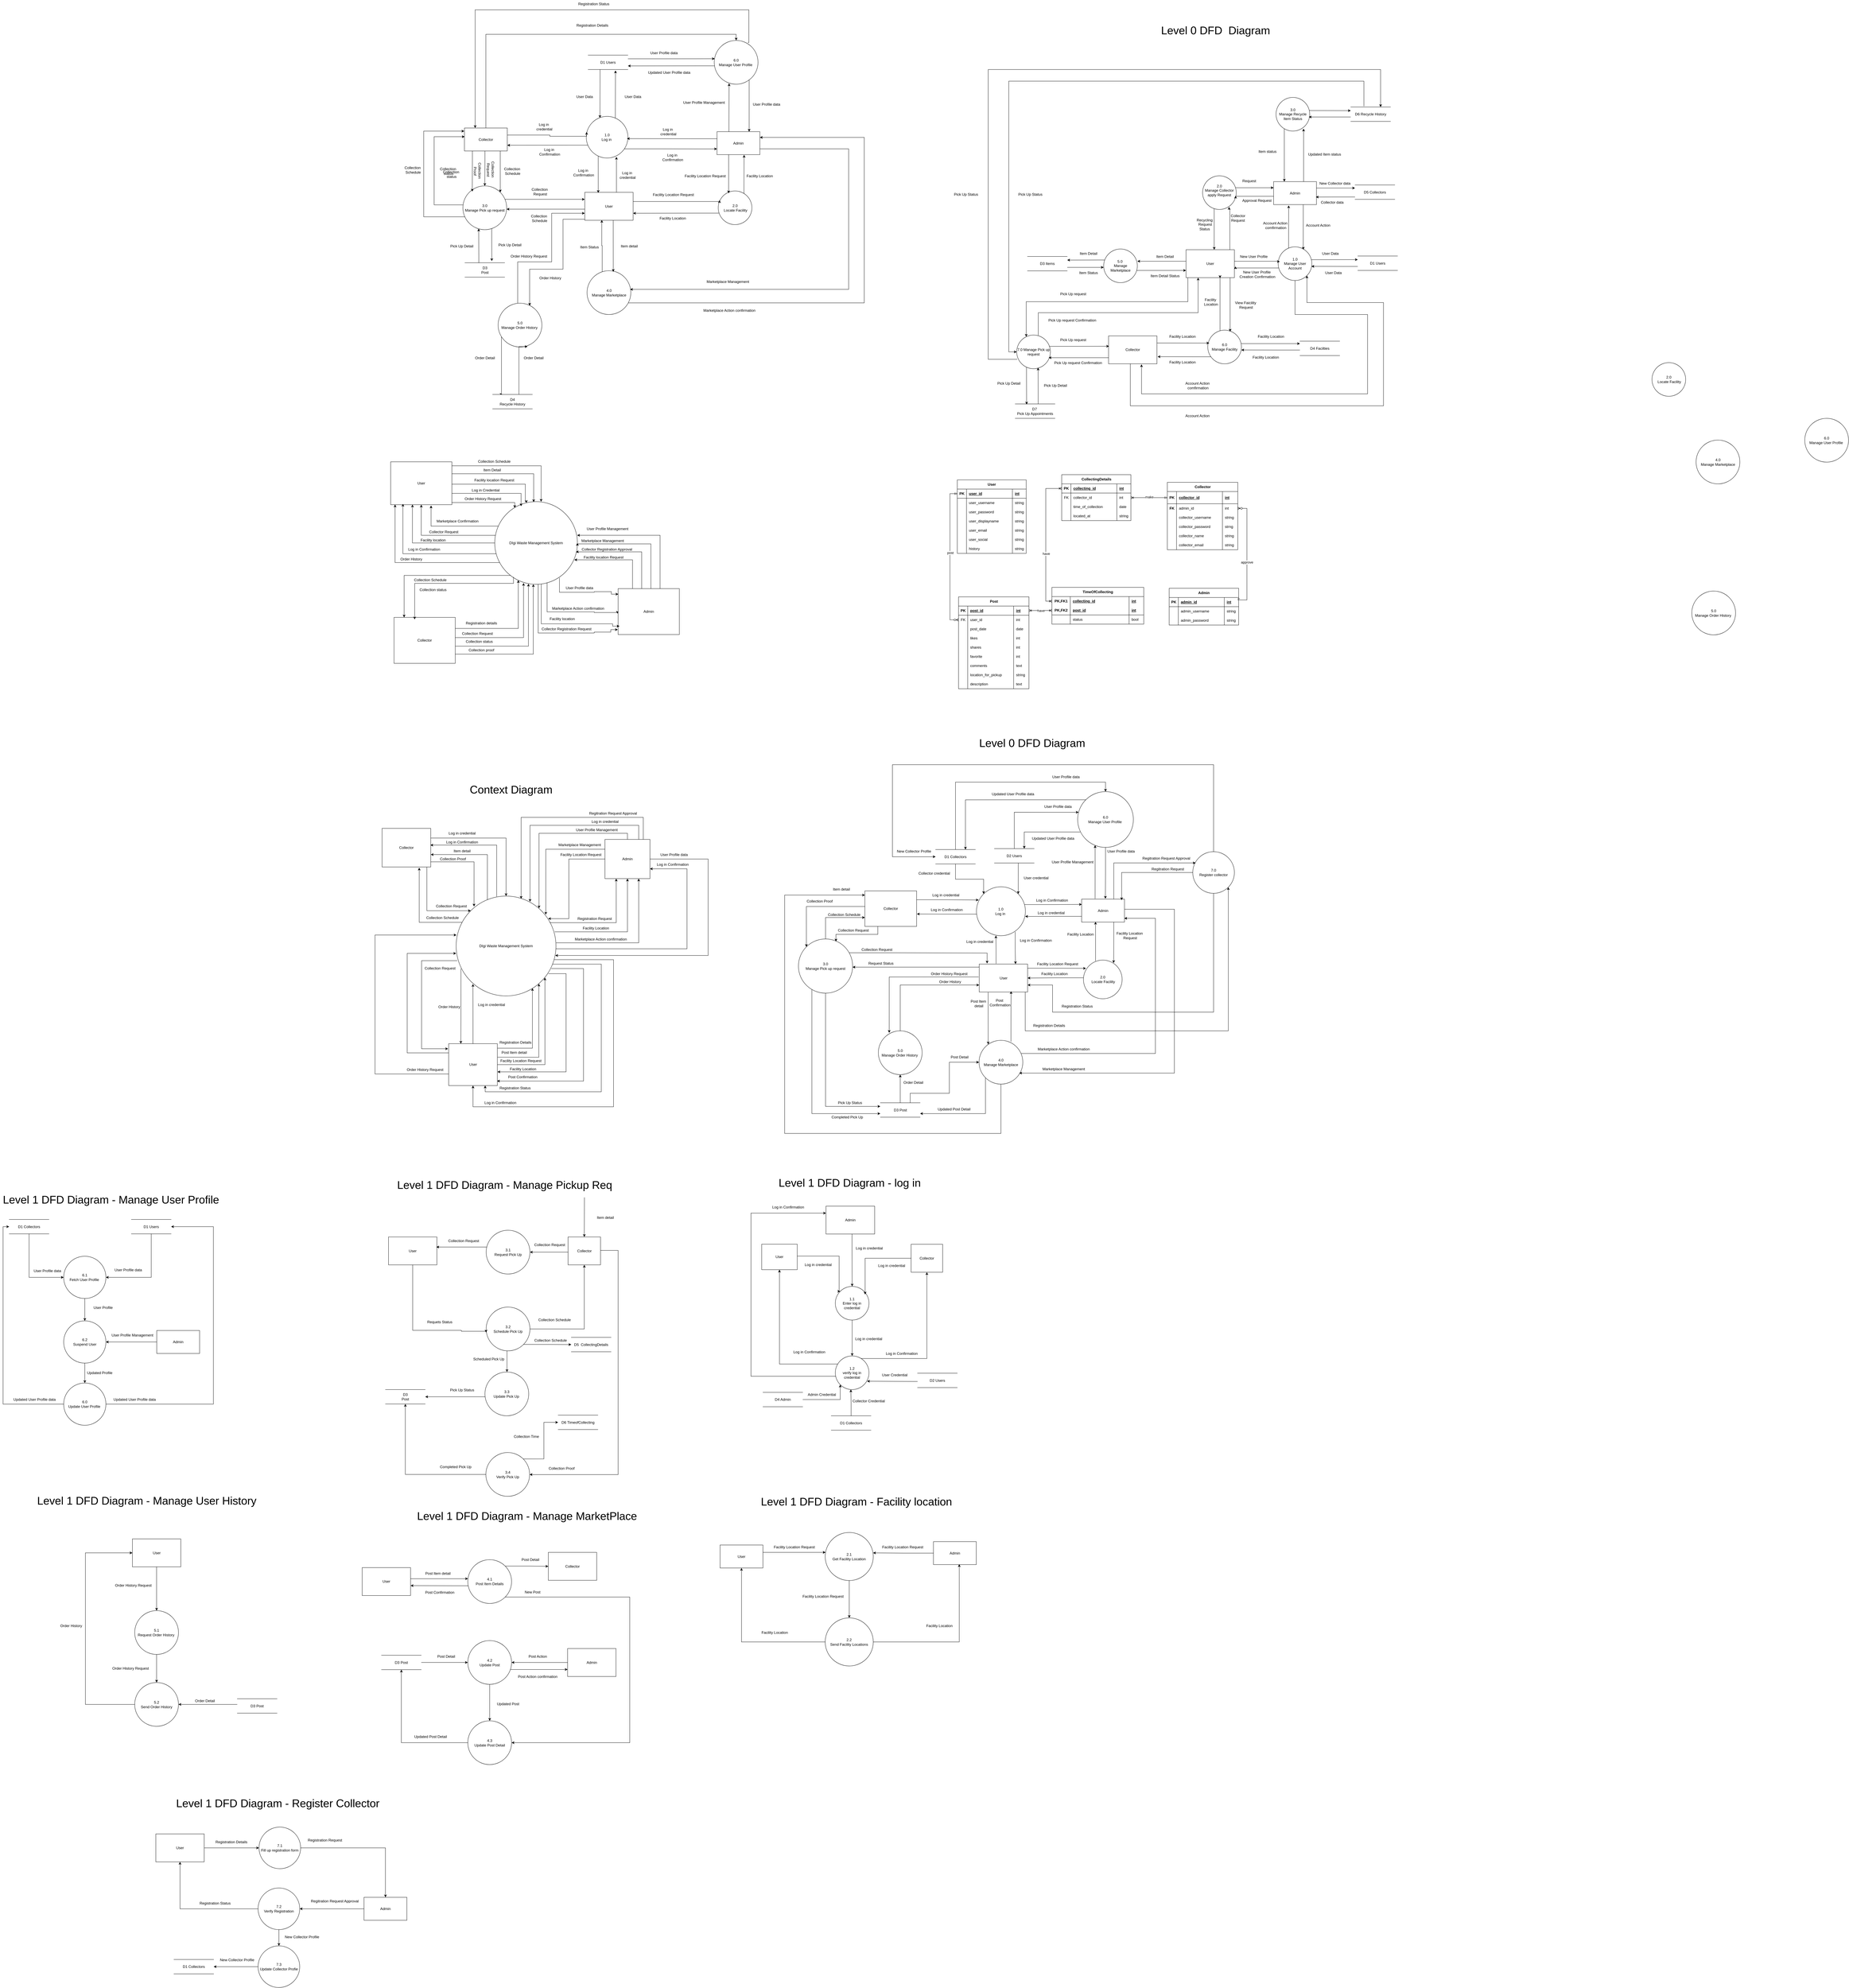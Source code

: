 <mxfile border="50" scale="3" compressed="false" locked="false" version="27.0.5" pages="12">
  <diagram name="Blank" id="YmL12bMKpDGza6XwsDPr">
    <mxGraphModel grid="0" page="0" gridSize="10" guides="1" tooltips="1" connect="1" arrows="1" fold="1" pageScale="1" pageWidth="827" pageHeight="1169" background="none" math="1" shadow="0">
      <root>
        <mxCell id="X5NqExCQtvZxIxQ7pmgY-0" />
        <mxCell id="1" parent="X5NqExCQtvZxIxQ7pmgY-0" />
        <mxCell id="BBxcHVl-L5M5V4vU-qvv-2" style="edgeStyle=orthogonalEdgeStyle;rounded=0;orthogonalLoop=1;jettySize=auto;html=1;entryX=0.5;entryY=1;entryDx=0;entryDy=0;" edge="1" parent="1" source="BBxcHVl-L5M5V4vU-qvv-5" target="BBxcHVl-L5M5V4vU-qvv-6">
          <mxGeometry relative="1" as="geometry">
            <Array as="points">
              <mxPoint x="-709" y="1335" />
            </Array>
          </mxGeometry>
        </mxCell>
        <mxCell id="BBxcHVl-L5M5V4vU-qvv-4" style="edgeStyle=orthogonalEdgeStyle;rounded=0;orthogonalLoop=1;jettySize=auto;html=1;entryX=-0.011;entryY=0.546;entryDx=0;entryDy=0;entryPerimeter=0;" edge="1" parent="1" source="BBxcHVl-L5M5V4vU-qvv-5" target="BBxcHVl-L5M5V4vU-qvv-7">
          <mxGeometry relative="1" as="geometry">
            <Array as="points">
              <mxPoint x="-298" y="1585" />
              <mxPoint x="-144" y="1585" />
              <mxPoint x="-144" y="1587" />
            </Array>
          </mxGeometry>
        </mxCell>
        <mxCell id="BBxcHVl-L5M5V4vU-qvv-47" style="edgeStyle=orthogonalEdgeStyle;rounded=0;orthogonalLoop=1;jettySize=auto;html=1;entryX=0.072;entryY=0.997;entryDx=0;entryDy=0;entryPerimeter=0;" edge="1" parent="1" source="BBxcHVl-L5M5V4vU-qvv-5" target="BBxcHVl-L5M5V4vU-qvv-6">
          <mxGeometry relative="1" as="geometry">
            <Array as="points">
              <mxPoint x="-795" y="1424" />
            </Array>
          </mxGeometry>
        </mxCell>
        <mxCell id="BBxcHVl-L5M5V4vU-qvv-5" value="DIgi Waste Management System" style="ellipse;whiteSpace=wrap;html=1;aspect=fixed;" vertex="1" parent="1">
          <mxGeometry x="-469" y="1225" width="270" height="270" as="geometry" />
        </mxCell>
        <mxCell id="BBxcHVl-L5M5V4vU-qvv-6" value="User" style="rounded=0;whiteSpace=wrap;html=1;" vertex="1" parent="1">
          <mxGeometry x="-809" y="1095" width="200" height="140" as="geometry" />
        </mxCell>
        <mxCell id="BBxcHVl-L5M5V4vU-qvv-7" value="Admin" style="rounded=0;whiteSpace=wrap;html=1;" vertex="1" parent="1">
          <mxGeometry x="-66" y="1509" width="200" height="150" as="geometry" />
        </mxCell>
        <mxCell id="BBxcHVl-L5M5V4vU-qvv-8" value="" style="edgeStyle=orthogonalEdgeStyle;rounded=0;orthogonalLoop=1;jettySize=auto;html=1;entryX=0.471;entryY=0.006;entryDx=0;entryDy=0;entryPerimeter=0;" edge="1" parent="1" source="BBxcHVl-L5M5V4vU-qvv-6" target="BBxcHVl-L5M5V4vU-qvv-5">
          <mxGeometry relative="1" as="geometry">
            <Array as="points">
              <mxPoint x="-342" y="1134" />
            </Array>
          </mxGeometry>
        </mxCell>
        <mxCell id="BBxcHVl-L5M5V4vU-qvv-9" value="Item Detail" style="text;html=1;align=center;verticalAlign=middle;resizable=0;points=[];autosize=1;strokeColor=none;fillColor=none;" vertex="1" parent="1">
          <mxGeometry x="-518" y="1107" width="80" height="30" as="geometry" />
        </mxCell>
        <mxCell id="BBxcHVl-L5M5V4vU-qvv-12" style="edgeStyle=orthogonalEdgeStyle;rounded=0;orthogonalLoop=1;jettySize=auto;html=1;entryX=0.561;entryY=0.001;entryDx=0;entryDy=0;entryPerimeter=0;" edge="1" parent="1" source="BBxcHVl-L5M5V4vU-qvv-6" target="BBxcHVl-L5M5V4vU-qvv-5">
          <mxGeometry relative="1" as="geometry">
            <Array as="points">
              <mxPoint x="-317" y="1108" />
            </Array>
          </mxGeometry>
        </mxCell>
        <mxCell id="BBxcHVl-L5M5V4vU-qvv-16" style="edgeStyle=orthogonalEdgeStyle;rounded=0;orthogonalLoop=1;jettySize=auto;html=1;entryX=0.66;entryY=1.019;entryDx=0;entryDy=0;entryPerimeter=0;" edge="1" parent="1" source="BBxcHVl-L5M5V4vU-qvv-5" target="BBxcHVl-L5M5V4vU-qvv-6">
          <mxGeometry relative="1" as="geometry">
            <Array as="points">
              <mxPoint x="-677" y="1305" />
            </Array>
          </mxGeometry>
        </mxCell>
        <mxCell id="BBxcHVl-L5M5V4vU-qvv-18" value="Marketplace Confirmation" style="text;html=1;align=center;verticalAlign=middle;resizable=0;points=[];autosize=1;strokeColor=none;fillColor=none;" vertex="1" parent="1">
          <mxGeometry x="-669" y="1276" width="155" height="26" as="geometry" />
        </mxCell>
        <mxCell id="BBxcHVl-L5M5V4vU-qvv-19" style="edgeStyle=orthogonalEdgeStyle;rounded=0;orthogonalLoop=1;jettySize=auto;html=1;entryX=0.356;entryY=0.997;entryDx=0;entryDy=0;entryPerimeter=0;" edge="1" parent="1" source="BBxcHVl-L5M5V4vU-qvv-5" target="BBxcHVl-L5M5V4vU-qvv-6">
          <mxGeometry relative="1" as="geometry" />
        </mxCell>
        <mxCell id="BBxcHVl-L5M5V4vU-qvv-21" value="User Profile Management" style="text;html=1;align=center;verticalAlign=middle;resizable=0;points=[];autosize=1;strokeColor=none;fillColor=none;" vertex="1" parent="1">
          <mxGeometry x="-181" y="1299" width="160" height="30" as="geometry" />
        </mxCell>
        <mxCell id="BBxcHVl-L5M5V4vU-qvv-22" style="edgeStyle=orthogonalEdgeStyle;rounded=0;orthogonalLoop=1;jettySize=auto;html=1;entryX=1;entryY=0.5;entryDx=0;entryDy=0;" edge="1" parent="1" source="BBxcHVl-L5M5V4vU-qvv-7" target="BBxcHVl-L5M5V4vU-qvv-5">
          <mxGeometry relative="1" as="geometry">
            <mxPoint x="-209" y="1415" as="targetPoint" />
            <Array as="points">
              <mxPoint x="41" y="1363" />
              <mxPoint x="-199" y="1363" />
            </Array>
          </mxGeometry>
        </mxCell>
        <mxCell id="BBxcHVl-L5M5V4vU-qvv-23" style="edgeStyle=orthogonalEdgeStyle;rounded=0;orthogonalLoop=1;jettySize=auto;html=1;entryX=0.997;entryY=0.407;entryDx=0;entryDy=0;entryPerimeter=0;" edge="1" parent="1" source="BBxcHVl-L5M5V4vU-qvv-7" target="BBxcHVl-L5M5V4vU-qvv-5">
          <mxGeometry relative="1" as="geometry">
            <Array as="points">
              <mxPoint x="71" y="1335" />
            </Array>
          </mxGeometry>
        </mxCell>
        <mxCell id="BBxcHVl-L5M5V4vU-qvv-25" style="edgeStyle=orthogonalEdgeStyle;rounded=0;orthogonalLoop=1;jettySize=auto;html=1;" edge="1" parent="1" source="BBxcHVl-L5M5V4vU-qvv-7">
          <mxGeometry relative="1" as="geometry">
            <mxPoint x="-209" y="1415" as="targetPoint" />
            <Array as="points">
              <mxPoint x="-19" y="1415" />
              <mxPoint x="-206" y="1415" />
            </Array>
          </mxGeometry>
        </mxCell>
        <mxCell id="BBxcHVl-L5M5V4vU-qvv-27" value="Marketplace Management" style="text;html=1;align=center;verticalAlign=middle;resizable=0;points=[];autosize=1;strokeColor=none;fillColor=none;" vertex="1" parent="1">
          <mxGeometry x="-197" y="1338" width="160" height="30" as="geometry" />
        </mxCell>
        <mxCell id="BBxcHVl-L5M5V4vU-qvv-29" style="edgeStyle=orthogonalEdgeStyle;rounded=0;orthogonalLoop=1;jettySize=auto;html=1;entryX=0.202;entryY=0.98;entryDx=0;entryDy=0;entryPerimeter=0;" edge="1" parent="1" source="BBxcHVl-L5M5V4vU-qvv-5" target="BBxcHVl-L5M5V4vU-qvv-6">
          <mxGeometry relative="1" as="geometry">
            <Array as="points">
              <mxPoint x="-769" y="1395" />
              <mxPoint x="-769" y="1238" />
              <mxPoint x="-769" y="1238" />
            </Array>
          </mxGeometry>
        </mxCell>
        <mxCell id="BBxcHVl-L5M5V4vU-qvv-33" style="edgeStyle=orthogonalEdgeStyle;rounded=0;orthogonalLoop=1;jettySize=auto;html=1;entryX=0.382;entryY=0.016;entryDx=0;entryDy=0;entryPerimeter=0;" edge="1" parent="1" source="BBxcHVl-L5M5V4vU-qvv-6" target="BBxcHVl-L5M5V4vU-qvv-5">
          <mxGeometry relative="1" as="geometry">
            <Array as="points">
              <mxPoint x="-369" y="1168" />
              <mxPoint x="-369" y="1225" />
              <mxPoint x="-366" y="1225" />
            </Array>
          </mxGeometry>
        </mxCell>
        <mxCell id="BBxcHVl-L5M5V4vU-qvv-34" style="edgeStyle=orthogonalEdgeStyle;rounded=0;orthogonalLoop=1;jettySize=auto;html=1;" edge="1" parent="1" source="BBxcHVl-L5M5V4vU-qvv-6">
          <mxGeometry relative="1" as="geometry">
            <Array as="points">
              <mxPoint x="-383" y="1198" />
            </Array>
            <mxPoint x="-383" y="1240" as="targetPoint" />
          </mxGeometry>
        </mxCell>
        <mxCell id="BBxcHVl-L5M5V4vU-qvv-45" style="edgeStyle=orthogonalEdgeStyle;rounded=0;orthogonalLoop=1;jettySize=auto;html=1;" edge="1" parent="1" source="BBxcHVl-L5M5V4vU-qvv-35" target="BBxcHVl-L5M5V4vU-qvv-5">
          <mxGeometry relative="1" as="geometry">
            <Array as="points">
              <mxPoint x="-343" y="1723" />
            </Array>
          </mxGeometry>
        </mxCell>
        <mxCell id="BBxcHVl-L5M5V4vU-qvv-35" value="Collector" style="rounded=0;whiteSpace=wrap;html=1;" vertex="1" parent="1">
          <mxGeometry x="-798" y="1603" width="200" height="150" as="geometry" />
        </mxCell>
        <mxCell id="BBxcHVl-L5M5V4vU-qvv-38" value="Facility location Request" style="text;html=1;align=center;verticalAlign=middle;resizable=0;points=[];autosize=1;strokeColor=none;fillColor=none;" vertex="1" parent="1">
          <mxGeometry x="-545.5" y="1142" width="148" height="26" as="geometry" />
        </mxCell>
        <mxCell id="BBxcHVl-L5M5V4vU-qvv-41" style="edgeStyle=orthogonalEdgeStyle;rounded=0;orthogonalLoop=1;jettySize=auto;html=1;entryX=0.242;entryY=0.076;entryDx=0;entryDy=0;entryPerimeter=0;" edge="1" parent="1" source="BBxcHVl-L5M5V4vU-qvv-6" target="BBxcHVl-L5M5V4vU-qvv-5">
          <mxGeometry relative="1" as="geometry">
            <Array as="points">
              <mxPoint x="-404" y="1228" />
            </Array>
          </mxGeometry>
        </mxCell>
        <mxCell id="BBxcHVl-L5M5V4vU-qvv-43" value="Facility location&amp;nbsp;" style="text;html=1;align=center;verticalAlign=middle;resizable=0;points=[];autosize=1;strokeColor=none;fillColor=none;" vertex="1" parent="1">
          <mxGeometry x="-721" y="1338" width="103" height="26" as="geometry" />
        </mxCell>
        <mxCell id="BBxcHVl-L5M5V4vU-qvv-44" value="Collection Schedule" style="text;html=1;align=center;verticalAlign=middle;resizable=0;points=[];autosize=1;strokeColor=none;fillColor=none;" vertex="1" parent="1">
          <mxGeometry x="-533.5" y="1081" width="124" height="26" as="geometry" />
        </mxCell>
        <mxCell id="BBxcHVl-L5M5V4vU-qvv-46" value="Collection proof" style="text;html=1;align=center;verticalAlign=middle;resizable=0;points=[];autosize=1;strokeColor=none;fillColor=none;" vertex="1" parent="1">
          <mxGeometry x="-564" y="1697" width="101" height="26" as="geometry" />
        </mxCell>
        <mxCell id="BBxcHVl-L5M5V4vU-qvv-51" style="edgeStyle=orthogonalEdgeStyle;rounded=0;orthogonalLoop=1;jettySize=auto;html=1;entryX=0.406;entryY=0.993;entryDx=0;entryDy=0;entryPerimeter=0;" edge="1" parent="1">
          <mxGeometry relative="1" as="geometry">
            <mxPoint x="-597.31" y="1696.997" as="sourcePoint" />
            <mxPoint x="-358.69" y="1493.11" as="targetPoint" />
            <Array as="points">
              <mxPoint x="-359" y="1697" />
              <mxPoint x="-359" y="1500" />
            </Array>
          </mxGeometry>
        </mxCell>
        <mxCell id="BBxcHVl-L5M5V4vU-qvv-52" value="Collection status" style="text;html=1;align=center;verticalAlign=middle;resizable=0;points=[];autosize=1;strokeColor=none;fillColor=none;" vertex="1" parent="1">
          <mxGeometry x="-573" y="1669" width="106" height="26" as="geometry" />
        </mxCell>
        <mxCell id="BBxcHVl-L5M5V4vU-qvv-54" style="edgeStyle=orthogonalEdgeStyle;rounded=0;orthogonalLoop=1;jettySize=auto;html=1;entryX=0.349;entryY=0.984;entryDx=0;entryDy=0;entryPerimeter=0;" edge="1" parent="1" source="BBxcHVl-L5M5V4vU-qvv-35" target="BBxcHVl-L5M5V4vU-qvv-5">
          <mxGeometry relative="1" as="geometry">
            <Array as="points">
              <mxPoint x="-375" y="1669" />
              <mxPoint x="-375" y="1502" />
            </Array>
          </mxGeometry>
        </mxCell>
        <mxCell id="BBxcHVl-L5M5V4vU-qvv-55" style="edgeStyle=orthogonalEdgeStyle;rounded=0;orthogonalLoop=1;jettySize=auto;html=1;entryX=0.165;entryY=0;entryDx=0;entryDy=0;entryPerimeter=0;" edge="1" parent="1" source="BBxcHVl-L5M5V4vU-qvv-5" target="BBxcHVl-L5M5V4vU-qvv-35">
          <mxGeometry relative="1" as="geometry">
            <Array as="points">
              <mxPoint x="-765" y="1466" />
            </Array>
          </mxGeometry>
        </mxCell>
        <mxCell id="BBxcHVl-L5M5V4vU-qvv-57" value="" style="edgeStyle=orthogonalEdgeStyle;rounded=0;orthogonalLoop=1;jettySize=auto;html=1;entryX=0.337;entryY=0.044;entryDx=0;entryDy=0;entryPerimeter=0;exitX=0.227;exitY=0.912;exitDx=0;exitDy=0;exitPerimeter=0;" edge="1" parent="1" source="BBxcHVl-L5M5V4vU-qvv-5" target="BBxcHVl-L5M5V4vU-qvv-35">
          <mxGeometry relative="1" as="geometry">
            <Array as="points">
              <mxPoint x="-408" y="1492" />
              <mxPoint x="-731" y="1492" />
            </Array>
          </mxGeometry>
        </mxCell>
        <mxCell id="BBxcHVl-L5M5V4vU-qvv-59" style="edgeStyle=orthogonalEdgeStyle;rounded=0;orthogonalLoop=1;jettySize=auto;html=1;entryX=0.023;entryY=0.817;entryDx=0;entryDy=0;entryPerimeter=0;" edge="1" parent="1" source="BBxcHVl-L5M5V4vU-qvv-5" target="BBxcHVl-L5M5V4vU-qvv-7">
          <mxGeometry relative="1" as="geometry">
            <Array as="points">
              <mxPoint x="-317" y="1624" />
              <mxPoint x="-84" y="1624" />
            </Array>
          </mxGeometry>
        </mxCell>
        <mxCell id="BBxcHVl-L5M5V4vU-qvv-60" value="Facility location" style="text;html=1;align=center;verticalAlign=middle;resizable=0;points=[];autosize=1;strokeColor=none;fillColor=none;" vertex="1" parent="1">
          <mxGeometry x="-299" y="1595" width="100" height="26" as="geometry" />
        </mxCell>
        <mxCell id="BBxcHVl-L5M5V4vU-qvv-61" value="Collection status" style="text;html=1;align=center;verticalAlign=middle;resizable=0;points=[];autosize=1;strokeColor=none;fillColor=none;" vertex="1" parent="1">
          <mxGeometry x="-724" y="1500" width="106" height="26" as="geometry" />
        </mxCell>
        <mxCell id="BBxcHVl-L5M5V4vU-qvv-62" value="Context Diagram" style="text;html=1;align=center;verticalAlign=middle;resizable=0;points=[];autosize=1;strokeColor=none;fillColor=none;strokeWidth=3;fontSize=36;" vertex="1" parent="1">
          <mxGeometry x="-560" y="2137" width="288" height="55" as="geometry" />
        </mxCell>
        <mxCell id="BBxcHVl-L5M5V4vU-qvv-63" value="D1 Users" style="html=1;dashed=0;whiteSpace=wrap;shape=partialRectangle;right=0;left=0;" vertex="1" parent="1">
          <mxGeometry x="2350" y="423" width="130" height="47" as="geometry" />
        </mxCell>
        <mxCell id="BBxcHVl-L5M5V4vU-qvv-64" style="edgeStyle=orthogonalEdgeStyle;rounded=0;orthogonalLoop=1;jettySize=auto;html=1;entryX=0.352;entryY=1.037;entryDx=0;entryDy=0;entryPerimeter=0;" edge="1" parent="1" source="BBxcHVl-L5M5V4vU-qvv-66" target="BBxcHVl-L5M5V4vU-qvv-70">
          <mxGeometry relative="1" as="geometry">
            <Array as="points">
              <mxPoint x="2124" y="330" />
              <mxPoint x="2124" y="330" />
            </Array>
          </mxGeometry>
        </mxCell>
        <mxCell id="BBxcHVl-L5M5V4vU-qvv-65" style="edgeStyle=orthogonalEdgeStyle;rounded=0;orthogonalLoop=1;jettySize=auto;html=1;entryX=0;entryY=0.25;entryDx=0;entryDy=0;" edge="1" parent="1" source="BBxcHVl-L5M5V4vU-qvv-66" target="BBxcHVl-L5M5V4vU-qvv-63">
          <mxGeometry relative="1" as="geometry">
            <Array as="points">
              <mxPoint x="2240" y="435" />
              <mxPoint x="2240" y="435" />
            </Array>
          </mxGeometry>
        </mxCell>
        <mxCell id="BBxcHVl-L5M5V4vU-qvv-66" value="1.0&lt;div&gt;Manage User Account&lt;/div&gt;" style="shape=ellipse;html=1;dashed=0;whiteSpace=wrap;aspect=fixed;perimeter=ellipsePerimeter;" vertex="1" parent="1">
          <mxGeometry x="2090" y="393" width="110" height="110" as="geometry" />
        </mxCell>
        <mxCell id="BBxcHVl-L5M5V4vU-qvv-67" style="edgeStyle=orthogonalEdgeStyle;rounded=0;orthogonalLoop=1;jettySize=auto;html=1;entryX=0.049;entryY=0.437;entryDx=0;entryDy=0;entryPerimeter=0;" edge="1" parent="1" source="BBxcHVl-L5M5V4vU-qvv-68" target="BBxcHVl-L5M5V4vU-qvv-66">
          <mxGeometry relative="1" as="geometry">
            <mxPoint x="2090" y="440" as="targetPoint" />
            <Array as="points">
              <mxPoint x="2090" y="440" />
              <mxPoint x="2090" y="441" />
            </Array>
          </mxGeometry>
        </mxCell>
        <mxCell id="BBxcHVl-L5M5V4vU-qvv-146" style="edgeStyle=orthogonalEdgeStyle;rounded=0;orthogonalLoop=1;jettySize=auto;html=1;" edge="1" parent="1" source="BBxcHVl-L5M5V4vU-qvv-68" target="BBxcHVl-L5M5V4vU-qvv-152">
          <mxGeometry relative="1" as="geometry">
            <Array as="points">
              <mxPoint x="1795" y="572" />
              <mxPoint x="1267" y="572" />
            </Array>
          </mxGeometry>
        </mxCell>
        <mxCell id="BBxcHVl-L5M5V4vU-qvv-68" value="User" style="html=1;dashed=0;whiteSpace=wrap;" vertex="1" parent="1">
          <mxGeometry x="1789" y="402.37" width="158" height="91.25" as="geometry" />
        </mxCell>
        <mxCell id="BBxcHVl-L5M5V4vU-qvv-141" style="edgeStyle=orthogonalEdgeStyle;rounded=0;orthogonalLoop=1;jettySize=auto;html=1;" edge="1" parent="1" source="BBxcHVl-L5M5V4vU-qvv-70" target="BBxcHVl-L5M5V4vU-qvv-140">
          <mxGeometry relative="1" as="geometry">
            <Array as="points">
              <mxPoint x="2296" y="201" />
              <mxPoint x="2296" y="201" />
            </Array>
          </mxGeometry>
        </mxCell>
        <mxCell id="BBxcHVl-L5M5V4vU-qvv-70" value="Admin" style="html=1;dashed=0;whiteSpace=wrap;" vertex="1" parent="1">
          <mxGeometry x="2075" y="180" width="140" height="75" as="geometry" />
        </mxCell>
        <mxCell id="BBxcHVl-L5M5V4vU-qvv-71" value="New User Profile" style="text;html=1;align=center;verticalAlign=middle;resizable=0;points=[];autosize=1;strokeColor=none;fillColor=none;" vertex="1" parent="1">
          <mxGeometry x="1955" y="410" width="110" height="30" as="geometry" />
        </mxCell>
        <mxCell id="BBxcHVl-L5M5V4vU-qvv-72" style="edgeStyle=orthogonalEdgeStyle;rounded=0;orthogonalLoop=1;jettySize=auto;html=1;entryX=1.022;entryY=0.596;entryDx=0;entryDy=0;entryPerimeter=0;" edge="1" parent="1" source="BBxcHVl-L5M5V4vU-qvv-66" target="BBxcHVl-L5M5V4vU-qvv-68">
          <mxGeometry relative="1" as="geometry">
            <Array as="points">
              <mxPoint x="2050" y="462" />
              <mxPoint x="2050" y="462" />
            </Array>
          </mxGeometry>
        </mxCell>
        <mxCell id="BBxcHVl-L5M5V4vU-qvv-73" value="New User Profile&lt;div&gt;&amp;nbsp;Creation Confirmation&lt;/div&gt;" style="text;html=1;align=center;verticalAlign=middle;resizable=0;points=[];autosize=1;strokeColor=none;fillColor=none;" vertex="1" parent="1">
          <mxGeometry x="1950" y="463" width="140" height="40" as="geometry" />
        </mxCell>
        <mxCell id="BBxcHVl-L5M5V4vU-qvv-74" value="Account Action&lt;div&gt;&amp;nbsp;comfirmation&lt;/div&gt;" style="text;html=1;align=center;verticalAlign=middle;resizable=0;points=[];autosize=1;strokeColor=none;fillColor=none;" vertex="1" parent="1">
          <mxGeometry x="2030" y="303" width="100" height="40" as="geometry" />
        </mxCell>
        <mxCell id="BBxcHVl-L5M5V4vU-qvv-75" style="edgeStyle=orthogonalEdgeStyle;rounded=0;orthogonalLoop=1;jettySize=auto;html=1;entryX=0.745;entryY=0.084;entryDx=0;entryDy=0;entryPerimeter=0;" edge="1" parent="1" source="BBxcHVl-L5M5V4vU-qvv-70" target="BBxcHVl-L5M5V4vU-qvv-66">
          <mxGeometry relative="1" as="geometry">
            <Array as="points">
              <mxPoint x="2172" y="290" />
              <mxPoint x="2172" y="290" />
            </Array>
          </mxGeometry>
        </mxCell>
        <mxCell id="BBxcHVl-L5M5V4vU-qvv-76" value="Account Action" style="text;html=1;align=center;verticalAlign=middle;resizable=0;points=[];autosize=1;strokeColor=none;fillColor=none;" vertex="1" parent="1">
          <mxGeometry x="2170" y="308" width="100" height="30" as="geometry" />
        </mxCell>
        <mxCell id="BBxcHVl-L5M5V4vU-qvv-77" style="edgeStyle=orthogonalEdgeStyle;rounded=0;orthogonalLoop=1;jettySize=auto;html=1;entryX=0.988;entryY=0.579;entryDx=0;entryDy=0;entryPerimeter=0;" edge="1" parent="1" source="BBxcHVl-L5M5V4vU-qvv-63" target="BBxcHVl-L5M5V4vU-qvv-66">
          <mxGeometry relative="1" as="geometry">
            <Array as="points">
              <mxPoint x="2310" y="457" />
              <mxPoint x="2310" y="457" />
            </Array>
          </mxGeometry>
        </mxCell>
        <mxCell id="BBxcHVl-L5M5V4vU-qvv-78" value="User Data" style="text;html=1;align=center;verticalAlign=middle;resizable=0;points=[];autosize=1;strokeColor=none;fillColor=none;" vertex="1" parent="1">
          <mxGeometry x="2220" y="400" width="80" height="30" as="geometry" />
        </mxCell>
        <mxCell id="BBxcHVl-L5M5V4vU-qvv-79" value="User Data" style="text;html=1;align=center;verticalAlign=middle;resizable=0;points=[];autosize=1;strokeColor=none;fillColor=none;" vertex="1" parent="1">
          <mxGeometry x="2230" y="463" width="80" height="30" as="geometry" />
        </mxCell>
        <mxCell id="BBxcHVl-L5M5V4vU-qvv-80" style="edgeStyle=orthogonalEdgeStyle;rounded=0;orthogonalLoop=1;jettySize=auto;html=1;" edge="1" parent="1" source="BBxcHVl-L5M5V4vU-qvv-81">
          <mxGeometry relative="1" as="geometry">
            <mxPoint x="2075" y="200" as="targetPoint" />
            <Array as="points">
              <mxPoint x="2075" y="200" />
            </Array>
          </mxGeometry>
        </mxCell>
        <mxCell id="BBxcHVl-L5M5V4vU-qvv-81" value="2.0&lt;div&gt;Manage Collector apply Request&lt;/div&gt;&lt;div&gt;&lt;br&gt;&lt;/div&gt;" style="shape=ellipse;html=1;dashed=0;whiteSpace=wrap;aspect=fixed;perimeter=ellipsePerimeter;" vertex="1" parent="1">
          <mxGeometry x="1843" y="161" width="110" height="110" as="geometry" />
        </mxCell>
        <mxCell id="BBxcHVl-L5M5V4vU-qvv-82" style="edgeStyle=orthogonalEdgeStyle;rounded=0;orthogonalLoop=1;jettySize=auto;html=1;entryX=0.788;entryY=0.924;entryDx=0;entryDy=0;entryPerimeter=0;" edge="1" parent="1" source="BBxcHVl-L5M5V4vU-qvv-68" target="BBxcHVl-L5M5V4vU-qvv-81">
          <mxGeometry relative="1" as="geometry">
            <Array as="points">
              <mxPoint x="1932" y="271" />
              <mxPoint x="1930" y="271" />
            </Array>
          </mxGeometry>
        </mxCell>
        <mxCell id="BBxcHVl-L5M5V4vU-qvv-83" value="&lt;div&gt;Collector&amp;nbsp;&lt;/div&gt;&lt;div&gt;Request&amp;nbsp;&lt;/div&gt;" style="text;html=1;align=center;verticalAlign=middle;resizable=0;points=[];autosize=1;strokeColor=none;fillColor=none;" vertex="1" parent="1">
          <mxGeometry x="1925" y="278" width="69" height="41" as="geometry" />
        </mxCell>
        <mxCell id="BBxcHVl-L5M5V4vU-qvv-84" style="edgeStyle=orthogonalEdgeStyle;rounded=0;orthogonalLoop=1;jettySize=auto;html=1;" edge="1" parent="1" source="BBxcHVl-L5M5V4vU-qvv-81" target="BBxcHVl-L5M5V4vU-qvv-68">
          <mxGeometry relative="1" as="geometry">
            <mxPoint x="1846" y="420" as="targetPoint" />
            <Array as="points">
              <mxPoint x="1881" y="336" />
              <mxPoint x="1881" y="336" />
            </Array>
          </mxGeometry>
        </mxCell>
        <mxCell id="BBxcHVl-L5M5V4vU-qvv-85" value="Recycling&amp;nbsp;&lt;div&gt;Request&lt;div&gt;Status&amp;nbsp;&lt;/div&gt;&lt;/div&gt;" style="text;html=1;align=center;verticalAlign=middle;resizable=0;points=[];autosize=1;strokeColor=none;fillColor=none;" vertex="1" parent="1">
          <mxGeometry x="1811" y="290" width="80" height="60" as="geometry" />
        </mxCell>
        <mxCell id="BBxcHVl-L5M5V4vU-qvv-86" value="&amp;nbsp;Request&amp;nbsp;" style="text;html=1;align=center;verticalAlign=middle;resizable=0;points=[];autosize=1;strokeColor=none;fillColor=none;" vertex="1" parent="1">
          <mxGeometry x="1960" y="162.5" width="70" height="30" as="geometry" />
        </mxCell>
        <mxCell id="BBxcHVl-L5M5V4vU-qvv-87" style="edgeStyle=orthogonalEdgeStyle;rounded=0;orthogonalLoop=1;jettySize=auto;html=1;entryX=0.98;entryY=0.593;entryDx=0;entryDy=0;entryPerimeter=0;" edge="1" parent="1" source="BBxcHVl-L5M5V4vU-qvv-70" target="BBxcHVl-L5M5V4vU-qvv-81">
          <mxGeometry relative="1" as="geometry">
            <Array as="points">
              <mxPoint x="2030" y="228" />
              <mxPoint x="2030" y="228" />
            </Array>
          </mxGeometry>
        </mxCell>
        <mxCell id="BBxcHVl-L5M5V4vU-qvv-88" value="Approval Request" style="text;html=1;align=center;verticalAlign=middle;resizable=0;points=[];autosize=1;strokeColor=none;fillColor=none;" vertex="1" parent="1">
          <mxGeometry x="1963.5" y="229" width="113" height="26" as="geometry" />
        </mxCell>
        <mxCell id="BBxcHVl-L5M5V4vU-qvv-154" style="edgeStyle=orthogonalEdgeStyle;rounded=0;orthogonalLoop=1;jettySize=auto;html=1;entryX=0.25;entryY=0;entryDx=0;entryDy=0;" edge="1" parent="1" source="BBxcHVl-L5M5V4vU-qvv-92" target="BBxcHVl-L5M5V4vU-qvv-70">
          <mxGeometry relative="1" as="geometry">
            <Array as="points">
              <mxPoint x="2110" y="70" />
              <mxPoint x="2110" y="70" />
            </Array>
          </mxGeometry>
        </mxCell>
        <mxCell id="BBxcHVl-L5M5V4vU-qvv-157" style="edgeStyle=orthogonalEdgeStyle;rounded=0;orthogonalLoop=1;jettySize=auto;html=1;entryX=0;entryY=0.25;entryDx=0;entryDy=0;" edge="1" parent="1" source="BBxcHVl-L5M5V4vU-qvv-92" target="BBxcHVl-L5M5V4vU-qvv-145">
          <mxGeometry relative="1" as="geometry">
            <Array as="points">
              <mxPoint x="2225" y="-52" />
              <mxPoint x="2225" y="-52" />
            </Array>
          </mxGeometry>
        </mxCell>
        <mxCell id="BBxcHVl-L5M5V4vU-qvv-166" style="edgeStyle=orthogonalEdgeStyle;rounded=0;orthogonalLoop=1;jettySize=auto;html=1;entryX=0;entryY=0.5;entryDx=0;entryDy=0;" edge="1" parent="1" target="BBxcHVl-L5M5V4vU-qvv-152">
          <mxGeometry relative="1" as="geometry">
            <mxPoint x="1626.0" y="242.833" as="targetPoint" />
            <mxPoint x="2370" y="-66" as="sourcePoint" />
            <Array as="points">
              <mxPoint x="2370" y="-148" />
              <mxPoint x="1210" y="-148" />
              <mxPoint x="1210" y="736" />
            </Array>
          </mxGeometry>
        </mxCell>
        <mxCell id="BBxcHVl-L5M5V4vU-qvv-92" value="&lt;div&gt;3.0&lt;/div&gt;&lt;div&gt;Manage Recycle Item Status&lt;/div&gt;" style="shape=ellipse;html=1;dashed=0;whiteSpace=wrap;aspect=fixed;perimeter=ellipsePerimeter;" vertex="1" parent="1">
          <mxGeometry x="2083" y="-95" width="110" height="110" as="geometry" />
        </mxCell>
        <mxCell id="BBxcHVl-L5M5V4vU-qvv-103" value="D3 Items" style="html=1;dashed=0;whiteSpace=wrap;shape=partialRectangle;right=0;left=0;" vertex="1" parent="1">
          <mxGeometry x="1271" y="424.5" width="130" height="47" as="geometry" />
        </mxCell>
        <mxCell id="BBxcHVl-L5M5V4vU-qvv-104" style="edgeStyle=orthogonalEdgeStyle;rounded=0;orthogonalLoop=1;jettySize=auto;html=1;" edge="1" parent="1" source="BBxcHVl-L5M5V4vU-qvv-106" target="BBxcHVl-L5M5V4vU-qvv-68">
          <mxGeometry relative="1" as="geometry">
            <Array as="points">
              <mxPoint x="1720" y="470" />
              <mxPoint x="1720" y="470" />
            </Array>
          </mxGeometry>
        </mxCell>
        <mxCell id="BBxcHVl-L5M5V4vU-qvv-105" style="edgeStyle=orthogonalEdgeStyle;rounded=0;orthogonalLoop=1;jettySize=auto;html=1;entryX=1;entryY=0.25;entryDx=0;entryDy=0;" edge="1" parent="1" source="BBxcHVl-L5M5V4vU-qvv-106" target="BBxcHVl-L5M5V4vU-qvv-103">
          <mxGeometry relative="1" as="geometry">
            <Array as="points">
              <mxPoint x="1500" y="436" />
              <mxPoint x="1500" y="436" />
            </Array>
          </mxGeometry>
        </mxCell>
        <mxCell id="BBxcHVl-L5M5V4vU-qvv-106" value="&lt;div&gt;5.0&amp;nbsp;&lt;/div&gt;&lt;div&gt;Manage Marketplace&lt;/div&gt;" style="shape=ellipse;html=1;dashed=0;whiteSpace=wrap;aspect=fixed;perimeter=ellipsePerimeter;" vertex="1" parent="1">
          <mxGeometry x="1520" y="400" width="110" height="110" as="geometry" />
        </mxCell>
        <mxCell id="BBxcHVl-L5M5V4vU-qvv-108" style="edgeStyle=orthogonalEdgeStyle;rounded=0;orthogonalLoop=1;jettySize=auto;html=1;entryX=1;entryY=0.364;entryDx=0;entryDy=0;entryPerimeter=0;" edge="1" parent="1" source="BBxcHVl-L5M5V4vU-qvv-68" target="BBxcHVl-L5M5V4vU-qvv-106">
          <mxGeometry relative="1" as="geometry">
            <Array as="points">
              <mxPoint x="1760" y="440" />
              <mxPoint x="1760" y="440" />
            </Array>
          </mxGeometry>
        </mxCell>
        <mxCell id="BBxcHVl-L5M5V4vU-qvv-109" value="Item Detail" style="text;html=1;align=center;verticalAlign=middle;resizable=0;points=[];autosize=1;strokeColor=none;fillColor=none;" vertex="1" parent="1">
          <mxGeometry x="1680" y="410" width="80" height="30" as="geometry" />
        </mxCell>
        <mxCell id="BBxcHVl-L5M5V4vU-qvv-110" value="Item Detail Status" style="text;html=1;align=center;verticalAlign=middle;resizable=0;points=[];autosize=1;strokeColor=none;fillColor=none;" vertex="1" parent="1">
          <mxGeometry x="1660" y="473" width="120" height="30" as="geometry" />
        </mxCell>
        <mxCell id="BBxcHVl-L5M5V4vU-qvv-111" value="Item Detail" style="text;html=1;align=center;verticalAlign=middle;resizable=0;points=[];autosize=1;strokeColor=none;fillColor=none;" vertex="1" parent="1">
          <mxGeometry x="1430" y="400" width="80" height="30" as="geometry" />
        </mxCell>
        <mxCell id="BBxcHVl-L5M5V4vU-qvv-112" style="edgeStyle=orthogonalEdgeStyle;rounded=0;orthogonalLoop=1;jettySize=auto;html=1;" edge="1" parent="1" source="BBxcHVl-L5M5V4vU-qvv-103">
          <mxGeometry relative="1" as="geometry">
            <mxPoint x="1520" y="460" as="targetPoint" />
            <Array as="points">
              <mxPoint x="1430" y="460" />
              <mxPoint x="1430" y="460" />
            </Array>
          </mxGeometry>
        </mxCell>
        <mxCell id="BBxcHVl-L5M5V4vU-qvv-113" value="Item Status" style="text;html=1;align=center;verticalAlign=middle;resizable=0;points=[];autosize=1;strokeColor=none;fillColor=none;" vertex="1" parent="1">
          <mxGeometry x="1430" y="463" width="80" height="30" as="geometry" />
        </mxCell>
        <mxCell id="BBxcHVl-L5M5V4vU-qvv-128" style="edgeStyle=orthogonalEdgeStyle;rounded=0;orthogonalLoop=1;jettySize=auto;html=1;" edge="1" parent="1" source="BBxcHVl-L5M5V4vU-qvv-116" target="BBxcHVl-L5M5V4vU-qvv-117">
          <mxGeometry relative="1" as="geometry">
            <Array as="points">
              <mxPoint x="2120" y="709" />
              <mxPoint x="2120" y="709" />
            </Array>
          </mxGeometry>
        </mxCell>
        <mxCell id="BBxcHVl-L5M5V4vU-qvv-138" style="edgeStyle=orthogonalEdgeStyle;rounded=0;orthogonalLoop=1;jettySize=auto;html=1;" edge="1" parent="1" source="BBxcHVl-L5M5V4vU-qvv-116">
          <mxGeometry relative="1" as="geometry">
            <mxPoint x="1900" y="495" as="targetPoint" />
            <Array as="points">
              <mxPoint x="1900" y="494" />
            </Array>
          </mxGeometry>
        </mxCell>
        <mxCell id="BBxcHVl-L5M5V4vU-qvv-149" style="edgeStyle=orthogonalEdgeStyle;rounded=0;orthogonalLoop=1;jettySize=auto;html=1;" edge="1" parent="1" source="BBxcHVl-L5M5V4vU-qvv-116">
          <mxGeometry relative="1" as="geometry">
            <mxPoint x="1696.185" y="751.722" as="targetPoint" />
            <Array as="points">
              <mxPoint x="1816" y="752" />
              <mxPoint x="1816" y="752" />
            </Array>
          </mxGeometry>
        </mxCell>
        <mxCell id="BBxcHVl-L5M5V4vU-qvv-116" value="&lt;div&gt;6.0&lt;/div&gt;&lt;div&gt;Manage Facility&lt;/div&gt;" style="shape=ellipse;html=1;dashed=0;whiteSpace=wrap;aspect=fixed;perimeter=ellipsePerimeter;" vertex="1" parent="1">
          <mxGeometry x="1860" y="665" width="110" height="110" as="geometry" />
        </mxCell>
        <mxCell id="BBxcHVl-L5M5V4vU-qvv-117" value="D4 Facilties" style="html=1;dashed=0;whiteSpace=wrap;shape=partialRectangle;right=0;left=0;" vertex="1" parent="1">
          <mxGeometry x="2161" y="701" width="130" height="47" as="geometry" />
        </mxCell>
        <mxCell id="BBxcHVl-L5M5V4vU-qvv-121" value="Facility Location" style="text;html=1;align=center;verticalAlign=middle;resizable=0;points=[];autosize=1;strokeColor=none;fillColor=none;" vertex="1" parent="1">
          <mxGeometry x="1994" y="739" width="110" height="30" as="geometry" />
        </mxCell>
        <mxCell id="BBxcHVl-L5M5V4vU-qvv-122" value="Facility Location" style="text;html=1;align=center;verticalAlign=middle;resizable=0;points=[];autosize=1;strokeColor=none;fillColor=none;" vertex="1" parent="1">
          <mxGeometry x="2011" y="671" width="110" height="30" as="geometry" />
        </mxCell>
        <mxCell id="BBxcHVl-L5M5V4vU-qvv-123" value="Facility&amp;nbsp;&lt;div&gt;Location&lt;/div&gt;" style="text;html=1;align=center;verticalAlign=middle;resizable=0;points=[];autosize=1;strokeColor=none;fillColor=none;" vertex="1" parent="1">
          <mxGeometry x="1835" y="553" width="70" height="40" as="geometry" />
        </mxCell>
        <mxCell id="BBxcHVl-L5M5V4vU-qvv-124" value="View Faicility&lt;div&gt;&amp;nbsp;Request&lt;/div&gt;" style="text;html=1;align=center;verticalAlign=middle;resizable=0;points=[];autosize=1;strokeColor=none;fillColor=none;" vertex="1" parent="1">
          <mxGeometry x="1939" y="562" width="87" height="41" as="geometry" />
        </mxCell>
        <mxCell id="BBxcHVl-L5M5V4vU-qvv-127" value="Level 0 DFD&amp;nbsp; Diagram" style="text;html=1;align=center;verticalAlign=middle;resizable=0;points=[];autosize=1;strokeColor=none;fillColor=none;strokeWidth=3;fontSize=36;" vertex="1" parent="1">
          <mxGeometry x="1698" y="-342" width="374" height="55" as="geometry" />
        </mxCell>
        <mxCell id="BBxcHVl-L5M5V4vU-qvv-130" style="edgeStyle=orthogonalEdgeStyle;rounded=0;orthogonalLoop=1;jettySize=auto;html=1;entryX=0.996;entryY=0.589;entryDx=0;entryDy=0;entryPerimeter=0;" edge="1" parent="1" source="BBxcHVl-L5M5V4vU-qvv-117" target="BBxcHVl-L5M5V4vU-qvv-116">
          <mxGeometry relative="1" as="geometry">
            <Array as="points">
              <mxPoint x="2093" y="730" />
              <mxPoint x="2093" y="730" />
            </Array>
          </mxGeometry>
        </mxCell>
        <mxCell id="BBxcHVl-L5M5V4vU-qvv-131" style="edgeStyle=orthogonalEdgeStyle;rounded=0;orthogonalLoop=1;jettySize=auto;html=1;entryX=0.004;entryY=0.121;entryDx=0;entryDy=0;entryPerimeter=0;exitX=0.783;exitY=0.922;exitDx=0;exitDy=0;exitPerimeter=0;" edge="1" parent="1" source="BBxcHVl-L5M5V4vU-qvv-5" target="BBxcHVl-L5M5V4vU-qvv-7">
          <mxGeometry relative="1" as="geometry">
            <Array as="points">
              <mxPoint x="-258" y="1521" />
              <mxPoint x="-144" y="1521" />
              <mxPoint x="-144" y="1519" />
              <mxPoint x="-88" y="1519" />
            </Array>
          </mxGeometry>
        </mxCell>
        <mxCell id="BBxcHVl-L5M5V4vU-qvv-132" value="User Profile data&amp;nbsp;" style="text;html=1;align=center;verticalAlign=middle;resizable=0;points=[];autosize=1;strokeColor=none;fillColor=none;" vertex="1" parent="1">
          <mxGeometry x="-247" y="1494" width="111" height="26" as="geometry" />
        </mxCell>
        <mxCell id="BBxcHVl-L5M5V4vU-qvv-133" value="Collection Request" style="text;html=1;align=center;verticalAlign=middle;resizable=0;points=[];autosize=1;strokeColor=none;fillColor=none;" vertex="1" parent="1">
          <mxGeometry x="-586" y="1643" width="119" height="26" as="geometry" />
        </mxCell>
        <mxCell id="BBxcHVl-L5M5V4vU-qvv-151" style="edgeStyle=orthogonalEdgeStyle;rounded=0;orthogonalLoop=1;jettySize=auto;html=1;entryX=0.25;entryY=1;entryDx=0;entryDy=0;exitX=0.641;exitY=0.01;exitDx=0;exitDy=0;exitPerimeter=0;" edge="1" parent="1" source="BBxcHVl-L5M5V4vU-qvv-152" target="BBxcHVl-L5M5V4vU-qvv-68">
          <mxGeometry relative="1" as="geometry">
            <Array as="points">
              <mxPoint x="1306" y="608" />
              <mxPoint x="1828" y="608" />
            </Array>
          </mxGeometry>
        </mxCell>
        <mxCell id="BBxcHVl-L5M5V4vU-qvv-191" style="edgeStyle=orthogonalEdgeStyle;rounded=0;orthogonalLoop=1;jettySize=auto;html=1;entryX=1;entryY=1;entryDx=0;entryDy=0;" edge="1" parent="1" source="BBxcHVl-L5M5V4vU-qvv-136" target="BBxcHVl-L5M5V4vU-qvv-66">
          <mxGeometry relative="1" as="geometry">
            <Array as="points">
              <mxPoint x="1607" y="912" />
              <mxPoint x="2434" y="912" />
              <mxPoint x="2434" y="575" />
              <mxPoint x="2184" y="575" />
            </Array>
          </mxGeometry>
        </mxCell>
        <mxCell id="BBxcHVl-L5M5V4vU-qvv-136" value="Collector" style="html=1;dashed=0;whiteSpace=wrap;" vertex="1" parent="1">
          <mxGeometry x="1536" y="683.75" width="158" height="91.25" as="geometry" />
        </mxCell>
        <mxCell id="BBxcHVl-L5M5V4vU-qvv-137" style="edgeStyle=orthogonalEdgeStyle;rounded=0;orthogonalLoop=1;jettySize=auto;html=1;" edge="1" parent="1" source="BBxcHVl-L5M5V4vU-qvv-68">
          <mxGeometry relative="1" as="geometry">
            <mxPoint x="1933" y="670" as="targetPoint" />
            <Array as="points">
              <mxPoint x="1933" y="625" />
              <mxPoint x="1933" y="625" />
            </Array>
          </mxGeometry>
        </mxCell>
        <mxCell id="BBxcHVl-L5M5V4vU-qvv-140" value="D5 Collectors" style="html=1;dashed=0;whiteSpace=wrap;shape=partialRectangle;right=0;left=0;" vertex="1" parent="1">
          <mxGeometry x="2341" y="191" width="130" height="47" as="geometry" />
        </mxCell>
        <mxCell id="BBxcHVl-L5M5V4vU-qvv-142" style="edgeStyle=orthogonalEdgeStyle;rounded=0;orthogonalLoop=1;jettySize=auto;html=1;entryX=0.986;entryY=0.671;entryDx=0;entryDy=0;entryPerimeter=0;" edge="1" parent="1" source="BBxcHVl-L5M5V4vU-qvv-140" target="BBxcHVl-L5M5V4vU-qvv-70">
          <mxGeometry relative="1" as="geometry">
            <Array as="points">
              <mxPoint x="2272" y="230" />
            </Array>
          </mxGeometry>
        </mxCell>
        <mxCell id="BBxcHVl-L5M5V4vU-qvv-143" value="Collector data" style="text;html=1;align=center;verticalAlign=middle;resizable=0;points=[];autosize=1;strokeColor=none;fillColor=none;" vertex="1" parent="1">
          <mxGeometry x="2220" y="235" width="92" height="26" as="geometry" />
        </mxCell>
        <mxCell id="BBxcHVl-L5M5V4vU-qvv-144" value="New Collector data" style="text;html=1;align=center;verticalAlign=middle;resizable=0;points=[];autosize=1;strokeColor=none;fillColor=none;" vertex="1" parent="1">
          <mxGeometry x="2215" y="172.75" width="119" height="26" as="geometry" />
        </mxCell>
        <mxCell id="BBxcHVl-L5M5V4vU-qvv-145" value="D6 Recycle History" style="html=1;dashed=0;whiteSpace=wrap;shape=partialRectangle;right=0;left=0;" vertex="1" parent="1">
          <mxGeometry x="2327" y="-63.5" width="130" height="47" as="geometry" />
        </mxCell>
        <mxCell id="BBxcHVl-L5M5V4vU-qvv-147" value="Facility Location" style="text;html=1;align=center;verticalAlign=middle;resizable=0;points=[];autosize=1;strokeColor=none;fillColor=none;" vertex="1" parent="1">
          <mxGeometry x="1722" y="671" width="110" height="30" as="geometry" />
        </mxCell>
        <mxCell id="BBxcHVl-L5M5V4vU-qvv-148" style="edgeStyle=orthogonalEdgeStyle;rounded=0;orthogonalLoop=1;jettySize=auto;html=1;entryX=0.046;entryY=0.384;entryDx=0;entryDy=0;entryPerimeter=0;" edge="1" parent="1" source="BBxcHVl-L5M5V4vU-qvv-136" target="BBxcHVl-L5M5V4vU-qvv-116">
          <mxGeometry relative="1" as="geometry">
            <Array as="points">
              <mxPoint x="1733" y="707" />
              <mxPoint x="1733" y="707" />
            </Array>
          </mxGeometry>
        </mxCell>
        <mxCell id="BBxcHVl-L5M5V4vU-qvv-150" value="Facility Location" style="text;html=1;align=center;verticalAlign=middle;resizable=0;points=[];autosize=1;strokeColor=none;fillColor=none;" vertex="1" parent="1">
          <mxGeometry x="1722" y="755" width="110" height="30" as="geometry" />
        </mxCell>
        <mxCell id="BBxcHVl-L5M5V4vU-qvv-165" style="edgeStyle=orthogonalEdgeStyle;rounded=0;orthogonalLoop=1;jettySize=auto;html=1;exitX=0.014;exitY=0.72;exitDx=0;exitDy=0;exitPerimeter=0;entryX=0.75;entryY=0;entryDx=0;entryDy=0;" edge="1" parent="1" source="BBxcHVl-L5M5V4vU-qvv-152" target="BBxcHVl-L5M5V4vU-qvv-145">
          <mxGeometry relative="1" as="geometry">
            <mxPoint x="2085" y="-59" as="targetPoint" />
            <Array as="points">
              <mxPoint x="1143" y="760" />
              <mxPoint x="1143" y="-186" />
              <mxPoint x="2425" y="-186" />
            </Array>
          </mxGeometry>
        </mxCell>
        <mxCell id="BBxcHVl-L5M5V4vU-qvv-152" value="&lt;div&gt;7.0 Manage Pick up request&lt;/div&gt;" style="shape=ellipse;html=1;dashed=0;whiteSpace=wrap;aspect=fixed;perimeter=ellipsePerimeter;" vertex="1" parent="1">
          <mxGeometry x="1236" y="681" width="110" height="110" as="geometry" />
        </mxCell>
        <mxCell id="BBxcHVl-L5M5V4vU-qvv-153" style="edgeStyle=orthogonalEdgeStyle;rounded=0;orthogonalLoop=1;jettySize=auto;html=1;entryX=0.818;entryY=0.928;entryDx=0;entryDy=0;entryPerimeter=0;" edge="1" parent="1" source="BBxcHVl-L5M5V4vU-qvv-70" target="BBxcHVl-L5M5V4vU-qvv-92">
          <mxGeometry relative="1" as="geometry">
            <Array as="points">
              <mxPoint x="2173" y="138" />
              <mxPoint x="2173" y="138" />
            </Array>
          </mxGeometry>
        </mxCell>
        <mxCell id="BBxcHVl-L5M5V4vU-qvv-155" value="Updated Item status" style="text;html=1;align=center;verticalAlign=middle;resizable=0;points=[];autosize=1;strokeColor=none;fillColor=none;" vertex="1" parent="1">
          <mxGeometry x="2178" y="78" width="125" height="26" as="geometry" />
        </mxCell>
        <mxCell id="BBxcHVl-L5M5V4vU-qvv-156" value="&amp;nbsp;Item status" style="text;html=1;align=center;verticalAlign=middle;resizable=0;points=[];autosize=1;strokeColor=none;fillColor=none;" vertex="1" parent="1">
          <mxGeometry x="2013" y="69" width="80" height="26" as="geometry" />
        </mxCell>
        <mxCell id="BBxcHVl-L5M5V4vU-qvv-158" style="edgeStyle=orthogonalEdgeStyle;rounded=0;orthogonalLoop=1;jettySize=auto;html=1;" edge="1" parent="1" source="BBxcHVl-L5M5V4vU-qvv-145">
          <mxGeometry relative="1" as="geometry">
            <mxPoint x="2190" y="-31" as="targetPoint" />
            <Array as="points">
              <mxPoint x="2297" y="-31" />
              <mxPoint x="2297" y="-31" />
            </Array>
          </mxGeometry>
        </mxCell>
        <mxCell id="BBxcHVl-L5M5V4vU-qvv-159" value="Pick Up request" style="text;html=1;align=center;verticalAlign=middle;resizable=0;points=[];autosize=1;strokeColor=none;fillColor=none;" vertex="1" parent="1">
          <mxGeometry x="1368" y="534" width="103" height="26" as="geometry" />
        </mxCell>
        <mxCell id="BBxcHVl-L5M5V4vU-qvv-160" value="Pick Up request Confirmation" style="text;html=1;align=center;verticalAlign=middle;resizable=0;points=[];autosize=1;strokeColor=none;fillColor=none;" vertex="1" parent="1">
          <mxGeometry x="1330" y="620" width="174" height="26" as="geometry" />
        </mxCell>
        <mxCell id="BBxcHVl-L5M5V4vU-qvv-161" style="edgeStyle=orthogonalEdgeStyle;rounded=0;orthogonalLoop=1;jettySize=auto;html=1;entryX=0.011;entryY=0.371;entryDx=0;entryDy=0;entryPerimeter=0;" edge="1" parent="1" source="BBxcHVl-L5M5V4vU-qvv-152" target="BBxcHVl-L5M5V4vU-qvv-136">
          <mxGeometry relative="1" as="geometry">
            <Array as="points">
              <mxPoint x="1397" y="718" />
              <mxPoint x="1397" y="718" />
            </Array>
          </mxGeometry>
        </mxCell>
        <mxCell id="BBxcHVl-L5M5V4vU-qvv-162" value="Pick Up request" style="text;html=1;align=center;verticalAlign=middle;resizable=0;points=[];autosize=1;strokeColor=none;fillColor=none;" vertex="1" parent="1">
          <mxGeometry x="1368" y="683.75" width="103" height="26" as="geometry" />
        </mxCell>
        <mxCell id="BBxcHVl-L5M5V4vU-qvv-163" style="edgeStyle=orthogonalEdgeStyle;rounded=0;orthogonalLoop=1;jettySize=auto;html=1;entryX=0.948;entryY=0.673;entryDx=0;entryDy=0;entryPerimeter=0;" edge="1" parent="1" source="BBxcHVl-L5M5V4vU-qvv-136" target="BBxcHVl-L5M5V4vU-qvv-152">
          <mxGeometry relative="1" as="geometry">
            <Array as="points">
              <mxPoint x="1488" y="755" />
              <mxPoint x="1488" y="755" />
            </Array>
          </mxGeometry>
        </mxCell>
        <mxCell id="BBxcHVl-L5M5V4vU-qvv-164" value="Pick Up request Confirmation" style="text;html=1;align=center;verticalAlign=middle;resizable=0;points=[];autosize=1;strokeColor=none;fillColor=none;" vertex="1" parent="1">
          <mxGeometry x="1349" y="759" width="174" height="26" as="geometry" />
        </mxCell>
        <mxCell id="BBxcHVl-L5M5V4vU-qvv-167" value="D7&amp;nbsp;&lt;div&gt;Pick Up Appointments&lt;/div&gt;" style="html=1;dashed=0;whiteSpace=wrap;shape=partialRectangle;right=0;left=0;" vertex="1" parent="1">
          <mxGeometry x="1231" y="906" width="130" height="47" as="geometry" />
        </mxCell>
        <mxCell id="BBxcHVl-L5M5V4vU-qvv-168" style="edgeStyle=orthogonalEdgeStyle;rounded=0;orthogonalLoop=1;jettySize=auto;html=1;entryX=0.635;entryY=0.968;entryDx=0;entryDy=0;entryPerimeter=0;" edge="1" parent="1" source="BBxcHVl-L5M5V4vU-qvv-167" target="BBxcHVl-L5M5V4vU-qvv-152">
          <mxGeometry relative="1" as="geometry">
            <Array as="points">
              <mxPoint x="1306" y="862" />
              <mxPoint x="1306" y="862" />
            </Array>
          </mxGeometry>
        </mxCell>
        <mxCell id="BBxcHVl-L5M5V4vU-qvv-172" style="edgeStyle=orthogonalEdgeStyle;rounded=0;orthogonalLoop=1;jettySize=auto;html=1;entryX=0.287;entryY=0.036;entryDx=0;entryDy=0;entryPerimeter=0;" edge="1" parent="1" source="BBxcHVl-L5M5V4vU-qvv-152" target="BBxcHVl-L5M5V4vU-qvv-167">
          <mxGeometry relative="1" as="geometry">
            <Array as="points">
              <mxPoint x="1268" y="823" />
              <mxPoint x="1268" y="823" />
            </Array>
          </mxGeometry>
        </mxCell>
        <mxCell id="BBxcHVl-L5M5V4vU-qvv-173" value="Pick Up Detail" style="text;html=1;align=center;verticalAlign=middle;resizable=0;points=[];autosize=1;strokeColor=none;fillColor=none;" vertex="1" parent="1">
          <mxGeometry x="1163" y="826" width="93" height="26" as="geometry" />
        </mxCell>
        <mxCell id="BBxcHVl-L5M5V4vU-qvv-174" value="Pick Up Detail" style="text;html=1;align=center;verticalAlign=middle;resizable=0;points=[];autosize=1;strokeColor=none;fillColor=none;" vertex="1" parent="1">
          <mxGeometry x="1315" y="833" width="93" height="26" as="geometry" />
        </mxCell>
        <mxCell id="BBxcHVl-L5M5V4vU-qvv-175" value="Pick Up Status" style="text;html=1;align=center;verticalAlign=middle;resizable=0;points=[];autosize=1;strokeColor=none;fillColor=none;" vertex="1" parent="1">
          <mxGeometry x="1021" y="209" width="97" height="26" as="geometry" />
        </mxCell>
        <mxCell id="BBxcHVl-L5M5V4vU-qvv-176" value="Pick Up Status" style="text;html=1;align=center;verticalAlign=middle;resizable=0;points=[];autosize=1;strokeColor=none;fillColor=none;" vertex="1" parent="1">
          <mxGeometry x="1231" y="209" width="97" height="26" as="geometry" />
        </mxCell>
        <mxCell id="BBxcHVl-L5M5V4vU-qvv-177" value="Level 1 DFD Diagram - log in&amp;nbsp;" style="text;html=1;align=center;verticalAlign=middle;resizable=0;points=[];autosize=1;strokeColor=none;fillColor=none;strokeWidth=3;fontSize=36;" vertex="1" parent="1">
          <mxGeometry x="449.0" y="3421" width="492" height="55" as="geometry" />
        </mxCell>
        <mxCell id="BBxcHVl-L5M5V4vU-qvv-178" value="D2 Users" style="html=1;dashed=0;whiteSpace=wrap;shape=partialRectangle;right=0;left=0;" vertex="1" parent="1">
          <mxGeometry x="911.92" y="4071" width="130" height="47" as="geometry" />
        </mxCell>
        <mxCell id="--WLnWbA6JHD-l5OWln5-11" style="edgeStyle=orthogonalEdgeStyle;rounded=0;orthogonalLoop=1;jettySize=auto;html=1;entryX=0.5;entryY=0;entryDx=0;entryDy=0;" edge="1" parent="1" source="BBxcHVl-L5M5V4vU-qvv-180" target="--WLnWbA6JHD-l5OWln5-10">
          <mxGeometry relative="1" as="geometry" />
        </mxCell>
        <mxCell id="BBxcHVl-L5M5V4vU-qvv-180" value="1.1&lt;div&gt;Enter log in credential&lt;/div&gt;" style="shape=ellipse;html=1;dashed=0;whiteSpace=wrap;aspect=fixed;perimeter=ellipsePerimeter;" vertex="1" parent="1">
          <mxGeometry x="643.42" y="3787.5" width="110" height="110" as="geometry" />
        </mxCell>
        <mxCell id="--WLnWbA6JHD-l5OWln5-5" style="edgeStyle=orthogonalEdgeStyle;rounded=0;orthogonalLoop=1;jettySize=auto;html=1;entryX=0;entryY=0;entryDx=0;entryDy=0;" edge="1" parent="1" source="BBxcHVl-L5M5V4vU-qvv-182" target="BBxcHVl-L5M5V4vU-qvv-180">
          <mxGeometry relative="1" as="geometry">
            <Array as="points">
              <mxPoint x="463.92" y="3688.5" />
              <mxPoint x="655.92" y="3688.5" />
              <mxPoint x="655.92" y="3803.5" />
            </Array>
          </mxGeometry>
        </mxCell>
        <mxCell id="BBxcHVl-L5M5V4vU-qvv-182" value="User" style="html=1;dashed=0;whiteSpace=wrap;" vertex="1" parent="1">
          <mxGeometry x="403" y="3649.75" width="116" height="83.25" as="geometry" />
        </mxCell>
        <mxCell id="--WLnWbA6JHD-l5OWln5-6" style="edgeStyle=orthogonalEdgeStyle;rounded=0;orthogonalLoop=1;jettySize=auto;html=1;entryX=0.5;entryY=0;entryDx=0;entryDy=0;" edge="1" parent="1" source="BBxcHVl-L5M5V4vU-qvv-189" target="BBxcHVl-L5M5V4vU-qvv-180">
          <mxGeometry relative="1" as="geometry">
            <Array as="points">
              <mxPoint x="698" y="3664" />
              <mxPoint x="698" y="3664" />
            </Array>
          </mxGeometry>
        </mxCell>
        <mxCell id="BBxcHVl-L5M5V4vU-qvv-189" value="Admin" style="html=1;dashed=0;whiteSpace=wrap;" vertex="1" parent="1">
          <mxGeometry x="613" y="3525.5" width="159" height="91" as="geometry" />
        </mxCell>
        <mxCell id="BBxcHVl-L5M5V4vU-qvv-190" style="edgeStyle=orthogonalEdgeStyle;rounded=0;orthogonalLoop=1;jettySize=auto;html=1;entryX=0.681;entryY=1.019;entryDx=0;entryDy=0;entryPerimeter=0;" edge="1" parent="1" source="BBxcHVl-L5M5V4vU-qvv-66" target="BBxcHVl-L5M5V4vU-qvv-136">
          <mxGeometry relative="1" as="geometry">
            <Array as="points">
              <mxPoint x="2145" y="614" />
              <mxPoint x="2382" y="614" />
              <mxPoint x="2382" y="873" />
              <mxPoint x="1644" y="873" />
            </Array>
          </mxGeometry>
        </mxCell>
        <mxCell id="BBxcHVl-L5M5V4vU-qvv-193" value="Account Action&lt;div&gt;&amp;nbsp;comfirmation&lt;/div&gt;" style="text;html=1;align=center;verticalAlign=middle;resizable=0;points=[];autosize=1;strokeColor=none;fillColor=none;" vertex="1" parent="1">
          <mxGeometry x="1776" y="826" width="100" height="40" as="geometry" />
        </mxCell>
        <mxCell id="BBxcHVl-L5M5V4vU-qvv-194" value="Account Action" style="text;html=1;align=center;verticalAlign=middle;resizable=0;points=[];autosize=1;strokeColor=none;fillColor=none;" vertex="1" parent="1">
          <mxGeometry x="1776" y="930" width="100" height="30" as="geometry" />
        </mxCell>
        <mxCell id="BBxcHVl-L5M5V4vU-qvv-195" value="Collector" style="html=1;dashed=0;whiteSpace=wrap;" vertex="1" parent="1">
          <mxGeometry x="891" y="3650" width="103" height="91.25" as="geometry" />
        </mxCell>
        <mxCell id="BBxcHVl-L5M5V4vU-qvv-196" value="Collection Schedule" style="text;html=1;align=center;verticalAlign=middle;resizable=0;points=[];autosize=1;strokeColor=none;fillColor=none;" vertex="1" parent="1">
          <mxGeometry x="-742" y="1468" width="124" height="26" as="geometry" />
        </mxCell>
        <mxCell id="BBxcHVl-L5M5V4vU-qvv-198" value="Log in Credential" style="text;html=1;align=center;verticalAlign=middle;resizable=0;points=[];autosize=1;strokeColor=none;fillColor=none;" vertex="1" parent="1">
          <mxGeometry x="-554" y="1175" width="109" height="26" as="geometry" />
        </mxCell>
        <mxCell id="BBxcHVl-L5M5V4vU-qvv-199" value="Log in Confirmation" style="text;html=1;align=center;verticalAlign=middle;resizable=0;points=[];autosize=1;strokeColor=none;fillColor=none;" vertex="1" parent="1">
          <mxGeometry x="-761" y="1368" width="122" height="26" as="geometry" />
        </mxCell>
        <mxCell id="BBxcHVl-L5M5V4vU-qvv-201" value="Collector Request" style="text;html=1;align=center;verticalAlign=middle;resizable=0;points=[];autosize=1;strokeColor=none;fillColor=none;" vertex="1" parent="1">
          <mxGeometry x="-693" y="1311" width="113" height="26" as="geometry" />
        </mxCell>
        <mxCell id="BBxcHVl-L5M5V4vU-qvv-205" style="edgeStyle=orthogonalEdgeStyle;rounded=0;orthogonalLoop=1;jettySize=auto;html=1;entryX=0.285;entryY=0.95;entryDx=0;entryDy=0;entryPerimeter=0;" edge="1" parent="1" source="BBxcHVl-L5M5V4vU-qvv-35" target="BBxcHVl-L5M5V4vU-qvv-5">
          <mxGeometry relative="1" as="geometry">
            <Array as="points">
              <mxPoint x="-392" y="1639" />
            </Array>
          </mxGeometry>
        </mxCell>
        <mxCell id="BBxcHVl-L5M5V4vU-qvv-208" value="Registration details" style="text;html=1;align=center;verticalAlign=middle;resizable=0;points=[];autosize=1;strokeColor=none;fillColor=none;" vertex="1" parent="1">
          <mxGeometry x="-573.5" y="1609" width="120" height="26" as="geometry" />
        </mxCell>
        <mxCell id="BBxcHVl-L5M5V4vU-qvv-212" style="edgeStyle=orthogonalEdgeStyle;rounded=0;orthogonalLoop=1;jettySize=auto;html=1;entryX=-0.005;entryY=0.893;entryDx=0;entryDy=0;entryPerimeter=0;" edge="1" parent="1" source="BBxcHVl-L5M5V4vU-qvv-5" target="BBxcHVl-L5M5V4vU-qvv-7">
          <mxGeometry relative="1" as="geometry">
            <Array as="points">
              <mxPoint x="-327" y="1654" />
              <mxPoint x="-144" y="1654" />
              <mxPoint x="-144" y="1651" />
              <mxPoint x="-90" y="1651" />
            </Array>
          </mxGeometry>
        </mxCell>
        <mxCell id="BBxcHVl-L5M5V4vU-qvv-213" value="Collector Registration Request" style="text;html=1;align=center;verticalAlign=middle;resizable=0;points=[];autosize=1;strokeColor=none;fillColor=none;" vertex="1" parent="1">
          <mxGeometry x="-326" y="1628" width="181" height="26" as="geometry" />
        </mxCell>
        <mxCell id="BBxcHVl-L5M5V4vU-qvv-215" value="" style="edgeStyle=orthogonalEdgeStyle;rounded=0;orthogonalLoop=1;jettySize=auto;html=1;entryX=0.982;entryY=0.61;entryDx=0;entryDy=0;entryPerimeter=0;" edge="1" parent="1" source="BBxcHVl-L5M5V4vU-qvv-7" target="BBxcHVl-L5M5V4vU-qvv-5">
          <mxGeometry relative="1" as="geometry">
            <Array as="points">
              <mxPoint x="11" y="1389" />
              <mxPoint x="-199" y="1389" />
            </Array>
            <mxPoint x="11" y="1509" as="sourcePoint" />
            <mxPoint x="-199" y="1385" as="targetPoint" />
          </mxGeometry>
        </mxCell>
        <mxCell id="BBxcHVl-L5M5V4vU-qvv-214" value="Collector Registration Approval" style="text;html=1;align=center;verticalAlign=middle;resizable=0;points=[];autosize=1;strokeColor=none;fillColor=none;" vertex="1" parent="1">
          <mxGeometry x="-195" y="1368" width="183" height="26" as="geometry" />
        </mxCell>
        <mxCell id="31VLAnMEVviarKOVofLW-36" style="edgeStyle=orthogonalEdgeStyle;rounded=0;orthogonalLoop=1;jettySize=auto;html=1;" edge="1" parent="1" source="BBxcHVl-L5M5V4vU-qvv-216" target="31VLAnMEVviarKOVofLW-29">
          <mxGeometry relative="1" as="geometry">
            <mxPoint x="-436.889" y="281.517" as="targetPoint" />
            <Array as="points">
              <mxPoint x="-245" y="270" />
              <mxPoint x="-245" y="270" />
            </Array>
          </mxGeometry>
        </mxCell>
        <mxCell id="BBxcHVl-L5M5V4vU-qvv-216" value="User" style="html=1;dashed=0;whiteSpace=wrap;" vertex="1" parent="1">
          <mxGeometry x="-175" y="215" width="158" height="91.25" as="geometry" />
        </mxCell>
        <mxCell id="31VLAnMEVviarKOVofLW-12" style="edgeStyle=orthogonalEdgeStyle;rounded=0;orthogonalLoop=1;jettySize=auto;html=1;entryX=1;entryY=0.75;entryDx=0;entryDy=0;" edge="1" parent="1" source="BBxcHVl-L5M5V4vU-qvv-217" target="31VLAnMEVviarKOVofLW-10">
          <mxGeometry relative="1" as="geometry">
            <Array as="points">
              <mxPoint x="-224" y="61" />
              <mxPoint x="-224" y="61" />
            </Array>
          </mxGeometry>
        </mxCell>
        <mxCell id="31VLAnMEVviarKOVofLW-13" style="edgeStyle=orthogonalEdgeStyle;rounded=0;orthogonalLoop=1;jettySize=auto;html=1;entryX=0;entryY=0.75;entryDx=0;entryDy=0;" edge="1" parent="1" source="BBxcHVl-L5M5V4vU-qvv-217" target="31VLAnMEVviarKOVofLW-9">
          <mxGeometry relative="1" as="geometry">
            <Array as="points">
              <mxPoint x="25" y="73" />
              <mxPoint x="25" y="73" />
            </Array>
          </mxGeometry>
        </mxCell>
        <mxCell id="BBxcHVl-L5M5V4vU-qvv-217" value="1.0&lt;div&gt;Log in&amp;nbsp;&lt;/div&gt;" style="shape=ellipse;html=1;dashed=0;whiteSpace=wrap;aspect=fixed;perimeter=ellipsePerimeter;" vertex="1" parent="1">
          <mxGeometry x="-170" y="-33" width="136" height="136" as="geometry" />
        </mxCell>
        <mxCell id="BBxcHVl-L5M5V4vU-qvv-220" style="edgeStyle=orthogonalEdgeStyle;rounded=0;orthogonalLoop=1;jettySize=auto;html=1;entryX=0.279;entryY=0.02;entryDx=0;entryDy=0;entryPerimeter=0;" edge="1" parent="1" source="BBxcHVl-L5M5V4vU-qvv-217" target="BBxcHVl-L5M5V4vU-qvv-216">
          <mxGeometry relative="1" as="geometry">
            <Array as="points">
              <mxPoint x="-131" y="130" />
              <mxPoint x="-131" y="130" />
            </Array>
          </mxGeometry>
        </mxCell>
        <mxCell id="BBxcHVl-L5M5V4vU-qvv-221" style="edgeStyle=orthogonalEdgeStyle;rounded=0;orthogonalLoop=1;jettySize=auto;html=1;entryX=0.724;entryY=0.972;entryDx=0;entryDy=0;entryPerimeter=0;" edge="1" parent="1" source="BBxcHVl-L5M5V4vU-qvv-216" target="BBxcHVl-L5M5V4vU-qvv-217">
          <mxGeometry relative="1" as="geometry">
            <Array as="points">
              <mxPoint x="-71" y="158" />
            </Array>
          </mxGeometry>
        </mxCell>
        <mxCell id="BBxcHVl-L5M5V4vU-qvv-222" value="Log in&lt;div&gt;&amp;nbsp;credential&lt;/div&gt;" style="text;html=1;align=center;verticalAlign=middle;resizable=0;points=[];autosize=1;strokeColor=none;fillColor=none;" vertex="1" parent="1">
          <mxGeometry x="-73.5" y="138" width="73" height="41" as="geometry" />
        </mxCell>
        <mxCell id="BBxcHVl-L5M5V4vU-qvv-223" value="Log in&amp;nbsp;&lt;div&gt;Confirmation&lt;/div&gt;" style="text;html=1;align=center;verticalAlign=middle;resizable=0;points=[];autosize=1;strokeColor=none;fillColor=none;" vertex="1" parent="1">
          <mxGeometry x="-222.5" y="130" width="86" height="41" as="geometry" />
        </mxCell>
        <mxCell id="31VLAnMEVviarKOVofLW-1" value="D1 Users" style="html=1;dashed=0;whiteSpace=wrap;shape=partialRectangle;right=0;left=0;" vertex="1" parent="1">
          <mxGeometry x="-164" y="-233" width="130" height="47" as="geometry" />
        </mxCell>
        <mxCell id="31VLAnMEVviarKOVofLW-2" style="edgeStyle=orthogonalEdgeStyle;rounded=0;orthogonalLoop=1;jettySize=auto;html=1;entryX=0.688;entryY=1.068;entryDx=0;entryDy=0;entryPerimeter=0;" edge="1" parent="1" source="BBxcHVl-L5M5V4vU-qvv-217" target="31VLAnMEVviarKOVofLW-1">
          <mxGeometry relative="1" as="geometry">
            <Array as="points">
              <mxPoint x="-75" y="-52" />
              <mxPoint x="-75" y="-52" />
            </Array>
          </mxGeometry>
        </mxCell>
        <mxCell id="31VLAnMEVviarKOVofLW-5" value="User Data" style="text;html=1;align=center;verticalAlign=middle;resizable=0;points=[];autosize=1;strokeColor=none;fillColor=none;" vertex="1" parent="1">
          <mxGeometry x="-216.5" y="-112" width="80" height="30" as="geometry" />
        </mxCell>
        <mxCell id="31VLAnMEVviarKOVofLW-8" value="User Data" style="text;html=1;align=center;verticalAlign=middle;resizable=0;points=[];autosize=1;strokeColor=none;fillColor=none;" vertex="1" parent="1">
          <mxGeometry x="-58" y="-112" width="80" height="30" as="geometry" />
        </mxCell>
        <mxCell id="31VLAnMEVviarKOVofLW-14" style="edgeStyle=orthogonalEdgeStyle;rounded=0;orthogonalLoop=1;jettySize=auto;html=1;" edge="1" parent="1" source="31VLAnMEVviarKOVofLW-9">
          <mxGeometry relative="1" as="geometry">
            <mxPoint x="-37.111" y="39.579" as="targetPoint" />
            <Array as="points">
              <mxPoint x="181" y="40" />
              <mxPoint x="181" y="40" />
            </Array>
          </mxGeometry>
        </mxCell>
        <mxCell id="31VLAnMEVviarKOVofLW-9" value="Admin" style="html=1;dashed=0;whiteSpace=wrap;" vertex="1" parent="1">
          <mxGeometry x="257" y="17" width="140" height="75" as="geometry" />
        </mxCell>
        <mxCell id="31VLAnMEVviarKOVofLW-41" style="edgeStyle=orthogonalEdgeStyle;rounded=0;orthogonalLoop=1;jettySize=auto;html=1;entryX=1;entryY=0;entryDx=0;entryDy=0;" edge="1" parent="1" source="31VLAnMEVviarKOVofLW-10" target="31VLAnMEVviarKOVofLW-29">
          <mxGeometry relative="1" as="geometry">
            <Array as="points">
              <mxPoint x="-451" y="116" />
              <mxPoint x="-451" y="116" />
            </Array>
          </mxGeometry>
        </mxCell>
        <mxCell id="31VLAnMEVviarKOVofLW-43" style="edgeStyle=orthogonalEdgeStyle;rounded=0;orthogonalLoop=1;jettySize=auto;html=1;entryX=0.5;entryY=0;entryDx=0;entryDy=0;" edge="1" parent="1" source="31VLAnMEVviarKOVofLW-10" target="31VLAnMEVviarKOVofLW-29">
          <mxGeometry relative="1" as="geometry">
            <Array as="points">
              <mxPoint x="-501" y="114" />
              <mxPoint x="-501" y="114" />
            </Array>
          </mxGeometry>
        </mxCell>
        <mxCell id="--WLnWbA6JHD-l5OWln5-1" style="edgeStyle=orthogonalEdgeStyle;rounded=0;orthogonalLoop=1;jettySize=auto;html=1;entryX=0.5;entryY=0;entryDx=0;entryDy=0;" edge="1" parent="1" source="31VLAnMEVviarKOVofLW-10" target="31VLAnMEVviarKOVofLW-84">
          <mxGeometry relative="1" as="geometry">
            <Array as="points">
              <mxPoint x="-498" y="-301" />
              <mxPoint x="319" y="-301" />
            </Array>
          </mxGeometry>
        </mxCell>
        <mxCell id="31VLAnMEVviarKOVofLW-10" value="Collector" style="html=1;dashed=0;whiteSpace=wrap;" vertex="1" parent="1">
          <mxGeometry x="-568" y="5" width="140" height="75" as="geometry" />
        </mxCell>
        <mxCell id="31VLAnMEVviarKOVofLW-11" style="edgeStyle=orthogonalEdgeStyle;rounded=0;orthogonalLoop=1;jettySize=auto;html=1;entryX=0.008;entryY=0.374;entryDx=0;entryDy=0;entryPerimeter=0;" edge="1" parent="1" source="31VLAnMEVviarKOVofLW-10" target="BBxcHVl-L5M5V4vU-qvv-217">
          <mxGeometry relative="1" as="geometry">
            <Array as="points">
              <mxPoint x="-289" y="28" />
              <mxPoint x="-289" y="32" />
            </Array>
          </mxGeometry>
        </mxCell>
        <mxCell id="31VLAnMEVviarKOVofLW-15" value="Log in&amp;nbsp;&lt;div&gt;Confirmation&lt;/div&gt;" style="text;html=1;align=center;verticalAlign=middle;resizable=0;points=[];autosize=1;strokeColor=none;fillColor=none;" vertex="1" parent="1">
          <mxGeometry x="-333" y="62" width="86" height="41" as="geometry" />
        </mxCell>
        <mxCell id="31VLAnMEVviarKOVofLW-16" value="Log in&amp;nbsp;&lt;div&gt;Confirmation&lt;/div&gt;" style="text;html=1;align=center;verticalAlign=middle;resizable=0;points=[];autosize=1;strokeColor=none;fillColor=none;" vertex="1" parent="1">
          <mxGeometry x="69" y="80" width="86" height="41" as="geometry" />
        </mxCell>
        <mxCell id="31VLAnMEVviarKOVofLW-17" value="Log in&lt;div&gt;&amp;nbsp;credential&lt;/div&gt;" style="text;html=1;align=center;verticalAlign=middle;resizable=0;points=[];autosize=1;strokeColor=none;fillColor=none;" vertex="1" parent="1">
          <mxGeometry x="59" y="-4" width="73" height="41" as="geometry" />
        </mxCell>
        <mxCell id="31VLAnMEVviarKOVofLW-18" value="Log in&lt;div&gt;&amp;nbsp;credential&lt;/div&gt;" style="text;html=1;align=center;verticalAlign=middle;resizable=0;points=[];autosize=1;strokeColor=none;fillColor=none;" vertex="1" parent="1">
          <mxGeometry x="-346" y="-20" width="73" height="41" as="geometry" />
        </mxCell>
        <mxCell id="31VLAnMEVviarKOVofLW-21" style="edgeStyle=orthogonalEdgeStyle;rounded=0;orthogonalLoop=1;jettySize=auto;html=1;entryX=1;entryY=0.75;entryDx=0;entryDy=0;" edge="1" parent="1" source="31VLAnMEVviarKOVofLW-19" target="BBxcHVl-L5M5V4vU-qvv-216">
          <mxGeometry relative="1" as="geometry">
            <Array as="points">
              <mxPoint x="187" y="283" />
              <mxPoint x="187" y="283" />
            </Array>
          </mxGeometry>
        </mxCell>
        <mxCell id="31VLAnMEVviarKOVofLW-19" value="&lt;div&gt;2.0&lt;/div&gt;&lt;div&gt;&amp;nbsp;Locate Facility&lt;/div&gt;" style="shape=ellipse;html=1;dashed=0;whiteSpace=wrap;aspect=fixed;perimeter=ellipsePerimeter;" vertex="1" parent="1">
          <mxGeometry x="261" y="210.5" width="110" height="110" as="geometry" />
        </mxCell>
        <mxCell id="31VLAnMEVviarKOVofLW-20" style="edgeStyle=orthogonalEdgeStyle;rounded=0;orthogonalLoop=1;jettySize=auto;html=1;entryX=0.037;entryY=0.274;entryDx=0;entryDy=0;entryPerimeter=0;" edge="1" parent="1" source="BBxcHVl-L5M5V4vU-qvv-216" target="31VLAnMEVviarKOVofLW-19">
          <mxGeometry relative="1" as="geometry">
            <Array as="points">
              <mxPoint x="52" y="245" />
              <mxPoint x="52" y="245" />
            </Array>
          </mxGeometry>
        </mxCell>
        <mxCell id="31VLAnMEVviarKOVofLW-22" value="Facility Location Request" style="text;html=1;align=center;verticalAlign=middle;resizable=0;points=[];autosize=1;strokeColor=none;fillColor=none;" vertex="1" parent="1">
          <mxGeometry x="38" y="210" width="152" height="26" as="geometry" />
        </mxCell>
        <mxCell id="31VLAnMEVviarKOVofLW-23" value="Facility Location" style="text;html=1;align=center;verticalAlign=middle;resizable=0;points=[];autosize=1;strokeColor=none;fillColor=none;" vertex="1" parent="1">
          <mxGeometry x="57" y="285" width="110" height="30" as="geometry" />
        </mxCell>
        <mxCell id="31VLAnMEVviarKOVofLW-35" style="edgeStyle=orthogonalEdgeStyle;rounded=0;orthogonalLoop=1;jettySize=auto;html=1;entryX=0;entryY=0.25;entryDx=0;entryDy=0;" edge="1" parent="1" source="31VLAnMEVviarKOVofLW-29" target="BBxcHVl-L5M5V4vU-qvv-216">
          <mxGeometry relative="1" as="geometry">
            <Array as="points">
              <mxPoint x="-374" y="238" />
              <mxPoint x="-374" y="238" />
            </Array>
          </mxGeometry>
        </mxCell>
        <mxCell id="31VLAnMEVviarKOVofLW-29" value="&lt;div&gt;3.0&lt;/div&gt;&lt;div&gt;Manage Pick up request&lt;/div&gt;" style="shape=ellipse;html=1;dashed=0;whiteSpace=wrap;aspect=fixed;perimeter=ellipsePerimeter;" vertex="1" parent="1">
          <mxGeometry x="-573" y="194" width="143" height="143" as="geometry" />
        </mxCell>
        <mxCell id="31VLAnMEVviarKOVofLW-30" value="Collection&amp;nbsp;&lt;div&gt;Request&lt;/div&gt;" style="text;html=1;align=center;verticalAlign=middle;resizable=0;points=[];autosize=1;strokeColor=none;fillColor=none;rotation=90;" vertex="1" parent="1">
          <mxGeometry x="-519" y="121" width="74" height="41" as="geometry" />
        </mxCell>
        <mxCell id="31VLAnMEVviarKOVofLW-34" value="Collection&amp;nbsp;&lt;div&gt;Schedule&lt;/div&gt;" style="text;html=1;align=center;verticalAlign=middle;resizable=0;points=[];autosize=1;strokeColor=none;fillColor=none;" vertex="1" parent="1">
          <mxGeometry x="-448" y="125" width="74" height="41" as="geometry" />
        </mxCell>
        <mxCell id="31VLAnMEVviarKOVofLW-38" value="Collection&amp;nbsp;&lt;div&gt;Request&lt;/div&gt;" style="text;html=1;align=center;verticalAlign=middle;resizable=0;points=[];autosize=1;strokeColor=none;fillColor=none;" vertex="1" parent="1">
          <mxGeometry x="-358" y="192" width="74" height="41" as="geometry" />
        </mxCell>
        <mxCell id="31VLAnMEVviarKOVofLW-40" value="Collection&amp;nbsp;&lt;div&gt;Schedule&lt;/div&gt;" style="text;html=1;align=center;verticalAlign=middle;resizable=0;points=[];autosize=1;strokeColor=none;fillColor=none;" vertex="1" parent="1">
          <mxGeometry x="-360" y="279.5" width="74" height="41" as="geometry" />
        </mxCell>
        <mxCell id="31VLAnMEVviarKOVofLW-45" style="edgeStyle=orthogonalEdgeStyle;rounded=0;orthogonalLoop=1;jettySize=auto;html=1;entryX=0.214;entryY=0.129;entryDx=0;entryDy=0;entryPerimeter=0;" edge="1" parent="1" source="31VLAnMEVviarKOVofLW-10" target="31VLAnMEVviarKOVofLW-29">
          <mxGeometry relative="1" as="geometry">
            <Array as="points">
              <mxPoint x="-542" y="112" />
              <mxPoint x="-542" y="112" />
            </Array>
          </mxGeometry>
        </mxCell>
        <mxCell id="31VLAnMEVviarKOVofLW-46" value="Collection&amp;nbsp;&lt;div&gt;Proof&lt;/div&gt;" style="text;html=1;align=center;verticalAlign=middle;resizable=0;points=[];autosize=1;strokeColor=none;fillColor=none;rotation=90;" vertex="1" parent="1">
          <mxGeometry x="-562" y="125" width="74" height="41" as="geometry" />
        </mxCell>
        <mxCell id="31VLAnMEVviarKOVofLW-48" style="edgeStyle=orthogonalEdgeStyle;rounded=0;orthogonalLoop=1;jettySize=auto;html=1;entryX=0.005;entryY=0.379;entryDx=0;entryDy=0;entryPerimeter=0;" edge="1" parent="1" source="31VLAnMEVviarKOVofLW-29" target="31VLAnMEVviarKOVofLW-10">
          <mxGeometry relative="1" as="geometry">
            <Array as="points">
              <mxPoint x="-667" y="256" />
              <mxPoint x="-667" y="33" />
            </Array>
          </mxGeometry>
        </mxCell>
        <mxCell id="31VLAnMEVviarKOVofLW-49" style="edgeStyle=orthogonalEdgeStyle;rounded=0;orthogonalLoop=1;jettySize=auto;html=1;entryX=-0.004;entryY=0.135;entryDx=0;entryDy=0;entryPerimeter=0;" edge="1" parent="1" source="31VLAnMEVviarKOVofLW-29" target="31VLAnMEVviarKOVofLW-10">
          <mxGeometry relative="1" as="geometry">
            <Array as="points">
              <mxPoint x="-701" y="295" />
              <mxPoint x="-701" y="15" />
            </Array>
          </mxGeometry>
        </mxCell>
        <mxCell id="31VLAnMEVviarKOVofLW-50" style="edgeStyle=orthogonalEdgeStyle;rounded=0;orthogonalLoop=1;jettySize=auto;html=1;entryX=0.328;entryY=0.037;entryDx=0;entryDy=0;entryPerimeter=0;" edge="1" parent="1" source="31VLAnMEVviarKOVofLW-1" target="BBxcHVl-L5M5V4vU-qvv-217">
          <mxGeometry relative="1" as="geometry">
            <Array as="points">
              <mxPoint x="-125" y="-146" />
              <mxPoint x="-125" y="-146" />
            </Array>
          </mxGeometry>
        </mxCell>
        <mxCell id="31VLAnMEVviarKOVofLW-51" value="Collection&lt;div&gt;&amp;nbsp;status&lt;/div&gt;" style="text;html=1;align=center;verticalAlign=middle;resizable=0;points=[];autosize=1;strokeColor=none;fillColor=none;" vertex="1" parent="1">
          <mxGeometry x="-658" y="125.5" width="71" height="41" as="geometry" />
        </mxCell>
        <mxCell id="31VLAnMEVviarKOVofLW-52" value="Collection&amp;nbsp;&lt;div&gt;Schedule&lt;/div&gt;" style="text;html=1;align=center;verticalAlign=middle;resizable=0;points=[];autosize=1;strokeColor=none;fillColor=none;" vertex="1" parent="1">
          <mxGeometry x="-773" y="121" width="74" height="41" as="geometry" />
        </mxCell>
        <mxCell id="31VLAnMEVviarKOVofLW-53" value="D3&lt;div&gt;Post&lt;/div&gt;" style="html=1;dashed=0;whiteSpace=wrap;shape=partialRectangle;right=0;left=0;" vertex="1" parent="1">
          <mxGeometry x="-566.5" y="445" width="130" height="47" as="geometry" />
        </mxCell>
        <mxCell id="31VLAnMEVviarKOVofLW-54" style="edgeStyle=orthogonalEdgeStyle;rounded=0;orthogonalLoop=1;jettySize=auto;html=1;entryX=0.676;entryY=-0.117;entryDx=0;entryDy=0;entryPerimeter=0;" edge="1" parent="1" source="31VLAnMEVviarKOVofLW-29" target="31VLAnMEVviarKOVofLW-53">
          <mxGeometry relative="1" as="geometry">
            <Array as="points">
              <mxPoint x="-479" y="369" />
              <mxPoint x="-479" y="369" />
            </Array>
          </mxGeometry>
        </mxCell>
        <mxCell id="31VLAnMEVviarKOVofLW-55" style="edgeStyle=orthogonalEdgeStyle;rounded=0;orthogonalLoop=1;jettySize=auto;html=1;entryX=0.361;entryY=0.976;entryDx=0;entryDy=0;entryPerimeter=0;" edge="1" parent="1" source="31VLAnMEVviarKOVofLW-53" target="31VLAnMEVviarKOVofLW-29">
          <mxGeometry relative="1" as="geometry">
            <Array as="points">
              <mxPoint x="-521" y="421" />
              <mxPoint x="-521" y="421" />
            </Array>
          </mxGeometry>
        </mxCell>
        <mxCell id="31VLAnMEVviarKOVofLW-56" value="Pick Up Detail" style="text;html=1;align=center;verticalAlign=middle;resizable=0;points=[];autosize=1;strokeColor=none;fillColor=none;" vertex="1" parent="1">
          <mxGeometry x="-467" y="374" width="93" height="26" as="geometry" />
        </mxCell>
        <mxCell id="31VLAnMEVviarKOVofLW-57" value="Pick Up Detail" style="text;html=1;align=center;verticalAlign=middle;resizable=0;points=[];autosize=1;strokeColor=none;fillColor=none;" vertex="1" parent="1">
          <mxGeometry x="-624" y="378" width="93" height="26" as="geometry" />
        </mxCell>
        <mxCell id="31VLAnMEVviarKOVofLW-77" style="edgeStyle=orthogonalEdgeStyle;rounded=0;orthogonalLoop=1;jettySize=auto;html=1;entryX=1;entryY=0.25;entryDx=0;entryDy=0;" edge="1" parent="1" source="31VLAnMEVviarKOVofLW-58" target="31VLAnMEVviarKOVofLW-9">
          <mxGeometry relative="1" as="geometry">
            <Array as="points">
              <mxPoint x="738" y="576" />
              <mxPoint x="738" y="36" />
            </Array>
          </mxGeometry>
        </mxCell>
        <mxCell id="31VLAnMEVviarKOVofLW-58" value="&lt;div&gt;4.0&lt;/div&gt;&lt;div&gt;Manage Marketplace&lt;/div&gt;" style="shape=ellipse;html=1;dashed=0;whiteSpace=wrap;aspect=fixed;perimeter=ellipsePerimeter;" vertex="1" parent="1">
          <mxGeometry x="-167.5" y="471" width="143" height="143" as="geometry" />
        </mxCell>
        <mxCell id="31VLAnMEVviarKOVofLW-72" style="edgeStyle=orthogonalEdgeStyle;rounded=0;orthogonalLoop=1;jettySize=auto;html=1;entryX=0.352;entryY=0.989;entryDx=0;entryDy=0;entryPerimeter=0;" edge="1" parent="1" source="31VLAnMEVviarKOVofLW-58" target="BBxcHVl-L5M5V4vU-qvv-216">
          <mxGeometry relative="1" as="geometry">
            <Array as="points">
              <mxPoint x="-118" y="389" />
              <mxPoint x="-119" y="389" />
            </Array>
          </mxGeometry>
        </mxCell>
        <mxCell id="31VLAnMEVviarKOVofLW-73" style="edgeStyle=orthogonalEdgeStyle;rounded=0;orthogonalLoop=1;jettySize=auto;html=1;entryX=0.599;entryY=0.025;entryDx=0;entryDy=0;entryPerimeter=0;" edge="1" parent="1" source="BBxcHVl-L5M5V4vU-qvv-216" target="31VLAnMEVviarKOVofLW-58">
          <mxGeometry relative="1" as="geometry">
            <Array as="points">
              <mxPoint x="-82" y="354" />
              <mxPoint x="-82" y="354" />
            </Array>
          </mxGeometry>
        </mxCell>
        <mxCell id="31VLAnMEVviarKOVofLW-74" value="Item detail" style="text;html=1;align=center;verticalAlign=middle;resizable=0;points=[];autosize=1;strokeColor=none;fillColor=none;rotation=0;" vertex="1" parent="1">
          <mxGeometry x="-67" y="378" width="73" height="26" as="geometry" />
        </mxCell>
        <mxCell id="31VLAnMEVviarKOVofLW-75" value="Item Status" style="text;html=1;align=center;verticalAlign=middle;resizable=0;points=[];autosize=1;strokeColor=none;fillColor=none;rotation=0;" vertex="1" parent="1">
          <mxGeometry x="-200" y="381" width="79" height="26" as="geometry" />
        </mxCell>
        <mxCell id="31VLAnMEVviarKOVofLW-76" style="edgeStyle=orthogonalEdgeStyle;rounded=0;orthogonalLoop=1;jettySize=auto;html=1;entryX=0.984;entryY=0.426;entryDx=0;entryDy=0;entryPerimeter=0;" edge="1" parent="1" source="31VLAnMEVviarKOVofLW-9" target="31VLAnMEVviarKOVofLW-58">
          <mxGeometry relative="1" as="geometry">
            <Array as="points">
              <mxPoint x="687" y="73" />
              <mxPoint x="687" y="532" />
            </Array>
          </mxGeometry>
        </mxCell>
        <mxCell id="31VLAnMEVviarKOVofLW-81" style="edgeStyle=orthogonalEdgeStyle;rounded=0;orthogonalLoop=1;jettySize=auto;html=1;entryX=0.25;entryY=0;entryDx=0;entryDy=0;" edge="1" parent="1" source="31VLAnMEVviarKOVofLW-79" target="31VLAnMEVviarKOVofLW-80">
          <mxGeometry relative="1" as="geometry">
            <Array as="points">
              <mxPoint x="-447" y="737" />
              <mxPoint x="-447" y="737" />
            </Array>
          </mxGeometry>
        </mxCell>
        <mxCell id="31VLAnMEVviarKOVofLW-99" style="edgeStyle=orthogonalEdgeStyle;rounded=0;orthogonalLoop=1;jettySize=auto;html=1;entryX=0;entryY=0.75;entryDx=0;entryDy=0;" edge="1" parent="1" source="31VLAnMEVviarKOVofLW-79" target="BBxcHVl-L5M5V4vU-qvv-216">
          <mxGeometry relative="1" as="geometry">
            <Array as="points">
              <mxPoint x="-394" y="442" />
              <mxPoint x="-283" y="442" />
              <mxPoint x="-283" y="283" />
            </Array>
          </mxGeometry>
        </mxCell>
        <mxCell id="31VLAnMEVviarKOVofLW-79" value="&lt;div&gt;5.0&lt;/div&gt;&lt;div&gt;Manage Order History&amp;nbsp;&lt;/div&gt;" style="shape=ellipse;html=1;dashed=0;whiteSpace=wrap;aspect=fixed;perimeter=ellipsePerimeter;" vertex="1" parent="1">
          <mxGeometry x="-458" y="577" width="143" height="143" as="geometry" />
        </mxCell>
        <mxCell id="31VLAnMEVviarKOVofLW-80" value="D4&lt;div&gt;Recycle History&lt;/div&gt;" style="html=1;dashed=0;whiteSpace=wrap;shape=partialRectangle;right=0;left=0;" vertex="1" parent="1">
          <mxGeometry x="-476" y="875" width="130" height="47" as="geometry" />
        </mxCell>
        <mxCell id="31VLAnMEVviarKOVofLW-82" style="edgeStyle=orthogonalEdgeStyle;rounded=0;orthogonalLoop=1;jettySize=auto;html=1;entryX=0.672;entryY=0.992;entryDx=0;entryDy=0;entryPerimeter=0;" edge="1" parent="1" source="31VLAnMEVviarKOVofLW-80" target="31VLAnMEVviarKOVofLW-79">
          <mxGeometry relative="1" as="geometry">
            <Array as="points">
              <mxPoint x="-390" y="793" />
              <mxPoint x="-390" y="793" />
            </Array>
          </mxGeometry>
        </mxCell>
        <mxCell id="31VLAnMEVviarKOVofLW-83" value="Order Detail&amp;nbsp;&amp;nbsp;" style="text;html=1;align=center;verticalAlign=middle;resizable=0;points=[];autosize=1;strokeColor=none;fillColor=none;" vertex="1" parent="1">
          <mxGeometry x="-384" y="743" width="89" height="26" as="geometry" />
        </mxCell>
        <mxCell id="31VLAnMEVviarKOVofLW-87" style="edgeStyle=orthogonalEdgeStyle;rounded=0;orthogonalLoop=1;jettySize=auto;html=1;entryX=1;entryY=0.75;entryDx=0;entryDy=0;" edge="1" parent="1" source="31VLAnMEVviarKOVofLW-84" target="31VLAnMEVviarKOVofLW-1">
          <mxGeometry relative="1" as="geometry">
            <Array as="points">
              <mxPoint x="213" y="-198" />
              <mxPoint x="213" y="-198" />
            </Array>
          </mxGeometry>
        </mxCell>
        <mxCell id="31VLAnMEVviarKOVofLW-90" style="edgeStyle=orthogonalEdgeStyle;rounded=0;orthogonalLoop=1;jettySize=auto;html=1;entryX=0.75;entryY=0;entryDx=0;entryDy=0;" edge="1" parent="1" source="31VLAnMEVviarKOVofLW-84" target="31VLAnMEVviarKOVofLW-9">
          <mxGeometry relative="1" as="geometry">
            <Array as="points">
              <mxPoint x="362" y="-85" />
              <mxPoint x="362" y="-85" />
            </Array>
          </mxGeometry>
        </mxCell>
        <mxCell id="--WLnWbA6JHD-l5OWln5-3" style="edgeStyle=orthogonalEdgeStyle;rounded=0;orthogonalLoop=1;jettySize=auto;html=1;entryX=0.25;entryY=0;entryDx=0;entryDy=0;exitX=0.768;exitY=0.047;exitDx=0;exitDy=0;exitPerimeter=0;" edge="1" parent="1" source="31VLAnMEVviarKOVofLW-84" target="31VLAnMEVviarKOVofLW-10">
          <mxGeometry relative="1" as="geometry">
            <Array as="points">
              <mxPoint x="361" y="-274" />
              <mxPoint x="361" y="-381" />
              <mxPoint x="-533" y="-381" />
            </Array>
          </mxGeometry>
        </mxCell>
        <mxCell id="31VLAnMEVviarKOVofLW-84" value="&lt;div&gt;6.0&lt;/div&gt;&lt;div&gt;Manage User Profile&amp;nbsp;&lt;/div&gt;" style="shape=ellipse;html=1;dashed=0;whiteSpace=wrap;aspect=fixed;perimeter=ellipsePerimeter;" vertex="1" parent="1">
          <mxGeometry x="248" y="-281" width="143" height="143" as="geometry" />
        </mxCell>
        <mxCell id="31VLAnMEVviarKOVofLW-85" value="User Profile data&amp;nbsp;" style="text;html=1;align=center;verticalAlign=middle;resizable=0;points=[];autosize=1;strokeColor=none;fillColor=none;" vertex="1" parent="1">
          <mxGeometry x="29" y="-253" width="111" height="26" as="geometry" />
        </mxCell>
        <mxCell id="31VLAnMEVviarKOVofLW-88" style="edgeStyle=orthogonalEdgeStyle;rounded=0;orthogonalLoop=1;jettySize=auto;html=1;entryX=0.011;entryY=0.418;entryDx=0;entryDy=0;entryPerimeter=0;" edge="1" parent="1" source="31VLAnMEVviarKOVofLW-1" target="31VLAnMEVviarKOVofLW-84">
          <mxGeometry relative="1" as="geometry">
            <Array as="points">
              <mxPoint x="35" y="-221" />
              <mxPoint x="35" y="-221" />
            </Array>
          </mxGeometry>
        </mxCell>
        <mxCell id="31VLAnMEVviarKOVofLW-89" value="Updated User Profile data&amp;nbsp;" style="text;html=1;align=center;verticalAlign=middle;resizable=0;points=[];autosize=1;strokeColor=none;fillColor=none;" vertex="1" parent="1">
          <mxGeometry x="22" y="-189" width="159" height="26" as="geometry" />
        </mxCell>
        <mxCell id="31VLAnMEVviarKOVofLW-91" style="edgeStyle=orthogonalEdgeStyle;rounded=0;orthogonalLoop=1;jettySize=auto;html=1;entryX=0.339;entryY=0.981;entryDx=0;entryDy=0;entryPerimeter=0;" edge="1" parent="1" source="31VLAnMEVviarKOVofLW-9" target="31VLAnMEVviarKOVofLW-84">
          <mxGeometry relative="1" as="geometry">
            <Array as="points">
              <mxPoint x="296" y="-17" />
              <mxPoint x="296" y="-17" />
            </Array>
          </mxGeometry>
        </mxCell>
        <mxCell id="31VLAnMEVviarKOVofLW-92" value="User Profile data&amp;nbsp;" style="text;html=1;align=center;verticalAlign=middle;resizable=0;points=[];autosize=1;strokeColor=none;fillColor=none;" vertex="1" parent="1">
          <mxGeometry x="364" y="-85" width="111" height="26" as="geometry" />
        </mxCell>
        <mxCell id="31VLAnMEVviarKOVofLW-93" value="User Profile Management" style="text;html=1;align=center;verticalAlign=middle;resizable=0;points=[];autosize=1;strokeColor=none;fillColor=none;" vertex="1" parent="1">
          <mxGeometry x="134" y="-93" width="160" height="30" as="geometry" />
        </mxCell>
        <mxCell id="31VLAnMEVviarKOVofLW-95" style="edgeStyle=orthogonalEdgeStyle;rounded=0;orthogonalLoop=1;jettySize=auto;html=1;entryX=0.721;entryY=0.057;entryDx=0;entryDy=0;entryPerimeter=0;" edge="1" parent="1" source="BBxcHVl-L5M5V4vU-qvv-216" target="31VLAnMEVviarKOVofLW-79">
          <mxGeometry relative="1" as="geometry">
            <Array as="points">
              <mxPoint x="-246" y="303" />
              <mxPoint x="-246" y="466" />
              <mxPoint x="-355" y="466" />
              <mxPoint x="-355" y="564" />
            </Array>
          </mxGeometry>
        </mxCell>
        <mxCell id="31VLAnMEVviarKOVofLW-96" value="Order&lt;span style=&quot;background-color: transparent; color: light-dark(rgb(0, 0, 0), rgb(255, 255, 255));&quot;&gt;&amp;nbsp;Detail&amp;nbsp;&amp;nbsp;&lt;/span&gt;" style="text;html=1;align=center;verticalAlign=middle;resizable=0;points=[];autosize=1;strokeColor=none;fillColor=none;" vertex="1" parent="1">
          <mxGeometry x="-543" y="743" width="89" height="26" as="geometry" />
        </mxCell>
        <mxCell id="31VLAnMEVviarKOVofLW-97" value="Order History" style="text;html=1;align=center;verticalAlign=middle;resizable=0;points=[];autosize=1;strokeColor=none;fillColor=none;" vertex="1" parent="1">
          <mxGeometry x="-333" y="482" width="89" height="26" as="geometry" />
        </mxCell>
        <mxCell id="31VLAnMEVviarKOVofLW-98" value="Order History Request" style="text;html=1;align=center;verticalAlign=middle;resizable=0;points=[];autosize=1;strokeColor=none;fillColor=none;" vertex="1" parent="1">
          <mxGeometry x="-427" y="411" width="137" height="26" as="geometry" />
        </mxCell>
        <mxCell id="--WLnWbA6JHD-l5OWln5-2" value="Registration Details&amp;nbsp;" style="text;html=1;align=center;verticalAlign=middle;resizable=0;points=[];autosize=1;strokeColor=none;fillColor=none;" vertex="1" parent="1">
          <mxGeometry x="-212" y="-343" width="125" height="26" as="geometry" />
        </mxCell>
        <mxCell id="--WLnWbA6JHD-l5OWln5-4" value="Registration Status" style="text;html=1;align=center;verticalAlign=middle;resizable=0;points=[];autosize=1;strokeColor=none;fillColor=none;" vertex="1" parent="1">
          <mxGeometry x="-206" y="-413" width="119" height="26" as="geometry" />
        </mxCell>
        <mxCell id="--WLnWbA6JHD-l5OWln5-7" style="edgeStyle=orthogonalEdgeStyle;rounded=0;orthogonalLoop=1;jettySize=auto;html=1;entryX=0.885;entryY=0.24;entryDx=0;entryDy=0;entryPerimeter=0;" edge="1" parent="1" source="BBxcHVl-L5M5V4vU-qvv-195" target="BBxcHVl-L5M5V4vU-qvv-180">
          <mxGeometry relative="1" as="geometry">
            <Array as="points">
              <mxPoint x="954.92" y="3695.5" />
              <mxPoint x="740.92" y="3695.5" />
            </Array>
          </mxGeometry>
        </mxCell>
        <mxCell id="AhFRz-wwjPRnCBBHoaKf-17" style="edgeStyle=orthogonalEdgeStyle;rounded=0;orthogonalLoop=1;jettySize=auto;html=1;entryX=0;entryY=0.25;entryDx=0;entryDy=0;" edge="1" parent="1" source="--WLnWbA6JHD-l5OWln5-10" target="BBxcHVl-L5M5V4vU-qvv-189">
          <mxGeometry relative="1" as="geometry">
            <Array as="points">
              <mxPoint x="368" y="4081" />
              <mxPoint x="368" y="3548" />
            </Array>
          </mxGeometry>
        </mxCell>
        <mxCell id="AhFRz-wwjPRnCBBHoaKf-20" style="edgeStyle=orthogonalEdgeStyle;rounded=0;orthogonalLoop=1;jettySize=auto;html=1;entryX=0.5;entryY=1;entryDx=0;entryDy=0;" edge="1" parent="1" source="--WLnWbA6JHD-l5OWln5-10" target="BBxcHVl-L5M5V4vU-qvv-182">
          <mxGeometry relative="1" as="geometry">
            <Array as="points">
              <mxPoint x="461" y="4041" />
            </Array>
          </mxGeometry>
        </mxCell>
        <mxCell id="AhFRz-wwjPRnCBBHoaKf-21" style="edgeStyle=orthogonalEdgeStyle;rounded=0;orthogonalLoop=1;jettySize=auto;html=1;entryX=0.5;entryY=1;entryDx=0;entryDy=0;" edge="1" parent="1" source="--WLnWbA6JHD-l5OWln5-10" target="BBxcHVl-L5M5V4vU-qvv-195">
          <mxGeometry relative="1" as="geometry">
            <Array as="points">
              <mxPoint x="943" y="4023" />
            </Array>
          </mxGeometry>
        </mxCell>
        <mxCell id="--WLnWbA6JHD-l5OWln5-10" value="1.2&lt;div&gt;verify log in credential&lt;/div&gt;" style="shape=ellipse;html=1;dashed=0;whiteSpace=wrap;aspect=fixed;perimeter=ellipsePerimeter;" vertex="1" parent="1">
          <mxGeometry x="643.42" y="4014.5" width="110" height="110" as="geometry" />
        </mxCell>
        <mxCell id="--WLnWbA6JHD-l5OWln5-14" value="User Credential" style="text;html=1;align=center;verticalAlign=middle;resizable=0;points=[];autosize=1;strokeColor=none;fillColor=none;" vertex="1" parent="1">
          <mxGeometry x="786" y="4064" width="101" height="26" as="geometry" />
        </mxCell>
        <mxCell id="3kumRPAWvD_bndHO1Bu5-4" value="Order History" style="text;html=1;align=center;verticalAlign=middle;resizable=0;points=[];autosize=1;strokeColor=none;fillColor=none;" vertex="1" parent="1">
          <mxGeometry x="-787" y="1400" width="89" height="26" as="geometry" />
        </mxCell>
        <mxCell id="3kumRPAWvD_bndHO1Bu5-5" value="Order History Request" style="text;html=1;align=center;verticalAlign=middle;resizable=0;points=[];autosize=1;strokeColor=none;fillColor=none;" vertex="1" parent="1">
          <mxGeometry x="-577" y="1203" width="137" height="26" as="geometry" />
        </mxCell>
        <mxCell id="3kumRPAWvD_bndHO1Bu5-6" value="Facility location Request" style="text;html=1;align=center;verticalAlign=middle;resizable=0;points=[];autosize=1;strokeColor=none;fillColor=none;" vertex="1" parent="1">
          <mxGeometry x="-188.5" y="1394" width="148" height="26" as="geometry" />
        </mxCell>
        <mxCell id="3kumRPAWvD_bndHO1Bu5-7" style="edgeStyle=orthogonalEdgeStyle;rounded=0;orthogonalLoop=1;jettySize=auto;html=1;entryX=0.308;entryY=0.07;entryDx=0;entryDy=0;entryPerimeter=0;" edge="1" parent="1" source="31VLAnMEVviarKOVofLW-9" target="31VLAnMEVviarKOVofLW-19">
          <mxGeometry relative="1" as="geometry">
            <Array as="points">
              <mxPoint x="295" y="130" />
              <mxPoint x="295" y="130" />
            </Array>
          </mxGeometry>
        </mxCell>
        <mxCell id="3kumRPAWvD_bndHO1Bu5-9" style="edgeStyle=orthogonalEdgeStyle;rounded=0;orthogonalLoop=1;jettySize=auto;html=1;entryX=0.632;entryY=1.01;entryDx=0;entryDy=0;entryPerimeter=0;" edge="1" parent="1" source="31VLAnMEVviarKOVofLW-19" target="31VLAnMEVviarKOVofLW-9">
          <mxGeometry relative="1" as="geometry">
            <Array as="points">
              <mxPoint x="345" y="191" />
              <mxPoint x="345" y="191" />
            </Array>
          </mxGeometry>
        </mxCell>
        <mxCell id="3kumRPAWvD_bndHO1Bu5-10" value="Facility Location Request" style="text;html=1;align=center;verticalAlign=middle;resizable=0;points=[];autosize=1;strokeColor=none;fillColor=none;" vertex="1" parent="1">
          <mxGeometry x="141.5" y="149" width="152" height="26" as="geometry" />
        </mxCell>
        <mxCell id="3kumRPAWvD_bndHO1Bu5-11" value="Facility Location" style="text;html=1;align=center;verticalAlign=middle;resizable=0;points=[];autosize=1;strokeColor=none;fillColor=none;" vertex="1" parent="1">
          <mxGeometry x="341" y="147" width="110" height="30" as="geometry" />
        </mxCell>
        <mxCell id="3kumRPAWvD_bndHO1Bu5-12" value="Marketplace Action confirmation" style="text;html=1;align=center;verticalAlign=middle;resizable=0;points=[];autosize=1;strokeColor=none;fillColor=none;" vertex="1" parent="1">
          <mxGeometry x="-291" y="1561" width="188" height="26" as="geometry" />
        </mxCell>
        <mxCell id="3kumRPAWvD_bndHO1Bu5-14" value="&lt;div&gt;2.0&lt;/div&gt;&lt;div&gt;&amp;nbsp;Locate Facility&lt;/div&gt;" style="shape=ellipse;html=1;dashed=0;whiteSpace=wrap;aspect=fixed;perimeter=ellipsePerimeter;" vertex="1" parent="1">
          <mxGeometry x="3311" y="771" width="110" height="110" as="geometry" />
        </mxCell>
        <mxCell id="3kumRPAWvD_bndHO1Bu5-15" value="&lt;div&gt;3.1&lt;/div&gt;&lt;div&gt;&lt;span style=&quot;background-color: transparent; color: light-dark(rgb(0, 0, 0), rgb(255, 255, 255));&quot;&gt;Request Pick Up&lt;/span&gt;&lt;/div&gt;" style="shape=ellipse;html=1;dashed=0;whiteSpace=wrap;aspect=fixed;perimeter=ellipsePerimeter;" vertex="1" parent="1">
          <mxGeometry x="-497" y="3604.12" width="143" height="143" as="geometry" />
        </mxCell>
        <mxCell id="3kumRPAWvD_bndHO1Bu5-16" value="&lt;div&gt;4.0&lt;/div&gt;&lt;div&gt;Manage Marketplace&lt;/div&gt;" style="shape=ellipse;html=1;dashed=0;whiteSpace=wrap;aspect=fixed;perimeter=ellipsePerimeter;" vertex="1" parent="1">
          <mxGeometry x="3455" y="1024" width="143" height="143" as="geometry" />
        </mxCell>
        <mxCell id="3kumRPAWvD_bndHO1Bu5-17" value="&lt;div&gt;6.0&lt;/div&gt;&lt;div&gt;Manage User Profile&amp;nbsp;&lt;/div&gt;" style="shape=ellipse;html=1;dashed=0;whiteSpace=wrap;aspect=fixed;perimeter=ellipsePerimeter;" vertex="1" parent="1">
          <mxGeometry x="3810" y="953" width="143" height="143" as="geometry" />
        </mxCell>
        <mxCell id="3kumRPAWvD_bndHO1Bu5-19" value="&lt;div&gt;5.0&lt;/div&gt;&lt;div&gt;Manage Order History&amp;nbsp;&lt;/div&gt;" style="shape=ellipse;html=1;dashed=0;whiteSpace=wrap;aspect=fixed;perimeter=ellipsePerimeter;" vertex="1" parent="1">
          <mxGeometry x="3441" y="1517" width="143" height="143" as="geometry" />
        </mxCell>
        <mxCell id="qHUDmQwIyANDgR_fPC0a-145" value="User" style="shape=table;startSize=30;container=1;collapsible=1;childLayout=tableLayout;fixedRows=1;rowLines=0;fontStyle=1;align=center;resizeLast=1;html=1;" vertex="1" parent="1">
          <mxGeometry x="1041.92" y="1154" width="225" height="240" as="geometry" />
        </mxCell>
        <mxCell id="qHUDmQwIyANDgR_fPC0a-146" value="" style="shape=tableRow;horizontal=0;startSize=0;swimlaneHead=0;swimlaneBody=0;fillColor=none;collapsible=0;dropTarget=0;points=[[0,0.5],[1,0.5]];portConstraint=eastwest;top=0;left=0;right=0;bottom=1;" vertex="1" parent="qHUDmQwIyANDgR_fPC0a-145">
          <mxGeometry y="30" width="225" height="30" as="geometry" />
        </mxCell>
        <mxCell id="qHUDmQwIyANDgR_fPC0a-147" value="PK" style="shape=partialRectangle;connectable=0;fillColor=none;top=0;left=0;bottom=0;right=0;fontStyle=1;overflow=hidden;whiteSpace=wrap;html=1;" vertex="1" parent="qHUDmQwIyANDgR_fPC0a-146">
          <mxGeometry width="30" height="30" as="geometry">
            <mxRectangle width="30" height="30" as="alternateBounds" />
          </mxGeometry>
        </mxCell>
        <mxCell id="qHUDmQwIyANDgR_fPC0a-148" value="user_id" style="shape=partialRectangle;connectable=0;fillColor=none;top=0;left=0;bottom=0;right=0;align=left;spacingLeft=6;fontStyle=5;overflow=hidden;whiteSpace=wrap;html=1;" vertex="1" parent="qHUDmQwIyANDgR_fPC0a-146">
          <mxGeometry x="30" width="150" height="30" as="geometry">
            <mxRectangle width="150" height="30" as="alternateBounds" />
          </mxGeometry>
        </mxCell>
        <mxCell id="qHUDmQwIyANDgR_fPC0a-149" value="int" style="shape=partialRectangle;connectable=0;fillColor=none;top=0;left=0;bottom=0;right=0;align=left;spacingLeft=6;fontStyle=5;overflow=hidden;whiteSpace=wrap;html=1;" vertex="1" parent="qHUDmQwIyANDgR_fPC0a-146">
          <mxGeometry x="180" width="45" height="30" as="geometry">
            <mxRectangle width="45" height="30" as="alternateBounds" />
          </mxGeometry>
        </mxCell>
        <mxCell id="qHUDmQwIyANDgR_fPC0a-150" value="" style="shape=tableRow;horizontal=0;startSize=0;swimlaneHead=0;swimlaneBody=0;fillColor=none;collapsible=0;dropTarget=0;points=[[0,0.5],[1,0.5]];portConstraint=eastwest;top=0;left=0;right=0;bottom=0;" vertex="1" parent="qHUDmQwIyANDgR_fPC0a-145">
          <mxGeometry y="60" width="225" height="30" as="geometry" />
        </mxCell>
        <mxCell id="qHUDmQwIyANDgR_fPC0a-151" value="" style="shape=partialRectangle;connectable=0;fillColor=none;top=0;left=0;bottom=0;right=0;editable=1;overflow=hidden;whiteSpace=wrap;html=1;" vertex="1" parent="qHUDmQwIyANDgR_fPC0a-150">
          <mxGeometry width="30" height="30" as="geometry">
            <mxRectangle width="30" height="30" as="alternateBounds" />
          </mxGeometry>
        </mxCell>
        <mxCell id="qHUDmQwIyANDgR_fPC0a-152" value="user_username" style="shape=partialRectangle;connectable=0;fillColor=none;top=0;left=0;bottom=0;right=0;align=left;spacingLeft=6;overflow=hidden;whiteSpace=wrap;html=1;" vertex="1" parent="qHUDmQwIyANDgR_fPC0a-150">
          <mxGeometry x="30" width="150" height="30" as="geometry">
            <mxRectangle width="150" height="30" as="alternateBounds" />
          </mxGeometry>
        </mxCell>
        <mxCell id="qHUDmQwIyANDgR_fPC0a-153" value="string" style="shape=partialRectangle;connectable=0;fillColor=none;top=0;left=0;bottom=0;right=0;align=left;spacingLeft=6;overflow=hidden;whiteSpace=wrap;html=1;" vertex="1" parent="qHUDmQwIyANDgR_fPC0a-150">
          <mxGeometry x="180" width="45" height="30" as="geometry">
            <mxRectangle width="45" height="30" as="alternateBounds" />
          </mxGeometry>
        </mxCell>
        <mxCell id="qHUDmQwIyANDgR_fPC0a-154" value="" style="shape=tableRow;horizontal=0;startSize=0;swimlaneHead=0;swimlaneBody=0;fillColor=none;collapsible=0;dropTarget=0;points=[[0,0.5],[1,0.5]];portConstraint=eastwest;top=0;left=0;right=0;bottom=0;" vertex="1" parent="qHUDmQwIyANDgR_fPC0a-145">
          <mxGeometry y="90" width="225" height="30" as="geometry" />
        </mxCell>
        <mxCell id="qHUDmQwIyANDgR_fPC0a-155" value="" style="shape=partialRectangle;connectable=0;fillColor=none;top=0;left=0;bottom=0;right=0;editable=1;overflow=hidden;whiteSpace=wrap;html=1;" vertex="1" parent="qHUDmQwIyANDgR_fPC0a-154">
          <mxGeometry width="30" height="30" as="geometry">
            <mxRectangle width="30" height="30" as="alternateBounds" />
          </mxGeometry>
        </mxCell>
        <mxCell id="qHUDmQwIyANDgR_fPC0a-156" value="user_password" style="shape=partialRectangle;connectable=0;fillColor=none;top=0;left=0;bottom=0;right=0;align=left;spacingLeft=6;overflow=hidden;whiteSpace=wrap;html=1;" vertex="1" parent="qHUDmQwIyANDgR_fPC0a-154">
          <mxGeometry x="30" width="150" height="30" as="geometry">
            <mxRectangle width="150" height="30" as="alternateBounds" />
          </mxGeometry>
        </mxCell>
        <mxCell id="qHUDmQwIyANDgR_fPC0a-157" value="string" style="shape=partialRectangle;connectable=0;fillColor=none;top=0;left=0;bottom=0;right=0;align=left;spacingLeft=6;overflow=hidden;whiteSpace=wrap;html=1;" vertex="1" parent="qHUDmQwIyANDgR_fPC0a-154">
          <mxGeometry x="180" width="45" height="30" as="geometry">
            <mxRectangle width="45" height="30" as="alternateBounds" />
          </mxGeometry>
        </mxCell>
        <mxCell id="qHUDmQwIyANDgR_fPC0a-158" value="" style="shape=tableRow;horizontal=0;startSize=0;swimlaneHead=0;swimlaneBody=0;fillColor=none;collapsible=0;dropTarget=0;points=[[0,0.5],[1,0.5]];portConstraint=eastwest;top=0;left=0;right=0;bottom=0;" vertex="1" parent="qHUDmQwIyANDgR_fPC0a-145">
          <mxGeometry y="120" width="225" height="30" as="geometry" />
        </mxCell>
        <mxCell id="qHUDmQwIyANDgR_fPC0a-159" value="" style="shape=partialRectangle;connectable=0;fillColor=none;top=0;left=0;bottom=0;right=0;editable=1;overflow=hidden;whiteSpace=wrap;html=1;" vertex="1" parent="qHUDmQwIyANDgR_fPC0a-158">
          <mxGeometry width="30" height="30" as="geometry">
            <mxRectangle width="30" height="30" as="alternateBounds" />
          </mxGeometry>
        </mxCell>
        <mxCell id="qHUDmQwIyANDgR_fPC0a-160" value="user_displayname" style="shape=partialRectangle;connectable=0;fillColor=none;top=0;left=0;bottom=0;right=0;align=left;spacingLeft=6;overflow=hidden;whiteSpace=wrap;html=1;" vertex="1" parent="qHUDmQwIyANDgR_fPC0a-158">
          <mxGeometry x="30" width="150" height="30" as="geometry">
            <mxRectangle width="150" height="30" as="alternateBounds" />
          </mxGeometry>
        </mxCell>
        <mxCell id="qHUDmQwIyANDgR_fPC0a-161" value="string" style="shape=partialRectangle;connectable=0;fillColor=none;top=0;left=0;bottom=0;right=0;align=left;spacingLeft=6;overflow=hidden;whiteSpace=wrap;html=1;" vertex="1" parent="qHUDmQwIyANDgR_fPC0a-158">
          <mxGeometry x="180" width="45" height="30" as="geometry">
            <mxRectangle width="45" height="30" as="alternateBounds" />
          </mxGeometry>
        </mxCell>
        <mxCell id="qHUDmQwIyANDgR_fPC0a-162" value="" style="shape=tableRow;horizontal=0;startSize=0;swimlaneHead=0;swimlaneBody=0;fillColor=none;collapsible=0;dropTarget=0;points=[[0,0.5],[1,0.5]];portConstraint=eastwest;top=0;left=0;right=0;bottom=0;" vertex="1" parent="qHUDmQwIyANDgR_fPC0a-145">
          <mxGeometry y="150" width="225" height="30" as="geometry" />
        </mxCell>
        <mxCell id="qHUDmQwIyANDgR_fPC0a-163" value="&lt;div&gt;&lt;br/&gt;&lt;/div&gt;" style="shape=partialRectangle;connectable=0;fillColor=none;top=0;left=0;bottom=0;right=0;editable=1;overflow=hidden;whiteSpace=wrap;html=1;" vertex="1" parent="qHUDmQwIyANDgR_fPC0a-162">
          <mxGeometry width="30" height="30" as="geometry">
            <mxRectangle width="30" height="30" as="alternateBounds" />
          </mxGeometry>
        </mxCell>
        <mxCell id="qHUDmQwIyANDgR_fPC0a-164" value="user_email" style="shape=partialRectangle;connectable=0;fillColor=none;top=0;left=0;bottom=0;right=0;align=left;spacingLeft=6;overflow=hidden;whiteSpace=wrap;html=1;" vertex="1" parent="qHUDmQwIyANDgR_fPC0a-162">
          <mxGeometry x="30" width="150" height="30" as="geometry">
            <mxRectangle width="150" height="30" as="alternateBounds" />
          </mxGeometry>
        </mxCell>
        <mxCell id="qHUDmQwIyANDgR_fPC0a-165" value="string" style="shape=partialRectangle;connectable=0;fillColor=none;top=0;left=0;bottom=0;right=0;align=left;spacingLeft=6;overflow=hidden;whiteSpace=wrap;html=1;" vertex="1" parent="qHUDmQwIyANDgR_fPC0a-162">
          <mxGeometry x="180" width="45" height="30" as="geometry">
            <mxRectangle width="45" height="30" as="alternateBounds" />
          </mxGeometry>
        </mxCell>
        <mxCell id="qHUDmQwIyANDgR_fPC0a-166" value="" style="shape=tableRow;horizontal=0;startSize=0;swimlaneHead=0;swimlaneBody=0;fillColor=none;collapsible=0;dropTarget=0;points=[[0,0.5],[1,0.5]];portConstraint=eastwest;top=0;left=0;right=0;bottom=0;" vertex="1" parent="qHUDmQwIyANDgR_fPC0a-145">
          <mxGeometry y="180" width="225" height="30" as="geometry" />
        </mxCell>
        <mxCell id="qHUDmQwIyANDgR_fPC0a-167" value="&lt;div&gt;&lt;br/&gt;&lt;/div&gt;" style="shape=partialRectangle;connectable=0;fillColor=none;top=0;left=0;bottom=0;right=0;editable=1;overflow=hidden;whiteSpace=wrap;html=1;" vertex="1" parent="qHUDmQwIyANDgR_fPC0a-166">
          <mxGeometry width="30" height="30" as="geometry">
            <mxRectangle width="30" height="30" as="alternateBounds" />
          </mxGeometry>
        </mxCell>
        <mxCell id="qHUDmQwIyANDgR_fPC0a-168" value="user_social" style="shape=partialRectangle;connectable=0;fillColor=none;top=0;left=0;bottom=0;right=0;align=left;spacingLeft=6;overflow=hidden;whiteSpace=wrap;html=1;" vertex="1" parent="qHUDmQwIyANDgR_fPC0a-166">
          <mxGeometry x="30" width="150" height="30" as="geometry">
            <mxRectangle width="150" height="30" as="alternateBounds" />
          </mxGeometry>
        </mxCell>
        <mxCell id="qHUDmQwIyANDgR_fPC0a-169" value="string" style="shape=partialRectangle;connectable=0;fillColor=none;top=0;left=0;bottom=0;right=0;align=left;spacingLeft=6;overflow=hidden;whiteSpace=wrap;html=1;" vertex="1" parent="qHUDmQwIyANDgR_fPC0a-166">
          <mxGeometry x="180" width="45" height="30" as="geometry">
            <mxRectangle width="45" height="30" as="alternateBounds" />
          </mxGeometry>
        </mxCell>
        <mxCell id="qHUDmQwIyANDgR_fPC0a-170" value="" style="shape=tableRow;horizontal=0;startSize=0;swimlaneHead=0;swimlaneBody=0;fillColor=none;collapsible=0;dropTarget=0;points=[[0,0.5],[1,0.5]];portConstraint=eastwest;top=0;left=0;right=0;bottom=0;" vertex="1" parent="qHUDmQwIyANDgR_fPC0a-145">
          <mxGeometry y="210" width="225" height="30" as="geometry" />
        </mxCell>
        <mxCell id="qHUDmQwIyANDgR_fPC0a-171" value="&lt;div&gt;&lt;br/&gt;&lt;/div&gt;" style="shape=partialRectangle;connectable=0;fillColor=none;top=0;left=0;bottom=0;right=0;editable=1;overflow=hidden;whiteSpace=wrap;html=1;" vertex="1" parent="qHUDmQwIyANDgR_fPC0a-170">
          <mxGeometry width="30" height="30" as="geometry">
            <mxRectangle width="30" height="30" as="alternateBounds" />
          </mxGeometry>
        </mxCell>
        <mxCell id="qHUDmQwIyANDgR_fPC0a-172" value="history" style="shape=partialRectangle;connectable=0;fillColor=none;top=0;left=0;bottom=0;right=0;align=left;spacingLeft=6;overflow=hidden;whiteSpace=wrap;html=1;" vertex="1" parent="qHUDmQwIyANDgR_fPC0a-170">
          <mxGeometry x="30" width="150" height="30" as="geometry">
            <mxRectangle width="150" height="30" as="alternateBounds" />
          </mxGeometry>
        </mxCell>
        <mxCell id="qHUDmQwIyANDgR_fPC0a-173" value="string" style="shape=partialRectangle;connectable=0;fillColor=none;top=0;left=0;bottom=0;right=0;align=left;spacingLeft=6;overflow=hidden;whiteSpace=wrap;html=1;" vertex="1" parent="qHUDmQwIyANDgR_fPC0a-170">
          <mxGeometry x="180" width="45" height="30" as="geometry">
            <mxRectangle width="45" height="30" as="alternateBounds" />
          </mxGeometry>
        </mxCell>
        <mxCell id="qHUDmQwIyANDgR_fPC0a-174" value="Collector" style="shape=table;startSize=30;container=1;collapsible=1;childLayout=tableLayout;fixedRows=1;rowLines=0;fontStyle=1;align=center;resizeLast=1;html=1;" vertex="1" parent="1">
          <mxGeometry x="1727.92" y="1162" width="230" height="220" as="geometry" />
        </mxCell>
        <mxCell id="qHUDmQwIyANDgR_fPC0a-175" value="" style="shape=tableRow;horizontal=0;startSize=0;swimlaneHead=0;swimlaneBody=0;fillColor=none;collapsible=0;dropTarget=0;points=[[0,0.5],[1,0.5]];portConstraint=eastwest;top=0;left=0;right=0;bottom=1;" vertex="1" parent="qHUDmQwIyANDgR_fPC0a-174">
          <mxGeometry y="30" width="230" height="40" as="geometry" />
        </mxCell>
        <mxCell id="qHUDmQwIyANDgR_fPC0a-176" value="PK" style="shape=partialRectangle;connectable=0;fillColor=none;top=0;left=0;bottom=0;right=0;fontStyle=1;overflow=hidden;whiteSpace=wrap;html=1;" vertex="1" parent="qHUDmQwIyANDgR_fPC0a-175">
          <mxGeometry width="30" height="40" as="geometry">
            <mxRectangle width="30" height="40" as="alternateBounds" />
          </mxGeometry>
        </mxCell>
        <mxCell id="qHUDmQwIyANDgR_fPC0a-177" value="collector_id" style="shape=partialRectangle;connectable=0;fillColor=none;top=0;left=0;bottom=0;right=0;align=left;spacingLeft=6;fontStyle=5;overflow=hidden;whiteSpace=wrap;html=1;" vertex="1" parent="qHUDmQwIyANDgR_fPC0a-175">
          <mxGeometry x="30" width="150" height="40" as="geometry">
            <mxRectangle width="150" height="40" as="alternateBounds" />
          </mxGeometry>
        </mxCell>
        <mxCell id="qHUDmQwIyANDgR_fPC0a-178" value="int" style="shape=partialRectangle;connectable=0;fillColor=none;top=0;left=0;bottom=0;right=0;align=left;spacingLeft=6;fontStyle=5;overflow=hidden;whiteSpace=wrap;html=1;" vertex="1" parent="qHUDmQwIyANDgR_fPC0a-175">
          <mxGeometry x="180" width="50" height="40" as="geometry">
            <mxRectangle width="50" height="40" as="alternateBounds" />
          </mxGeometry>
        </mxCell>
        <mxCell id="qHUDmQwIyANDgR_fPC0a-179" style="shape=tableRow;horizontal=0;startSize=0;swimlaneHead=0;swimlaneBody=0;fillColor=none;collapsible=0;dropTarget=0;points=[[0,0.5],[1,0.5]];portConstraint=eastwest;top=0;left=0;right=0;bottom=0;" vertex="1" parent="qHUDmQwIyANDgR_fPC0a-174">
          <mxGeometry y="70" width="230" height="30" as="geometry" />
        </mxCell>
        <mxCell id="qHUDmQwIyANDgR_fPC0a-180" value="&lt;b&gt;FK&lt;/b&gt;" style="shape=partialRectangle;connectable=0;fillColor=none;top=0;left=0;bottom=0;right=0;editable=1;overflow=hidden;whiteSpace=wrap;html=1;" vertex="1" parent="qHUDmQwIyANDgR_fPC0a-179">
          <mxGeometry width="30" height="30" as="geometry">
            <mxRectangle width="30" height="30" as="alternateBounds" />
          </mxGeometry>
        </mxCell>
        <mxCell id="qHUDmQwIyANDgR_fPC0a-181" value="admin_id" style="shape=partialRectangle;connectable=0;fillColor=none;top=0;left=0;bottom=0;right=0;align=left;spacingLeft=6;overflow=hidden;whiteSpace=wrap;html=1;" vertex="1" parent="qHUDmQwIyANDgR_fPC0a-179">
          <mxGeometry x="30" width="150" height="30" as="geometry">
            <mxRectangle width="150" height="30" as="alternateBounds" />
          </mxGeometry>
        </mxCell>
        <mxCell id="qHUDmQwIyANDgR_fPC0a-182" value="int" style="shape=partialRectangle;connectable=0;fillColor=none;top=0;left=0;bottom=0;right=0;align=left;spacingLeft=6;overflow=hidden;whiteSpace=wrap;html=1;" vertex="1" parent="qHUDmQwIyANDgR_fPC0a-179">
          <mxGeometry x="180" width="50" height="30" as="geometry">
            <mxRectangle width="50" height="30" as="alternateBounds" />
          </mxGeometry>
        </mxCell>
        <mxCell id="qHUDmQwIyANDgR_fPC0a-183" value="" style="shape=tableRow;horizontal=0;startSize=0;swimlaneHead=0;swimlaneBody=0;fillColor=none;collapsible=0;dropTarget=0;points=[[0,0.5],[1,0.5]];portConstraint=eastwest;top=0;left=0;right=0;bottom=0;" vertex="1" parent="qHUDmQwIyANDgR_fPC0a-174">
          <mxGeometry y="100" width="230" height="30" as="geometry" />
        </mxCell>
        <mxCell id="qHUDmQwIyANDgR_fPC0a-184" value="" style="shape=partialRectangle;connectable=0;fillColor=none;top=0;left=0;bottom=0;right=0;editable=1;overflow=hidden;whiteSpace=wrap;html=1;" vertex="1" parent="qHUDmQwIyANDgR_fPC0a-183">
          <mxGeometry width="30" height="30" as="geometry">
            <mxRectangle width="30" height="30" as="alternateBounds" />
          </mxGeometry>
        </mxCell>
        <mxCell id="qHUDmQwIyANDgR_fPC0a-185" value="collector_username" style="shape=partialRectangle;connectable=0;fillColor=none;top=0;left=0;bottom=0;right=0;align=left;spacingLeft=6;overflow=hidden;whiteSpace=wrap;html=1;" vertex="1" parent="qHUDmQwIyANDgR_fPC0a-183">
          <mxGeometry x="30" width="150" height="30" as="geometry">
            <mxRectangle width="150" height="30" as="alternateBounds" />
          </mxGeometry>
        </mxCell>
        <mxCell id="qHUDmQwIyANDgR_fPC0a-186" value="string" style="shape=partialRectangle;connectable=0;fillColor=none;top=0;left=0;bottom=0;right=0;align=left;spacingLeft=6;overflow=hidden;whiteSpace=wrap;html=1;" vertex="1" parent="qHUDmQwIyANDgR_fPC0a-183">
          <mxGeometry x="180" width="50" height="30" as="geometry">
            <mxRectangle width="50" height="30" as="alternateBounds" />
          </mxGeometry>
        </mxCell>
        <mxCell id="qHUDmQwIyANDgR_fPC0a-187" value="" style="shape=tableRow;horizontal=0;startSize=0;swimlaneHead=0;swimlaneBody=0;fillColor=none;collapsible=0;dropTarget=0;points=[[0,0.5],[1,0.5]];portConstraint=eastwest;top=0;left=0;right=0;bottom=0;" vertex="1" parent="qHUDmQwIyANDgR_fPC0a-174">
          <mxGeometry y="130" width="230" height="30" as="geometry" />
        </mxCell>
        <mxCell id="qHUDmQwIyANDgR_fPC0a-188" value="" style="shape=partialRectangle;connectable=0;fillColor=none;top=0;left=0;bottom=0;right=0;editable=1;overflow=hidden;whiteSpace=wrap;html=1;" vertex="1" parent="qHUDmQwIyANDgR_fPC0a-187">
          <mxGeometry width="30" height="30" as="geometry">
            <mxRectangle width="30" height="30" as="alternateBounds" />
          </mxGeometry>
        </mxCell>
        <mxCell id="qHUDmQwIyANDgR_fPC0a-189" value="collector_password" style="shape=partialRectangle;connectable=0;fillColor=none;top=0;left=0;bottom=0;right=0;align=left;spacingLeft=6;overflow=hidden;whiteSpace=wrap;html=1;" vertex="1" parent="qHUDmQwIyANDgR_fPC0a-187">
          <mxGeometry x="30" width="150" height="30" as="geometry">
            <mxRectangle width="150" height="30" as="alternateBounds" />
          </mxGeometry>
        </mxCell>
        <mxCell id="qHUDmQwIyANDgR_fPC0a-190" value="strng" style="shape=partialRectangle;connectable=0;fillColor=none;top=0;left=0;bottom=0;right=0;align=left;spacingLeft=6;overflow=hidden;whiteSpace=wrap;html=1;" vertex="1" parent="qHUDmQwIyANDgR_fPC0a-187">
          <mxGeometry x="180" width="50" height="30" as="geometry">
            <mxRectangle width="50" height="30" as="alternateBounds" />
          </mxGeometry>
        </mxCell>
        <mxCell id="qHUDmQwIyANDgR_fPC0a-191" value="" style="shape=tableRow;horizontal=0;startSize=0;swimlaneHead=0;swimlaneBody=0;fillColor=none;collapsible=0;dropTarget=0;points=[[0,0.5],[1,0.5]];portConstraint=eastwest;top=0;left=0;right=0;bottom=0;" vertex="1" parent="qHUDmQwIyANDgR_fPC0a-174">
          <mxGeometry y="160" width="230" height="30" as="geometry" />
        </mxCell>
        <mxCell id="qHUDmQwIyANDgR_fPC0a-192" value="" style="shape=partialRectangle;connectable=0;fillColor=none;top=0;left=0;bottom=0;right=0;editable=1;overflow=hidden;whiteSpace=wrap;html=1;" vertex="1" parent="qHUDmQwIyANDgR_fPC0a-191">
          <mxGeometry width="30" height="30" as="geometry">
            <mxRectangle width="30" height="30" as="alternateBounds" />
          </mxGeometry>
        </mxCell>
        <mxCell id="qHUDmQwIyANDgR_fPC0a-193" value="collector_name" style="shape=partialRectangle;connectable=0;fillColor=none;top=0;left=0;bottom=0;right=0;align=left;spacingLeft=6;overflow=hidden;whiteSpace=wrap;html=1;" vertex="1" parent="qHUDmQwIyANDgR_fPC0a-191">
          <mxGeometry x="30" width="150" height="30" as="geometry">
            <mxRectangle width="150" height="30" as="alternateBounds" />
          </mxGeometry>
        </mxCell>
        <mxCell id="qHUDmQwIyANDgR_fPC0a-194" value="string" style="shape=partialRectangle;connectable=0;fillColor=none;top=0;left=0;bottom=0;right=0;align=left;spacingLeft=6;overflow=hidden;whiteSpace=wrap;html=1;" vertex="1" parent="qHUDmQwIyANDgR_fPC0a-191">
          <mxGeometry x="180" width="50" height="30" as="geometry">
            <mxRectangle width="50" height="30" as="alternateBounds" />
          </mxGeometry>
        </mxCell>
        <mxCell id="qHUDmQwIyANDgR_fPC0a-195" value="" style="shape=tableRow;horizontal=0;startSize=0;swimlaneHead=0;swimlaneBody=0;fillColor=none;collapsible=0;dropTarget=0;points=[[0,0.5],[1,0.5]];portConstraint=eastwest;top=0;left=0;right=0;bottom=0;" vertex="1" parent="qHUDmQwIyANDgR_fPC0a-174">
          <mxGeometry y="190" width="230" height="30" as="geometry" />
        </mxCell>
        <mxCell id="qHUDmQwIyANDgR_fPC0a-196" value="" style="shape=partialRectangle;connectable=0;fillColor=none;top=0;left=0;bottom=0;right=0;editable=1;overflow=hidden;whiteSpace=wrap;html=1;" vertex="1" parent="qHUDmQwIyANDgR_fPC0a-195">
          <mxGeometry width="30" height="30" as="geometry">
            <mxRectangle width="30" height="30" as="alternateBounds" />
          </mxGeometry>
        </mxCell>
        <mxCell id="qHUDmQwIyANDgR_fPC0a-197" value="collector_email" style="shape=partialRectangle;connectable=0;fillColor=none;top=0;left=0;bottom=0;right=0;align=left;spacingLeft=6;overflow=hidden;whiteSpace=wrap;html=1;" vertex="1" parent="qHUDmQwIyANDgR_fPC0a-195">
          <mxGeometry x="30" width="150" height="30" as="geometry">
            <mxRectangle width="150" height="30" as="alternateBounds" />
          </mxGeometry>
        </mxCell>
        <mxCell id="qHUDmQwIyANDgR_fPC0a-198" value="string" style="shape=partialRectangle;connectable=0;fillColor=none;top=0;left=0;bottom=0;right=0;align=left;spacingLeft=6;overflow=hidden;whiteSpace=wrap;html=1;" vertex="1" parent="qHUDmQwIyANDgR_fPC0a-195">
          <mxGeometry x="180" width="50" height="30" as="geometry">
            <mxRectangle width="50" height="30" as="alternateBounds" />
          </mxGeometry>
        </mxCell>
        <mxCell id="qHUDmQwIyANDgR_fPC0a-199" value="CollectingDetails" style="shape=table;startSize=30;container=1;collapsible=1;childLayout=tableLayout;fixedRows=1;rowLines=0;fontStyle=1;align=center;resizeLast=1;html=1;" vertex="1" parent="1">
          <mxGeometry x="1382.92" y="1137" width="226" height="150" as="geometry" />
        </mxCell>
        <mxCell id="qHUDmQwIyANDgR_fPC0a-200" value="" style="shape=tableRow;horizontal=0;startSize=0;swimlaneHead=0;swimlaneBody=0;fillColor=none;collapsible=0;dropTarget=0;points=[[0,0.5],[1,0.5]];portConstraint=eastwest;top=0;left=0;right=0;bottom=1;" vertex="1" parent="qHUDmQwIyANDgR_fPC0a-199">
          <mxGeometry y="30" width="226" height="30" as="geometry" />
        </mxCell>
        <mxCell id="qHUDmQwIyANDgR_fPC0a-201" value="PK" style="shape=partialRectangle;connectable=0;fillColor=none;top=0;left=0;bottom=0;right=0;fontStyle=1;overflow=hidden;whiteSpace=wrap;html=1;" vertex="1" parent="qHUDmQwIyANDgR_fPC0a-200">
          <mxGeometry width="30" height="30" as="geometry">
            <mxRectangle width="30" height="30" as="alternateBounds" />
          </mxGeometry>
        </mxCell>
        <mxCell id="qHUDmQwIyANDgR_fPC0a-202" value="collecting_id" style="shape=partialRectangle;connectable=0;fillColor=none;top=0;left=0;bottom=0;right=0;align=left;spacingLeft=6;fontStyle=5;overflow=hidden;whiteSpace=wrap;html=1;" vertex="1" parent="qHUDmQwIyANDgR_fPC0a-200">
          <mxGeometry x="30" width="150" height="30" as="geometry">
            <mxRectangle width="150" height="30" as="alternateBounds" />
          </mxGeometry>
        </mxCell>
        <mxCell id="qHUDmQwIyANDgR_fPC0a-203" value="int" style="shape=partialRectangle;connectable=0;fillColor=none;top=0;left=0;bottom=0;right=0;align=left;spacingLeft=6;fontStyle=5;overflow=hidden;whiteSpace=wrap;html=1;" vertex="1" parent="qHUDmQwIyANDgR_fPC0a-200">
          <mxGeometry x="180" width="46" height="30" as="geometry">
            <mxRectangle width="46" height="30" as="alternateBounds" />
          </mxGeometry>
        </mxCell>
        <mxCell id="qHUDmQwIyANDgR_fPC0a-204" value="" style="shape=tableRow;horizontal=0;startSize=0;swimlaneHead=0;swimlaneBody=0;fillColor=none;collapsible=0;dropTarget=0;points=[[0,0.5],[1,0.5]];portConstraint=eastwest;top=0;left=0;right=0;bottom=0;" vertex="1" parent="qHUDmQwIyANDgR_fPC0a-199">
          <mxGeometry y="60" width="226" height="30" as="geometry" />
        </mxCell>
        <mxCell id="qHUDmQwIyANDgR_fPC0a-205" value="FK" style="shape=partialRectangle;connectable=0;fillColor=none;top=0;left=0;bottom=0;right=0;editable=1;overflow=hidden;whiteSpace=wrap;html=1;" vertex="1" parent="qHUDmQwIyANDgR_fPC0a-204">
          <mxGeometry width="30" height="30" as="geometry">
            <mxRectangle width="30" height="30" as="alternateBounds" />
          </mxGeometry>
        </mxCell>
        <mxCell id="qHUDmQwIyANDgR_fPC0a-206" value="collector_id" style="shape=partialRectangle;connectable=0;fillColor=none;top=0;left=0;bottom=0;right=0;align=left;spacingLeft=6;overflow=hidden;whiteSpace=wrap;html=1;" vertex="1" parent="qHUDmQwIyANDgR_fPC0a-204">
          <mxGeometry x="30" width="150" height="30" as="geometry">
            <mxRectangle width="150" height="30" as="alternateBounds" />
          </mxGeometry>
        </mxCell>
        <mxCell id="qHUDmQwIyANDgR_fPC0a-207" value="int" style="shape=partialRectangle;connectable=0;fillColor=none;top=0;left=0;bottom=0;right=0;align=left;spacingLeft=6;overflow=hidden;whiteSpace=wrap;html=1;" vertex="1" parent="qHUDmQwIyANDgR_fPC0a-204">
          <mxGeometry x="180" width="46" height="30" as="geometry">
            <mxRectangle width="46" height="30" as="alternateBounds" />
          </mxGeometry>
        </mxCell>
        <mxCell id="qHUDmQwIyANDgR_fPC0a-208" value="" style="shape=tableRow;horizontal=0;startSize=0;swimlaneHead=0;swimlaneBody=0;fillColor=none;collapsible=0;dropTarget=0;points=[[0,0.5],[1,0.5]];portConstraint=eastwest;top=0;left=0;right=0;bottom=0;" vertex="1" parent="qHUDmQwIyANDgR_fPC0a-199">
          <mxGeometry y="90" width="226" height="30" as="geometry" />
        </mxCell>
        <mxCell id="qHUDmQwIyANDgR_fPC0a-209" value="" style="shape=partialRectangle;connectable=0;fillColor=none;top=0;left=0;bottom=0;right=0;editable=1;overflow=hidden;whiteSpace=wrap;html=1;" vertex="1" parent="qHUDmQwIyANDgR_fPC0a-208">
          <mxGeometry width="30" height="30" as="geometry">
            <mxRectangle width="30" height="30" as="alternateBounds" />
          </mxGeometry>
        </mxCell>
        <mxCell id="qHUDmQwIyANDgR_fPC0a-210" value="time_of_collection" style="shape=partialRectangle;connectable=0;fillColor=none;top=0;left=0;bottom=0;right=0;align=left;spacingLeft=6;overflow=hidden;whiteSpace=wrap;html=1;" vertex="1" parent="qHUDmQwIyANDgR_fPC0a-208">
          <mxGeometry x="30" width="150" height="30" as="geometry">
            <mxRectangle width="150" height="30" as="alternateBounds" />
          </mxGeometry>
        </mxCell>
        <mxCell id="qHUDmQwIyANDgR_fPC0a-211" value="date" style="shape=partialRectangle;connectable=0;fillColor=none;top=0;left=0;bottom=0;right=0;align=left;spacingLeft=6;overflow=hidden;whiteSpace=wrap;html=1;" vertex="1" parent="qHUDmQwIyANDgR_fPC0a-208">
          <mxGeometry x="180" width="46" height="30" as="geometry">
            <mxRectangle width="46" height="30" as="alternateBounds" />
          </mxGeometry>
        </mxCell>
        <mxCell id="qHUDmQwIyANDgR_fPC0a-212" value="" style="shape=tableRow;horizontal=0;startSize=0;swimlaneHead=0;swimlaneBody=0;fillColor=none;collapsible=0;dropTarget=0;points=[[0,0.5],[1,0.5]];portConstraint=eastwest;top=0;left=0;right=0;bottom=0;" vertex="1" parent="qHUDmQwIyANDgR_fPC0a-199">
          <mxGeometry y="120" width="226" height="30" as="geometry" />
        </mxCell>
        <mxCell id="qHUDmQwIyANDgR_fPC0a-213" value="" style="shape=partialRectangle;connectable=0;fillColor=none;top=0;left=0;bottom=0;right=0;editable=1;overflow=hidden;whiteSpace=wrap;html=1;" vertex="1" parent="qHUDmQwIyANDgR_fPC0a-212">
          <mxGeometry width="30" height="30" as="geometry">
            <mxRectangle width="30" height="30" as="alternateBounds" />
          </mxGeometry>
        </mxCell>
        <mxCell id="qHUDmQwIyANDgR_fPC0a-214" value="located_at" style="shape=partialRectangle;connectable=0;fillColor=none;top=0;left=0;bottom=0;right=0;align=left;spacingLeft=6;overflow=hidden;whiteSpace=wrap;html=1;" vertex="1" parent="qHUDmQwIyANDgR_fPC0a-212">
          <mxGeometry x="30" width="150" height="30" as="geometry">
            <mxRectangle width="150" height="30" as="alternateBounds" />
          </mxGeometry>
        </mxCell>
        <mxCell id="qHUDmQwIyANDgR_fPC0a-215" value="string" style="shape=partialRectangle;connectable=0;fillColor=none;top=0;left=0;bottom=0;right=0;align=left;spacingLeft=6;overflow=hidden;whiteSpace=wrap;html=1;" vertex="1" parent="qHUDmQwIyANDgR_fPC0a-212">
          <mxGeometry x="180" width="46" height="30" as="geometry">
            <mxRectangle width="46" height="30" as="alternateBounds" />
          </mxGeometry>
        </mxCell>
        <mxCell id="qHUDmQwIyANDgR_fPC0a-216" value="Post" style="shape=table;startSize=30;container=1;collapsible=1;childLayout=tableLayout;fixedRows=1;rowLines=0;fontStyle=1;align=center;resizeLast=1;html=1;" vertex="1" parent="1">
          <mxGeometry x="1045.92" y="1536" width="230" height="300" as="geometry" />
        </mxCell>
        <mxCell id="qHUDmQwIyANDgR_fPC0a-217" value="" style="shape=tableRow;horizontal=0;startSize=0;swimlaneHead=0;swimlaneBody=0;fillColor=none;collapsible=0;dropTarget=0;points=[[0,0.5],[1,0.5]];portConstraint=eastwest;top=0;left=0;right=0;bottom=1;" vertex="1" parent="qHUDmQwIyANDgR_fPC0a-216">
          <mxGeometry y="30" width="230" height="30" as="geometry" />
        </mxCell>
        <mxCell id="qHUDmQwIyANDgR_fPC0a-218" value="PK" style="shape=partialRectangle;connectable=0;fillColor=none;top=0;left=0;bottom=0;right=0;fontStyle=1;overflow=hidden;whiteSpace=wrap;html=1;" vertex="1" parent="qHUDmQwIyANDgR_fPC0a-217">
          <mxGeometry width="30" height="30" as="geometry">
            <mxRectangle width="30" height="30" as="alternateBounds" />
          </mxGeometry>
        </mxCell>
        <mxCell id="qHUDmQwIyANDgR_fPC0a-219" value="post_id" style="shape=partialRectangle;connectable=0;fillColor=none;top=0;left=0;bottom=0;right=0;align=left;spacingLeft=6;fontStyle=5;overflow=hidden;whiteSpace=wrap;html=1;" vertex="1" parent="qHUDmQwIyANDgR_fPC0a-217">
          <mxGeometry x="30" width="150" height="30" as="geometry">
            <mxRectangle width="150" height="30" as="alternateBounds" />
          </mxGeometry>
        </mxCell>
        <mxCell id="qHUDmQwIyANDgR_fPC0a-220" value="int" style="shape=partialRectangle;connectable=0;fillColor=none;top=0;left=0;bottom=0;right=0;align=left;spacingLeft=6;fontStyle=5;overflow=hidden;whiteSpace=wrap;html=1;" vertex="1" parent="qHUDmQwIyANDgR_fPC0a-217">
          <mxGeometry x="180" width="50" height="30" as="geometry">
            <mxRectangle width="50" height="30" as="alternateBounds" />
          </mxGeometry>
        </mxCell>
        <mxCell id="qHUDmQwIyANDgR_fPC0a-221" value="" style="shape=tableRow;horizontal=0;startSize=0;swimlaneHead=0;swimlaneBody=0;fillColor=none;collapsible=0;dropTarget=0;points=[[0,0.5],[1,0.5]];portConstraint=eastwest;top=0;left=0;right=0;bottom=0;" vertex="1" parent="qHUDmQwIyANDgR_fPC0a-216">
          <mxGeometry y="60" width="230" height="30" as="geometry" />
        </mxCell>
        <mxCell id="qHUDmQwIyANDgR_fPC0a-222" value="FK" style="shape=partialRectangle;connectable=0;fillColor=none;top=0;left=0;bottom=0;right=0;editable=1;overflow=hidden;whiteSpace=wrap;html=1;" vertex="1" parent="qHUDmQwIyANDgR_fPC0a-221">
          <mxGeometry width="30" height="30" as="geometry">
            <mxRectangle width="30" height="30" as="alternateBounds" />
          </mxGeometry>
        </mxCell>
        <mxCell id="qHUDmQwIyANDgR_fPC0a-223" value="user_id" style="shape=partialRectangle;connectable=0;fillColor=none;top=0;left=0;bottom=0;right=0;align=left;spacingLeft=6;overflow=hidden;whiteSpace=wrap;html=1;" vertex="1" parent="qHUDmQwIyANDgR_fPC0a-221">
          <mxGeometry x="30" width="150" height="30" as="geometry">
            <mxRectangle width="150" height="30" as="alternateBounds" />
          </mxGeometry>
        </mxCell>
        <mxCell id="qHUDmQwIyANDgR_fPC0a-224" value="int" style="shape=partialRectangle;connectable=0;fillColor=none;top=0;left=0;bottom=0;right=0;align=left;spacingLeft=6;overflow=hidden;whiteSpace=wrap;html=1;" vertex="1" parent="qHUDmQwIyANDgR_fPC0a-221">
          <mxGeometry x="180" width="50" height="30" as="geometry">
            <mxRectangle width="50" height="30" as="alternateBounds" />
          </mxGeometry>
        </mxCell>
        <mxCell id="qHUDmQwIyANDgR_fPC0a-225" value="" style="shape=tableRow;horizontal=0;startSize=0;swimlaneHead=0;swimlaneBody=0;fillColor=none;collapsible=0;dropTarget=0;points=[[0,0.5],[1,0.5]];portConstraint=eastwest;top=0;left=0;right=0;bottom=0;" vertex="1" parent="qHUDmQwIyANDgR_fPC0a-216">
          <mxGeometry y="90" width="230" height="30" as="geometry" />
        </mxCell>
        <mxCell id="qHUDmQwIyANDgR_fPC0a-226" value="" style="shape=partialRectangle;connectable=0;fillColor=none;top=0;left=0;bottom=0;right=0;editable=1;overflow=hidden;whiteSpace=wrap;html=1;" vertex="1" parent="qHUDmQwIyANDgR_fPC0a-225">
          <mxGeometry width="30" height="30" as="geometry">
            <mxRectangle width="30" height="30" as="alternateBounds" />
          </mxGeometry>
        </mxCell>
        <mxCell id="qHUDmQwIyANDgR_fPC0a-227" value="post_date" style="shape=partialRectangle;connectable=0;fillColor=none;top=0;left=0;bottom=0;right=0;align=left;spacingLeft=6;overflow=hidden;whiteSpace=wrap;html=1;" vertex="1" parent="qHUDmQwIyANDgR_fPC0a-225">
          <mxGeometry x="30" width="150" height="30" as="geometry">
            <mxRectangle width="150" height="30" as="alternateBounds" />
          </mxGeometry>
        </mxCell>
        <mxCell id="qHUDmQwIyANDgR_fPC0a-228" value="date" style="shape=partialRectangle;connectable=0;fillColor=none;top=0;left=0;bottom=0;right=0;align=left;spacingLeft=6;overflow=hidden;whiteSpace=wrap;html=1;" vertex="1" parent="qHUDmQwIyANDgR_fPC0a-225">
          <mxGeometry x="180" width="50" height="30" as="geometry">
            <mxRectangle width="50" height="30" as="alternateBounds" />
          </mxGeometry>
        </mxCell>
        <mxCell id="qHUDmQwIyANDgR_fPC0a-229" value="" style="shape=tableRow;horizontal=0;startSize=0;swimlaneHead=0;swimlaneBody=0;fillColor=none;collapsible=0;dropTarget=0;points=[[0,0.5],[1,0.5]];portConstraint=eastwest;top=0;left=0;right=0;bottom=0;" vertex="1" parent="qHUDmQwIyANDgR_fPC0a-216">
          <mxGeometry y="120" width="230" height="30" as="geometry" />
        </mxCell>
        <mxCell id="qHUDmQwIyANDgR_fPC0a-230" value="" style="shape=partialRectangle;connectable=0;fillColor=none;top=0;left=0;bottom=0;right=0;editable=1;overflow=hidden;whiteSpace=wrap;html=1;" vertex="1" parent="qHUDmQwIyANDgR_fPC0a-229">
          <mxGeometry width="30" height="30" as="geometry">
            <mxRectangle width="30" height="30" as="alternateBounds" />
          </mxGeometry>
        </mxCell>
        <mxCell id="qHUDmQwIyANDgR_fPC0a-231" value="likes" style="shape=partialRectangle;connectable=0;fillColor=none;top=0;left=0;bottom=0;right=0;align=left;spacingLeft=6;overflow=hidden;whiteSpace=wrap;html=1;" vertex="1" parent="qHUDmQwIyANDgR_fPC0a-229">
          <mxGeometry x="30" width="150" height="30" as="geometry">
            <mxRectangle width="150" height="30" as="alternateBounds" />
          </mxGeometry>
        </mxCell>
        <mxCell id="qHUDmQwIyANDgR_fPC0a-232" value="int" style="shape=partialRectangle;connectable=0;fillColor=none;top=0;left=0;bottom=0;right=0;align=left;spacingLeft=6;overflow=hidden;whiteSpace=wrap;html=1;" vertex="1" parent="qHUDmQwIyANDgR_fPC0a-229">
          <mxGeometry x="180" width="50" height="30" as="geometry">
            <mxRectangle width="50" height="30" as="alternateBounds" />
          </mxGeometry>
        </mxCell>
        <mxCell id="qHUDmQwIyANDgR_fPC0a-233" value="" style="shape=tableRow;horizontal=0;startSize=0;swimlaneHead=0;swimlaneBody=0;fillColor=none;collapsible=0;dropTarget=0;points=[[0,0.5],[1,0.5]];portConstraint=eastwest;top=0;left=0;right=0;bottom=0;" vertex="1" parent="qHUDmQwIyANDgR_fPC0a-216">
          <mxGeometry y="150" width="230" height="30" as="geometry" />
        </mxCell>
        <mxCell id="qHUDmQwIyANDgR_fPC0a-234" value="" style="shape=partialRectangle;connectable=0;fillColor=none;top=0;left=0;bottom=0;right=0;editable=1;overflow=hidden;whiteSpace=wrap;html=1;" vertex="1" parent="qHUDmQwIyANDgR_fPC0a-233">
          <mxGeometry width="30" height="30" as="geometry">
            <mxRectangle width="30" height="30" as="alternateBounds" />
          </mxGeometry>
        </mxCell>
        <mxCell id="qHUDmQwIyANDgR_fPC0a-235" value="shares" style="shape=partialRectangle;connectable=0;fillColor=none;top=0;left=0;bottom=0;right=0;align=left;spacingLeft=6;overflow=hidden;whiteSpace=wrap;html=1;" vertex="1" parent="qHUDmQwIyANDgR_fPC0a-233">
          <mxGeometry x="30" width="150" height="30" as="geometry">
            <mxRectangle width="150" height="30" as="alternateBounds" />
          </mxGeometry>
        </mxCell>
        <mxCell id="qHUDmQwIyANDgR_fPC0a-236" value="int" style="shape=partialRectangle;connectable=0;fillColor=none;top=0;left=0;bottom=0;right=0;align=left;spacingLeft=6;overflow=hidden;whiteSpace=wrap;html=1;" vertex="1" parent="qHUDmQwIyANDgR_fPC0a-233">
          <mxGeometry x="180" width="50" height="30" as="geometry">
            <mxRectangle width="50" height="30" as="alternateBounds" />
          </mxGeometry>
        </mxCell>
        <mxCell id="qHUDmQwIyANDgR_fPC0a-237" value="" style="shape=tableRow;horizontal=0;startSize=0;swimlaneHead=0;swimlaneBody=0;fillColor=none;collapsible=0;dropTarget=0;points=[[0,0.5],[1,0.5]];portConstraint=eastwest;top=0;left=0;right=0;bottom=0;" vertex="1" parent="qHUDmQwIyANDgR_fPC0a-216">
          <mxGeometry y="180" width="230" height="30" as="geometry" />
        </mxCell>
        <mxCell id="qHUDmQwIyANDgR_fPC0a-238" value="" style="shape=partialRectangle;connectable=0;fillColor=none;top=0;left=0;bottom=0;right=0;editable=1;overflow=hidden;whiteSpace=wrap;html=1;" vertex="1" parent="qHUDmQwIyANDgR_fPC0a-237">
          <mxGeometry width="30" height="30" as="geometry">
            <mxRectangle width="30" height="30" as="alternateBounds" />
          </mxGeometry>
        </mxCell>
        <mxCell id="qHUDmQwIyANDgR_fPC0a-239" value="favorite" style="shape=partialRectangle;connectable=0;fillColor=none;top=0;left=0;bottom=0;right=0;align=left;spacingLeft=6;overflow=hidden;whiteSpace=wrap;html=1;" vertex="1" parent="qHUDmQwIyANDgR_fPC0a-237">
          <mxGeometry x="30" width="150" height="30" as="geometry">
            <mxRectangle width="150" height="30" as="alternateBounds" />
          </mxGeometry>
        </mxCell>
        <mxCell id="qHUDmQwIyANDgR_fPC0a-240" value="int" style="shape=partialRectangle;connectable=0;fillColor=none;top=0;left=0;bottom=0;right=0;align=left;spacingLeft=6;overflow=hidden;whiteSpace=wrap;html=1;" vertex="1" parent="qHUDmQwIyANDgR_fPC0a-237">
          <mxGeometry x="180" width="50" height="30" as="geometry">
            <mxRectangle width="50" height="30" as="alternateBounds" />
          </mxGeometry>
        </mxCell>
        <mxCell id="qHUDmQwIyANDgR_fPC0a-241" value="" style="shape=tableRow;horizontal=0;startSize=0;swimlaneHead=0;swimlaneBody=0;fillColor=none;collapsible=0;dropTarget=0;points=[[0,0.5],[1,0.5]];portConstraint=eastwest;top=0;left=0;right=0;bottom=0;" vertex="1" parent="qHUDmQwIyANDgR_fPC0a-216">
          <mxGeometry y="210" width="230" height="30" as="geometry" />
        </mxCell>
        <mxCell id="qHUDmQwIyANDgR_fPC0a-242" value="" style="shape=partialRectangle;connectable=0;fillColor=none;top=0;left=0;bottom=0;right=0;editable=1;overflow=hidden;whiteSpace=wrap;html=1;" vertex="1" parent="qHUDmQwIyANDgR_fPC0a-241">
          <mxGeometry width="30" height="30" as="geometry">
            <mxRectangle width="30" height="30" as="alternateBounds" />
          </mxGeometry>
        </mxCell>
        <mxCell id="qHUDmQwIyANDgR_fPC0a-243" value="comments" style="shape=partialRectangle;connectable=0;fillColor=none;top=0;left=0;bottom=0;right=0;align=left;spacingLeft=6;overflow=hidden;whiteSpace=wrap;html=1;" vertex="1" parent="qHUDmQwIyANDgR_fPC0a-241">
          <mxGeometry x="30" width="150" height="30" as="geometry">
            <mxRectangle width="150" height="30" as="alternateBounds" />
          </mxGeometry>
        </mxCell>
        <mxCell id="qHUDmQwIyANDgR_fPC0a-244" value="text" style="shape=partialRectangle;connectable=0;fillColor=none;top=0;left=0;bottom=0;right=0;align=left;spacingLeft=6;overflow=hidden;whiteSpace=wrap;html=1;" vertex="1" parent="qHUDmQwIyANDgR_fPC0a-241">
          <mxGeometry x="180" width="50" height="30" as="geometry">
            <mxRectangle width="50" height="30" as="alternateBounds" />
          </mxGeometry>
        </mxCell>
        <mxCell id="qHUDmQwIyANDgR_fPC0a-245" value="" style="shape=tableRow;horizontal=0;startSize=0;swimlaneHead=0;swimlaneBody=0;fillColor=none;collapsible=0;dropTarget=0;points=[[0,0.5],[1,0.5]];portConstraint=eastwest;top=0;left=0;right=0;bottom=0;" vertex="1" parent="qHUDmQwIyANDgR_fPC0a-216">
          <mxGeometry y="240" width="230" height="30" as="geometry" />
        </mxCell>
        <mxCell id="qHUDmQwIyANDgR_fPC0a-246" value="" style="shape=partialRectangle;connectable=0;fillColor=none;top=0;left=0;bottom=0;right=0;editable=1;overflow=hidden;whiteSpace=wrap;html=1;" vertex="1" parent="qHUDmQwIyANDgR_fPC0a-245">
          <mxGeometry width="30" height="30" as="geometry">
            <mxRectangle width="30" height="30" as="alternateBounds" />
          </mxGeometry>
        </mxCell>
        <mxCell id="qHUDmQwIyANDgR_fPC0a-247" value="location_for_pickup" style="shape=partialRectangle;connectable=0;fillColor=none;top=0;left=0;bottom=0;right=0;align=left;spacingLeft=6;overflow=hidden;whiteSpace=wrap;html=1;" vertex="1" parent="qHUDmQwIyANDgR_fPC0a-245">
          <mxGeometry x="30" width="150" height="30" as="geometry">
            <mxRectangle width="150" height="30" as="alternateBounds" />
          </mxGeometry>
        </mxCell>
        <mxCell id="qHUDmQwIyANDgR_fPC0a-248" value="string" style="shape=partialRectangle;connectable=0;fillColor=none;top=0;left=0;bottom=0;right=0;align=left;spacingLeft=6;overflow=hidden;whiteSpace=wrap;html=1;" vertex="1" parent="qHUDmQwIyANDgR_fPC0a-245">
          <mxGeometry x="180" width="50" height="30" as="geometry">
            <mxRectangle width="50" height="30" as="alternateBounds" />
          </mxGeometry>
        </mxCell>
        <mxCell id="qHUDmQwIyANDgR_fPC0a-249" value="" style="shape=tableRow;horizontal=0;startSize=0;swimlaneHead=0;swimlaneBody=0;fillColor=none;collapsible=0;dropTarget=0;points=[[0,0.5],[1,0.5]];portConstraint=eastwest;top=0;left=0;right=0;bottom=0;" vertex="1" parent="qHUDmQwIyANDgR_fPC0a-216">
          <mxGeometry y="270" width="230" height="30" as="geometry" />
        </mxCell>
        <mxCell id="qHUDmQwIyANDgR_fPC0a-250" value="" style="shape=partialRectangle;connectable=0;fillColor=none;top=0;left=0;bottom=0;right=0;editable=1;overflow=hidden;whiteSpace=wrap;html=1;" vertex="1" parent="qHUDmQwIyANDgR_fPC0a-249">
          <mxGeometry width="30" height="30" as="geometry">
            <mxRectangle width="30" height="30" as="alternateBounds" />
          </mxGeometry>
        </mxCell>
        <mxCell id="qHUDmQwIyANDgR_fPC0a-251" value="description" style="shape=partialRectangle;connectable=0;fillColor=none;top=0;left=0;bottom=0;right=0;align=left;spacingLeft=6;overflow=hidden;whiteSpace=wrap;html=1;" vertex="1" parent="qHUDmQwIyANDgR_fPC0a-249">
          <mxGeometry x="30" width="150" height="30" as="geometry">
            <mxRectangle width="150" height="30" as="alternateBounds" />
          </mxGeometry>
        </mxCell>
        <mxCell id="qHUDmQwIyANDgR_fPC0a-252" value="text" style="shape=partialRectangle;connectable=0;fillColor=none;top=0;left=0;bottom=0;right=0;align=left;spacingLeft=6;overflow=hidden;whiteSpace=wrap;html=1;" vertex="1" parent="qHUDmQwIyANDgR_fPC0a-249">
          <mxGeometry x="180" width="50" height="30" as="geometry">
            <mxRectangle width="50" height="30" as="alternateBounds" />
          </mxGeometry>
        </mxCell>
        <mxCell id="qHUDmQwIyANDgR_fPC0a-253" value="" style="edgeStyle=orthogonalEdgeStyle;fontSize=12;html=1;endArrow=ERzeroToMany;startArrow=ERmandOne;rounded=0;" edge="1" parent="1" source="qHUDmQwIyANDgR_fPC0a-146" target="qHUDmQwIyANDgR_fPC0a-221">
          <mxGeometry width="100" height="100" relative="1" as="geometry">
            <mxPoint x="974.92" y="1200" as="sourcePoint" />
            <mxPoint x="982.92" y="1606" as="targetPoint" />
            <Array as="points">
              <mxPoint x="1017.92" y="1199" />
              <mxPoint x="1017.92" y="1611" />
            </Array>
          </mxGeometry>
        </mxCell>
        <mxCell id="qHUDmQwIyANDgR_fPC0a-254" value="post" style="edgeLabel;html=1;align=center;verticalAlign=middle;resizable=0;points=[];" connectable="0" vertex="1" parent="qHUDmQwIyANDgR_fPC0a-253">
          <mxGeometry x="-0.077" y="-4" relative="1" as="geometry">
            <mxPoint x="5" y="3" as="offset" />
          </mxGeometry>
        </mxCell>
        <mxCell id="qHUDmQwIyANDgR_fPC0a-255" value="Admin" style="shape=table;startSize=30;container=1;collapsible=1;childLayout=tableLayout;fixedRows=1;rowLines=0;fontStyle=1;align=center;resizeLast=1;html=1;" vertex="1" parent="1">
          <mxGeometry x="1733.92" y="1508" width="227" height="120" as="geometry" />
        </mxCell>
        <mxCell id="qHUDmQwIyANDgR_fPC0a-256" value="" style="shape=tableRow;horizontal=0;startSize=0;swimlaneHead=0;swimlaneBody=0;fillColor=none;collapsible=0;dropTarget=0;points=[[0,0.5],[1,0.5]];portConstraint=eastwest;top=0;left=0;right=0;bottom=1;" vertex="1" parent="qHUDmQwIyANDgR_fPC0a-255">
          <mxGeometry y="30" width="227" height="30" as="geometry" />
        </mxCell>
        <mxCell id="qHUDmQwIyANDgR_fPC0a-257" value="PK" style="shape=partialRectangle;connectable=0;fillColor=none;top=0;left=0;bottom=0;right=0;fontStyle=1;overflow=hidden;whiteSpace=wrap;html=1;" vertex="1" parent="qHUDmQwIyANDgR_fPC0a-256">
          <mxGeometry width="30" height="30" as="geometry">
            <mxRectangle width="30" height="30" as="alternateBounds" />
          </mxGeometry>
        </mxCell>
        <mxCell id="qHUDmQwIyANDgR_fPC0a-258" value="admin_id" style="shape=partialRectangle;connectable=0;fillColor=none;top=0;left=0;bottom=0;right=0;align=left;spacingLeft=6;fontStyle=5;overflow=hidden;whiteSpace=wrap;html=1;" vertex="1" parent="qHUDmQwIyANDgR_fPC0a-256">
          <mxGeometry x="30" width="150" height="30" as="geometry">
            <mxRectangle width="150" height="30" as="alternateBounds" />
          </mxGeometry>
        </mxCell>
        <mxCell id="qHUDmQwIyANDgR_fPC0a-259" value="int" style="shape=partialRectangle;connectable=0;fillColor=none;top=0;left=0;bottom=0;right=0;align=left;spacingLeft=6;fontStyle=5;overflow=hidden;whiteSpace=wrap;html=1;" vertex="1" parent="qHUDmQwIyANDgR_fPC0a-256">
          <mxGeometry x="180" width="47" height="30" as="geometry">
            <mxRectangle width="47" height="30" as="alternateBounds" />
          </mxGeometry>
        </mxCell>
        <mxCell id="qHUDmQwIyANDgR_fPC0a-260" value="" style="shape=tableRow;horizontal=0;startSize=0;swimlaneHead=0;swimlaneBody=0;fillColor=none;collapsible=0;dropTarget=0;points=[[0,0.5],[1,0.5]];portConstraint=eastwest;top=0;left=0;right=0;bottom=0;" vertex="1" parent="qHUDmQwIyANDgR_fPC0a-255">
          <mxGeometry y="60" width="227" height="30" as="geometry" />
        </mxCell>
        <mxCell id="qHUDmQwIyANDgR_fPC0a-261" value="" style="shape=partialRectangle;connectable=0;fillColor=none;top=0;left=0;bottom=0;right=0;editable=1;overflow=hidden;whiteSpace=wrap;html=1;" vertex="1" parent="qHUDmQwIyANDgR_fPC0a-260">
          <mxGeometry width="30" height="30" as="geometry">
            <mxRectangle width="30" height="30" as="alternateBounds" />
          </mxGeometry>
        </mxCell>
        <mxCell id="qHUDmQwIyANDgR_fPC0a-262" value="admin_username" style="shape=partialRectangle;connectable=0;fillColor=none;top=0;left=0;bottom=0;right=0;align=left;spacingLeft=6;overflow=hidden;whiteSpace=wrap;html=1;" vertex="1" parent="qHUDmQwIyANDgR_fPC0a-260">
          <mxGeometry x="30" width="150" height="30" as="geometry">
            <mxRectangle width="150" height="30" as="alternateBounds" />
          </mxGeometry>
        </mxCell>
        <mxCell id="qHUDmQwIyANDgR_fPC0a-263" value="string" style="shape=partialRectangle;connectable=0;fillColor=none;top=0;left=0;bottom=0;right=0;align=left;spacingLeft=6;overflow=hidden;whiteSpace=wrap;html=1;" vertex="1" parent="qHUDmQwIyANDgR_fPC0a-260">
          <mxGeometry x="180" width="47" height="30" as="geometry">
            <mxRectangle width="47" height="30" as="alternateBounds" />
          </mxGeometry>
        </mxCell>
        <mxCell id="qHUDmQwIyANDgR_fPC0a-264" value="" style="shape=tableRow;horizontal=0;startSize=0;swimlaneHead=0;swimlaneBody=0;fillColor=none;collapsible=0;dropTarget=0;points=[[0,0.5],[1,0.5]];portConstraint=eastwest;top=0;left=0;right=0;bottom=0;" vertex="1" parent="qHUDmQwIyANDgR_fPC0a-255">
          <mxGeometry y="90" width="227" height="30" as="geometry" />
        </mxCell>
        <mxCell id="qHUDmQwIyANDgR_fPC0a-265" value="" style="shape=partialRectangle;connectable=0;fillColor=none;top=0;left=0;bottom=0;right=0;editable=1;overflow=hidden;whiteSpace=wrap;html=1;" vertex="1" parent="qHUDmQwIyANDgR_fPC0a-264">
          <mxGeometry width="30" height="30" as="geometry">
            <mxRectangle width="30" height="30" as="alternateBounds" />
          </mxGeometry>
        </mxCell>
        <mxCell id="qHUDmQwIyANDgR_fPC0a-266" value="admin_password" style="shape=partialRectangle;connectable=0;fillColor=none;top=0;left=0;bottom=0;right=0;align=left;spacingLeft=6;overflow=hidden;whiteSpace=wrap;html=1;" vertex="1" parent="qHUDmQwIyANDgR_fPC0a-264">
          <mxGeometry x="30" width="150" height="30" as="geometry">
            <mxRectangle width="150" height="30" as="alternateBounds" />
          </mxGeometry>
        </mxCell>
        <mxCell id="qHUDmQwIyANDgR_fPC0a-267" value="string" style="shape=partialRectangle;connectable=0;fillColor=none;top=0;left=0;bottom=0;right=0;align=left;spacingLeft=6;overflow=hidden;whiteSpace=wrap;html=1;" vertex="1" parent="qHUDmQwIyANDgR_fPC0a-264">
          <mxGeometry x="180" width="47" height="30" as="geometry">
            <mxRectangle width="47" height="30" as="alternateBounds" />
          </mxGeometry>
        </mxCell>
        <mxCell id="qHUDmQwIyANDgR_fPC0a-268" value="" style="edgeStyle=orthogonalEdgeStyle;fontSize=12;html=1;endArrow=ERzeroToMany;startArrow=ERmandOne;rounded=0;entryX=1;entryY=0.5;entryDx=0;entryDy=0;exitX=1;exitY=0.25;exitDx=0;exitDy=0;" edge="1" parent="1" source="qHUDmQwIyANDgR_fPC0a-255" target="qHUDmQwIyANDgR_fPC0a-179">
          <mxGeometry width="100" height="100" relative="1" as="geometry">
            <mxPoint x="1417.92" y="1207" as="sourcePoint" />
            <mxPoint x="1424.92" y="1568" as="targetPoint" />
            <Array as="points">
              <mxPoint x="1987.92" y="1546" />
              <mxPoint x="1987.92" y="1247" />
            </Array>
          </mxGeometry>
        </mxCell>
        <mxCell id="qHUDmQwIyANDgR_fPC0a-269" value="approve" style="edgeLabel;html=1;align=center;verticalAlign=middle;resizable=0;points=[];" connectable="0" vertex="1" parent="qHUDmQwIyANDgR_fPC0a-268">
          <mxGeometry x="-0.9" y="5" relative="1" as="geometry">
            <mxPoint x="17" y="-118" as="offset" />
          </mxGeometry>
        </mxCell>
        <mxCell id="qHUDmQwIyANDgR_fPC0a-270" value="TimeOfCollecting" style="shape=table;startSize=30;container=1;collapsible=1;childLayout=tableLayout;fixedRows=1;rowLines=0;fontStyle=1;align=center;resizeLast=1;html=1;whiteSpace=wrap;" vertex="1" parent="1">
          <mxGeometry x="1350.92" y="1505" width="300" height="120" as="geometry" />
        </mxCell>
        <mxCell id="qHUDmQwIyANDgR_fPC0a-271" value="" style="shape=tableRow;horizontal=0;startSize=0;swimlaneHead=0;swimlaneBody=0;fillColor=none;collapsible=0;dropTarget=0;points=[[0,0.5],[1,0.5]];portConstraint=eastwest;top=0;left=0;right=0;bottom=0;html=1;" vertex="1" parent="qHUDmQwIyANDgR_fPC0a-270">
          <mxGeometry y="30" width="300" height="30" as="geometry" />
        </mxCell>
        <mxCell id="qHUDmQwIyANDgR_fPC0a-272" value="PK,FK1" style="shape=partialRectangle;connectable=0;fillColor=none;top=0;left=0;bottom=0;right=0;fontStyle=1;overflow=hidden;html=1;whiteSpace=wrap;" vertex="1" parent="qHUDmQwIyANDgR_fPC0a-271">
          <mxGeometry width="60" height="30" as="geometry">
            <mxRectangle width="60" height="30" as="alternateBounds" />
          </mxGeometry>
        </mxCell>
        <mxCell id="qHUDmQwIyANDgR_fPC0a-273" value="collecting_id" style="shape=partialRectangle;connectable=0;fillColor=none;top=0;left=0;bottom=0;right=0;align=left;spacingLeft=6;fontStyle=5;overflow=hidden;html=1;whiteSpace=wrap;" vertex="1" parent="qHUDmQwIyANDgR_fPC0a-271">
          <mxGeometry x="60" width="192.125" height="30" as="geometry">
            <mxRectangle width="192.125" height="30" as="alternateBounds" />
          </mxGeometry>
        </mxCell>
        <mxCell id="qHUDmQwIyANDgR_fPC0a-274" value="int" style="shape=partialRectangle;connectable=0;fillColor=none;top=0;left=0;bottom=0;right=0;align=left;spacingLeft=6;fontStyle=5;overflow=hidden;html=1;whiteSpace=wrap;" vertex="1" parent="qHUDmQwIyANDgR_fPC0a-271">
          <mxGeometry x="252.125" width="47.875" height="30" as="geometry">
            <mxRectangle width="47.875" height="30" as="alternateBounds" />
          </mxGeometry>
        </mxCell>
        <mxCell id="qHUDmQwIyANDgR_fPC0a-275" value="" style="shape=tableRow;horizontal=0;startSize=0;swimlaneHead=0;swimlaneBody=0;fillColor=none;collapsible=0;dropTarget=0;points=[[0,0.5],[1,0.5]];portConstraint=eastwest;top=0;left=0;right=0;bottom=1;html=1;" vertex="1" parent="qHUDmQwIyANDgR_fPC0a-270">
          <mxGeometry y="60" width="300" height="30" as="geometry" />
        </mxCell>
        <mxCell id="qHUDmQwIyANDgR_fPC0a-276" value="PK,FK2" style="shape=partialRectangle;connectable=0;fillColor=none;top=0;left=0;bottom=0;right=0;fontStyle=1;overflow=hidden;html=1;whiteSpace=wrap;" vertex="1" parent="qHUDmQwIyANDgR_fPC0a-275">
          <mxGeometry width="60" height="30" as="geometry">
            <mxRectangle width="60" height="30" as="alternateBounds" />
          </mxGeometry>
        </mxCell>
        <mxCell id="qHUDmQwIyANDgR_fPC0a-277" value="post_id" style="shape=partialRectangle;connectable=0;fillColor=none;top=0;left=0;bottom=0;right=0;align=left;spacingLeft=6;fontStyle=5;overflow=hidden;html=1;whiteSpace=wrap;" vertex="1" parent="qHUDmQwIyANDgR_fPC0a-275">
          <mxGeometry x="60" width="192.125" height="30" as="geometry">
            <mxRectangle width="192.125" height="30" as="alternateBounds" />
          </mxGeometry>
        </mxCell>
        <mxCell id="qHUDmQwIyANDgR_fPC0a-278" value="int" style="shape=partialRectangle;connectable=0;fillColor=none;top=0;left=0;bottom=0;right=0;align=left;spacingLeft=6;fontStyle=5;overflow=hidden;html=1;whiteSpace=wrap;" vertex="1" parent="qHUDmQwIyANDgR_fPC0a-275">
          <mxGeometry x="252.125" width="47.875" height="30" as="geometry">
            <mxRectangle width="47.875" height="30" as="alternateBounds" />
          </mxGeometry>
        </mxCell>
        <mxCell id="qHUDmQwIyANDgR_fPC0a-279" value="" style="shape=tableRow;horizontal=0;startSize=0;swimlaneHead=0;swimlaneBody=0;fillColor=none;collapsible=0;dropTarget=0;points=[[0,0.5],[1,0.5]];portConstraint=eastwest;top=0;left=0;right=0;bottom=0;html=1;" vertex="1" parent="qHUDmQwIyANDgR_fPC0a-270">
          <mxGeometry y="90" width="300" height="30" as="geometry" />
        </mxCell>
        <mxCell id="qHUDmQwIyANDgR_fPC0a-280" value="" style="shape=partialRectangle;connectable=0;fillColor=none;top=0;left=0;bottom=0;right=0;editable=1;overflow=hidden;html=1;whiteSpace=wrap;" vertex="1" parent="qHUDmQwIyANDgR_fPC0a-279">
          <mxGeometry width="60" height="30" as="geometry">
            <mxRectangle width="60" height="30" as="alternateBounds" />
          </mxGeometry>
        </mxCell>
        <mxCell id="qHUDmQwIyANDgR_fPC0a-281" value="status" style="shape=partialRectangle;connectable=0;fillColor=none;top=0;left=0;bottom=0;right=0;align=left;spacingLeft=6;overflow=hidden;html=1;whiteSpace=wrap;" vertex="1" parent="qHUDmQwIyANDgR_fPC0a-279">
          <mxGeometry x="60" width="192.125" height="30" as="geometry">
            <mxRectangle width="192.125" height="30" as="alternateBounds" />
          </mxGeometry>
        </mxCell>
        <mxCell id="qHUDmQwIyANDgR_fPC0a-282" value="bool" style="shape=partialRectangle;connectable=0;fillColor=none;top=0;left=0;bottom=0;right=0;align=left;spacingLeft=6;overflow=hidden;html=1;whiteSpace=wrap;" vertex="1" parent="qHUDmQwIyANDgR_fPC0a-279">
          <mxGeometry x="252.125" width="47.875" height="30" as="geometry">
            <mxRectangle width="47.875" height="30" as="alternateBounds" />
          </mxGeometry>
        </mxCell>
        <mxCell id="qHUDmQwIyANDgR_fPC0a-283" style="rounded=0;orthogonalLoop=1;jettySize=auto;html=1;startArrow=ERoneToMany;startFill=0;endArrow=ERoneToMany;endFill=0;" edge="1" parent="1" source="qHUDmQwIyANDgR_fPC0a-217" target="qHUDmQwIyANDgR_fPC0a-275">
          <mxGeometry relative="1" as="geometry" />
        </mxCell>
        <mxCell id="qHUDmQwIyANDgR_fPC0a-284" value="have" style="edgeLabel;html=1;align=center;verticalAlign=middle;resizable=0;points=[];" connectable="0" vertex="1" parent="qHUDmQwIyANDgR_fPC0a-283">
          <mxGeometry x="0.022" relative="1" as="geometry">
            <mxPoint as="offset" />
          </mxGeometry>
        </mxCell>
        <mxCell id="qHUDmQwIyANDgR_fPC0a-285" style="edgeStyle=orthogonalEdgeStyle;rounded=0;orthogonalLoop=1;jettySize=auto;html=1;startArrow=ERmandOne;startFill=0;endArrow=ERoneToMany;endFill=0;" edge="1" parent="1" source="qHUDmQwIyANDgR_fPC0a-175" target="qHUDmQwIyANDgR_fPC0a-204">
          <mxGeometry relative="1" as="geometry" />
        </mxCell>
        <mxCell id="qHUDmQwIyANDgR_fPC0a-286" value="make" style="edgeLabel;html=1;align=center;verticalAlign=middle;resizable=0;points=[];" connectable="0" vertex="1" parent="qHUDmQwIyANDgR_fPC0a-285">
          <mxGeometry x="0.147" relative="1" as="geometry">
            <mxPoint x="9" y="-2" as="offset" />
          </mxGeometry>
        </mxCell>
        <mxCell id="qHUDmQwIyANDgR_fPC0a-287" style="edgeStyle=orthogonalEdgeStyle;rounded=0;orthogonalLoop=1;jettySize=auto;html=1;startArrow=ERoneToMany;startFill=0;endArrow=ERoneToMany;endFill=0;" edge="1" parent="1" source="qHUDmQwIyANDgR_fPC0a-200" target="qHUDmQwIyANDgR_fPC0a-271">
          <mxGeometry relative="1" as="geometry">
            <Array as="points">
              <mxPoint x="1330.92" y="1182" />
              <mxPoint x="1330.92" y="1550" />
            </Array>
          </mxGeometry>
        </mxCell>
        <mxCell id="qHUDmQwIyANDgR_fPC0a-288" value="have" style="edgeLabel;html=1;align=center;verticalAlign=middle;resizable=0;points=[];" connectable="0" vertex="1" parent="qHUDmQwIyANDgR_fPC0a-287">
          <mxGeometry x="0.203" y="1" relative="1" as="geometry">
            <mxPoint as="offset" />
          </mxGeometry>
        </mxCell>
        <mxCell id="IragYIZHg9muvLDGCsA7-2" value="Marketplace Action confirmation" style="text;html=1;align=center;verticalAlign=middle;resizable=0;points=[];autosize=1;strokeColor=none;fillColor=none;" vertex="1" parent="1">
          <mxGeometry x="203" y="588" width="188" height="26" as="geometry" />
        </mxCell>
        <mxCell id="IragYIZHg9muvLDGCsA7-3" value="Marketplace Management" style="text;html=1;align=center;verticalAlign=middle;resizable=0;points=[];autosize=1;strokeColor=none;fillColor=none;" vertex="1" parent="1">
          <mxGeometry x="212" y="492" width="160" height="30" as="geometry" />
        </mxCell>
        <mxCell id="qHUDmQwIyANDgR_fPC0a-289" value="Collector" style="html=1;dashed=0;whiteSpace=wrap;" vertex="1" parent="1">
          <mxGeometry x="740" y="2496" width="169" height="116" as="geometry" />
        </mxCell>
        <mxCell id="cVYK1Rb1N7eFFWUhlnM--1" style="edgeStyle=orthogonalEdgeStyle;rounded=0;orthogonalLoop=1;jettySize=auto;html=1;exitX=0.5;exitY=1;exitDx=0;exitDy=0;entryX=0.554;entryY=-0.018;entryDx=0;entryDy=0;entryPerimeter=0;" edge="1" parent="1" source="qHUDmQwIyANDgR_fPC0a-290" target="qHUDmQwIyANDgR_fPC0a-295">
          <mxGeometry relative="1" as="geometry" />
        </mxCell>
        <mxCell id="qHUDmQwIyANDgR_fPC0a-290" value="&lt;div&gt;6.0&lt;/div&gt;&lt;div&gt;Manage User Profile&amp;nbsp;&lt;/div&gt;" style="shape=ellipse;html=1;dashed=0;whiteSpace=wrap;aspect=fixed;perimeter=ellipsePerimeter;" vertex="1" parent="1">
          <mxGeometry x="1435" y="2172" width="182" height="182" as="geometry" />
        </mxCell>
        <mxCell id="qHUDmQwIyANDgR_fPC0a-304" style="edgeStyle=orthogonalEdgeStyle;rounded=0;orthogonalLoop=1;jettySize=auto;html=1;exitX=0.792;exitY=0.92;exitDx=0;exitDy=0;exitPerimeter=0;entryX=0.75;entryY=0;entryDx=0;entryDy=0;" edge="1" parent="1" source="qHUDmQwIyANDgR_fPC0a-291" target="qHUDmQwIyANDgR_fPC0a-293">
          <mxGeometry relative="1" as="geometry">
            <mxPoint x="1191" y="2734" as="targetPoint" />
          </mxGeometry>
        </mxCell>
        <mxCell id="qHUDmQwIyANDgR_fPC0a-307" style="edgeStyle=orthogonalEdgeStyle;rounded=0;orthogonalLoop=1;jettySize=auto;html=1;exitX=0.967;exitY=0.364;exitDx=0;exitDy=0;entryX=0.005;entryY=0.23;entryDx=0;entryDy=0;exitPerimeter=0;entryPerimeter=0;" edge="1" parent="1" source="qHUDmQwIyANDgR_fPC0a-291" target="qHUDmQwIyANDgR_fPC0a-295">
          <mxGeometry relative="1" as="geometry" />
        </mxCell>
        <mxCell id="qHUDmQwIyANDgR_fPC0a-291" value="1.0&lt;div&gt;Log in&amp;nbsp;&lt;/div&gt;" style="shape=ellipse;html=1;dashed=0;whiteSpace=wrap;aspect=fixed;perimeter=ellipsePerimeter;" vertex="1" parent="1">
          <mxGeometry x="1104.46" y="2482.58" width="159.92" height="159.92" as="geometry" />
        </mxCell>
        <mxCell id="qHUDmQwIyANDgR_fPC0a-323" style="edgeStyle=orthogonalEdgeStyle;rounded=0;orthogonalLoop=1;jettySize=auto;html=1;exitX=0.971;exitY=0.308;exitDx=0;exitDy=0;entryX=0.996;entryY=0.835;entryDx=0;entryDy=0;exitPerimeter=0;entryPerimeter=0;" edge="1" parent="1" source="qHUDmQwIyANDgR_fPC0a-292" target="qHUDmQwIyANDgR_fPC0a-295">
          <mxGeometry relative="1" as="geometry">
            <Array as="points">
              <mxPoint x="1252" y="3027" />
              <mxPoint x="1689" y="3027" />
              <mxPoint x="1689" y="2586" />
            </Array>
          </mxGeometry>
        </mxCell>
        <mxCell id="qHUDmQwIyANDgR_fPC0a-324" style="edgeStyle=orthogonalEdgeStyle;rounded=0;orthogonalLoop=1;jettySize=auto;html=1;exitX=0;exitY=1;exitDx=0;exitDy=0;entryX=1;entryY=0.75;entryDx=0;entryDy=0;" edge="1" parent="1" source="qHUDmQwIyANDgR_fPC0a-292" target="qHUDmQwIyANDgR_fPC0a-299">
          <mxGeometry relative="1" as="geometry">
            <Array as="points">
              <mxPoint x="1134" y="3223" />
            </Array>
          </mxGeometry>
        </mxCell>
        <mxCell id="qHUDmQwIyANDgR_fPC0a-329" style="edgeStyle=orthogonalEdgeStyle;rounded=0;orthogonalLoop=1;jettySize=auto;html=1;exitX=0.5;exitY=1;exitDx=0;exitDy=0;entryX=0.001;entryY=0.119;entryDx=0;entryDy=0;entryPerimeter=0;" edge="1" parent="1" source="qHUDmQwIyANDgR_fPC0a-292" target="qHUDmQwIyANDgR_fPC0a-289">
          <mxGeometry relative="1" as="geometry">
            <Array as="points">
              <mxPoint x="1184" y="3288" />
              <mxPoint x="478" y="3288" />
              <mxPoint x="478" y="2510" />
            </Array>
          </mxGeometry>
        </mxCell>
        <mxCell id="qHUDmQwIyANDgR_fPC0a-292" value="&lt;div&gt;4.0&lt;/div&gt;&lt;div&gt;Manage Marketplace&lt;/div&gt;" style="shape=ellipse;html=1;dashed=0;whiteSpace=wrap;aspect=fixed;perimeter=ellipsePerimeter;" vertex="1" parent="1">
          <mxGeometry x="1112.92" y="2984" width="143" height="143" as="geometry" />
        </mxCell>
        <mxCell id="qHUDmQwIyANDgR_fPC0a-331" style="edgeStyle=orthogonalEdgeStyle;rounded=0;orthogonalLoop=1;jettySize=auto;html=1;entryX=0.999;entryY=0.523;entryDx=0;entryDy=0;entryPerimeter=0;" edge="1" parent="1" target="qHUDmQwIyANDgR_fPC0a-296">
          <mxGeometry relative="1" as="geometry">
            <mxPoint x="1112" y="2744" as="sourcePoint" />
            <Array as="points">
              <mxPoint x="1112" y="2745" />
              <mxPoint x="700" y="2745" />
            </Array>
          </mxGeometry>
        </mxCell>
        <mxCell id="cVYK1Rb1N7eFFWUhlnM--8" style="edgeStyle=orthogonalEdgeStyle;rounded=0;orthogonalLoop=1;jettySize=auto;html=1;exitX=0.951;exitY=1;exitDx=0;exitDy=0;entryX=1;entryY=1;entryDx=0;entryDy=0;exitPerimeter=0;" edge="1" parent="1" source="qHUDmQwIyANDgR_fPC0a-293" target="cVYK1Rb1N7eFFWUhlnM--6">
          <mxGeometry relative="1" as="geometry">
            <Array as="points">
              <mxPoint x="1264" y="2953" />
              <mxPoint x="1927" y="2953" />
            </Array>
          </mxGeometry>
        </mxCell>
        <mxCell id="qHUDmQwIyANDgR_fPC0a-293" value="User" style="html=1;dashed=0;whiteSpace=wrap;" vertex="1" parent="1">
          <mxGeometry x="1113.5" y="2735" width="158" height="91.25" as="geometry" />
        </mxCell>
        <mxCell id="qHUDmQwIyANDgR_fPC0a-319" style="edgeStyle=orthogonalEdgeStyle;rounded=0;orthogonalLoop=1;jettySize=auto;html=1;exitX=0.013;exitY=0.458;exitDx=0;exitDy=0;entryX=1;entryY=0.5;entryDx=0;entryDy=0;exitPerimeter=0;" edge="1" parent="1" source="qHUDmQwIyANDgR_fPC0a-294" target="qHUDmQwIyANDgR_fPC0a-293">
          <mxGeometry relative="1" as="geometry" />
        </mxCell>
        <mxCell id="qHUDmQwIyANDgR_fPC0a-320" style="edgeStyle=orthogonalEdgeStyle;rounded=0;orthogonalLoop=1;jettySize=auto;html=1;entryX=0.324;entryY=0.986;entryDx=0;entryDy=0;entryPerimeter=0;exitX=0.313;exitY=0.025;exitDx=0;exitDy=0;exitPerimeter=0;" edge="1" parent="1" source="qHUDmQwIyANDgR_fPC0a-294" target="qHUDmQwIyANDgR_fPC0a-295">
          <mxGeometry relative="1" as="geometry">
            <mxPoint x="1493" y="2720" as="sourcePoint" />
          </mxGeometry>
        </mxCell>
        <mxCell id="qHUDmQwIyANDgR_fPC0a-294" value="&lt;div&gt;2.0&lt;/div&gt;&lt;div&gt;&amp;nbsp;Locate Facility&lt;/div&gt;" style="shape=ellipse;html=1;dashed=0;whiteSpace=wrap;aspect=fixed;perimeter=ellipsePerimeter;" vertex="1" parent="1">
          <mxGeometry x="1453.92" y="2722" width="126.37" height="126.37" as="geometry" />
        </mxCell>
        <mxCell id="qHUDmQwIyANDgR_fPC0a-306" style="edgeStyle=orthogonalEdgeStyle;rounded=0;orthogonalLoop=1;jettySize=auto;html=1;exitX=0;exitY=0.75;exitDx=0;exitDy=0;entryX=0.995;entryY=0.606;entryDx=0;entryDy=0;entryPerimeter=0;" edge="1" parent="1" source="qHUDmQwIyANDgR_fPC0a-295" target="qHUDmQwIyANDgR_fPC0a-291">
          <mxGeometry relative="1" as="geometry" />
        </mxCell>
        <mxCell id="qHUDmQwIyANDgR_fPC0a-311" style="edgeStyle=orthogonalEdgeStyle;rounded=0;orthogonalLoop=1;jettySize=auto;html=1;exitX=0.314;exitY=-0.018;exitDx=0;exitDy=0;exitPerimeter=0;" edge="1" parent="1" source="qHUDmQwIyANDgR_fPC0a-295">
          <mxGeometry relative="1" as="geometry">
            <mxPoint x="1492" y="2347" as="targetPoint" />
          </mxGeometry>
        </mxCell>
        <mxCell id="qHUDmQwIyANDgR_fPC0a-295" value="Admin" style="html=1;dashed=0;whiteSpace=wrap;" vertex="1" parent="1">
          <mxGeometry x="1448" y="2523" width="140" height="75" as="geometry" />
        </mxCell>
        <mxCell id="cVYK1Rb1N7eFFWUhlnM--2" style="edgeStyle=orthogonalEdgeStyle;rounded=0;orthogonalLoop=1;jettySize=auto;html=1;exitX=0.5;exitY=0;exitDx=0;exitDy=0;entryX=0;entryY=0.75;entryDx=0;entryDy=0;" edge="1" parent="1" source="qHUDmQwIyANDgR_fPC0a-296" target="qHUDmQwIyANDgR_fPC0a-289">
          <mxGeometry relative="1" as="geometry" />
        </mxCell>
        <mxCell id="cVYK1Rb1N7eFFWUhlnM--4" style="edgeStyle=orthogonalEdgeStyle;rounded=0;orthogonalLoop=1;jettySize=auto;html=1;exitX=0.248;exitY=0.933;exitDx=0;exitDy=0;entryX=0;entryY=0.75;entryDx=0;entryDy=0;exitPerimeter=0;" edge="1" parent="1" source="qHUDmQwIyANDgR_fPC0a-296" target="qHUDmQwIyANDgR_fPC0a-299">
          <mxGeometry relative="1" as="geometry">
            <Array as="points">
              <mxPoint x="567" y="3223" />
            </Array>
          </mxGeometry>
        </mxCell>
        <mxCell id="cVYK1Rb1N7eFFWUhlnM--131" style="edgeStyle=orthogonalEdgeStyle;rounded=0;orthogonalLoop=1;jettySize=auto;html=1;exitX=0.5;exitY=1;exitDx=0;exitDy=0;entryX=0;entryY=0.25;entryDx=0;entryDy=0;" edge="1" parent="1" source="qHUDmQwIyANDgR_fPC0a-296" target="qHUDmQwIyANDgR_fPC0a-299">
          <mxGeometry relative="1" as="geometry" />
        </mxCell>
        <mxCell id="qHUDmQwIyANDgR_fPC0a-296" value="&lt;div&gt;3.0&lt;/div&gt;&lt;div&gt;Manage Pick up request&lt;/div&gt;" style="shape=ellipse;html=1;dashed=0;whiteSpace=wrap;aspect=fixed;perimeter=ellipsePerimeter;" vertex="1" parent="1">
          <mxGeometry x="523" y="2653" width="177" height="177" as="geometry" />
        </mxCell>
        <mxCell id="qHUDmQwIyANDgR_fPC0a-327" style="edgeStyle=orthogonalEdgeStyle;rounded=0;orthogonalLoop=1;jettySize=auto;html=1;exitX=0.5;exitY=0;exitDx=0;exitDy=0;entryX=0;entryY=0.75;entryDx=0;entryDy=0;" edge="1" parent="1" source="qHUDmQwIyANDgR_fPC0a-297" target="qHUDmQwIyANDgR_fPC0a-293">
          <mxGeometry relative="1" as="geometry" />
        </mxCell>
        <mxCell id="qHUDmQwIyANDgR_fPC0a-297" value="&lt;div&gt;5.0&lt;/div&gt;&lt;div&gt;Manage Order History&amp;nbsp;&lt;/div&gt;" style="shape=ellipse;html=1;dashed=0;whiteSpace=wrap;aspect=fixed;perimeter=ellipsePerimeter;" vertex="1" parent="1">
          <mxGeometry x="784" y="2953" width="143" height="143" as="geometry" />
        </mxCell>
        <mxCell id="qHUDmQwIyANDgR_fPC0a-308" style="edgeStyle=orthogonalEdgeStyle;rounded=0;orthogonalLoop=1;jettySize=auto;html=1;exitX=0.5;exitY=1;exitDx=0;exitDy=0;entryX=1;entryY=0;entryDx=0;entryDy=0;" edge="1" parent="1" source="qHUDmQwIyANDgR_fPC0a-298" target="qHUDmQwIyANDgR_fPC0a-291">
          <mxGeometry relative="1" as="geometry">
            <Array as="points">
              <mxPoint x="1241" y="2405" />
            </Array>
          </mxGeometry>
        </mxCell>
        <mxCell id="qHUDmQwIyANDgR_fPC0a-313" style="edgeStyle=orthogonalEdgeStyle;rounded=0;orthogonalLoop=1;jettySize=auto;html=1;exitX=0.5;exitY=0;exitDx=0;exitDy=0;entryX=0.018;entryY=0.37;entryDx=0;entryDy=0;entryPerimeter=0;" edge="1" parent="1" source="qHUDmQwIyANDgR_fPC0a-298" target="qHUDmQwIyANDgR_fPC0a-290">
          <mxGeometry relative="1" as="geometry">
            <Array as="points">
              <mxPoint x="1228" y="2239" />
            </Array>
          </mxGeometry>
        </mxCell>
        <mxCell id="qHUDmQwIyANDgR_fPC0a-314" style="edgeStyle=orthogonalEdgeStyle;rounded=0;orthogonalLoop=1;jettySize=auto;html=1;exitX=0.046;exitY=0.724;exitDx=0;exitDy=0;exitPerimeter=0;entryX=0.75;entryY=0;entryDx=0;entryDy=0;" edge="1" parent="1" source="qHUDmQwIyANDgR_fPC0a-290" target="qHUDmQwIyANDgR_fPC0a-298">
          <mxGeometry relative="1" as="geometry">
            <mxPoint x="1391.6" y="2322.88" as="targetPoint" />
            <mxPoint x="1440" y="2323" as="sourcePoint" />
          </mxGeometry>
        </mxCell>
        <mxCell id="qHUDmQwIyANDgR_fPC0a-298" value="D2 Users" style="html=1;dashed=0;whiteSpace=wrap;shape=partialRectangle;right=0;left=0;" vertex="1" parent="1">
          <mxGeometry x="1163" y="2358" width="130" height="47" as="geometry" />
        </mxCell>
        <mxCell id="qHUDmQwIyANDgR_fPC0a-325" style="edgeStyle=orthogonalEdgeStyle;rounded=0;orthogonalLoop=1;jettySize=auto;html=1;exitX=0.5;exitY=0;exitDx=0;exitDy=0;entryX=0.5;entryY=1;entryDx=0;entryDy=0;" edge="1" parent="1" source="qHUDmQwIyANDgR_fPC0a-299" target="qHUDmQwIyANDgR_fPC0a-297">
          <mxGeometry relative="1" as="geometry" />
        </mxCell>
        <mxCell id="eFN4ITXwhWCIuY-Kyw0E-3" style="edgeStyle=orthogonalEdgeStyle;rounded=0;orthogonalLoop=1;jettySize=auto;html=1;exitX=0.75;exitY=0;exitDx=0;exitDy=0;entryX=0;entryY=0.5;entryDx=0;entryDy=0;" edge="1" parent="1" source="qHUDmQwIyANDgR_fPC0a-299" target="qHUDmQwIyANDgR_fPC0a-292">
          <mxGeometry relative="1" as="geometry">
            <Array as="points">
              <mxPoint x="888" y="3157" />
              <mxPoint x="1016" y="3157" />
              <mxPoint x="1016" y="3056" />
            </Array>
          </mxGeometry>
        </mxCell>
        <mxCell id="qHUDmQwIyANDgR_fPC0a-299" value="D3&amp;nbsp;&lt;span style=&quot;background-color: transparent; color: light-dark(rgb(0, 0, 0), rgb(255, 255, 255));&quot;&gt;Post&lt;/span&gt;" style="html=1;dashed=0;whiteSpace=wrap;shape=partialRectangle;right=0;left=0;" vertex="1" parent="1">
          <mxGeometry x="790.5" y="3188" width="130" height="47" as="geometry" />
        </mxCell>
        <mxCell id="qHUDmQwIyANDgR_fPC0a-301" style="edgeStyle=orthogonalEdgeStyle;rounded=0;orthogonalLoop=1;jettySize=auto;html=1;exitX=1;exitY=0.25;exitDx=0;exitDy=0;entryX=0.045;entryY=0.27;entryDx=0;entryDy=0;entryPerimeter=0;" edge="1" parent="1" source="qHUDmQwIyANDgR_fPC0a-289" target="qHUDmQwIyANDgR_fPC0a-291">
          <mxGeometry relative="1" as="geometry" />
        </mxCell>
        <mxCell id="qHUDmQwIyANDgR_fPC0a-302" style="edgeStyle=orthogonalEdgeStyle;rounded=0;orthogonalLoop=1;jettySize=auto;html=1;entryX=1.005;entryY=0.651;entryDx=0;entryDy=0;entryPerimeter=0;exitX=0.003;exitY=0.559;exitDx=0;exitDy=0;exitPerimeter=0;" edge="1" parent="1" source="qHUDmQwIyANDgR_fPC0a-291" target="qHUDmQwIyANDgR_fPC0a-289">
          <mxGeometry relative="1" as="geometry">
            <mxPoint x="1087" y="2572" as="sourcePoint" />
          </mxGeometry>
        </mxCell>
        <mxCell id="qHUDmQwIyANDgR_fPC0a-303" style="edgeStyle=orthogonalEdgeStyle;rounded=0;orthogonalLoop=1;jettySize=auto;html=1;entryX=0.397;entryY=0.996;entryDx=0;entryDy=0;entryPerimeter=0;exitX=0.348;exitY=-0.016;exitDx=0;exitDy=0;exitPerimeter=0;" edge="1" parent="1" source="qHUDmQwIyANDgR_fPC0a-293" target="qHUDmQwIyANDgR_fPC0a-291">
          <mxGeometry relative="1" as="geometry">
            <mxPoint x="1155" y="2734" as="sourcePoint" />
          </mxGeometry>
        </mxCell>
        <mxCell id="qHUDmQwIyANDgR_fPC0a-310" style="edgeStyle=orthogonalEdgeStyle;rounded=0;orthogonalLoop=1;jettySize=auto;html=1;exitX=0.5;exitY=1;exitDx=0;exitDy=0;entryX=0;entryY=0;entryDx=0;entryDy=0;" edge="1" parent="1" source="qHUDmQwIyANDgR_fPC0a-309" target="qHUDmQwIyANDgR_fPC0a-291">
          <mxGeometry relative="1" as="geometry">
            <Array as="points">
              <mxPoint x="1036" y="2458" />
              <mxPoint x="1128" y="2458" />
            </Array>
          </mxGeometry>
        </mxCell>
        <mxCell id="qHUDmQwIyANDgR_fPC0a-312" style="edgeStyle=orthogonalEdgeStyle;rounded=0;orthogonalLoop=1;jettySize=auto;html=1;exitX=0.5;exitY=0;exitDx=0;exitDy=0;entryX=0.5;entryY=0;entryDx=0;entryDy=0;" edge="1" parent="1" source="qHUDmQwIyANDgR_fPC0a-309" target="qHUDmQwIyANDgR_fPC0a-290">
          <mxGeometry relative="1" as="geometry">
            <Array as="points">
              <mxPoint x="1036" y="2141" />
              <mxPoint x="1526" y="2141" />
            </Array>
          </mxGeometry>
        </mxCell>
        <mxCell id="qHUDmQwIyANDgR_fPC0a-309" value="D1 Collectors" style="html=1;dashed=0;whiteSpace=wrap;shape=partialRectangle;right=0;left=0;" vertex="1" parent="1">
          <mxGeometry x="971.0" y="2361" width="130" height="47" as="geometry" />
        </mxCell>
        <mxCell id="qHUDmQwIyANDgR_fPC0a-315" style="edgeStyle=orthogonalEdgeStyle;rounded=0;orthogonalLoop=1;jettySize=auto;html=1;exitX=0;exitY=0;exitDx=0;exitDy=0;entryX=0.75;entryY=0;entryDx=0;entryDy=0;" edge="1" parent="1" source="qHUDmQwIyANDgR_fPC0a-290" target="qHUDmQwIyANDgR_fPC0a-309">
          <mxGeometry relative="1" as="geometry">
            <mxPoint x="1271" y="2368" as="targetPoint" />
            <mxPoint x="1463" y="2332" as="sourcePoint" />
          </mxGeometry>
        </mxCell>
        <mxCell id="qHUDmQwIyANDgR_fPC0a-316" style="edgeStyle=orthogonalEdgeStyle;rounded=0;orthogonalLoop=1;jettySize=auto;html=1;exitX=0.185;exitY=1.013;exitDx=0;exitDy=0;entryX=0.209;entryY=0.092;entryDx=0;entryDy=0;entryPerimeter=0;exitPerimeter=0;" edge="1" parent="1" source="qHUDmQwIyANDgR_fPC0a-293" target="qHUDmQwIyANDgR_fPC0a-292">
          <mxGeometry relative="1" as="geometry" />
        </mxCell>
        <mxCell id="qHUDmQwIyANDgR_fPC0a-317" style="edgeStyle=orthogonalEdgeStyle;rounded=0;orthogonalLoop=1;jettySize=auto;html=1;exitX=0.729;exitY=0.03;exitDx=0;exitDy=0;entryX=0.659;entryY=0.972;entryDx=0;entryDy=0;entryPerimeter=0;exitPerimeter=0;" edge="1" parent="1" source="qHUDmQwIyANDgR_fPC0a-292" target="qHUDmQwIyANDgR_fPC0a-293">
          <mxGeometry relative="1" as="geometry" />
        </mxCell>
        <mxCell id="qHUDmQwIyANDgR_fPC0a-318" style="edgeStyle=orthogonalEdgeStyle;rounded=0;orthogonalLoop=1;jettySize=auto;html=1;exitX=0.998;exitY=0.149;exitDx=0;exitDy=0;entryX=0.065;entryY=0.214;entryDx=0;entryDy=0;entryPerimeter=0;exitPerimeter=0;" edge="1" parent="1" source="qHUDmQwIyANDgR_fPC0a-293" target="qHUDmQwIyANDgR_fPC0a-294">
          <mxGeometry relative="1" as="geometry" />
        </mxCell>
        <mxCell id="qHUDmQwIyANDgR_fPC0a-321" style="edgeStyle=orthogonalEdgeStyle;rounded=0;orthogonalLoop=1;jettySize=auto;html=1;exitX=0.75;exitY=1;exitDx=0;exitDy=0;entryX=0.78;entryY=0.076;entryDx=0;entryDy=0;entryPerimeter=0;" edge="1" parent="1" source="qHUDmQwIyANDgR_fPC0a-295" target="qHUDmQwIyANDgR_fPC0a-294">
          <mxGeometry relative="1" as="geometry" />
        </mxCell>
        <mxCell id="qHUDmQwIyANDgR_fPC0a-322" style="edgeStyle=orthogonalEdgeStyle;rounded=0;orthogonalLoop=1;jettySize=auto;html=1;exitX=1;exitY=0.25;exitDx=0;exitDy=0;entryX=0.917;entryY=0.746;entryDx=0;entryDy=0;entryPerimeter=0;" edge="1" parent="1" source="qHUDmQwIyANDgR_fPC0a-295" target="qHUDmQwIyANDgR_fPC0a-292">
          <mxGeometry relative="1" as="geometry">
            <Array as="points">
              <mxPoint x="1751" y="2556" />
              <mxPoint x="1751" y="3091" />
              <mxPoint x="1244" y="3091" />
            </Array>
          </mxGeometry>
        </mxCell>
        <mxCell id="qHUDmQwIyANDgR_fPC0a-326" style="edgeStyle=orthogonalEdgeStyle;rounded=0;orthogonalLoop=1;jettySize=auto;html=1;exitX=-0.013;exitY=0.462;exitDx=0;exitDy=0;entryX=0.248;entryY=0.046;entryDx=0;entryDy=0;entryPerimeter=0;exitPerimeter=0;" edge="1" parent="1" source="qHUDmQwIyANDgR_fPC0a-293" target="qHUDmQwIyANDgR_fPC0a-297">
          <mxGeometry relative="1" as="geometry" />
        </mxCell>
        <mxCell id="qHUDmQwIyANDgR_fPC0a-328" style="edgeStyle=orthogonalEdgeStyle;rounded=0;orthogonalLoop=1;jettySize=auto;html=1;exitX=0;exitY=0.5;exitDx=0;exitDy=0;entryX=0;entryY=0;entryDx=0;entryDy=0;" edge="1" parent="1" source="qHUDmQwIyANDgR_fPC0a-289" target="qHUDmQwIyANDgR_fPC0a-296">
          <mxGeometry relative="1" as="geometry">
            <Array as="points">
              <mxPoint x="740" y="2547" />
              <mxPoint x="549" y="2547" />
            </Array>
          </mxGeometry>
        </mxCell>
        <mxCell id="qHUDmQwIyANDgR_fPC0a-330" style="edgeStyle=orthogonalEdgeStyle;rounded=0;orthogonalLoop=1;jettySize=auto;html=1;exitX=0.936;exitY=0.255;exitDx=0;exitDy=0;entryX=0.163;entryY=-0.022;entryDx=0;entryDy=0;entryPerimeter=0;exitPerimeter=0;" edge="1" parent="1" source="qHUDmQwIyANDgR_fPC0a-296" target="qHUDmQwIyANDgR_fPC0a-293">
          <mxGeometry relative="1" as="geometry">
            <Array as="points">
              <mxPoint x="829" y="2698" />
              <mxPoint x="1139" y="2699" />
            </Array>
          </mxGeometry>
        </mxCell>
        <mxCell id="cVYK1Rb1N7eFFWUhlnM--3" style="edgeStyle=orthogonalEdgeStyle;rounded=0;orthogonalLoop=1;jettySize=auto;html=1;exitX=0.25;exitY=1;exitDx=0;exitDy=0;entryX=0.692;entryY=0.047;entryDx=0;entryDy=0;entryPerimeter=0;" edge="1" parent="1" source="qHUDmQwIyANDgR_fPC0a-289" target="qHUDmQwIyANDgR_fPC0a-296">
          <mxGeometry relative="1" as="geometry">
            <Array as="points">
              <mxPoint x="782" y="2638" />
              <mxPoint x="646" y="2638" />
            </Array>
          </mxGeometry>
        </mxCell>
        <mxCell id="cVYK1Rb1N7eFFWUhlnM--9" style="edgeStyle=orthogonalEdgeStyle;rounded=0;orthogonalLoop=1;jettySize=auto;html=1;exitX=0.5;exitY=1;exitDx=0;exitDy=0;entryX=1;entryY=0.75;entryDx=0;entryDy=0;" edge="1" parent="1" source="cVYK1Rb1N7eFFWUhlnM--6" target="qHUDmQwIyANDgR_fPC0a-293">
          <mxGeometry relative="1" as="geometry">
            <Array as="points">
              <mxPoint x="1879" y="2892" />
              <mxPoint x="1353" y="2892" />
              <mxPoint x="1353" y="2803" />
            </Array>
          </mxGeometry>
        </mxCell>
        <mxCell id="cVYK1Rb1N7eFFWUhlnM--11" style="edgeStyle=orthogonalEdgeStyle;rounded=0;orthogonalLoop=1;jettySize=auto;html=1;exitX=0.5;exitY=0;exitDx=0;exitDy=0;entryX=0;entryY=0.5;entryDx=0;entryDy=0;" edge="1" parent="1" source="cVYK1Rb1N7eFFWUhlnM--6" target="qHUDmQwIyANDgR_fPC0a-309">
          <mxGeometry relative="1" as="geometry">
            <Array as="points">
              <mxPoint x="1879" y="2084" />
              <mxPoint x="830" y="2084" />
              <mxPoint x="830" y="2385" />
            </Array>
          </mxGeometry>
        </mxCell>
        <mxCell id="cVYK1Rb1N7eFFWUhlnM--6" value="7.0&lt;br&gt;&lt;div&gt;Register collector&lt;/div&gt;" style="shape=ellipse;html=1;dashed=0;whiteSpace=wrap;aspect=fixed;perimeter=ellipsePerimeter;" vertex="1" parent="1">
          <mxGeometry x="1811" y="2368" width="136" height="136" as="geometry" />
        </mxCell>
        <mxCell id="cVYK1Rb1N7eFFWUhlnM--10" style="edgeStyle=orthogonalEdgeStyle;rounded=0;orthogonalLoop=1;jettySize=auto;html=1;exitX=0.75;exitY=0;exitDx=0;exitDy=0;entryX=0.069;entryY=0.27;entryDx=0;entryDy=0;entryPerimeter=0;" edge="1" parent="1" source="qHUDmQwIyANDgR_fPC0a-295" target="cVYK1Rb1N7eFFWUhlnM--6">
          <mxGeometry relative="1" as="geometry">
            <Array as="points">
              <mxPoint x="1553" y="2405" />
            </Array>
          </mxGeometry>
        </mxCell>
        <mxCell id="cVYK1Rb1N7eFFWUhlnM--12" style="edgeStyle=orthogonalEdgeStyle;rounded=0;orthogonalLoop=1;jettySize=auto;html=1;exitX=0;exitY=0.5;exitDx=0;exitDy=0;entryX=0.933;entryY=0.045;entryDx=0;entryDy=0;entryPerimeter=0;" edge="1" parent="1" source="cVYK1Rb1N7eFFWUhlnM--6" target="qHUDmQwIyANDgR_fPC0a-295">
          <mxGeometry relative="1" as="geometry" />
        </mxCell>
        <mxCell id="FT3SzPLkE1aXEX1PfgiX-1" value="Log in&lt;span style=&quot;background-color: transparent; color: light-dark(rgb(0, 0, 0), rgb(255, 255, 255));&quot;&gt;&amp;nbsp;credential&lt;/span&gt;" style="text;html=1;align=center;verticalAlign=middle;resizable=0;points=[];autosize=1;strokeColor=none;fillColor=none;" vertex="1" parent="1">
          <mxGeometry x="951" y="2497" width="106" height="26" as="geometry" />
        </mxCell>
        <mxCell id="FT3SzPLkE1aXEX1PfgiX-4" value="Marketplace Action confirmation" style="text;html=1;align=center;verticalAlign=middle;resizable=0;points=[];autosize=1;strokeColor=none;fillColor=none;" vertex="1" parent="1">
          <mxGeometry x="1295" y="3000" width="188" height="26" as="geometry" />
        </mxCell>
        <mxCell id="FT3SzPLkE1aXEX1PfgiX-5" value="Marketplace Management" style="text;html=1;align=center;verticalAlign=middle;resizable=0;points=[];autosize=1;strokeColor=none;fillColor=none;" vertex="1" parent="1">
          <mxGeometry x="1309" y="3063" width="160" height="30" as="geometry" />
        </mxCell>
        <mxCell id="FT3SzPLkE1aXEX1PfgiX-7" value="Item detail" style="text;html=1;align=center;verticalAlign=middle;resizable=0;points=[];autosize=1;strokeColor=none;fillColor=none;rotation=0;" vertex="1" parent="1">
          <mxGeometry x="626" y="2478" width="73" height="26" as="geometry" />
        </mxCell>
        <mxCell id="cVYK1Rb1N7eFFWUhlnM--23" value="Registration Status" style="text;html=1;align=center;verticalAlign=middle;resizable=0;points=[];autosize=1;strokeColor=none;fillColor=none;" vertex="1" parent="1">
          <mxGeometry x="1373" y="2860.37" width="119" height="26" as="geometry" />
        </mxCell>
        <mxCell id="AhFRz-wwjPRnCBBHoaKf-3" value="User Profile data&amp;nbsp;" style="text;html=1;align=center;verticalAlign=middle;resizable=0;points=[];autosize=1;strokeColor=none;fillColor=none;" vertex="1" parent="1">
          <mxGeometry x="1316" y="2208" width="111" height="26" as="geometry" />
        </mxCell>
        <mxCell id="FT3SzPLkE1aXEX1PfgiX-8" value="Order History" style="text;html=1;align=center;verticalAlign=middle;resizable=0;points=[];autosize=1;strokeColor=none;fillColor=none;" vertex="1" parent="1">
          <mxGeometry x="973" y="2780" width="89" height="26" as="geometry" />
        </mxCell>
        <mxCell id="cVYK1Rb1N7eFFWUhlnM--22" value="Order History Request" style="text;html=1;align=center;verticalAlign=middle;resizable=0;points=[];autosize=1;strokeColor=none;fillColor=none;" vertex="1" parent="1">
          <mxGeometry x="946" y="2754" width="137" height="26" as="geometry" />
        </mxCell>
        <mxCell id="cVYK1Rb1N7eFFWUhlnM--26" value="Updated Post Detail" style="text;html=1;align=center;verticalAlign=middle;resizable=0;points=[];autosize=1;strokeColor=none;fillColor=none;" vertex="1" parent="1">
          <mxGeometry x="968" y="3196" width="125" height="26" as="geometry" />
        </mxCell>
        <mxCell id="cVYK1Rb1N7eFFWUhlnM--24" value="Registration Details&amp;nbsp;" style="text;html=1;align=center;verticalAlign=middle;resizable=0;points=[];autosize=1;strokeColor=none;fillColor=none;" vertex="1" parent="1">
          <mxGeometry x="1280" y="2923" width="125" height="26" as="geometry" />
        </mxCell>
        <mxCell id="cVYK1Rb1N7eFFWUhlnM--29" value="Post&amp;nbsp;&lt;div&gt;Confirmation&lt;/div&gt;" style="text;html=1;align=center;verticalAlign=middle;resizable=0;points=[];autosize=1;strokeColor=none;fillColor=none;rotation=0;" vertex="1" parent="1">
          <mxGeometry x="1138" y="2840" width="86" height="41" as="geometry" />
        </mxCell>
        <mxCell id="cVYK1Rb1N7eFFWUhlnM--27" value="Order Detail" style="text;html=1;align=center;verticalAlign=middle;resizable=0;points=[];autosize=1;strokeColor=none;fillColor=none;" vertex="1" parent="1">
          <mxGeometry x="856" y="3109" width="83" height="26" as="geometry" />
        </mxCell>
        <mxCell id="cVYK1Rb1N7eFFWUhlnM--30" value="Post Item&amp;nbsp;&lt;div&gt;detail&lt;/div&gt;" style="text;html=1;align=center;verticalAlign=middle;resizable=0;points=[];autosize=1;strokeColor=none;fillColor=none;rotation=0;" vertex="1" parent="1">
          <mxGeometry x="1076" y="2843" width="72" height="41" as="geometry" />
        </mxCell>
        <mxCell id="cVYK1Rb1N7eFFWUhlnM--31" value="New Collector Profile" style="text;html=1;align=center;verticalAlign=middle;resizable=0;points=[];autosize=1;strokeColor=none;fillColor=none;" vertex="1" parent="1">
          <mxGeometry x="835.0" y="2354" width="130" height="26" as="geometry" />
        </mxCell>
        <mxCell id="FT3SzPLkE1aXEX1PfgiX-13" value="Log in&amp;nbsp;&lt;span style=&quot;background-color: transparent; color: light-dark(rgb(0, 0, 0), rgb(255, 255, 255));&quot;&gt;Confirmation&lt;/span&gt;" style="text;html=1;align=center;verticalAlign=middle;resizable=0;points=[];autosize=1;strokeColor=none;fillColor=none;" vertex="1" parent="1">
          <mxGeometry x="946" y="2545" width="122" height="26" as="geometry" />
        </mxCell>
        <mxCell id="FT3SzPLkE1aXEX1PfgiX-15" value="Collection&amp;nbsp;&lt;span style=&quot;background-color: transparent; color: light-dark(rgb(0, 0, 0), rgb(255, 255, 255));&quot;&gt;Request&lt;/span&gt;" style="text;html=1;align=center;verticalAlign=middle;resizable=0;points=[];autosize=1;strokeColor=none;fillColor=none;rotation=0;" vertex="1" parent="1">
          <mxGeometry x="642" y="2612" width="119" height="26" as="geometry" />
        </mxCell>
        <mxCell id="FT3SzPLkE1aXEX1PfgiX-16" value="User Profile Management" style="text;html=1;align=center;verticalAlign=middle;resizable=0;points=[];autosize=1;strokeColor=none;fillColor=none;" vertex="1" parent="1">
          <mxGeometry x="1337.92" y="2387" width="160" height="30" as="geometry" />
        </mxCell>
        <mxCell id="FT3SzPLkE1aXEX1PfgiX-17" value="User Profile data&amp;nbsp;" style="text;html=1;align=center;verticalAlign=middle;resizable=0;points=[];autosize=1;strokeColor=none;fillColor=none;" vertex="1" parent="1">
          <mxGeometry x="1342" y="2111" width="111" height="26" as="geometry" />
        </mxCell>
        <mxCell id="FT3SzPLkE1aXEX1PfgiX-20" value="Updated User Profile data&amp;nbsp;" style="text;html=1;align=center;verticalAlign=middle;resizable=0;points=[];autosize=1;strokeColor=none;fillColor=none;" vertex="1" parent="1">
          <mxGeometry x="1145" y="2167" width="159" height="26" as="geometry" />
        </mxCell>
        <mxCell id="FT3SzPLkE1aXEX1PfgiX-21" value="Collection&amp;nbsp;&lt;span style=&quot;background-color: transparent; color: light-dark(rgb(0, 0, 0), rgb(255, 255, 255));&quot;&gt;Schedule&lt;/span&gt;" style="text;html=1;align=center;verticalAlign=middle;resizable=0;points=[];autosize=1;strokeColor=none;fillColor=none;" vertex="1" parent="1">
          <mxGeometry x="610" y="2561" width="124" height="26" as="geometry" />
        </mxCell>
        <mxCell id="FT3SzPLkE1aXEX1PfgiX-23" value="Collection&amp;nbsp;&lt;span style=&quot;background-color: transparent; color: light-dark(rgb(0, 0, 0), rgb(255, 255, 255));&quot;&gt;Proof&lt;/span&gt;" style="text;html=1;align=center;verticalAlign=middle;resizable=0;points=[];autosize=1;strokeColor=none;fillColor=none;rotation=0;" vertex="1" parent="1">
          <mxGeometry x="540" y="2517" width="103" height="26" as="geometry" />
        </mxCell>
        <mxCell id="cVYK1Rb1N7eFFWUhlnM--13" value="Log in&lt;span style=&quot;background-color: transparent; color: light-dark(rgb(0, 0, 0), rgb(255, 255, 255));&quot;&gt;&amp;nbsp;credential&lt;/span&gt;" style="text;html=1;align=center;verticalAlign=middle;resizable=0;points=[];autosize=1;strokeColor=none;fillColor=none;" vertex="1" parent="1">
          <mxGeometry x="1295" y="2555" width="106" height="26" as="geometry" />
        </mxCell>
        <mxCell id="cVYK1Rb1N7eFFWUhlnM--14" value="Log in&amp;nbsp;&lt;span style=&quot;background-color: transparent; color: light-dark(rgb(0, 0, 0), rgb(255, 255, 255));&quot;&gt;Confirmation&lt;/span&gt;" style="text;html=1;align=center;verticalAlign=middle;resizable=0;points=[];autosize=1;strokeColor=none;fillColor=none;" vertex="1" parent="1">
          <mxGeometry x="1289.5" y="2514" width="122" height="26" as="geometry" />
        </mxCell>
        <mxCell id="cVYK1Rb1N7eFFWUhlnM--15" value="Log in&lt;span style=&quot;background-color: transparent; color: light-dark(rgb(0, 0, 0), rgb(255, 255, 255));&quot;&gt;&amp;nbsp;credential&lt;/span&gt;" style="text;html=1;align=center;verticalAlign=middle;resizable=0;points=[];autosize=1;strokeColor=none;fillColor=none;" vertex="1" parent="1">
          <mxGeometry x="1062" y="2649" width="106" height="26" as="geometry" />
        </mxCell>
        <mxCell id="cVYK1Rb1N7eFFWUhlnM--16" value="Log in&amp;nbsp;&lt;span style=&quot;background-color: transparent; color: light-dark(rgb(0, 0, 0), rgb(255, 255, 255));&quot;&gt;Confirmation&lt;/span&gt;" style="text;html=1;align=center;verticalAlign=middle;resizable=0;points=[];autosize=1;strokeColor=none;fillColor=none;" vertex="1" parent="1">
          <mxGeometry x="1237" y="2645" width="122" height="26" as="geometry" />
        </mxCell>
        <mxCell id="cVYK1Rb1N7eFFWUhlnM--17" value="Collection&amp;nbsp;&lt;span style=&quot;background-color: transparent; color: light-dark(rgb(0, 0, 0), rgb(255, 255, 255));&quot;&gt;Request&lt;/span&gt;" style="text;html=1;align=center;verticalAlign=middle;resizable=0;points=[];autosize=1;strokeColor=none;fillColor=none;rotation=0;" vertex="1" parent="1">
          <mxGeometry x="719" y="2675" width="119" height="26" as="geometry" />
        </mxCell>
        <mxCell id="cVYK1Rb1N7eFFWUhlnM--18" value="Request Status" style="text;html=1;align=center;verticalAlign=middle;resizable=0;points=[];autosize=1;strokeColor=none;fillColor=none;" vertex="1" parent="1">
          <mxGeometry x="742" y="2720" width="100" height="26" as="geometry" />
        </mxCell>
        <mxCell id="cVYK1Rb1N7eFFWUhlnM--19" value="Facility Location" style="text;html=1;align=center;verticalAlign=middle;resizable=0;points=[];autosize=1;strokeColor=none;fillColor=none;" vertex="1" parent="1">
          <mxGeometry x="1389" y="2623" width="110" height="30" as="geometry" />
        </mxCell>
        <mxCell id="cVYK1Rb1N7eFFWUhlnM--20" value="Facility Location&amp;nbsp;&lt;div&gt;Request&lt;/div&gt;" style="text;html=1;align=center;verticalAlign=middle;resizable=0;points=[];autosize=1;strokeColor=none;fillColor=none;" vertex="1" parent="1">
          <mxGeometry x="1552" y="2621" width="107" height="41" as="geometry" />
        </mxCell>
        <mxCell id="cVYK1Rb1N7eFFWUhlnM--21" value="Completed Pick Up" style="text;html=1;align=center;verticalAlign=middle;resizable=0;points=[];autosize=1;strokeColor=none;fillColor=none;" vertex="1" parent="1">
          <mxGeometry x="621" y="3222" width="121" height="26" as="geometry" />
        </mxCell>
        <mxCell id="FT3SzPLkE1aXEX1PfgiX-10" value="Facility Location" style="text;html=1;align=center;verticalAlign=middle;resizable=0;points=[];autosize=1;strokeColor=none;fillColor=none;" vertex="1" parent="1">
          <mxGeometry x="1304" y="2752" width="110" height="30" as="geometry" />
        </mxCell>
        <mxCell id="AhFRz-wwjPRnCBBHoaKf-2" value="Collection&lt;div&gt;&amp;nbsp;status&lt;/div&gt;" style="text;html=1;align=center;verticalAlign=middle;resizable=0;points=[];autosize=1;strokeColor=none;fillColor=none;" vertex="1" parent="1">
          <mxGeometry x="-648" y="135.5" width="71" height="41" as="geometry" />
        </mxCell>
        <mxCell id="AhFRz-wwjPRnCBBHoaKf-4" value="Updated User Profile data&amp;nbsp;" style="text;html=1;align=center;verticalAlign=middle;resizable=0;points=[];autosize=1;strokeColor=none;fillColor=none;" vertex="1" parent="1">
          <mxGeometry x="1276" y="2312" width="159" height="26" as="geometry" />
        </mxCell>
        <mxCell id="AhFRz-wwjPRnCBBHoaKf-5" value="Regitration Request" style="text;html=1;align=center;verticalAlign=middle;resizable=0;points=[];autosize=1;strokeColor=none;fillColor=none;" vertex="1" parent="1">
          <mxGeometry x="1667" y="2412" width="124" height="26" as="geometry" />
        </mxCell>
        <mxCell id="FT3SzPLkE1aXEX1PfgiX-12" value="Facility Location Request" style="text;html=1;align=center;verticalAlign=middle;resizable=0;points=[];autosize=1;strokeColor=none;fillColor=none;" vertex="1" parent="1">
          <mxGeometry x="1293" y="2722" width="152" height="26" as="geometry" />
        </mxCell>
        <mxCell id="AhFRz-wwjPRnCBBHoaKf-6" value="Regitration Request Approval" style="text;html=1;align=center;verticalAlign=middle;resizable=0;points=[];autosize=1;strokeColor=none;fillColor=none;" vertex="1" parent="1">
          <mxGeometry x="1637" y="2377" width="174" height="26" as="geometry" />
        </mxCell>
        <mxCell id="AhFRz-wwjPRnCBBHoaKf-8" value="User Profile data&amp;nbsp;" style="text;html=1;align=center;verticalAlign=middle;resizable=0;points=[];autosize=1;strokeColor=none;fillColor=none;rotation=0;" vertex="1" parent="1">
          <mxGeometry x="1522" y="2354" width="111" height="26" as="geometry" />
        </mxCell>
        <mxCell id="cVYK1Rb1N7eFFWUhlnM--32" value="Item detail" style="text;html=1;align=center;verticalAlign=middle;resizable=0;points=[];autosize=1;strokeColor=none;fillColor=none;rotation=0;" vertex="1" parent="1">
          <mxGeometry x="-613" y="2353" width="73" height="26" as="geometry" />
        </mxCell>
        <mxCell id="cVYK1Rb1N7eFFWUhlnM--33" value="Collection&amp;nbsp;&lt;span style=&quot;background-color: transparent; color: light-dark(rgb(0, 0, 0), rgb(255, 255, 255));&quot;&gt;Proof&lt;/span&gt;" style="text;html=1;align=center;verticalAlign=middle;resizable=0;points=[];autosize=1;strokeColor=none;fillColor=none;rotation=0;" vertex="1" parent="1">
          <mxGeometry x="-657.5" y="2379" width="103" height="26" as="geometry" />
        </mxCell>
        <mxCell id="cVYK1Rb1N7eFFWUhlnM--34" value="Collection&amp;nbsp;&lt;span style=&quot;background-color: transparent; color: light-dark(rgb(0, 0, 0), rgb(255, 255, 255));&quot;&gt;Schedule&lt;/span&gt;" style="text;html=1;align=center;verticalAlign=middle;resizable=0;points=[];autosize=1;strokeColor=none;fillColor=none;" vertex="1" parent="1">
          <mxGeometry x="-702" y="2571" width="124" height="26" as="geometry" />
        </mxCell>
        <mxCell id="cVYK1Rb1N7eFFWUhlnM--35" value="Collection&amp;nbsp;&lt;span style=&quot;background-color: transparent; color: light-dark(rgb(0, 0, 0), rgb(255, 255, 255));&quot;&gt;Request&lt;/span&gt;" style="text;html=1;align=center;verticalAlign=middle;resizable=0;points=[];autosize=1;strokeColor=none;fillColor=none;rotation=0;" vertex="1" parent="1">
          <mxGeometry x="-671" y="2533" width="119" height="26" as="geometry" />
        </mxCell>
        <mxCell id="cVYK1Rb1N7eFFWUhlnM--36" value="Log in&lt;span style=&quot;background-color: transparent; color: light-dark(rgb(0, 0, 0), rgb(255, 255, 255));&quot;&gt;&amp;nbsp;credential&lt;/span&gt;" style="text;html=1;align=center;verticalAlign=middle;resizable=0;points=[];autosize=1;strokeColor=none;fillColor=none;" vertex="1" parent="1">
          <mxGeometry x="-629" y="2295" width="106" height="26" as="geometry" />
        </mxCell>
        <mxCell id="cVYK1Rb1N7eFFWUhlnM--37" value="Log in&amp;nbsp;&lt;span style=&quot;background-color: transparent; color: light-dark(rgb(0, 0, 0), rgb(255, 255, 255));&quot;&gt;Confirmation&lt;/span&gt;" style="text;html=1;align=center;verticalAlign=middle;resizable=0;points=[];autosize=1;strokeColor=none;fillColor=none;" vertex="1" parent="1">
          <mxGeometry x="-637" y="2324" width="122" height="26" as="geometry" />
        </mxCell>
        <mxCell id="cVYK1Rb1N7eFFWUhlnM--78" style="edgeStyle=orthogonalEdgeStyle;rounded=0;orthogonalLoop=1;jettySize=auto;html=1;exitX=1;exitY=0.25;exitDx=0;exitDy=0;entryX=0.5;entryY=0;entryDx=0;entryDy=0;" edge="1" parent="1" source="cVYK1Rb1N7eFFWUhlnM--38" target="cVYK1Rb1N7eFFWUhlnM--77">
          <mxGeometry relative="1" as="geometry" />
        </mxCell>
        <mxCell id="cVYK1Rb1N7eFFWUhlnM--79" style="edgeStyle=orthogonalEdgeStyle;rounded=0;orthogonalLoop=1;jettySize=auto;html=1;exitX=0.406;exitY=0.005;exitDx=0;exitDy=0;exitPerimeter=0;entryX=0.992;entryY=0.433;entryDx=0;entryDy=0;entryPerimeter=0;" edge="1" parent="1" source="cVYK1Rb1N7eFFWUhlnM--77" target="cVYK1Rb1N7eFFWUhlnM--38">
          <mxGeometry relative="1" as="geometry">
            <mxPoint x="-520.667" y="2346.952" as="targetPoint" />
            <Array as="points">
              <mxPoint x="-463" y="2347" />
            </Array>
          </mxGeometry>
        </mxCell>
        <mxCell id="cVYK1Rb1N7eFFWUhlnM--80" style="edgeStyle=orthogonalEdgeStyle;rounded=0;orthogonalLoop=1;jettySize=auto;html=1;entryX=1;entryY=0.679;entryDx=0;entryDy=0;entryPerimeter=0;exitX=0.318;exitY=0.033;exitDx=0;exitDy=0;exitPerimeter=0;" edge="1" parent="1" source="cVYK1Rb1N7eFFWUhlnM--77" target="cVYK1Rb1N7eFFWUhlnM--38">
          <mxGeometry relative="1" as="geometry">
            <mxPoint x="-578.609" y="2384.783" as="targetPoint" />
            <mxPoint x="-521" y="2401" as="sourcePoint" />
            <Array as="points">
              <mxPoint x="-493" y="2524" />
              <mxPoint x="-493" y="2378" />
            </Array>
          </mxGeometry>
        </mxCell>
        <mxCell id="cVYK1Rb1N7eFFWUhlnM--82" style="edgeStyle=orthogonalEdgeStyle;rounded=0;orthogonalLoop=1;jettySize=auto;html=1;exitX=1;exitY=0.867;exitDx=0;exitDy=0;exitPerimeter=0;entryX=0.179;entryY=0.104;entryDx=0;entryDy=0;entryPerimeter=0;" edge="1" parent="1" source="cVYK1Rb1N7eFFWUhlnM--38" target="cVYK1Rb1N7eFFWUhlnM--77">
          <mxGeometry relative="1" as="geometry">
            <mxPoint x="-537.429" y="2442.952" as="targetPoint" />
            <mxPoint x="-660" y="2402" as="sourcePoint" />
          </mxGeometry>
        </mxCell>
        <mxCell id="cVYK1Rb1N7eFFWUhlnM--83" style="edgeStyle=orthogonalEdgeStyle;rounded=0;orthogonalLoop=1;jettySize=auto;html=1;exitX=0.92;exitY=1.004;exitDx=0;exitDy=0;exitPerimeter=0;entryX=0;entryY=0;entryDx=0;entryDy=0;" edge="1" parent="1" source="cVYK1Rb1N7eFFWUhlnM--38" target="cVYK1Rb1N7eFFWUhlnM--77">
          <mxGeometry relative="1" as="geometry">
            <mxPoint x="-721.619" y="2462.762" as="targetPoint" />
            <Array as="points">
              <mxPoint x="-691" y="2561" />
            </Array>
          </mxGeometry>
        </mxCell>
        <mxCell id="cVYK1Rb1N7eFFWUhlnM--84" style="edgeStyle=orthogonalEdgeStyle;rounded=0;orthogonalLoop=1;jettySize=auto;html=1;entryX=0.763;entryY=1.018;entryDx=0;entryDy=0;entryPerimeter=0;exitX=0.057;exitY=0.263;exitDx=0;exitDy=0;exitPerimeter=0;" edge="1" parent="1" source="cVYK1Rb1N7eFFWUhlnM--77" target="cVYK1Rb1N7eFFWUhlnM--38">
          <mxGeometry relative="1" as="geometry">
            <mxPoint x="-780.667" y="2464.286" as="targetPoint" />
            <mxPoint x="-873" y="2520" as="sourcePoint" />
            <Array as="points">
              <mxPoint x="-716" y="2599" />
            </Array>
          </mxGeometry>
        </mxCell>
        <mxCell id="cVYK1Rb1N7eFFWUhlnM--38" value="Collector" style="rounded=0;whiteSpace=wrap;html=1;" vertex="1" parent="1">
          <mxGeometry x="-837" y="2292" width="159" height="126" as="geometry" />
        </mxCell>
        <mxCell id="cVYK1Rb1N7eFFWUhlnM--40" value="Log in&amp;nbsp;&lt;span style=&quot;background-color: transparent; color: light-dark(rgb(0, 0, 0), rgb(255, 255, 255));&quot;&gt;Confirmation&lt;/span&gt;" style="text;html=1;align=center;verticalAlign=middle;resizable=0;points=[];autosize=1;strokeColor=none;fillColor=none;" vertex="1" parent="1">
          <mxGeometry x="51" y="2397" width="122" height="26" as="geometry" />
        </mxCell>
        <mxCell id="cVYK1Rb1N7eFFWUhlnM--41" value="Log in&lt;span style=&quot;background-color: transparent; color: light-dark(rgb(0, 0, 0), rgb(255, 255, 255));&quot;&gt;&amp;nbsp;credential&lt;/span&gt;" style="text;html=1;align=center;verticalAlign=middle;resizable=0;points=[];autosize=1;strokeColor=none;fillColor=none;" vertex="1" parent="1">
          <mxGeometry x="-162" y="2257" width="106" height="26" as="geometry" />
        </mxCell>
        <mxCell id="cVYK1Rb1N7eFFWUhlnM--42" value="User Profile Management" style="text;html=1;align=center;verticalAlign=middle;resizable=0;points=[];autosize=1;strokeColor=none;fillColor=none;" vertex="1" parent="1">
          <mxGeometry x="-216" y="2282" width="160" height="30" as="geometry" />
        </mxCell>
        <mxCell id="cVYK1Rb1N7eFFWUhlnM--43" value="User Profile data&amp;nbsp;" style="text;html=1;align=center;verticalAlign=middle;resizable=0;points=[];autosize=1;strokeColor=none;fillColor=none;rotation=0;" vertex="1" parent="1">
          <mxGeometry x="62" y="2365" width="111" height="26" as="geometry" />
        </mxCell>
        <mxCell id="cVYK1Rb1N7eFFWUhlnM--44" value="Regitration Request Approval" style="text;html=1;align=center;verticalAlign=middle;resizable=0;points=[];autosize=1;strokeColor=none;fillColor=none;" vertex="1" parent="1">
          <mxGeometry x="-170" y="2230" width="174" height="26" as="geometry" />
        </mxCell>
        <mxCell id="cVYK1Rb1N7eFFWUhlnM--45" value="Registration Request" style="text;html=1;align=center;verticalAlign=middle;resizable=0;points=[];autosize=1;strokeColor=none;fillColor=none;" vertex="1" parent="1">
          <mxGeometry x="-208" y="2574" width="130" height="26" as="geometry" />
        </mxCell>
        <mxCell id="cVYK1Rb1N7eFFWUhlnM--46" value="Marketplace Action confirmation" style="text;html=1;align=center;verticalAlign=middle;resizable=0;points=[];autosize=1;strokeColor=none;fillColor=none;" vertex="1" parent="1">
          <mxGeometry x="-217.5" y="2641" width="188" height="26" as="geometry" />
        </mxCell>
        <mxCell id="cVYK1Rb1N7eFFWUhlnM--47" value="Marketplace Management" style="text;html=1;align=center;verticalAlign=middle;resizable=0;points=[];autosize=1;strokeColor=none;fillColor=none;" vertex="1" parent="1">
          <mxGeometry x="-272" y="2331" width="160" height="30" as="geometry" />
        </mxCell>
        <mxCell id="cVYK1Rb1N7eFFWUhlnM--48" value="Facility Location" style="text;html=1;align=center;verticalAlign=middle;resizable=0;points=[];autosize=1;strokeColor=none;fillColor=none;" vertex="1" parent="1">
          <mxGeometry x="-194" y="2603" width="110" height="30" as="geometry" />
        </mxCell>
        <mxCell id="cVYK1Rb1N7eFFWUhlnM--49" value="Facility Location&amp;nbsp;&lt;span style=&quot;background-color: transparent; color: light-dark(rgb(0, 0, 0), rgb(255, 255, 255));&quot;&gt;Request&lt;/span&gt;" style="text;html=1;align=center;verticalAlign=middle;resizable=0;points=[];autosize=1;strokeColor=none;fillColor=none;" vertex="1" parent="1">
          <mxGeometry x="-264" y="2365" width="152" height="26" as="geometry" />
        </mxCell>
        <mxCell id="cVYK1Rb1N7eFFWUhlnM--96" style="edgeStyle=orthogonalEdgeStyle;rounded=0;orthogonalLoop=1;jettySize=auto;html=1;exitX=1;exitY=0.5;exitDx=0;exitDy=0;entryX=0.993;entryY=0.594;entryDx=0;entryDy=0;entryPerimeter=0;" edge="1" parent="1" source="cVYK1Rb1N7eFFWUhlnM--50" target="cVYK1Rb1N7eFFWUhlnM--77">
          <mxGeometry relative="1" as="geometry">
            <mxPoint x="221.0" y="2592.4" as="targetPoint" />
            <Array as="points">
              <mxPoint x="228" y="2392" />
              <mxPoint x="228" y="2707" />
              <mxPoint x="-271" y="2707" />
            </Array>
          </mxGeometry>
        </mxCell>
        <mxCell id="cVYK1Rb1N7eFFWUhlnM--50" value="Admin" style="html=1;dashed=0;whiteSpace=wrap;" vertex="1" parent="1">
          <mxGeometry x="-109" y="2328" width="147" height="128" as="geometry" />
        </mxCell>
        <mxCell id="cVYK1Rb1N7eFFWUhlnM--64" value="Collection&amp;nbsp;&lt;span style=&quot;background-color: transparent; color: light-dark(rgb(0, 0, 0), rgb(255, 255, 255));&quot;&gt;Request&lt;/span&gt;" style="text;html=1;align=center;verticalAlign=middle;resizable=0;points=[];autosize=1;strokeColor=none;fillColor=none;rotation=0;" vertex="1" parent="1">
          <mxGeometry x="-707.5" y="2736" width="119" height="26" as="geometry" />
        </mxCell>
        <mxCell id="cVYK1Rb1N7eFFWUhlnM--66" value="Order History Request" style="text;html=1;align=center;verticalAlign=middle;resizable=0;points=[];autosize=1;strokeColor=none;fillColor=none;" vertex="1" parent="1">
          <mxGeometry x="-766" y="3067" width="137" height="26" as="geometry" />
        </mxCell>
        <mxCell id="cVYK1Rb1N7eFFWUhlnM--67" value="Order History" style="text;html=1;align=center;verticalAlign=middle;resizable=0;points=[];autosize=1;strokeColor=none;fillColor=none;" vertex="1" parent="1">
          <mxGeometry x="-663" y="2862" width="89" height="26" as="geometry" />
        </mxCell>
        <mxCell id="cVYK1Rb1N7eFFWUhlnM--68" value="Log in&lt;span style=&quot;background-color: transparent; color: light-dark(rgb(0, 0, 0), rgb(255, 255, 255));&quot;&gt;&amp;nbsp;credential&lt;/span&gt;" style="text;html=1;align=center;verticalAlign=middle;resizable=0;points=[];autosize=1;strokeColor=none;fillColor=none;" vertex="1" parent="1">
          <mxGeometry x="-533.5" y="2854.5" width="106" height="26" as="geometry" />
        </mxCell>
        <mxCell id="cVYK1Rb1N7eFFWUhlnM--69" value="Log in&amp;nbsp;&lt;span style=&quot;background-color: transparent; color: light-dark(rgb(0, 0, 0), rgb(255, 255, 255));&quot;&gt;Confirmation&lt;/span&gt;" style="text;html=1;align=center;verticalAlign=middle;resizable=0;points=[];autosize=1;strokeColor=none;fillColor=none;" vertex="1" parent="1">
          <mxGeometry x="-512" y="3175" width="122" height="26" as="geometry" />
        </mxCell>
        <mxCell id="cVYK1Rb1N7eFFWUhlnM--70" value="Facility Location Request" style="text;html=1;align=center;verticalAlign=middle;resizable=0;points=[];autosize=1;strokeColor=none;fillColor=none;" vertex="1" parent="1">
          <mxGeometry x="-460" y="3038" width="152" height="26" as="geometry" />
        </mxCell>
        <mxCell id="cVYK1Rb1N7eFFWUhlnM--71" value="Facility Location" style="text;html=1;align=center;verticalAlign=middle;resizable=0;points=[];autosize=1;strokeColor=none;fillColor=none;" vertex="1" parent="1">
          <mxGeometry x="-432" y="3063" width="110" height="30" as="geometry" />
        </mxCell>
        <mxCell id="cVYK1Rb1N7eFFWUhlnM--72" value="Registration Status" style="text;html=1;align=center;verticalAlign=middle;resizable=0;points=[];autosize=1;strokeColor=none;fillColor=none;" vertex="1" parent="1">
          <mxGeometry x="-462.5" y="3126.5" width="119" height="26" as="geometry" />
        </mxCell>
        <mxCell id="cVYK1Rb1N7eFFWUhlnM--73" value="Registration Details&amp;nbsp;" style="text;html=1;align=center;verticalAlign=middle;resizable=0;points=[];autosize=1;strokeColor=none;fillColor=none;" vertex="1" parent="1">
          <mxGeometry x="-462.5" y="2978" width="125" height="26" as="geometry" />
        </mxCell>
        <mxCell id="cVYK1Rb1N7eFFWUhlnM--74" value="Post&amp;nbsp;&lt;span style=&quot;background-color: transparent; color: light-dark(rgb(0, 0, 0), rgb(255, 255, 255));&quot;&gt;Confirmation&lt;/span&gt;" style="text;html=1;align=center;verticalAlign=middle;resizable=0;points=[];autosize=1;strokeColor=none;fillColor=none;rotation=0;" vertex="1" parent="1">
          <mxGeometry x="-435" y="3091" width="113" height="26" as="geometry" />
        </mxCell>
        <mxCell id="cVYK1Rb1N7eFFWUhlnM--75" value="Post Item&amp;nbsp;&lt;span style=&quot;background-color: transparent; color: light-dark(rgb(0, 0, 0), rgb(255, 255, 255));&quot;&gt;detail&lt;/span&gt;" style="text;html=1;align=center;verticalAlign=middle;resizable=0;points=[];autosize=1;strokeColor=none;fillColor=none;rotation=0;" vertex="1" parent="1">
          <mxGeometry x="-457" y="3011" width="101" height="26" as="geometry" />
        </mxCell>
        <mxCell id="cVYK1Rb1N7eFFWUhlnM--104" style="edgeStyle=orthogonalEdgeStyle;rounded=0;orthogonalLoop=1;jettySize=auto;html=1;exitX=1.005;exitY=0.107;exitDx=0;exitDy=0;entryX=0.765;entryY=0.922;entryDx=0;entryDy=0;entryPerimeter=0;exitPerimeter=0;" edge="1" parent="1" source="cVYK1Rb1N7eFFWUhlnM--76" target="cVYK1Rb1N7eFFWUhlnM--77">
          <mxGeometry relative="1" as="geometry">
            <Array as="points">
              <mxPoint x="-346" y="3010" />
              <mxPoint x="-346" y="2824" />
            </Array>
          </mxGeometry>
        </mxCell>
        <mxCell id="cVYK1Rb1N7eFFWUhlnM--106" style="edgeStyle=orthogonalEdgeStyle;rounded=0;orthogonalLoop=1;jettySize=auto;html=1;exitX=1;exitY=0.5;exitDx=0;exitDy=0;entryX=0.888;entryY=0.817;entryDx=0;entryDy=0;entryPerimeter=0;" edge="1" parent="1" source="cVYK1Rb1N7eFFWUhlnM--76" target="cVYK1Rb1N7eFFWUhlnM--77">
          <mxGeometry relative="1" as="geometry">
            <mxPoint x="-262" y="2781" as="targetPoint" />
            <Array as="points">
              <mxPoint x="-305" y="3063" />
              <mxPoint x="-305" y="2779" />
            </Array>
          </mxGeometry>
        </mxCell>
        <mxCell id="cVYK1Rb1N7eFFWUhlnM--107" style="edgeStyle=orthogonalEdgeStyle;rounded=0;orthogonalLoop=1;jettySize=auto;html=1;exitX=0.925;exitY=0.777;exitDx=0;exitDy=0;exitPerimeter=0;entryX=1.003;entryY=0.666;entryDx=0;entryDy=0;entryPerimeter=0;" edge="1" parent="1" source="cVYK1Rb1N7eFFWUhlnM--77" target="cVYK1Rb1N7eFFWUhlnM--76">
          <mxGeometry relative="1" as="geometry">
            <mxPoint x="-246.412" y="3097.412" as="targetPoint" />
            <mxPoint x="-121" y="2963" as="sourcePoint" />
            <Array as="points">
              <mxPoint x="-236" y="2766" />
              <mxPoint x="-236" y="3087" />
              <mxPoint x="-460" y="3087" />
            </Array>
          </mxGeometry>
        </mxCell>
        <mxCell id="cVYK1Rb1N7eFFWUhlnM--76" value="User" style="html=1;dashed=0;whiteSpace=wrap;" vertex="1" parent="1">
          <mxGeometry x="-619.5" y="2995" width="159" height="136.75" as="geometry" />
        </mxCell>
        <mxCell id="cVYK1Rb1N7eFFWUhlnM--94" style="edgeStyle=orthogonalEdgeStyle;rounded=0;orthogonalLoop=1;jettySize=auto;html=1;exitX=1.002;exitY=0.468;exitDx=0;exitDy=0;entryX=0.75;entryY=1;entryDx=0;entryDy=0;exitPerimeter=0;" edge="1" parent="1" source="cVYK1Rb1N7eFFWUhlnM--77" target="cVYK1Rb1N7eFFWUhlnM--50">
          <mxGeometry relative="1" as="geometry" />
        </mxCell>
        <mxCell id="cVYK1Rb1N7eFFWUhlnM--95" style="edgeStyle=orthogonalEdgeStyle;rounded=0;orthogonalLoop=1;jettySize=auto;html=1;exitX=0.996;exitY=0.528;exitDx=0;exitDy=0;entryX=1;entryY=0.75;entryDx=0;entryDy=0;exitPerimeter=0;" edge="1" parent="1" source="cVYK1Rb1N7eFFWUhlnM--77" target="cVYK1Rb1N7eFFWUhlnM--50">
          <mxGeometry relative="1" as="geometry">
            <Array as="points">
              <mxPoint x="159" y="2685" />
              <mxPoint x="159" y="2424" />
            </Array>
          </mxGeometry>
        </mxCell>
        <mxCell id="cVYK1Rb1N7eFFWUhlnM--77" value="DIgi Waste Management System" style="ellipse;whiteSpace=wrap;html=1;aspect=fixed;" vertex="1" parent="1">
          <mxGeometry x="-595" y="2513" width="326" height="326" as="geometry" />
        </mxCell>
        <mxCell id="AhFRz-wwjPRnCBBHoaKf-11" value="Log in&lt;span style=&quot;background-color: transparent; color: light-dark(rgb(0, 0, 0), rgb(255, 255, 255));&quot;&gt;&amp;nbsp;credential&lt;/span&gt;" style="text;html=1;align=center;verticalAlign=middle;resizable=0;points=[];autosize=1;strokeColor=none;fillColor=none;" vertex="1" parent="1">
          <mxGeometry x="774" y="3707" width="106" height="26" as="geometry" />
        </mxCell>
        <mxCell id="AhFRz-wwjPRnCBBHoaKf-12" value="Log in&lt;span style=&quot;background-color: transparent; color: light-dark(rgb(0, 0, 0), rgb(255, 255, 255));&quot;&gt;&amp;nbsp;credential&lt;/span&gt;" style="text;html=1;align=center;verticalAlign=middle;resizable=0;points=[];autosize=1;strokeColor=none;fillColor=none;" vertex="1" parent="1">
          <mxGeometry x="700.5" y="3650" width="106" height="26" as="geometry" />
        </mxCell>
        <mxCell id="AhFRz-wwjPRnCBBHoaKf-13" value="Log in&lt;span style=&quot;background-color: transparent; color: light-dark(rgb(0, 0, 0), rgb(255, 255, 255));&quot;&gt;&amp;nbsp;credential&lt;/span&gt;" style="text;html=1;align=center;verticalAlign=middle;resizable=0;points=[];autosize=1;strokeColor=none;fillColor=none;" vertex="1" parent="1">
          <mxGeometry x="534" y="3704" width="106" height="26" as="geometry" />
        </mxCell>
        <mxCell id="AhFRz-wwjPRnCBBHoaKf-14" value="Log in&lt;span style=&quot;background-color: transparent; color: light-dark(rgb(0, 0, 0), rgb(255, 255, 255));&quot;&gt;&amp;nbsp;credential&lt;/span&gt;" style="text;html=1;align=center;verticalAlign=middle;resizable=0;points=[];autosize=1;strokeColor=none;fillColor=none;" vertex="1" parent="1">
          <mxGeometry x="699" y="3946" width="106" height="26" as="geometry" />
        </mxCell>
        <mxCell id="AhFRz-wwjPRnCBBHoaKf-19" value="Log in Confirmation" style="text;html=1;align=center;verticalAlign=middle;resizable=0;points=[];autosize=1;strokeColor=none;fillColor=none;" vertex="1" parent="1">
          <mxGeometry x="497" y="3988.5" width="122" height="26" as="geometry" />
        </mxCell>
        <mxCell id="AhFRz-wwjPRnCBBHoaKf-22" style="edgeStyle=orthogonalEdgeStyle;rounded=0;orthogonalLoop=1;jettySize=auto;html=1;exitX=0.002;exitY=0.573;exitDx=0;exitDy=0;entryX=0.943;entryY=0.751;entryDx=0;entryDy=0;entryPerimeter=0;exitPerimeter=0;" edge="1" parent="1" source="BBxcHVl-L5M5V4vU-qvv-178" target="--WLnWbA6JHD-l5OWln5-10">
          <mxGeometry relative="1" as="geometry">
            <Array as="points">
              <mxPoint x="897" y="4098" />
            </Array>
            <mxPoint x="819" y="4161" as="sourcePoint" />
            <mxPoint x="819" y="4098" as="targetPoint" />
          </mxGeometry>
        </mxCell>
        <mxCell id="cVYK1Rb1N7eFFWUhlnM--86" style="edgeStyle=orthogonalEdgeStyle;rounded=0;orthogonalLoop=1;jettySize=auto;html=1;exitX=0.852;exitY=-0.003;exitDx=0;exitDy=0;exitPerimeter=0;entryX=0.651;entryY=0.027;entryDx=0;entryDy=0;entryPerimeter=0;" edge="1" parent="1" source="cVYK1Rb1N7eFFWUhlnM--50" target="cVYK1Rb1N7eFFWUhlnM--77">
          <mxGeometry relative="1" as="geometry">
            <mxPoint x="4.65" y="2292" as="sourcePoint" />
            <mxPoint x="-383" y="2520" as="targetPoint" />
            <Array as="points">
              <mxPoint x="16" y="2256" />
              <mxPoint x="-383" y="2256" />
            </Array>
          </mxGeometry>
        </mxCell>
        <mxCell id="cVYK1Rb1N7eFFWUhlnM--87" style="edgeStyle=orthogonalEdgeStyle;rounded=0;orthogonalLoop=1;jettySize=auto;html=1;exitX=0.75;exitY=0;exitDx=0;exitDy=0;entryX=0.74;entryY=0.057;entryDx=0;entryDy=0;entryPerimeter=0;" edge="1" parent="1" source="cVYK1Rb1N7eFFWUhlnM--50" target="cVYK1Rb1N7eFFWUhlnM--77">
          <mxGeometry relative="1" as="geometry">
            <Array as="points">
              <mxPoint x="1" y="2282" />
              <mxPoint x="-354" y="2282" />
            </Array>
          </mxGeometry>
        </mxCell>
        <mxCell id="cVYK1Rb1N7eFFWUhlnM--88" style="edgeStyle=orthogonalEdgeStyle;rounded=0;orthogonalLoop=1;jettySize=auto;html=1;exitX=0.5;exitY=0;exitDx=0;exitDy=0;entryX=0.83;entryY=0.122;entryDx=0;entryDy=0;entryPerimeter=0;" edge="1" parent="1" source="cVYK1Rb1N7eFFWUhlnM--50" target="cVYK1Rb1N7eFFWUhlnM--77">
          <mxGeometry relative="1" as="geometry" />
        </mxCell>
        <mxCell id="cVYK1Rb1N7eFFWUhlnM--89" style="edgeStyle=orthogonalEdgeStyle;rounded=0;orthogonalLoop=1;jettySize=auto;html=1;exitX=0;exitY=0.25;exitDx=0;exitDy=0;entryX=0.898;entryY=0.186;entryDx=0;entryDy=0;entryPerimeter=0;" edge="1" parent="1" source="cVYK1Rb1N7eFFWUhlnM--50" target="cVYK1Rb1N7eFFWUhlnM--77">
          <mxGeometry relative="1" as="geometry" />
        </mxCell>
        <mxCell id="AhFRz-wwjPRnCBBHoaKf-33" style="edgeStyle=orthogonalEdgeStyle;rounded=0;orthogonalLoop=1;jettySize=auto;html=1;" edge="1" parent="1" source="AhFRz-wwjPRnCBBHoaKf-24" target="AhFRz-wwjPRnCBBHoaKf-28">
          <mxGeometry relative="1" as="geometry" />
        </mxCell>
        <mxCell id="AhFRz-wwjPRnCBBHoaKf-24" value="&lt;div&gt;2.1&lt;/div&gt;&lt;div&gt;Get Facility Location&lt;/div&gt;" style="shape=ellipse;html=1;dashed=0;whiteSpace=wrap;aspect=fixed;perimeter=ellipsePerimeter;" vertex="1" parent="1">
          <mxGeometry x="610.42" y="4591" width="157" height="157" as="geometry" />
        </mxCell>
        <mxCell id="cVYK1Rb1N7eFFWUhlnM--90" style="edgeStyle=orthogonalEdgeStyle;rounded=0;orthogonalLoop=1;jettySize=auto;html=1;exitX=0.937;exitY=0.266;exitDx=0;exitDy=0;exitPerimeter=0;entryX=0.25;entryY=1;entryDx=0;entryDy=0;" edge="1" parent="1" source="cVYK1Rb1N7eFFWUhlnM--77" target="cVYK1Rb1N7eFFWUhlnM--50">
          <mxGeometry relative="1" as="geometry">
            <mxPoint x="-180" y="2495" as="targetPoint" />
            <Array as="points">
              <mxPoint x="-72" y="2600" />
            </Array>
          </mxGeometry>
        </mxCell>
        <mxCell id="AhFRz-wwjPRnCBBHoaKf-25" value="Level 1 DFD Diagram - Facility location&amp;nbsp;&amp;nbsp;" style="text;html=1;align=center;verticalAlign=middle;resizable=0;points=[];autosize=1;strokeColor=none;fillColor=none;strokeWidth=3;fontSize=36;" vertex="1" parent="1">
          <mxGeometry x="391.0" y="4462" width="662" height="55" as="geometry" />
        </mxCell>
        <mxCell id="cVYK1Rb1N7eFFWUhlnM--91" style="edgeStyle=orthogonalEdgeStyle;rounded=0;orthogonalLoop=1;jettySize=auto;html=1;exitX=0.987;exitY=0.358;exitDx=0;exitDy=0;exitPerimeter=0;entryX=0.5;entryY=1;entryDx=0;entryDy=0;" edge="1" parent="1" source="cVYK1Rb1N7eFFWUhlnM--77" target="cVYK1Rb1N7eFFWUhlnM--50">
          <mxGeometry relative="1" as="geometry">
            <mxPoint x="65" y="2539" as="targetPoint" />
          </mxGeometry>
        </mxCell>
        <mxCell id="cVYK1Rb1N7eFFWUhlnM--93" style="edgeStyle=orthogonalEdgeStyle;rounded=0;orthogonalLoop=1;jettySize=auto;html=1;exitX=0;exitY=0.5;exitDx=0;exitDy=0;entryX=0.922;entryY=0.226;entryDx=0;entryDy=0;entryPerimeter=0;" edge="1" parent="1" source="cVYK1Rb1N7eFFWUhlnM--50" target="cVYK1Rb1N7eFFWUhlnM--77">
          <mxGeometry relative="1" as="geometry">
            <Array as="points">
              <mxPoint x="-227" y="2392" />
              <mxPoint x="-227" y="2587" />
            </Array>
          </mxGeometry>
        </mxCell>
        <mxCell id="AhFRz-wwjPRnCBBHoaKf-26" value="Admin" style="html=1;dashed=0;whiteSpace=wrap;" vertex="1" parent="1">
          <mxGeometry x="964" y="4621" width="140" height="75" as="geometry" />
        </mxCell>
        <mxCell id="AhFRz-wwjPRnCBBHoaKf-29" style="edgeStyle=orthogonalEdgeStyle;rounded=0;orthogonalLoop=1;jettySize=auto;html=1;" edge="1" parent="1" source="AhFRz-wwjPRnCBBHoaKf-27" target="AhFRz-wwjPRnCBBHoaKf-24">
          <mxGeometry relative="1" as="geometry">
            <Array as="points">
              <mxPoint x="508" y="4656" />
              <mxPoint x="508" y="4656" />
            </Array>
          </mxGeometry>
        </mxCell>
        <mxCell id="AhFRz-wwjPRnCBBHoaKf-27" value="User" style="html=1;dashed=0;whiteSpace=wrap;" vertex="1" parent="1">
          <mxGeometry x="267" y="4632" width="140" height="75" as="geometry" />
        </mxCell>
        <mxCell id="AhFRz-wwjPRnCBBHoaKf-35" style="edgeStyle=orthogonalEdgeStyle;rounded=0;orthogonalLoop=1;jettySize=auto;html=1;entryX=0.5;entryY=1;entryDx=0;entryDy=0;" edge="1" parent="1" source="AhFRz-wwjPRnCBBHoaKf-28" target="AhFRz-wwjPRnCBBHoaKf-27">
          <mxGeometry relative="1" as="geometry" />
        </mxCell>
        <mxCell id="AhFRz-wwjPRnCBBHoaKf-28" value="&lt;div&gt;2.2&lt;/div&gt;&lt;div&gt;Send Facility Locations&lt;/div&gt;" style="shape=ellipse;html=1;dashed=0;whiteSpace=wrap;aspect=fixed;perimeter=ellipsePerimeter;" vertex="1" parent="1">
          <mxGeometry x="610.42" y="4870" width="157" height="157" as="geometry" />
        </mxCell>
        <mxCell id="cVYK1Rb1N7eFFWUhlnM--98" style="edgeStyle=orthogonalEdgeStyle;rounded=0;orthogonalLoop=1;jettySize=auto;html=1;exitX=0;exitY=0.75;exitDx=0;exitDy=0;entryX=0.003;entryY=0.39;entryDx=0;entryDy=0;entryPerimeter=0;" edge="1" parent="1" source="cVYK1Rb1N7eFFWUhlnM--76" target="cVYK1Rb1N7eFFWUhlnM--77">
          <mxGeometry relative="1" as="geometry">
            <Array as="points">
              <mxPoint x="-619" y="3094" />
              <mxPoint x="-860" y="3094" />
              <mxPoint x="-860" y="2640" />
            </Array>
          </mxGeometry>
        </mxCell>
        <mxCell id="cVYK1Rb1N7eFFWUhlnM--100" style="edgeStyle=orthogonalEdgeStyle;rounded=0;orthogonalLoop=1;jettySize=auto;html=1;exitX=0;exitY=0.25;exitDx=0;exitDy=0;entryX=0;entryY=0.574;entryDx=0;entryDy=0;entryPerimeter=0;" edge="1" parent="1" source="cVYK1Rb1N7eFFWUhlnM--76" target="cVYK1Rb1N7eFFWUhlnM--77">
          <mxGeometry relative="1" as="geometry">
            <Array as="points">
              <mxPoint x="-619" y="3025" />
              <mxPoint x="-755" y="3025" />
              <mxPoint x="-755" y="2700" />
            </Array>
          </mxGeometry>
        </mxCell>
        <mxCell id="AhFRz-wwjPRnCBBHoaKf-30" value="Facility Location Request" style="text;html=1;align=center;verticalAlign=middle;resizable=0;points=[];autosize=1;strokeColor=none;fillColor=none;" vertex="1" parent="1">
          <mxGeometry x="433" y="4626" width="152" height="26" as="geometry" />
        </mxCell>
        <mxCell id="cVYK1Rb1N7eFFWUhlnM--101" style="edgeStyle=orthogonalEdgeStyle;rounded=0;orthogonalLoop=1;jettySize=auto;html=1;exitX=0.011;exitY=0.647;exitDx=0;exitDy=0;entryX=-0.012;entryY=0.121;entryDx=0;entryDy=0;entryPerimeter=0;exitPerimeter=0;" edge="1" parent="1" source="cVYK1Rb1N7eFFWUhlnM--77" target="cVYK1Rb1N7eFFWUhlnM--76">
          <mxGeometry relative="1" as="geometry">
            <Array as="points">
              <mxPoint x="-708" y="2724" />
              <mxPoint x="-708" y="3011" />
            </Array>
          </mxGeometry>
        </mxCell>
        <mxCell id="AhFRz-wwjPRnCBBHoaKf-34" value="Facility Location Request" style="text;html=1;align=center;verticalAlign=middle;resizable=0;points=[];autosize=1;strokeColor=none;fillColor=none;" vertex="1" parent="1">
          <mxGeometry x="527" y="4787" width="152" height="26" as="geometry" />
        </mxCell>
        <mxCell id="cVYK1Rb1N7eFFWUhlnM--102" style="edgeStyle=orthogonalEdgeStyle;rounded=0;orthogonalLoop=1;jettySize=auto;html=1;exitX=0.048;exitY=0.726;exitDx=0;exitDy=0;entryX=0.25;entryY=0;entryDx=0;entryDy=0;exitPerimeter=0;" edge="1" parent="1" source="cVYK1Rb1N7eFFWUhlnM--77" target="cVYK1Rb1N7eFFWUhlnM--76">
          <mxGeometry relative="1" as="geometry" />
        </mxCell>
        <mxCell id="AhFRz-wwjPRnCBBHoaKf-37" value="Facility Location" style="text;html=1;align=center;verticalAlign=middle;resizable=0;points=[];autosize=1;strokeColor=none;fillColor=none;" vertex="1" parent="1">
          <mxGeometry x="930.5" y="4883" width="104" height="26" as="geometry" />
        </mxCell>
        <mxCell id="AhFRz-wwjPRnCBBHoaKf-31" style="edgeStyle=orthogonalEdgeStyle;rounded=0;orthogonalLoop=1;jettySize=auto;html=1;entryX=0.996;entryY=0.425;entryDx=0;entryDy=0;entryPerimeter=0;" edge="1" parent="1" source="AhFRz-wwjPRnCBBHoaKf-26" target="AhFRz-wwjPRnCBBHoaKf-24">
          <mxGeometry relative="1" as="geometry" />
        </mxCell>
        <mxCell id="AhFRz-wwjPRnCBBHoaKf-32" value="Facility Location Request" style="text;html=1;align=center;verticalAlign=middle;resizable=0;points=[];autosize=1;strokeColor=none;fillColor=none;" vertex="1" parent="1">
          <mxGeometry x="787" y="4626" width="152" height="26" as="geometry" />
        </mxCell>
        <mxCell id="AhFRz-wwjPRnCBBHoaKf-36" value="Facility Location" style="text;html=1;align=center;verticalAlign=middle;resizable=0;points=[];autosize=1;strokeColor=none;fillColor=none;" vertex="1" parent="1">
          <mxGeometry x="393" y="4905" width="104" height="26" as="geometry" />
        </mxCell>
        <mxCell id="AhFRz-wwjPRnCBBHoaKf-38" style="edgeStyle=orthogonalEdgeStyle;rounded=0;orthogonalLoop=1;jettySize=auto;html=1;entryX=0.602;entryY=0.983;entryDx=0;entryDy=0;entryPerimeter=0;" edge="1" parent="1" source="AhFRz-wwjPRnCBBHoaKf-28" target="AhFRz-wwjPRnCBBHoaKf-26">
          <mxGeometry relative="1" as="geometry" />
        </mxCell>
        <mxCell id="AhFRz-wwjPRnCBBHoaKf-39" value="Level 1 DFD Diagram - Manage Pickup Req" style="text;html=1;align=center;verticalAlign=middle;resizable=0;points=[];autosize=1;strokeColor=none;fillColor=none;strokeWidth=3;fontSize=36;" vertex="1" parent="1">
          <mxGeometry x="-797.5" y="3428" width="720" height="55" as="geometry" />
        </mxCell>
        <mxCell id="cVYK1Rb1N7eFFWUhlnM--103" style="edgeStyle=orthogonalEdgeStyle;rounded=0;orthogonalLoop=1;jettySize=auto;html=1;exitX=0.5;exitY=0;exitDx=0;exitDy=0;entryX=0.168;entryY=0.881;entryDx=0;entryDy=0;entryPerimeter=0;" edge="1" parent="1" source="cVYK1Rb1N7eFFWUhlnM--76" target="cVYK1Rb1N7eFFWUhlnM--77">
          <mxGeometry relative="1" as="geometry" />
        </mxCell>
        <mxCell id="cVYK1Rb1N7eFFWUhlnM--105" style="edgeStyle=orthogonalEdgeStyle;rounded=0;orthogonalLoop=1;jettySize=auto;html=1;exitX=1.005;exitY=0.323;exitDx=0;exitDy=0;entryX=0.829;entryY=0.878;entryDx=0;entryDy=0;entryPerimeter=0;exitPerimeter=0;" edge="1" parent="1" source="cVYK1Rb1N7eFFWUhlnM--76" target="cVYK1Rb1N7eFFWUhlnM--77">
          <mxGeometry relative="1" as="geometry">
            <Array as="points">
              <mxPoint x="-325" y="3039" />
              <mxPoint x="-325" y="2825" />
              <mxPoint x="-325" y="2825" />
            </Array>
          </mxGeometry>
        </mxCell>
        <mxCell id="AhFRz-wwjPRnCBBHoaKf-40" value="User" style="html=1;dashed=0;whiteSpace=wrap;" vertex="1" parent="1">
          <mxGeometry x="-816" y="3626" width="158" height="91.25" as="geometry" />
        </mxCell>
        <mxCell id="AhFRz-wwjPRnCBBHoaKf-46" style="edgeStyle=orthogonalEdgeStyle;rounded=0;orthogonalLoop=1;jettySize=auto;html=1;entryX=1;entryY=0.5;entryDx=0;entryDy=0;" edge="1" parent="1" source="AhFRz-wwjPRnCBBHoaKf-41" target="3kumRPAWvD_bndHO1Bu5-15">
          <mxGeometry relative="1" as="geometry">
            <Array as="points">
              <mxPoint x="-199" y="3676" />
              <mxPoint x="-199" y="3676" />
            </Array>
          </mxGeometry>
        </mxCell>
        <mxCell id="cVYK1Rb1N7eFFWUhlnM--130" style="edgeStyle=orthogonalEdgeStyle;rounded=0;orthogonalLoop=1;jettySize=auto;html=1;entryX=0.5;entryY=0;entryDx=0;entryDy=0;" edge="1" parent="1" target="AhFRz-wwjPRnCBBHoaKf-41">
          <mxGeometry relative="1" as="geometry">
            <mxPoint x="191.333" y="3669.333" as="targetPoint" />
            <mxPoint x="-176" y="3497" as="sourcePoint" />
            <Array as="points">
              <mxPoint x="-176" y="3498" />
              <mxPoint x="-176" y="3503" />
              <mxPoint x="-176" y="3503" />
            </Array>
          </mxGeometry>
        </mxCell>
        <mxCell id="AhFRz-wwjPRnCBBHoaKf-58" style="edgeStyle=orthogonalEdgeStyle;rounded=0;orthogonalLoop=1;jettySize=auto;html=1;entryX=1;entryY=0.5;entryDx=0;entryDy=0;" edge="1" parent="1" source="AhFRz-wwjPRnCBBHoaKf-41" target="AhFRz-wwjPRnCBBHoaKf-57">
          <mxGeometry relative="1" as="geometry">
            <Array as="points">
              <mxPoint x="-66" y="3670" />
              <mxPoint x="-66" y="4402" />
              <mxPoint x="-355" y="4402" />
            </Array>
          </mxGeometry>
        </mxCell>
        <mxCell id="AhFRz-wwjPRnCBBHoaKf-41" value="Collector" style="html=1;dashed=0;whiteSpace=wrap;" vertex="1" parent="1">
          <mxGeometry x="-229.5" y="3626" width="106" height="91.25" as="geometry" />
        </mxCell>
        <mxCell id="cVYK1Rb1N7eFFWUhlnM--108" style="edgeStyle=orthogonalEdgeStyle;rounded=0;orthogonalLoop=1;jettySize=auto;html=1;exitX=0.953;exitY=0.726;exitDx=0;exitDy=0;exitPerimeter=0;entryX=0.994;entryY=0.892;entryDx=0;entryDy=0;entryPerimeter=0;" edge="1" parent="1" source="cVYK1Rb1N7eFFWUhlnM--77" target="cVYK1Rb1N7eFFWUhlnM--76">
          <mxGeometry relative="1" as="geometry">
            <mxPoint x="256.588" y="2910.932" as="targetPoint" />
            <mxPoint x="42" y="2911.52" as="sourcePoint" />
            <Array as="points">
              <mxPoint x="-179" y="2750" />
              <mxPoint x="-179" y="3117" />
            </Array>
          </mxGeometry>
        </mxCell>
        <mxCell id="cVYK1Rb1N7eFFWUhlnM--109" style="edgeStyle=orthogonalEdgeStyle;rounded=0;orthogonalLoop=1;jettySize=auto;html=1;exitX=0.966;exitY=0.682;exitDx=0;exitDy=0;exitPerimeter=0;entryX=0.75;entryY=1;entryDx=0;entryDy=0;" edge="1" parent="1" source="cVYK1Rb1N7eFFWUhlnM--77" target="cVYK1Rb1N7eFFWUhlnM--76">
          <mxGeometry relative="1" as="geometry">
            <mxPoint x="266.588" y="2920.932" as="targetPoint" />
            <mxPoint x="52" y="2921.52" as="sourcePoint" />
            <Array as="points">
              <mxPoint x="-121" y="2735" />
              <mxPoint x="-121" y="3152" />
              <mxPoint x="-500" y="3152" />
            </Array>
          </mxGeometry>
        </mxCell>
        <mxCell id="cVYK1Rb1N7eFFWUhlnM--110" style="edgeStyle=orthogonalEdgeStyle;rounded=0;orthogonalLoop=1;jettySize=auto;html=1;exitX=0.983;exitY=0.637;exitDx=0;exitDy=0;exitPerimeter=0;entryX=0.5;entryY=1;entryDx=0;entryDy=0;" edge="1" parent="1" source="cVYK1Rb1N7eFFWUhlnM--77" target="cVYK1Rb1N7eFFWUhlnM--76">
          <mxGeometry relative="1" as="geometry">
            <mxPoint x="276.588" y="2930.932" as="targetPoint" />
            <mxPoint x="62" y="2931.52" as="sourcePoint" />
            <Array as="points">
              <mxPoint x="-81" y="2721" />
              <mxPoint x="-81" y="3201" />
              <mxPoint x="-540" y="3201" />
            </Array>
          </mxGeometry>
        </mxCell>
        <mxCell id="cVYK1Rb1N7eFFWUhlnM--111" value="Level 0 DFD Diagram" style="text;html=1;align=center;verticalAlign=middle;resizable=0;points=[];autosize=1;strokeColor=none;fillColor=none;strokeWidth=3;fontSize=36;" vertex="1" parent="1">
          <mxGeometry x="1104" y="1985" width="364" height="55" as="geometry" />
        </mxCell>
        <mxCell id="cVYK1Rb1N7eFFWUhlnM--112" value="D1 Collectors" style="html=1;dashed=0;whiteSpace=wrap;shape=partialRectangle;right=0;left=0;" vertex="1" parent="1">
          <mxGeometry x="630.0" y="4210" width="130" height="47" as="geometry" />
        </mxCell>
        <mxCell id="AhFRz-wwjPRnCBBHoaKf-43" value="Log in Confirmation" style="text;html=1;align=center;verticalAlign=middle;resizable=0;points=[];autosize=1;strokeColor=none;fillColor=none;" vertex="1" parent="1">
          <mxGeometry x="428" y="3516" width="122" height="26" as="geometry" />
        </mxCell>
        <mxCell id="cVYK1Rb1N7eFFWUhlnM--113" value="&lt;span style=&quot;background-color: transparent; color: light-dark(rgb(0, 0, 0), rgb(255, 255, 255));&quot;&gt;User credential&lt;/span&gt;" style="text;html=1;align=center;verticalAlign=middle;resizable=0;points=[];autosize=1;strokeColor=none;fillColor=none;" vertex="1" parent="1">
          <mxGeometry x="1249" y="2441" width="99" height="26" as="geometry" />
        </mxCell>
        <mxCell id="AhFRz-wwjPRnCBBHoaKf-44" value="Log in Confirmation" style="text;html=1;align=center;verticalAlign=middle;resizable=0;points=[];autosize=1;strokeColor=none;fillColor=none;" vertex="1" parent="1">
          <mxGeometry x="798.5" y="3994" width="122" height="26" as="geometry" />
        </mxCell>
        <mxCell id="cVYK1Rb1N7eFFWUhlnM--114" value="&lt;span style=&quot;background-color: transparent; color: light-dark(rgb(0, 0, 0), rgb(255, 255, 255));&quot;&gt;Collector credential&lt;/span&gt;" style="text;html=1;align=center;verticalAlign=middle;resizable=0;points=[];autosize=1;strokeColor=none;fillColor=none;" vertex="1" parent="1">
          <mxGeometry x="905" y="2426" width="121" height="26" as="geometry" />
        </mxCell>
        <mxCell id="cVYK1Rb1N7eFFWUhlnM--116" style="edgeStyle=orthogonalEdgeStyle;rounded=0;orthogonalLoop=1;jettySize=auto;html=1;exitX=0.5;exitY=0;exitDx=0;exitDy=0;entryX=0.461;entryY=0.997;entryDx=0;entryDy=0;entryPerimeter=0;" edge="1" parent="1" source="cVYK1Rb1N7eFFWUhlnM--112" target="--WLnWbA6JHD-l5OWln5-10">
          <mxGeometry relative="1" as="geometry" />
        </mxCell>
        <mxCell id="cVYK1Rb1N7eFFWUhlnM--117" value="Collector Credential" style="text;html=1;align=center;verticalAlign=middle;resizable=0;points=[];autosize=1;strokeColor=none;fillColor=none;" vertex="1" parent="1">
          <mxGeometry x="690" y="4149" width="123" height="26" as="geometry" />
        </mxCell>
        <mxCell id="cVYK1Rb1N7eFFWUhlnM--119" value="Item detail" style="text;html=1;align=center;verticalAlign=middle;resizable=0;points=[];autosize=1;strokeColor=none;fillColor=none;rotation=0;" vertex="1" parent="1">
          <mxGeometry x="-145" y="3550" width="73" height="26" as="geometry" />
        </mxCell>
        <mxCell id="cVYK1Rb1N7eFFWUhlnM--120" value="Requets Status" style="text;html=1;align=center;verticalAlign=middle;resizable=0;points=[];autosize=1;strokeColor=none;fillColor=none;" vertex="1" parent="1">
          <mxGeometry x="-699" y="3891" width="100" height="26" as="geometry" />
        </mxCell>
        <mxCell id="cVYK1Rb1N7eFFWUhlnM--121" value="Collection&amp;nbsp;&lt;span style=&quot;background-color: transparent; color: light-dark(rgb(0, 0, 0), rgb(255, 255, 255));&quot;&gt;Request&lt;/span&gt;" style="text;html=1;align=center;verticalAlign=middle;resizable=0;points=[];autosize=1;strokeColor=none;fillColor=none;rotation=0;" vertex="1" parent="1">
          <mxGeometry x="-349.5" y="3639" width="119" height="26" as="geometry" />
        </mxCell>
        <mxCell id="cVYK1Rb1N7eFFWUhlnM--122" value="Collection&amp;nbsp;&lt;span style=&quot;background-color: transparent; color: light-dark(rgb(0, 0, 0), rgb(255, 255, 255));&quot;&gt;Request&lt;/span&gt;" style="text;html=1;align=center;verticalAlign=middle;resizable=0;points=[];autosize=1;strokeColor=none;fillColor=none;rotation=0;" vertex="1" parent="1">
          <mxGeometry x="-631" y="3626" width="119" height="26" as="geometry" />
        </mxCell>
        <mxCell id="cVYK1Rb1N7eFFWUhlnM--123" value="Collection&amp;nbsp;&lt;span style=&quot;background-color: transparent; color: light-dark(rgb(0, 0, 0), rgb(255, 255, 255));&quot;&gt;Schedule&lt;/span&gt;" style="text;html=1;align=center;verticalAlign=middle;resizable=0;points=[];autosize=1;strokeColor=none;fillColor=none;" vertex="1" parent="1">
          <mxGeometry x="-336" y="3884" width="124" height="26" as="geometry" />
        </mxCell>
        <mxCell id="AhFRz-wwjPRnCBBHoaKf-47" style="edgeStyle=orthogonalEdgeStyle;rounded=0;orthogonalLoop=1;jettySize=auto;html=1;entryX=0.989;entryY=0.362;entryDx=0;entryDy=0;entryPerimeter=0;" edge="1" parent="1" source="3kumRPAWvD_bndHO1Bu5-15" target="AhFRz-wwjPRnCBBHoaKf-40">
          <mxGeometry relative="1" as="geometry">
            <Array as="points">
              <mxPoint x="-534" y="3659" />
              <mxPoint x="-534" y="3659" />
            </Array>
          </mxGeometry>
        </mxCell>
        <mxCell id="AhFRz-wwjPRnCBBHoaKf-52" style="edgeStyle=orthogonalEdgeStyle;rounded=0;orthogonalLoop=1;jettySize=auto;html=1;" edge="1" parent="1" source="AhFRz-wwjPRnCBBHoaKf-48" target="AhFRz-wwjPRnCBBHoaKf-41">
          <mxGeometry relative="1" as="geometry" />
        </mxCell>
        <mxCell id="AhFRz-wwjPRnCBBHoaKf-54" value="" style="edgeStyle=orthogonalEdgeStyle;rounded=0;orthogonalLoop=1;jettySize=auto;html=1;" edge="1" parent="1" source="AhFRz-wwjPRnCBBHoaKf-48" target="AhFRz-wwjPRnCBBHoaKf-53">
          <mxGeometry relative="1" as="geometry">
            <Array as="points">
              <mxPoint x="-429" y="4011" />
              <mxPoint x="-429" y="4011" />
            </Array>
          </mxGeometry>
        </mxCell>
        <mxCell id="AhFRz-wwjPRnCBBHoaKf-48" value="&lt;div&gt;3.2&lt;/div&gt;&lt;div&gt;Schedule Pick Up&lt;/div&gt;" style="shape=ellipse;html=1;dashed=0;whiteSpace=wrap;aspect=fixed;perimeter=ellipsePerimeter;" vertex="1" parent="1">
          <mxGeometry x="-497" y="3855" width="143" height="143" as="geometry" />
        </mxCell>
        <mxCell id="AhFRz-wwjPRnCBBHoaKf-50" value="D3&lt;div&gt;Post&lt;/div&gt;" style="html=1;dashed=0;whiteSpace=wrap;shape=partialRectangle;right=0;left=0;" vertex="1" parent="1">
          <mxGeometry x="-826" y="4124.5" width="130" height="47" as="geometry" />
        </mxCell>
        <mxCell id="AhFRz-wwjPRnCBBHoaKf-51" style="edgeStyle=orthogonalEdgeStyle;rounded=0;orthogonalLoop=1;jettySize=auto;html=1;entryX=-0.003;entryY=0.581;entryDx=0;entryDy=0;entryPerimeter=0;" edge="1" parent="1" source="AhFRz-wwjPRnCBBHoaKf-40" target="AhFRz-wwjPRnCBBHoaKf-48">
          <mxGeometry relative="1" as="geometry">
            <Array as="points">
              <mxPoint x="-737" y="3931" />
              <mxPoint x="-578" y="3931" />
              <mxPoint x="-578" y="3934" />
            </Array>
          </mxGeometry>
        </mxCell>
        <mxCell id="AhFRz-wwjPRnCBBHoaKf-55" style="edgeStyle=orthogonalEdgeStyle;rounded=0;orthogonalLoop=1;jettySize=auto;html=1;entryX=1;entryY=0.5;entryDx=0;entryDy=0;" edge="1" parent="1" source="AhFRz-wwjPRnCBBHoaKf-53" target="AhFRz-wwjPRnCBBHoaKf-50">
          <mxGeometry relative="1" as="geometry">
            <Array as="points">
              <mxPoint x="-542" y="4148" />
              <mxPoint x="-542" y="4148" />
            </Array>
          </mxGeometry>
        </mxCell>
        <mxCell id="eFN4ITXwhWCIuY-Kyw0E-69" value="" style="edgeStyle=orthogonalEdgeStyle;rounded=0;orthogonalLoop=1;jettySize=auto;html=1;exitX=1;exitY=1;exitDx=0;exitDy=0;" edge="1" parent="1" source="AhFRz-wwjPRnCBBHoaKf-48" target="eFN4ITXwhWCIuY-Kyw0E-67">
          <mxGeometry relative="1" as="geometry" />
        </mxCell>
        <mxCell id="AhFRz-wwjPRnCBBHoaKf-53" value="&lt;div&gt;3.3&lt;/div&gt;&lt;div&gt;Update Pick Up&amp;nbsp;&lt;/div&gt;" style="shape=ellipse;html=1;dashed=0;whiteSpace=wrap;aspect=fixed;perimeter=ellipsePerimeter;" vertex="1" parent="1">
          <mxGeometry x="-501" y="4067" width="143" height="143" as="geometry" />
        </mxCell>
        <mxCell id="cVYK1Rb1N7eFFWUhlnM--132" value="Pick Up Status" style="text;html=1;align=center;verticalAlign=middle;resizable=0;points=[];autosize=1;strokeColor=none;fillColor=none;" vertex="1" parent="1">
          <mxGeometry x="642" y="3175" width="97" height="26" as="geometry" />
        </mxCell>
        <mxCell id="cVYK1Rb1N7eFFWUhlnM--133" value="Pick Up Status" style="text;html=1;align=center;verticalAlign=middle;resizable=0;points=[];autosize=1;strokeColor=none;fillColor=none;" vertex="1" parent="1">
          <mxGeometry x="-624.5" y="4113" width="97" height="26" as="geometry" />
        </mxCell>
        <mxCell id="AhFRz-wwjPRnCBBHoaKf-59" style="edgeStyle=orthogonalEdgeStyle;rounded=0;orthogonalLoop=1;jettySize=auto;html=1;entryX=0.5;entryY=1;entryDx=0;entryDy=0;" edge="1" parent="1" source="AhFRz-wwjPRnCBBHoaKf-57" target="AhFRz-wwjPRnCBBHoaKf-50">
          <mxGeometry relative="1" as="geometry" />
        </mxCell>
        <mxCell id="eFN4ITXwhWCIuY-Kyw0E-71" style="edgeStyle=orthogonalEdgeStyle;rounded=0;orthogonalLoop=1;jettySize=auto;html=1;exitX=1;exitY=0;exitDx=0;exitDy=0;entryX=0;entryY=0.5;entryDx=0;entryDy=0;" edge="1" parent="1" source="AhFRz-wwjPRnCBBHoaKf-57" target="eFN4ITXwhWCIuY-Kyw0E-68">
          <mxGeometry relative="1" as="geometry" />
        </mxCell>
        <mxCell id="AhFRz-wwjPRnCBBHoaKf-57" value="&lt;div&gt;3.4&lt;/div&gt;&lt;div&gt;Verify Pick Up&lt;/div&gt;" style="shape=ellipse;html=1;dashed=0;whiteSpace=wrap;aspect=fixed;perimeter=ellipsePerimeter;" vertex="1" parent="1">
          <mxGeometry x="-498" y="4330" width="143" height="143" as="geometry" />
        </mxCell>
        <mxCell id="AhFRz-wwjPRnCBBHoaKf-61" value="Collection&amp;nbsp;&lt;span style=&quot;background-color: transparent; color: light-dark(rgb(0, 0, 0), rgb(255, 255, 255));&quot;&gt;Proof&lt;/span&gt;" style="text;html=1;align=center;verticalAlign=middle;resizable=0;points=[];autosize=1;strokeColor=none;fillColor=none;rotation=0;" vertex="1" parent="1">
          <mxGeometry x="-303" y="4369" width="103" height="26" as="geometry" />
        </mxCell>
        <mxCell id="AhFRz-wwjPRnCBBHoaKf-62" value="Completed Pick Up" style="text;html=1;align=center;verticalAlign=middle;resizable=0;points=[];autosize=1;strokeColor=none;fillColor=none;" vertex="1" parent="1">
          <mxGeometry x="-657.5" y="4364" width="121" height="26" as="geometry" />
        </mxCell>
        <mxCell id="eFN4ITXwhWCIuY-Kyw0E-10" style="edgeStyle=orthogonalEdgeStyle;rounded=0;orthogonalLoop=1;jettySize=auto;html=1;exitX=1;exitY=1;exitDx=0;exitDy=0;entryX=0.5;entryY=0;entryDx=0;entryDy=0;" edge="1" parent="1" source="AhFRz-wwjPRnCBBHoaKf-64" target="eFN4ITXwhWCIuY-Kyw0E-8">
          <mxGeometry relative="1" as="geometry">
            <Array as="points">
              <mxPoint x="-28" y="4802" />
              <mxPoint x="-28" y="5277" />
            </Array>
          </mxGeometry>
        </mxCell>
        <mxCell id="eFN4ITXwhWCIuY-Kyw0E-12" style="edgeStyle=orthogonalEdgeStyle;rounded=0;orthogonalLoop=1;jettySize=auto;html=1;exitX=1;exitY=0;exitDx=0;exitDy=0;entryX=0;entryY=0.5;entryDx=0;entryDy=0;" edge="1" parent="1" source="AhFRz-wwjPRnCBBHoaKf-64" target="AhFRz-wwjPRnCBBHoaKf-67">
          <mxGeometry relative="1" as="geometry" />
        </mxCell>
        <mxCell id="AhFRz-wwjPRnCBBHoaKf-64" value="&lt;div&gt;4.1&lt;/div&gt;&lt;div&gt;Post Item Details&lt;/div&gt;" style="shape=ellipse;html=1;dashed=0;whiteSpace=wrap;aspect=fixed;perimeter=ellipsePerimeter;" vertex="1" parent="1">
          <mxGeometry x="-557" y="4679.87" width="143" height="143" as="geometry" />
        </mxCell>
        <mxCell id="AhFRz-wwjPRnCBBHoaKf-65" value="Level 1 DFD Diagram - Manage MarketPlace" style="text;html=1;align=center;verticalAlign=middle;resizable=0;points=[];autosize=1;strokeColor=none;fillColor=none;strokeWidth=3;fontSize=36;" vertex="1" parent="1">
          <mxGeometry x="-732" y="4509" width="736" height="55" as="geometry" />
        </mxCell>
        <mxCell id="AhFRz-wwjPRnCBBHoaKf-75" style="edgeStyle=orthogonalEdgeStyle;rounded=0;orthogonalLoop=1;jettySize=auto;html=1;" edge="1" parent="1" source="AhFRz-wwjPRnCBBHoaKf-66" target="AhFRz-wwjPRnCBBHoaKf-64">
          <mxGeometry relative="1" as="geometry">
            <Array as="points">
              <mxPoint x="-656" y="4742" />
              <mxPoint x="-656" y="4742" />
            </Array>
          </mxGeometry>
        </mxCell>
        <mxCell id="AhFRz-wwjPRnCBBHoaKf-66" value="User" style="html=1;dashed=0;whiteSpace=wrap;" vertex="1" parent="1">
          <mxGeometry x="-902" y="4705.75" width="158" height="91.25" as="geometry" />
        </mxCell>
        <mxCell id="AhFRz-wwjPRnCBBHoaKf-67" value="Collector" style="html=1;dashed=0;whiteSpace=wrap;" vertex="1" parent="1">
          <mxGeometry x="-294" y="4656" width="158" height="91.25" as="geometry" />
        </mxCell>
        <mxCell id="AEdWoWNIBF-HVG-iv0H_-3" style="edgeStyle=orthogonalEdgeStyle;rounded=0;orthogonalLoop=1;jettySize=auto;html=1;entryX=0.5;entryY=0;entryDx=0;entryDy=0;" edge="1" parent="1" source="AhFRz-wwjPRnCBBHoaKf-68" target="AhFRz-wwjPRnCBBHoaKf-76">
          <mxGeometry relative="1" as="geometry" />
        </mxCell>
        <mxCell id="AhFRz-wwjPRnCBBHoaKf-68" value="Admin" style="html=1;dashed=0;whiteSpace=wrap;" vertex="1" parent="1">
          <mxGeometry x="-231" y="4970" width="158" height="91.25" as="geometry" />
        </mxCell>
        <mxCell id="AhFRz-wwjPRnCBBHoaKf-69" value="Post Action confirmation" style="text;html=1;align=center;verticalAlign=middle;resizable=0;points=[];autosize=1;strokeColor=none;fillColor=none;" vertex="1" parent="1">
          <mxGeometry x="-402.5" y="5049" width="147" height="26" as="geometry" />
        </mxCell>
        <mxCell id="AhFRz-wwjPRnCBBHoaKf-70" value="Post Action" style="text;html=1;align=center;verticalAlign=middle;resizable=0;points=[];autosize=1;strokeColor=none;fillColor=none;" vertex="1" parent="1">
          <mxGeometry x="-368" y="4982.5" width="78" height="26" as="geometry" />
        </mxCell>
        <mxCell id="AhFRz-wwjPRnCBBHoaKf-71" value="Post Item detail" style="text;html=1;align=center;verticalAlign=middle;resizable=0;points=[];autosize=1;strokeColor=none;fillColor=none;rotation=0;" vertex="1" parent="1">
          <mxGeometry x="-706" y="4712" width="101" height="26" as="geometry" />
        </mxCell>
        <mxCell id="AhFRz-wwjPRnCBBHoaKf-72" value="Post Detail" style="text;html=1;align=center;verticalAlign=middle;resizable=0;points=[];autosize=1;strokeColor=none;fillColor=none;" vertex="1" parent="1">
          <mxGeometry x="-391" y="4667" width="76" height="26" as="geometry" />
        </mxCell>
        <mxCell id="AhFRz-wwjPRnCBBHoaKf-73" value="Post&amp;nbsp;&lt;span style=&quot;background-color: transparent; color: light-dark(rgb(0, 0, 0), rgb(255, 255, 255));&quot;&gt;Confirmation&lt;/span&gt;" style="text;html=1;align=center;verticalAlign=middle;resizable=0;points=[];autosize=1;strokeColor=none;fillColor=none;rotation=0;" vertex="1" parent="1">
          <mxGeometry x="-706" y="4774" width="113" height="26" as="geometry" />
        </mxCell>
        <mxCell id="AEdWoWNIBF-HVG-iv0H_-4" style="edgeStyle=orthogonalEdgeStyle;rounded=0;orthogonalLoop=1;jettySize=auto;html=1;entryX=0;entryY=0.75;entryDx=0;entryDy=0;" edge="1" parent="1" source="AhFRz-wwjPRnCBBHoaKf-76" target="AhFRz-wwjPRnCBBHoaKf-68">
          <mxGeometry relative="1" as="geometry">
            <Array as="points">
              <mxPoint x="-371" y="5038.5" />
              <mxPoint x="-371" y="5038.5" />
            </Array>
          </mxGeometry>
        </mxCell>
        <mxCell id="eFN4ITXwhWCIuY-Kyw0E-9" style="edgeStyle=orthogonalEdgeStyle;rounded=0;orthogonalLoop=1;jettySize=auto;html=1;exitX=1;exitY=0.5;exitDx=0;exitDy=0;" edge="1" parent="1" source="AhFRz-wwjPRnCBBHoaKf-76" target="eFN4ITXwhWCIuY-Kyw0E-8">
          <mxGeometry relative="1" as="geometry" />
        </mxCell>
        <mxCell id="AhFRz-wwjPRnCBBHoaKf-76" value="&lt;div&gt;4.2&lt;/div&gt;&lt;div&gt;Update Post&lt;/div&gt;" style="shape=ellipse;html=1;dashed=0;whiteSpace=wrap;aspect=fixed;perimeter=ellipsePerimeter;direction=south;" vertex="1" parent="1">
          <mxGeometry x="-557" y="4944" width="143" height="143" as="geometry" />
        </mxCell>
        <mxCell id="eFN4ITXwhWCIuY-Kyw0E-7" style="edgeStyle=orthogonalEdgeStyle;rounded=0;orthogonalLoop=1;jettySize=auto;html=1;exitX=1;exitY=0.5;exitDx=0;exitDy=0;entryX=0.5;entryY=1;entryDx=0;entryDy=0;" edge="1" parent="1" source="AhFRz-wwjPRnCBBHoaKf-77" target="AhFRz-wwjPRnCBBHoaKf-76">
          <mxGeometry relative="1" as="geometry" />
        </mxCell>
        <mxCell id="AhFRz-wwjPRnCBBHoaKf-77" value="D3&amp;nbsp;&lt;span style=&quot;background-color: transparent; color: light-dark(rgb(0, 0, 0), rgb(255, 255, 255));&quot;&gt;Post&lt;/span&gt;" style="html=1;dashed=0;whiteSpace=wrap;shape=partialRectangle;right=0;left=0;" vertex="1" parent="1">
          <mxGeometry x="-839" y="4992" width="130" height="47" as="geometry" />
        </mxCell>
        <mxCell id="AEdWoWNIBF-HVG-iv0H_-2" style="edgeStyle=orthogonalEdgeStyle;rounded=0;orthogonalLoop=1;jettySize=auto;html=1;entryX=1.002;entryY=0.645;entryDx=0;entryDy=0;entryPerimeter=0;" edge="1" parent="1" source="AhFRz-wwjPRnCBBHoaKf-64" target="AhFRz-wwjPRnCBBHoaKf-66">
          <mxGeometry relative="1" as="geometry">
            <Array as="points">
              <mxPoint x="-606" y="4765" />
              <mxPoint x="-606" y="4765" />
            </Array>
          </mxGeometry>
        </mxCell>
        <mxCell id="eFN4ITXwhWCIuY-Kyw0E-4" value="Post Detail" style="text;html=1;align=center;verticalAlign=middle;resizable=0;points=[];autosize=1;strokeColor=none;fillColor=none;" vertex="1" parent="1">
          <mxGeometry x="1010.5" y="3026" width="76" height="26" as="geometry" />
        </mxCell>
        <mxCell id="eFN4ITXwhWCIuY-Kyw0E-11" style="edgeStyle=orthogonalEdgeStyle;rounded=0;orthogonalLoop=1;jettySize=auto;html=1;exitX=0.5;exitY=1;exitDx=0;exitDy=0;entryX=0.5;entryY=1;entryDx=0;entryDy=0;" edge="1" parent="1" source="eFN4ITXwhWCIuY-Kyw0E-8" target="AhFRz-wwjPRnCBBHoaKf-77">
          <mxGeometry relative="1" as="geometry" />
        </mxCell>
        <mxCell id="eFN4ITXwhWCIuY-Kyw0E-8" value="&lt;div&gt;4.3&lt;/div&gt;&lt;div&gt;Update Post Detail&lt;/div&gt;" style="shape=ellipse;html=1;dashed=0;whiteSpace=wrap;aspect=fixed;perimeter=ellipsePerimeter;direction=south;" vertex="1" parent="1">
          <mxGeometry x="-557" y="5206" width="143" height="143" as="geometry" />
        </mxCell>
        <mxCell id="eFN4ITXwhWCIuY-Kyw0E-13" value="Post Detail" style="text;html=1;align=center;verticalAlign=middle;resizable=0;points=[];autosize=1;strokeColor=none;fillColor=none;" vertex="1" parent="1">
          <mxGeometry x="-666.5" y="4982.5" width="76" height="26" as="geometry" />
        </mxCell>
        <mxCell id="eFN4ITXwhWCIuY-Kyw0E-14" value="Updated Post Detail" style="text;html=1;align=center;verticalAlign=middle;resizable=0;points=[];autosize=1;strokeColor=none;fillColor=none;" vertex="1" parent="1">
          <mxGeometry x="-742" y="5245" width="125" height="26" as="geometry" />
        </mxCell>
        <mxCell id="AEdWoWNIBF-HVG-iv0H_-13" value="Order History" style="text;html=1;align=center;verticalAlign=middle;resizable=0;points=[];autosize=1;strokeColor=none;fillColor=none;" vertex="1" parent="1">
          <mxGeometry x="-1898" y="4883" width="89" height="26" as="geometry" />
        </mxCell>
        <mxCell id="AEdWoWNIBF-HVG-iv0H_-14" value="Order History Request" style="text;html=1;align=center;verticalAlign=middle;resizable=0;points=[];autosize=1;strokeColor=none;fillColor=none;" vertex="1" parent="1">
          <mxGeometry x="-1719" y="4751" width="137" height="26" as="geometry" />
        </mxCell>
        <mxCell id="AEdWoWNIBF-HVG-iv0H_-15" value="Order Detail" style="text;html=1;align=center;verticalAlign=middle;resizable=0;points=[];autosize=1;strokeColor=none;fillColor=none;" vertex="1" parent="1">
          <mxGeometry x="-1458" y="5128" width="83" height="26" as="geometry" />
        </mxCell>
        <mxCell id="eFN4ITXwhWCIuY-Kyw0E-15" value="New Post" style="text;html=1;align=center;verticalAlign=middle;resizable=0;points=[];autosize=1;strokeColor=none;fillColor=none;rotation=0;" vertex="1" parent="1">
          <mxGeometry x="-381" y="4773" width="69" height="26" as="geometry" />
        </mxCell>
        <mxCell id="eFN4ITXwhWCIuY-Kyw0E-17" value="Updated Post" style="text;html=1;align=center;verticalAlign=middle;resizable=0;points=[];autosize=1;strokeColor=none;fillColor=none;rotation=0;" vertex="1" parent="1">
          <mxGeometry x="-472" y="5138" width="91" height="26" as="geometry" />
        </mxCell>
        <mxCell id="AEdWoWNIBF-HVG-iv0H_-23" style="edgeStyle=orthogonalEdgeStyle;rounded=0;orthogonalLoop=1;jettySize=auto;html=1;" edge="1" parent="1" source="AEdWoWNIBF-HVG-iv0H_-6" target="AEdWoWNIBF-HVG-iv0H_-21">
          <mxGeometry relative="1" as="geometry" />
        </mxCell>
        <mxCell id="AEdWoWNIBF-HVG-iv0H_-6" value="&lt;div&gt;5.1&lt;/div&gt;&lt;div&gt;Request&lt;span style=&quot;background-color: transparent; color: light-dark(rgb(0, 0, 0), rgb(255, 255, 255));&quot;&gt;&amp;nbsp;Order History&amp;nbsp;&lt;/span&gt;&lt;/div&gt;" style="shape=ellipse;html=1;dashed=0;whiteSpace=wrap;aspect=fixed;perimeter=ellipsePerimeter;" vertex="1" parent="1">
          <mxGeometry x="-1645" y="4846.25" width="143" height="143" as="geometry" />
        </mxCell>
        <mxCell id="eFN4ITXwhWCIuY-Kyw0E-18" value="Level 1 DFD Diagram - Manage User Profile" style="text;html=1;align=center;verticalAlign=middle;resizable=0;points=[];autosize=1;strokeColor=none;fillColor=none;strokeWidth=3;fontSize=36;" vertex="1" parent="1">
          <mxGeometry x="-2085" y="3476" width="724" height="55" as="geometry" />
        </mxCell>
        <mxCell id="AEdWoWNIBF-HVG-iv0H_-16" value="Level 1 DFD Diagram - Manage User History" style="text;html=1;align=center;verticalAlign=middle;resizable=0;points=[];autosize=1;strokeColor=none;fillColor=none;strokeWidth=3;fontSize=36;" vertex="1" parent="1">
          <mxGeometry x="-1973" y="4459" width="734" height="55" as="geometry" />
        </mxCell>
        <mxCell id="eFN4ITXwhWCIuY-Kyw0E-41" style="edgeStyle=orthogonalEdgeStyle;rounded=0;orthogonalLoop=1;jettySize=auto;html=1;exitX=0;exitY=0.5;exitDx=0;exitDy=0;entryX=0;entryY=0.5;entryDx=0;entryDy=0;" edge="1" parent="1" source="eFN4ITXwhWCIuY-Kyw0E-21" target="eFN4ITXwhWCIuY-Kyw0E-30">
          <mxGeometry relative="1" as="geometry" />
        </mxCell>
        <mxCell id="eFN4ITXwhWCIuY-Kyw0E-42" style="edgeStyle=orthogonalEdgeStyle;rounded=0;orthogonalLoop=1;jettySize=auto;html=1;exitX=1;exitY=0.5;exitDx=0;exitDy=0;entryX=1;entryY=0.5;entryDx=0;entryDy=0;" edge="1" parent="1" source="eFN4ITXwhWCIuY-Kyw0E-21" target="eFN4ITXwhWCIuY-Kyw0E-29">
          <mxGeometry relative="1" as="geometry">
            <Array as="points">
              <mxPoint x="-1388" y="4172" />
              <mxPoint x="-1388" y="3592" />
            </Array>
          </mxGeometry>
        </mxCell>
        <mxCell id="eFN4ITXwhWCIuY-Kyw0E-21" value="&lt;div&gt;6.0&lt;/div&gt;&lt;div&gt;Update User Profile&amp;nbsp;&lt;/div&gt;" style="shape=ellipse;html=1;dashed=0;whiteSpace=wrap;aspect=fixed;perimeter=ellipsePerimeter;" vertex="1" parent="1">
          <mxGeometry x="-1877" y="4103" width="138" height="138" as="geometry" />
        </mxCell>
        <mxCell id="eFN4ITXwhWCIuY-Kyw0E-22" value="User Profile data&amp;nbsp;" style="text;html=1;align=center;verticalAlign=middle;resizable=0;points=[];autosize=1;strokeColor=none;fillColor=none;" vertex="1" parent="1">
          <mxGeometry x="-1985" y="3724" width="111" height="26" as="geometry" />
        </mxCell>
        <mxCell id="eFN4ITXwhWCIuY-Kyw0E-23" value="Updated User Profile data&amp;nbsp;" style="text;html=1;align=center;verticalAlign=middle;resizable=0;points=[];autosize=1;strokeColor=none;fillColor=none;" vertex="1" parent="1">
          <mxGeometry x="-2051" y="4144" width="159" height="26" as="geometry" />
        </mxCell>
        <mxCell id="eFN4ITXwhWCIuY-Kyw0E-25" value="Updated User Profile data&amp;nbsp;" style="text;html=1;align=center;verticalAlign=middle;resizable=0;points=[];autosize=1;strokeColor=none;fillColor=none;" vertex="1" parent="1">
          <mxGeometry x="-1724" y="4144" width="159" height="26" as="geometry" />
        </mxCell>
        <mxCell id="eFN4ITXwhWCIuY-Kyw0E-26" value="User Profile Management" style="text;html=1;align=center;verticalAlign=middle;resizable=0;points=[];autosize=1;strokeColor=none;fillColor=none;" vertex="1" parent="1">
          <mxGeometry x="-1733" y="3931.5" width="160" height="30" as="geometry" />
        </mxCell>
        <mxCell id="eFN4ITXwhWCIuY-Kyw0E-27" value="User Profile data&amp;nbsp;" style="text;html=1;align=center;verticalAlign=middle;resizable=0;points=[];autosize=1;strokeColor=none;fillColor=none;rotation=0;" vertex="1" parent="1">
          <mxGeometry x="-1721" y="3721.12" width="111" height="26" as="geometry" />
        </mxCell>
        <mxCell id="eFN4ITXwhWCIuY-Kyw0E-39" value="" style="edgeStyle=orthogonalEdgeStyle;rounded=0;orthogonalLoop=1;jettySize=auto;html=1;" edge="1" parent="1" source="eFN4ITXwhWCIuY-Kyw0E-28" target="eFN4ITXwhWCIuY-Kyw0E-35">
          <mxGeometry relative="1" as="geometry" />
        </mxCell>
        <mxCell id="eFN4ITXwhWCIuY-Kyw0E-28" value="Admin" style="html=1;dashed=0;whiteSpace=wrap;" vertex="1" parent="1">
          <mxGeometry x="-1573" y="3931.5" width="140" height="75" as="geometry" />
        </mxCell>
        <mxCell id="eFN4ITXwhWCIuY-Kyw0E-37" style="edgeStyle=orthogonalEdgeStyle;rounded=0;orthogonalLoop=1;jettySize=auto;html=1;exitX=0.5;exitY=1;exitDx=0;exitDy=0;entryX=1;entryY=0.5;entryDx=0;entryDy=0;" edge="1" parent="1" source="eFN4ITXwhWCIuY-Kyw0E-29" target="eFN4ITXwhWCIuY-Kyw0E-34">
          <mxGeometry relative="1" as="geometry" />
        </mxCell>
        <mxCell id="eFN4ITXwhWCIuY-Kyw0E-29" value="D1 Users" style="html=1;dashed=0;whiteSpace=wrap;shape=partialRectangle;right=0;left=0;" vertex="1" parent="1">
          <mxGeometry x="-1656" y="3569" width="130" height="47" as="geometry" />
        </mxCell>
        <mxCell id="eFN4ITXwhWCIuY-Kyw0E-36" style="edgeStyle=orthogonalEdgeStyle;rounded=0;orthogonalLoop=1;jettySize=auto;html=1;exitX=0.5;exitY=1;exitDx=0;exitDy=0;entryX=0;entryY=0.5;entryDx=0;entryDy=0;" edge="1" parent="1" source="eFN4ITXwhWCIuY-Kyw0E-30" target="eFN4ITXwhWCIuY-Kyw0E-34">
          <mxGeometry relative="1" as="geometry" />
        </mxCell>
        <mxCell id="eFN4ITXwhWCIuY-Kyw0E-30" value="D1 Collectors" style="html=1;dashed=0;whiteSpace=wrap;shape=partialRectangle;right=0;left=0;" vertex="1" parent="1">
          <mxGeometry x="-2055" y="3569" width="130" height="47" as="geometry" />
        </mxCell>
        <mxCell id="eFN4ITXwhWCIuY-Kyw0E-38" value="" style="edgeStyle=orthogonalEdgeStyle;rounded=0;orthogonalLoop=1;jettySize=auto;html=1;" edge="1" parent="1" source="eFN4ITXwhWCIuY-Kyw0E-34" target="eFN4ITXwhWCIuY-Kyw0E-35">
          <mxGeometry relative="1" as="geometry" />
        </mxCell>
        <mxCell id="eFN4ITXwhWCIuY-Kyw0E-34" value="&lt;div&gt;6.1&lt;/div&gt;&lt;div&gt;Fetch User Profile&amp;nbsp;&lt;/div&gt;" style="shape=ellipse;html=1;dashed=0;whiteSpace=wrap;aspect=fixed;perimeter=ellipsePerimeter;" vertex="1" parent="1">
          <mxGeometry x="-1877" y="3689" width="138" height="138" as="geometry" />
        </mxCell>
        <mxCell id="eFN4ITXwhWCIuY-Kyw0E-40" value="" style="edgeStyle=orthogonalEdgeStyle;rounded=0;orthogonalLoop=1;jettySize=auto;html=1;" edge="1" parent="1" source="eFN4ITXwhWCIuY-Kyw0E-35" target="eFN4ITXwhWCIuY-Kyw0E-21">
          <mxGeometry relative="1" as="geometry" />
        </mxCell>
        <mxCell id="eFN4ITXwhWCIuY-Kyw0E-35" value="&lt;div&gt;6.2&lt;/div&gt;&lt;div&gt;Suspend User&lt;/div&gt;" style="shape=ellipse;html=1;dashed=0;whiteSpace=wrap;aspect=fixed;perimeter=ellipsePerimeter;" vertex="1" parent="1">
          <mxGeometry x="-1877" y="3900" width="138" height="138" as="geometry" />
        </mxCell>
        <mxCell id="AEdWoWNIBF-HVG-iv0H_-19" style="edgeStyle=orthogonalEdgeStyle;rounded=0;orthogonalLoop=1;jettySize=auto;html=1;" edge="1" parent="1" source="AEdWoWNIBF-HVG-iv0H_-17" target="AEdWoWNIBF-HVG-iv0H_-6">
          <mxGeometry relative="1" as="geometry" />
        </mxCell>
        <mxCell id="AEdWoWNIBF-HVG-iv0H_-17" value="User" style="html=1;dashed=0;whiteSpace=wrap;" vertex="1" parent="1">
          <mxGeometry x="-1652.5" y="4612" width="158" height="91.25" as="geometry" />
        </mxCell>
        <mxCell id="eFN4ITXwhWCIuY-Kyw0E-43" value="User Profile&amp;nbsp;" style="text;html=1;align=center;verticalAlign=middle;resizable=0;points=[];autosize=1;strokeColor=none;fillColor=none;rotation=0;" vertex="1" parent="1">
          <mxGeometry x="-1789" y="3844" width="84" height="26" as="geometry" />
        </mxCell>
        <mxCell id="eFN4ITXwhWCIuY-Kyw0E-44" value="Updated Profile&amp;nbsp;" style="text;html=1;align=center;verticalAlign=middle;resizable=0;points=[];autosize=1;strokeColor=none;fillColor=none;rotation=0;" vertex="1" parent="1">
          <mxGeometry x="-1810" y="4056.5" width="104" height="26" as="geometry" />
        </mxCell>
        <mxCell id="AEdWoWNIBF-HVG-iv0H_-20" value="D3&amp;nbsp;&lt;span style=&quot;background-color: transparent; color: light-dark(rgb(0, 0, 0), rgb(255, 255, 255));&quot;&gt;Post&lt;/span&gt;" style="html=1;dashed=0;whiteSpace=wrap;shape=partialRectangle;right=0;left=0;" vertex="1" parent="1">
          <mxGeometry x="-1310" y="5134" width="130" height="47" as="geometry" />
        </mxCell>
        <mxCell id="AEdWoWNIBF-HVG-iv0H_-25" style="edgeStyle=orthogonalEdgeStyle;rounded=0;orthogonalLoop=1;jettySize=auto;html=1;entryX=0;entryY=0.5;entryDx=0;entryDy=0;" edge="1" parent="1" source="AEdWoWNIBF-HVG-iv0H_-21" target="AEdWoWNIBF-HVG-iv0H_-17">
          <mxGeometry relative="1" as="geometry">
            <Array as="points">
              <mxPoint x="-1806" y="5153" />
              <mxPoint x="-1806" y="4658" />
            </Array>
          </mxGeometry>
        </mxCell>
        <mxCell id="AEdWoWNIBF-HVG-iv0H_-21" value="&lt;div&gt;5.2&lt;/div&gt;&lt;div&gt;Send Order History&lt;/div&gt;" style="shape=ellipse;html=1;dashed=0;whiteSpace=wrap;aspect=fixed;perimeter=ellipsePerimeter;" vertex="1" parent="1">
          <mxGeometry x="-1645" y="5081" width="143" height="143" as="geometry" />
        </mxCell>
        <mxCell id="eFN4ITXwhWCIuY-Kyw0E-45" value="Regitration Request Approval" style="text;html=1;align=center;verticalAlign=middle;resizable=0;points=[];autosize=1;strokeColor=none;fillColor=none;" vertex="1" parent="1">
          <mxGeometry x="-1079" y="5782.38" width="174" height="26" as="geometry" />
        </mxCell>
        <mxCell id="eFN4ITXwhWCIuY-Kyw0E-53" value="Level 1 DFD Diagram - Register Collector" style="text;html=1;align=center;verticalAlign=middle;resizable=0;points=[];autosize=1;strokeColor=none;fillColor=none;strokeWidth=3;fontSize=36;" vertex="1" parent="1">
          <mxGeometry x="-1519" y="5447" width="682" height="55" as="geometry" />
        </mxCell>
        <mxCell id="eFN4ITXwhWCIuY-Kyw0E-46" value="Registration Request" style="text;html=1;align=center;verticalAlign=middle;resizable=0;points=[];autosize=1;strokeColor=none;fillColor=none;" vertex="1" parent="1">
          <mxGeometry x="-1089" y="5583.38" width="130" height="26" as="geometry" />
        </mxCell>
        <mxCell id="eFN4ITXwhWCIuY-Kyw0E-57" style="edgeStyle=orthogonalEdgeStyle;rounded=0;orthogonalLoop=1;jettySize=auto;html=1;exitX=1;exitY=0.5;exitDx=0;exitDy=0;entryX=0.5;entryY=0;entryDx=0;entryDy=0;" edge="1" parent="1" source="eFN4ITXwhWCIuY-Kyw0E-54" target="eFN4ITXwhWCIuY-Kyw0E-56">
          <mxGeometry relative="1" as="geometry" />
        </mxCell>
        <mxCell id="eFN4ITXwhWCIuY-Kyw0E-54" value="7.1&lt;br&gt;&lt;div&gt;Fill up registration form&lt;/div&gt;" style="shape=ellipse;html=1;dashed=0;whiteSpace=wrap;aspect=fixed;perimeter=ellipsePerimeter;" vertex="1" parent="1">
          <mxGeometry x="-1239" y="5553" width="136" height="136" as="geometry" />
        </mxCell>
        <mxCell id="eFN4ITXwhWCIuY-Kyw0E-47" value="New Collector Profile" style="text;html=1;align=center;verticalAlign=middle;resizable=0;points=[];autosize=1;strokeColor=none;fillColor=none;" vertex="1" parent="1">
          <mxGeometry x="-1376" y="5974.38" width="130" height="26" as="geometry" />
        </mxCell>
        <mxCell id="eFN4ITXwhWCIuY-Kyw0E-48" value="D1 Collectors" style="html=1;dashed=0;whiteSpace=wrap;shape=partialRectangle;right=0;left=0;" vertex="1" parent="1">
          <mxGeometry x="-1517" y="5985.38" width="130" height="47" as="geometry" />
        </mxCell>
        <mxCell id="eFN4ITXwhWCIuY-Kyw0E-49" value="Registration Status" style="text;html=1;align=center;verticalAlign=middle;resizable=0;points=[];autosize=1;strokeColor=none;fillColor=none;" vertex="1" parent="1">
          <mxGeometry x="-1443" y="5789.38" width="119" height="26" as="geometry" />
        </mxCell>
        <mxCell id="eFN4ITXwhWCIuY-Kyw0E-50" value="Registration Details&amp;nbsp;" style="text;html=1;align=center;verticalAlign=middle;resizable=0;points=[];autosize=1;strokeColor=none;fillColor=none;" vertex="1" parent="1">
          <mxGeometry x="-1391" y="5589.38" width="125" height="26" as="geometry" />
        </mxCell>
        <mxCell id="eFN4ITXwhWCIuY-Kyw0E-55" style="edgeStyle=orthogonalEdgeStyle;rounded=0;orthogonalLoop=1;jettySize=auto;html=1;exitX=1;exitY=0.5;exitDx=0;exitDy=0;entryX=0;entryY=0.5;entryDx=0;entryDy=0;" edge="1" parent="1" source="eFN4ITXwhWCIuY-Kyw0E-51" target="eFN4ITXwhWCIuY-Kyw0E-54">
          <mxGeometry relative="1" as="geometry" />
        </mxCell>
        <mxCell id="eFN4ITXwhWCIuY-Kyw0E-51" value="User" style="html=1;dashed=0;whiteSpace=wrap;" vertex="1" parent="1">
          <mxGeometry x="-1576" y="5575.38" width="158" height="91.25" as="geometry" />
        </mxCell>
        <mxCell id="eFN4ITXwhWCIuY-Kyw0E-59" value="" style="edgeStyle=orthogonalEdgeStyle;rounded=0;orthogonalLoop=1;jettySize=auto;html=1;" edge="1" parent="1" source="eFN4ITXwhWCIuY-Kyw0E-56" target="eFN4ITXwhWCIuY-Kyw0E-58">
          <mxGeometry relative="1" as="geometry" />
        </mxCell>
        <mxCell id="eFN4ITXwhWCIuY-Kyw0E-56" value="Admin" style="html=1;dashed=0;whiteSpace=wrap;" vertex="1" parent="1">
          <mxGeometry x="-896" y="5782.38" width="140" height="75" as="geometry" />
        </mxCell>
        <mxCell id="AEdWoWNIBF-HVG-iv0H_-22" value="Order History Request" style="text;html=1;align=center;verticalAlign=middle;resizable=0;points=[];autosize=1;strokeColor=none;fillColor=none;" vertex="1" parent="1">
          <mxGeometry x="-1728" y="5022" width="137" height="26" as="geometry" />
        </mxCell>
        <mxCell id="AEdWoWNIBF-HVG-iv0H_-24" style="edgeStyle=orthogonalEdgeStyle;rounded=0;orthogonalLoop=1;jettySize=auto;html=1;entryX=1;entryY=0.5;entryDx=0;entryDy=0;" edge="1" parent="1" source="AEdWoWNIBF-HVG-iv0H_-20" target="AEdWoWNIBF-HVG-iv0H_-21">
          <mxGeometry relative="1" as="geometry">
            <Array as="points">
              <mxPoint x="-1406" y="5153" />
            </Array>
          </mxGeometry>
        </mxCell>
        <mxCell id="eFN4ITXwhWCIuY-Kyw0E-61" style="edgeStyle=orthogonalEdgeStyle;rounded=0;orthogonalLoop=1;jettySize=auto;html=1;exitX=0;exitY=0.5;exitDx=0;exitDy=0;entryX=0.5;entryY=1;entryDx=0;entryDy=0;" edge="1" parent="1" source="eFN4ITXwhWCIuY-Kyw0E-58" target="eFN4ITXwhWCIuY-Kyw0E-51">
          <mxGeometry relative="1" as="geometry" />
        </mxCell>
        <mxCell id="eFN4ITXwhWCIuY-Kyw0E-64" value="" style="edgeStyle=orthogonalEdgeStyle;rounded=0;orthogonalLoop=1;jettySize=auto;html=1;" edge="1" parent="1" source="eFN4ITXwhWCIuY-Kyw0E-58" target="eFN4ITXwhWCIuY-Kyw0E-63">
          <mxGeometry relative="1" as="geometry" />
        </mxCell>
        <mxCell id="eFN4ITXwhWCIuY-Kyw0E-58" value="7.2&lt;br&gt;&lt;div&gt;Verify Registration&lt;/div&gt;" style="shape=ellipse;html=1;dashed=0;whiteSpace=wrap;aspect=fixed;perimeter=ellipsePerimeter;" vertex="1" parent="1">
          <mxGeometry x="-1242" y="5751.88" width="136" height="136" as="geometry" />
        </mxCell>
        <mxCell id="eFN4ITXwhWCIuY-Kyw0E-65" value="" style="edgeStyle=orthogonalEdgeStyle;rounded=0;orthogonalLoop=1;jettySize=auto;html=1;" edge="1" parent="1" source="eFN4ITXwhWCIuY-Kyw0E-63" target="eFN4ITXwhWCIuY-Kyw0E-48">
          <mxGeometry relative="1" as="geometry" />
        </mxCell>
        <mxCell id="eFN4ITXwhWCIuY-Kyw0E-63" value="7.3&lt;br&gt;&lt;div&gt;Update Collector Profie&lt;/div&gt;" style="shape=ellipse;html=1;dashed=0;whiteSpace=wrap;aspect=fixed;perimeter=ellipsePerimeter;" vertex="1" parent="1">
          <mxGeometry x="-1242" y="5940.88" width="136" height="136" as="geometry" />
        </mxCell>
        <mxCell id="eFN4ITXwhWCIuY-Kyw0E-66" value="New Collector Profile" style="text;html=1;align=center;verticalAlign=middle;resizable=0;points=[];autosize=1;strokeColor=none;fillColor=none;" vertex="1" parent="1">
          <mxGeometry x="-1164" y="5899.38" width="130" height="26" as="geometry" />
        </mxCell>
        <mxCell id="eFN4ITXwhWCIuY-Kyw0E-67" value="D5&amp;nbsp;&amp;nbsp;&lt;span style=&quot;background-color: transparent; color: light-dark(rgb(0, 0, 0), rgb(255, 255, 255));&quot;&gt;CollectingDetails&lt;/span&gt;" style="html=1;dashed=0;whiteSpace=wrap;shape=partialRectangle;right=0;left=0;" vertex="1" parent="1">
          <mxGeometry x="-219" y="3954" width="130" height="47" as="geometry" />
        </mxCell>
        <mxCell id="eFN4ITXwhWCIuY-Kyw0E-68" value="D6&amp;nbsp;&lt;span style=&quot;background-color: transparent; color: light-dark(rgb(0, 0, 0), rgb(255, 255, 255));&quot;&gt;TimeofCollecting&lt;/span&gt;" style="html=1;dashed=0;whiteSpace=wrap;shape=partialRectangle;right=0;left=0;" vertex="1" parent="1">
          <mxGeometry x="-262" y="4208" width="130" height="47" as="geometry" />
        </mxCell>
        <mxCell id="eFN4ITXwhWCIuY-Kyw0E-70" value="Collection&amp;nbsp;&lt;span style=&quot;background-color: transparent; color: light-dark(rgb(0, 0, 0), rgb(255, 255, 255));&quot;&gt;Schedule&lt;/span&gt;" style="text;html=1;align=center;verticalAlign=middle;resizable=0;points=[];autosize=1;strokeColor=none;fillColor=none;" vertex="1" parent="1">
          <mxGeometry x="-349.5" y="3951" width="124" height="26" as="geometry" />
        </mxCell>
        <mxCell id="l3k8dAQSmeKXbt7Pu3X5-1" value="Collection Time" style="text;html=1;align=center;verticalAlign=middle;resizable=0;points=[];autosize=1;strokeColor=none;fillColor=none;rotation=0;" vertex="1" parent="1">
          <mxGeometry x="-416" y="4265" width="100" height="26" as="geometry" />
        </mxCell>
        <mxCell id="SRTsXMb4uVqjLYKRElU8-2" style="edgeStyle=orthogonalEdgeStyle;rounded=0;orthogonalLoop=1;jettySize=auto;html=1;exitX=1;exitY=0.5;exitDx=0;exitDy=0;entryX=0;entryY=1;entryDx=0;entryDy=0;" edge="1" parent="1" source="SRTsXMb4uVqjLYKRElU8-1" target="--WLnWbA6JHD-l5OWln5-10">
          <mxGeometry relative="1" as="geometry" />
        </mxCell>
        <mxCell id="SRTsXMb4uVqjLYKRElU8-1" value="D4 Admin" style="html=1;dashed=0;whiteSpace=wrap;shape=partialRectangle;right=0;left=0;" vertex="1" parent="1">
          <mxGeometry x="407.0" y="4133.5" width="130" height="47" as="geometry" />
        </mxCell>
        <mxCell id="SRTsXMb4uVqjLYKRElU8-3" value="Admin Credential" style="text;html=1;align=center;verticalAlign=middle;resizable=0;points=[];autosize=1;strokeColor=none;fillColor=none;" vertex="1" parent="1">
          <mxGeometry x="544" y="4128" width="110" height="26" as="geometry" />
        </mxCell>
        <mxCell id="8EyLlgQif5rexU8ViJlQ-1" value="Scheduled Pick Up" style="text;html=1;align=center;verticalAlign=middle;resizable=0;points=[];autosize=1;strokeColor=none;fillColor=none;" vertex="1" parent="1">
          <mxGeometry x="-549" y="4012" width="119" height="26" as="geometry" />
        </mxCell>
      </root>
    </mxGraphModel>
  </diagram>
  <diagram name="ERD" id="J5EAr_98xOXhVSE2DHJP">
    <mxGraphModel grid="0" page="0" gridSize="10" guides="1" tooltips="1" connect="1" arrows="1" fold="1" pageScale="1" pageWidth="827" pageHeight="1169" background="none" math="1" shadow="0">
      <root>
        <mxCell id="oQhLcluOOhXCCSsxaNpA-0" />
        <mxCell id="oQhLcluOOhXCCSsxaNpA-1" parent="oQhLcluOOhXCCSsxaNpA-0" />
        <mxCell id="oQhLcluOOhXCCSsxaNpA-208" style="edgeStyle=orthogonalEdgeStyle;rounded=0;orthogonalLoop=1;jettySize=auto;html=1;entryX=1;entryY=0.25;entryDx=0;entryDy=0;" edge="1" parent="oQhLcluOOhXCCSsxaNpA-1">
          <mxGeometry relative="1" as="geometry">
            <Array as="points">
              <mxPoint x="802" y="1802" />
              <mxPoint x="802" y="1262" />
            </Array>
            <mxPoint x="461" y="1261.75" as="targetPoint" />
          </mxGeometry>
        </mxCell>
        <mxCell id="oQhLcluOOhXCCSsxaNpA-221" style="edgeStyle=orthogonalEdgeStyle;rounded=0;orthogonalLoop=1;jettySize=auto;html=1;entryX=0.984;entryY=0.426;entryDx=0;entryDy=0;entryPerimeter=0;" edge="1" parent="oQhLcluOOhXCCSsxaNpA-1">
          <mxGeometry relative="1" as="geometry">
            <Array as="points">
              <mxPoint x="751" y="1299" />
              <mxPoint x="751" y="1758" />
            </Array>
            <mxPoint x="461" y="1299" as="sourcePoint" />
          </mxGeometry>
        </mxCell>
        <mxCell id="buk41MsRHjhR6aVsQIUA-0" value="ERD" style="text;html=1;align=center;verticalAlign=middle;resizable=0;points=[];autosize=1;strokeColor=none;fillColor=none;strokeWidth=3;fontSize=36;" vertex="1" parent="oQhLcluOOhXCCSsxaNpA-1">
          <mxGeometry x="1591" y="-200" width="94" height="55" as="geometry" />
        </mxCell>
        <mxCell id="z-d4T5XSg3jJcffVTXHa-0" value="User" style="shape=table;startSize=30;container=1;collapsible=1;childLayout=tableLayout;fixedRows=1;rowLines=0;fontStyle=1;align=center;resizeLast=1;html=1;" vertex="1" parent="oQhLcluOOhXCCSsxaNpA-1">
          <mxGeometry x="1186" y="-63" width="225" height="240" as="geometry" />
        </mxCell>
        <mxCell id="z-d4T5XSg3jJcffVTXHa-1" value="" style="shape=tableRow;horizontal=0;startSize=0;swimlaneHead=0;swimlaneBody=0;fillColor=none;collapsible=0;dropTarget=0;points=[[0,0.5],[1,0.5]];portConstraint=eastwest;top=0;left=0;right=0;bottom=1;" vertex="1" parent="z-d4T5XSg3jJcffVTXHa-0">
          <mxGeometry y="30" width="225" height="30" as="geometry" />
        </mxCell>
        <mxCell id="z-d4T5XSg3jJcffVTXHa-2" value="PK" style="shape=partialRectangle;connectable=0;fillColor=none;top=0;left=0;bottom=0;right=0;fontStyle=1;overflow=hidden;whiteSpace=wrap;html=1;" vertex="1" parent="z-d4T5XSg3jJcffVTXHa-1">
          <mxGeometry width="30" height="30" as="geometry">
            <mxRectangle width="30" height="30" as="alternateBounds" />
          </mxGeometry>
        </mxCell>
        <mxCell id="z-d4T5XSg3jJcffVTXHa-3" value="user_id" style="shape=partialRectangle;connectable=0;fillColor=none;top=0;left=0;bottom=0;right=0;align=left;spacingLeft=6;fontStyle=5;overflow=hidden;whiteSpace=wrap;html=1;" vertex="1" parent="z-d4T5XSg3jJcffVTXHa-1">
          <mxGeometry x="30" width="150" height="30" as="geometry">
            <mxRectangle width="150" height="30" as="alternateBounds" />
          </mxGeometry>
        </mxCell>
        <mxCell id="z-d4T5XSg3jJcffVTXHa-4" value="int" style="shape=partialRectangle;connectable=0;fillColor=none;top=0;left=0;bottom=0;right=0;align=left;spacingLeft=6;fontStyle=5;overflow=hidden;whiteSpace=wrap;html=1;" vertex="1" parent="z-d4T5XSg3jJcffVTXHa-1">
          <mxGeometry x="180" width="45" height="30" as="geometry">
            <mxRectangle width="45" height="30" as="alternateBounds" />
          </mxGeometry>
        </mxCell>
        <mxCell id="z-d4T5XSg3jJcffVTXHa-5" value="" style="shape=tableRow;horizontal=0;startSize=0;swimlaneHead=0;swimlaneBody=0;fillColor=none;collapsible=0;dropTarget=0;points=[[0,0.5],[1,0.5]];portConstraint=eastwest;top=0;left=0;right=0;bottom=0;" vertex="1" parent="z-d4T5XSg3jJcffVTXHa-0">
          <mxGeometry y="60" width="225" height="30" as="geometry" />
        </mxCell>
        <mxCell id="z-d4T5XSg3jJcffVTXHa-6" value="" style="shape=partialRectangle;connectable=0;fillColor=none;top=0;left=0;bottom=0;right=0;editable=1;overflow=hidden;whiteSpace=wrap;html=1;" vertex="1" parent="z-d4T5XSg3jJcffVTXHa-5">
          <mxGeometry width="30" height="30" as="geometry">
            <mxRectangle width="30" height="30" as="alternateBounds" />
          </mxGeometry>
        </mxCell>
        <mxCell id="z-d4T5XSg3jJcffVTXHa-7" value="user_username" style="shape=partialRectangle;connectable=0;fillColor=none;top=0;left=0;bottom=0;right=0;align=left;spacingLeft=6;overflow=hidden;whiteSpace=wrap;html=1;" vertex="1" parent="z-d4T5XSg3jJcffVTXHa-5">
          <mxGeometry x="30" width="150" height="30" as="geometry">
            <mxRectangle width="150" height="30" as="alternateBounds" />
          </mxGeometry>
        </mxCell>
        <mxCell id="z-d4T5XSg3jJcffVTXHa-8" value="string" style="shape=partialRectangle;connectable=0;fillColor=none;top=0;left=0;bottom=0;right=0;align=left;spacingLeft=6;overflow=hidden;whiteSpace=wrap;html=1;" vertex="1" parent="z-d4T5XSg3jJcffVTXHa-5">
          <mxGeometry x="180" width="45" height="30" as="geometry">
            <mxRectangle width="45" height="30" as="alternateBounds" />
          </mxGeometry>
        </mxCell>
        <mxCell id="z-d4T5XSg3jJcffVTXHa-9" value="" style="shape=tableRow;horizontal=0;startSize=0;swimlaneHead=0;swimlaneBody=0;fillColor=none;collapsible=0;dropTarget=0;points=[[0,0.5],[1,0.5]];portConstraint=eastwest;top=0;left=0;right=0;bottom=0;" vertex="1" parent="z-d4T5XSg3jJcffVTXHa-0">
          <mxGeometry y="90" width="225" height="30" as="geometry" />
        </mxCell>
        <mxCell id="z-d4T5XSg3jJcffVTXHa-10" value="" style="shape=partialRectangle;connectable=0;fillColor=none;top=0;left=0;bottom=0;right=0;editable=1;overflow=hidden;whiteSpace=wrap;html=1;" vertex="1" parent="z-d4T5XSg3jJcffVTXHa-9">
          <mxGeometry width="30" height="30" as="geometry">
            <mxRectangle width="30" height="30" as="alternateBounds" />
          </mxGeometry>
        </mxCell>
        <mxCell id="z-d4T5XSg3jJcffVTXHa-11" value="user_password" style="shape=partialRectangle;connectable=0;fillColor=none;top=0;left=0;bottom=0;right=0;align=left;spacingLeft=6;overflow=hidden;whiteSpace=wrap;html=1;" vertex="1" parent="z-d4T5XSg3jJcffVTXHa-9">
          <mxGeometry x="30" width="150" height="30" as="geometry">
            <mxRectangle width="150" height="30" as="alternateBounds" />
          </mxGeometry>
        </mxCell>
        <mxCell id="z-d4T5XSg3jJcffVTXHa-12" value="string" style="shape=partialRectangle;connectable=0;fillColor=none;top=0;left=0;bottom=0;right=0;align=left;spacingLeft=6;overflow=hidden;whiteSpace=wrap;html=1;" vertex="1" parent="z-d4T5XSg3jJcffVTXHa-9">
          <mxGeometry x="180" width="45" height="30" as="geometry">
            <mxRectangle width="45" height="30" as="alternateBounds" />
          </mxGeometry>
        </mxCell>
        <mxCell id="z-d4T5XSg3jJcffVTXHa-13" value="" style="shape=tableRow;horizontal=0;startSize=0;swimlaneHead=0;swimlaneBody=0;fillColor=none;collapsible=0;dropTarget=0;points=[[0,0.5],[1,0.5]];portConstraint=eastwest;top=0;left=0;right=0;bottom=0;" vertex="1" parent="z-d4T5XSg3jJcffVTXHa-0">
          <mxGeometry y="120" width="225" height="30" as="geometry" />
        </mxCell>
        <mxCell id="z-d4T5XSg3jJcffVTXHa-14" value="" style="shape=partialRectangle;connectable=0;fillColor=none;top=0;left=0;bottom=0;right=0;editable=1;overflow=hidden;whiteSpace=wrap;html=1;" vertex="1" parent="z-d4T5XSg3jJcffVTXHa-13">
          <mxGeometry width="30" height="30" as="geometry">
            <mxRectangle width="30" height="30" as="alternateBounds" />
          </mxGeometry>
        </mxCell>
        <mxCell id="z-d4T5XSg3jJcffVTXHa-15" value="user_displayname" style="shape=partialRectangle;connectable=0;fillColor=none;top=0;left=0;bottom=0;right=0;align=left;spacingLeft=6;overflow=hidden;whiteSpace=wrap;html=1;" vertex="1" parent="z-d4T5XSg3jJcffVTXHa-13">
          <mxGeometry x="30" width="150" height="30" as="geometry">
            <mxRectangle width="150" height="30" as="alternateBounds" />
          </mxGeometry>
        </mxCell>
        <mxCell id="z-d4T5XSg3jJcffVTXHa-16" value="string" style="shape=partialRectangle;connectable=0;fillColor=none;top=0;left=0;bottom=0;right=0;align=left;spacingLeft=6;overflow=hidden;whiteSpace=wrap;html=1;" vertex="1" parent="z-d4T5XSg3jJcffVTXHa-13">
          <mxGeometry x="180" width="45" height="30" as="geometry">
            <mxRectangle width="45" height="30" as="alternateBounds" />
          </mxGeometry>
        </mxCell>
        <mxCell id="z-d4T5XSg3jJcffVTXHa-21" value="" style="shape=tableRow;horizontal=0;startSize=0;swimlaneHead=0;swimlaneBody=0;fillColor=none;collapsible=0;dropTarget=0;points=[[0,0.5],[1,0.5]];portConstraint=eastwest;top=0;left=0;right=0;bottom=0;" vertex="1" parent="z-d4T5XSg3jJcffVTXHa-0">
          <mxGeometry y="150" width="225" height="30" as="geometry" />
        </mxCell>
        <mxCell id="z-d4T5XSg3jJcffVTXHa-22" value="&lt;div&gt;&lt;br/&gt;&lt;/div&gt;" style="shape=partialRectangle;connectable=0;fillColor=none;top=0;left=0;bottom=0;right=0;editable=1;overflow=hidden;whiteSpace=wrap;html=1;" vertex="1" parent="z-d4T5XSg3jJcffVTXHa-21">
          <mxGeometry width="30" height="30" as="geometry">
            <mxRectangle width="30" height="30" as="alternateBounds" />
          </mxGeometry>
        </mxCell>
        <mxCell id="z-d4T5XSg3jJcffVTXHa-23" value="user_email" style="shape=partialRectangle;connectable=0;fillColor=none;top=0;left=0;bottom=0;right=0;align=left;spacingLeft=6;overflow=hidden;whiteSpace=wrap;html=1;" vertex="1" parent="z-d4T5XSg3jJcffVTXHa-21">
          <mxGeometry x="30" width="150" height="30" as="geometry">
            <mxRectangle width="150" height="30" as="alternateBounds" />
          </mxGeometry>
        </mxCell>
        <mxCell id="z-d4T5XSg3jJcffVTXHa-24" value="string" style="shape=partialRectangle;connectable=0;fillColor=none;top=0;left=0;bottom=0;right=0;align=left;spacingLeft=6;overflow=hidden;whiteSpace=wrap;html=1;" vertex="1" parent="z-d4T5XSg3jJcffVTXHa-21">
          <mxGeometry x="180" width="45" height="30" as="geometry">
            <mxRectangle width="45" height="30" as="alternateBounds" />
          </mxGeometry>
        </mxCell>
        <mxCell id="z-d4T5XSg3jJcffVTXHa-228" value="" style="shape=tableRow;horizontal=0;startSize=0;swimlaneHead=0;swimlaneBody=0;fillColor=none;collapsible=0;dropTarget=0;points=[[0,0.5],[1,0.5]];portConstraint=eastwest;top=0;left=0;right=0;bottom=0;" vertex="1" parent="z-d4T5XSg3jJcffVTXHa-0">
          <mxGeometry y="180" width="225" height="30" as="geometry" />
        </mxCell>
        <mxCell id="z-d4T5XSg3jJcffVTXHa-229" value="&lt;div&gt;&lt;br/&gt;&lt;/div&gt;" style="shape=partialRectangle;connectable=0;fillColor=none;top=0;left=0;bottom=0;right=0;editable=1;overflow=hidden;whiteSpace=wrap;html=1;" vertex="1" parent="z-d4T5XSg3jJcffVTXHa-228">
          <mxGeometry width="30" height="30" as="geometry">
            <mxRectangle width="30" height="30" as="alternateBounds" />
          </mxGeometry>
        </mxCell>
        <mxCell id="z-d4T5XSg3jJcffVTXHa-230" value="user_social" style="shape=partialRectangle;connectable=0;fillColor=none;top=0;left=0;bottom=0;right=0;align=left;spacingLeft=6;overflow=hidden;whiteSpace=wrap;html=1;" vertex="1" parent="z-d4T5XSg3jJcffVTXHa-228">
          <mxGeometry x="30" width="150" height="30" as="geometry">
            <mxRectangle width="150" height="30" as="alternateBounds" />
          </mxGeometry>
        </mxCell>
        <mxCell id="z-d4T5XSg3jJcffVTXHa-231" value="string" style="shape=partialRectangle;connectable=0;fillColor=none;top=0;left=0;bottom=0;right=0;align=left;spacingLeft=6;overflow=hidden;whiteSpace=wrap;html=1;" vertex="1" parent="z-d4T5XSg3jJcffVTXHa-228">
          <mxGeometry x="180" width="45" height="30" as="geometry">
            <mxRectangle width="45" height="30" as="alternateBounds" />
          </mxGeometry>
        </mxCell>
        <mxCell id="z-d4T5XSg3jJcffVTXHa-281" value="" style="shape=tableRow;horizontal=0;startSize=0;swimlaneHead=0;swimlaneBody=0;fillColor=none;collapsible=0;dropTarget=0;points=[[0,0.5],[1,0.5]];portConstraint=eastwest;top=0;left=0;right=0;bottom=0;" vertex="1" parent="z-d4T5XSg3jJcffVTXHa-0">
          <mxGeometry y="210" width="225" height="30" as="geometry" />
        </mxCell>
        <mxCell id="z-d4T5XSg3jJcffVTXHa-282" value="&lt;div&gt;&lt;br/&gt;&lt;/div&gt;" style="shape=partialRectangle;connectable=0;fillColor=none;top=0;left=0;bottom=0;right=0;editable=1;overflow=hidden;whiteSpace=wrap;html=1;" vertex="1" parent="z-d4T5XSg3jJcffVTXHa-281">
          <mxGeometry width="30" height="30" as="geometry">
            <mxRectangle width="30" height="30" as="alternateBounds" />
          </mxGeometry>
        </mxCell>
        <mxCell id="z-d4T5XSg3jJcffVTXHa-283" value="history" style="shape=partialRectangle;connectable=0;fillColor=none;top=0;left=0;bottom=0;right=0;align=left;spacingLeft=6;overflow=hidden;whiteSpace=wrap;html=1;" vertex="1" parent="z-d4T5XSg3jJcffVTXHa-281">
          <mxGeometry x="30" width="150" height="30" as="geometry">
            <mxRectangle width="150" height="30" as="alternateBounds" />
          </mxGeometry>
        </mxCell>
        <mxCell id="z-d4T5XSg3jJcffVTXHa-284" value="string" style="shape=partialRectangle;connectable=0;fillColor=none;top=0;left=0;bottom=0;right=0;align=left;spacingLeft=6;overflow=hidden;whiteSpace=wrap;html=1;" vertex="1" parent="z-d4T5XSg3jJcffVTXHa-281">
          <mxGeometry x="180" width="45" height="30" as="geometry">
            <mxRectangle width="45" height="30" as="alternateBounds" />
          </mxGeometry>
        </mxCell>
        <mxCell id="z-d4T5XSg3jJcffVTXHa-29" value="Collector" style="shape=table;startSize=30;container=1;collapsible=1;childLayout=tableLayout;fixedRows=1;rowLines=0;fontStyle=1;align=center;resizeLast=1;html=1;" vertex="1" parent="oQhLcluOOhXCCSsxaNpA-1">
          <mxGeometry x="1872" y="-55" width="230" height="220" as="geometry" />
        </mxCell>
        <mxCell id="z-d4T5XSg3jJcffVTXHa-30" value="" style="shape=tableRow;horizontal=0;startSize=0;swimlaneHead=0;swimlaneBody=0;fillColor=none;collapsible=0;dropTarget=0;points=[[0,0.5],[1,0.5]];portConstraint=eastwest;top=0;left=0;right=0;bottom=1;" vertex="1" parent="z-d4T5XSg3jJcffVTXHa-29">
          <mxGeometry y="30" width="230" height="40" as="geometry" />
        </mxCell>
        <mxCell id="z-d4T5XSg3jJcffVTXHa-31" value="PK" style="shape=partialRectangle;connectable=0;fillColor=none;top=0;left=0;bottom=0;right=0;fontStyle=1;overflow=hidden;whiteSpace=wrap;html=1;" vertex="1" parent="z-d4T5XSg3jJcffVTXHa-30">
          <mxGeometry width="30" height="40" as="geometry">
            <mxRectangle width="30" height="40" as="alternateBounds" />
          </mxGeometry>
        </mxCell>
        <mxCell id="z-d4T5XSg3jJcffVTXHa-32" value="collector_id" style="shape=partialRectangle;connectable=0;fillColor=none;top=0;left=0;bottom=0;right=0;align=left;spacingLeft=6;fontStyle=5;overflow=hidden;whiteSpace=wrap;html=1;" vertex="1" parent="z-d4T5XSg3jJcffVTXHa-30">
          <mxGeometry x="30" width="150" height="40" as="geometry">
            <mxRectangle width="150" height="40" as="alternateBounds" />
          </mxGeometry>
        </mxCell>
        <mxCell id="z-d4T5XSg3jJcffVTXHa-33" value="int" style="shape=partialRectangle;connectable=0;fillColor=none;top=0;left=0;bottom=0;right=0;align=left;spacingLeft=6;fontStyle=5;overflow=hidden;whiteSpace=wrap;html=1;" vertex="1" parent="z-d4T5XSg3jJcffVTXHa-30">
          <mxGeometry x="180" width="50" height="40" as="geometry">
            <mxRectangle width="50" height="40" as="alternateBounds" />
          </mxGeometry>
        </mxCell>
        <mxCell id="z-d4T5XSg3jJcffVTXHa-34" style="shape=tableRow;horizontal=0;startSize=0;swimlaneHead=0;swimlaneBody=0;fillColor=none;collapsible=0;dropTarget=0;points=[[0,0.5],[1,0.5]];portConstraint=eastwest;top=0;left=0;right=0;bottom=0;" vertex="1" parent="z-d4T5XSg3jJcffVTXHa-29">
          <mxGeometry y="70" width="230" height="30" as="geometry" />
        </mxCell>
        <mxCell id="z-d4T5XSg3jJcffVTXHa-35" value="&lt;b&gt;FK&lt;/b&gt;" style="shape=partialRectangle;connectable=0;fillColor=none;top=0;left=0;bottom=0;right=0;editable=1;overflow=hidden;whiteSpace=wrap;html=1;" vertex="1" parent="z-d4T5XSg3jJcffVTXHa-34">
          <mxGeometry width="30" height="30" as="geometry">
            <mxRectangle width="30" height="30" as="alternateBounds" />
          </mxGeometry>
        </mxCell>
        <mxCell id="z-d4T5XSg3jJcffVTXHa-36" value="admin_id" style="shape=partialRectangle;connectable=0;fillColor=none;top=0;left=0;bottom=0;right=0;align=left;spacingLeft=6;overflow=hidden;whiteSpace=wrap;html=1;" vertex="1" parent="z-d4T5XSg3jJcffVTXHa-34">
          <mxGeometry x="30" width="150" height="30" as="geometry">
            <mxRectangle width="150" height="30" as="alternateBounds" />
          </mxGeometry>
        </mxCell>
        <mxCell id="z-d4T5XSg3jJcffVTXHa-37" value="int" style="shape=partialRectangle;connectable=0;fillColor=none;top=0;left=0;bottom=0;right=0;align=left;spacingLeft=6;overflow=hidden;whiteSpace=wrap;html=1;" vertex="1" parent="z-d4T5XSg3jJcffVTXHa-34">
          <mxGeometry x="180" width="50" height="30" as="geometry">
            <mxRectangle width="50" height="30" as="alternateBounds" />
          </mxGeometry>
        </mxCell>
        <mxCell id="z-d4T5XSg3jJcffVTXHa-38" value="" style="shape=tableRow;horizontal=0;startSize=0;swimlaneHead=0;swimlaneBody=0;fillColor=none;collapsible=0;dropTarget=0;points=[[0,0.5],[1,0.5]];portConstraint=eastwest;top=0;left=0;right=0;bottom=0;" vertex="1" parent="z-d4T5XSg3jJcffVTXHa-29">
          <mxGeometry y="100" width="230" height="30" as="geometry" />
        </mxCell>
        <mxCell id="z-d4T5XSg3jJcffVTXHa-39" value="" style="shape=partialRectangle;connectable=0;fillColor=none;top=0;left=0;bottom=0;right=0;editable=1;overflow=hidden;whiteSpace=wrap;html=1;" vertex="1" parent="z-d4T5XSg3jJcffVTXHa-38">
          <mxGeometry width="30" height="30" as="geometry">
            <mxRectangle width="30" height="30" as="alternateBounds" />
          </mxGeometry>
        </mxCell>
        <mxCell id="z-d4T5XSg3jJcffVTXHa-40" value="collector_username" style="shape=partialRectangle;connectable=0;fillColor=none;top=0;left=0;bottom=0;right=0;align=left;spacingLeft=6;overflow=hidden;whiteSpace=wrap;html=1;" vertex="1" parent="z-d4T5XSg3jJcffVTXHa-38">
          <mxGeometry x="30" width="150" height="30" as="geometry">
            <mxRectangle width="150" height="30" as="alternateBounds" />
          </mxGeometry>
        </mxCell>
        <mxCell id="z-d4T5XSg3jJcffVTXHa-41" value="string" style="shape=partialRectangle;connectable=0;fillColor=none;top=0;left=0;bottom=0;right=0;align=left;spacingLeft=6;overflow=hidden;whiteSpace=wrap;html=1;" vertex="1" parent="z-d4T5XSg3jJcffVTXHa-38">
          <mxGeometry x="180" width="50" height="30" as="geometry">
            <mxRectangle width="50" height="30" as="alternateBounds" />
          </mxGeometry>
        </mxCell>
        <mxCell id="z-d4T5XSg3jJcffVTXHa-42" value="" style="shape=tableRow;horizontal=0;startSize=0;swimlaneHead=0;swimlaneBody=0;fillColor=none;collapsible=0;dropTarget=0;points=[[0,0.5],[1,0.5]];portConstraint=eastwest;top=0;left=0;right=0;bottom=0;" vertex="1" parent="z-d4T5XSg3jJcffVTXHa-29">
          <mxGeometry y="130" width="230" height="30" as="geometry" />
        </mxCell>
        <mxCell id="z-d4T5XSg3jJcffVTXHa-43" value="" style="shape=partialRectangle;connectable=0;fillColor=none;top=0;left=0;bottom=0;right=0;editable=1;overflow=hidden;whiteSpace=wrap;html=1;" vertex="1" parent="z-d4T5XSg3jJcffVTXHa-42">
          <mxGeometry width="30" height="30" as="geometry">
            <mxRectangle width="30" height="30" as="alternateBounds" />
          </mxGeometry>
        </mxCell>
        <mxCell id="z-d4T5XSg3jJcffVTXHa-44" value="collector_password" style="shape=partialRectangle;connectable=0;fillColor=none;top=0;left=0;bottom=0;right=0;align=left;spacingLeft=6;overflow=hidden;whiteSpace=wrap;html=1;" vertex="1" parent="z-d4T5XSg3jJcffVTXHa-42">
          <mxGeometry x="30" width="150" height="30" as="geometry">
            <mxRectangle width="150" height="30" as="alternateBounds" />
          </mxGeometry>
        </mxCell>
        <mxCell id="z-d4T5XSg3jJcffVTXHa-45" value="strng" style="shape=partialRectangle;connectable=0;fillColor=none;top=0;left=0;bottom=0;right=0;align=left;spacingLeft=6;overflow=hidden;whiteSpace=wrap;html=1;" vertex="1" parent="z-d4T5XSg3jJcffVTXHa-42">
          <mxGeometry x="180" width="50" height="30" as="geometry">
            <mxRectangle width="50" height="30" as="alternateBounds" />
          </mxGeometry>
        </mxCell>
        <mxCell id="z-d4T5XSg3jJcffVTXHa-46" value="" style="shape=tableRow;horizontal=0;startSize=0;swimlaneHead=0;swimlaneBody=0;fillColor=none;collapsible=0;dropTarget=0;points=[[0,0.5],[1,0.5]];portConstraint=eastwest;top=0;left=0;right=0;bottom=0;" vertex="1" parent="z-d4T5XSg3jJcffVTXHa-29">
          <mxGeometry y="160" width="230" height="30" as="geometry" />
        </mxCell>
        <mxCell id="z-d4T5XSg3jJcffVTXHa-47" value="" style="shape=partialRectangle;connectable=0;fillColor=none;top=0;left=0;bottom=0;right=0;editable=1;overflow=hidden;whiteSpace=wrap;html=1;" vertex="1" parent="z-d4T5XSg3jJcffVTXHa-46">
          <mxGeometry width="30" height="30" as="geometry">
            <mxRectangle width="30" height="30" as="alternateBounds" />
          </mxGeometry>
        </mxCell>
        <mxCell id="z-d4T5XSg3jJcffVTXHa-48" value="collector_name" style="shape=partialRectangle;connectable=0;fillColor=none;top=0;left=0;bottom=0;right=0;align=left;spacingLeft=6;overflow=hidden;whiteSpace=wrap;html=1;" vertex="1" parent="z-d4T5XSg3jJcffVTXHa-46">
          <mxGeometry x="30" width="150" height="30" as="geometry">
            <mxRectangle width="150" height="30" as="alternateBounds" />
          </mxGeometry>
        </mxCell>
        <mxCell id="z-d4T5XSg3jJcffVTXHa-49" value="string" style="shape=partialRectangle;connectable=0;fillColor=none;top=0;left=0;bottom=0;right=0;align=left;spacingLeft=6;overflow=hidden;whiteSpace=wrap;html=1;" vertex="1" parent="z-d4T5XSg3jJcffVTXHa-46">
          <mxGeometry x="180" width="50" height="30" as="geometry">
            <mxRectangle width="50" height="30" as="alternateBounds" />
          </mxGeometry>
        </mxCell>
        <mxCell id="z-d4T5XSg3jJcffVTXHa-50" value="" style="shape=tableRow;horizontal=0;startSize=0;swimlaneHead=0;swimlaneBody=0;fillColor=none;collapsible=0;dropTarget=0;points=[[0,0.5],[1,0.5]];portConstraint=eastwest;top=0;left=0;right=0;bottom=0;" vertex="1" parent="z-d4T5XSg3jJcffVTXHa-29">
          <mxGeometry y="190" width="230" height="30" as="geometry" />
        </mxCell>
        <mxCell id="z-d4T5XSg3jJcffVTXHa-51" value="" style="shape=partialRectangle;connectable=0;fillColor=none;top=0;left=0;bottom=0;right=0;editable=1;overflow=hidden;whiteSpace=wrap;html=1;" vertex="1" parent="z-d4T5XSg3jJcffVTXHa-50">
          <mxGeometry width="30" height="30" as="geometry">
            <mxRectangle width="30" height="30" as="alternateBounds" />
          </mxGeometry>
        </mxCell>
        <mxCell id="z-d4T5XSg3jJcffVTXHa-52" value="collector_email" style="shape=partialRectangle;connectable=0;fillColor=none;top=0;left=0;bottom=0;right=0;align=left;spacingLeft=6;overflow=hidden;whiteSpace=wrap;html=1;" vertex="1" parent="z-d4T5XSg3jJcffVTXHa-50">
          <mxGeometry x="30" width="150" height="30" as="geometry">
            <mxRectangle width="150" height="30" as="alternateBounds" />
          </mxGeometry>
        </mxCell>
        <mxCell id="z-d4T5XSg3jJcffVTXHa-53" value="string" style="shape=partialRectangle;connectable=0;fillColor=none;top=0;left=0;bottom=0;right=0;align=left;spacingLeft=6;overflow=hidden;whiteSpace=wrap;html=1;" vertex="1" parent="z-d4T5XSg3jJcffVTXHa-50">
          <mxGeometry x="180" width="50" height="30" as="geometry">
            <mxRectangle width="50" height="30" as="alternateBounds" />
          </mxGeometry>
        </mxCell>
        <mxCell id="z-d4T5XSg3jJcffVTXHa-58" value="CollectingDetails" style="shape=table;startSize=30;container=1;collapsible=1;childLayout=tableLayout;fixedRows=1;rowLines=0;fontStyle=1;align=center;resizeLast=1;html=1;" vertex="1" parent="oQhLcluOOhXCCSsxaNpA-1">
          <mxGeometry x="1527" y="-80" width="226" height="150" as="geometry" />
        </mxCell>
        <mxCell id="z-d4T5XSg3jJcffVTXHa-59" value="" style="shape=tableRow;horizontal=0;startSize=0;swimlaneHead=0;swimlaneBody=0;fillColor=none;collapsible=0;dropTarget=0;points=[[0,0.5],[1,0.5]];portConstraint=eastwest;top=0;left=0;right=0;bottom=1;" vertex="1" parent="z-d4T5XSg3jJcffVTXHa-58">
          <mxGeometry y="30" width="226" height="30" as="geometry" />
        </mxCell>
        <mxCell id="z-d4T5XSg3jJcffVTXHa-60" value="PK" style="shape=partialRectangle;connectable=0;fillColor=none;top=0;left=0;bottom=0;right=0;fontStyle=1;overflow=hidden;whiteSpace=wrap;html=1;" vertex="1" parent="z-d4T5XSg3jJcffVTXHa-59">
          <mxGeometry width="30" height="30" as="geometry">
            <mxRectangle width="30" height="30" as="alternateBounds" />
          </mxGeometry>
        </mxCell>
        <mxCell id="z-d4T5XSg3jJcffVTXHa-61" value="collecting_id" style="shape=partialRectangle;connectable=0;fillColor=none;top=0;left=0;bottom=0;right=0;align=left;spacingLeft=6;fontStyle=5;overflow=hidden;whiteSpace=wrap;html=1;" vertex="1" parent="z-d4T5XSg3jJcffVTXHa-59">
          <mxGeometry x="30" width="150" height="30" as="geometry">
            <mxRectangle width="150" height="30" as="alternateBounds" />
          </mxGeometry>
        </mxCell>
        <mxCell id="z-d4T5XSg3jJcffVTXHa-62" value="int" style="shape=partialRectangle;connectable=0;fillColor=none;top=0;left=0;bottom=0;right=0;align=left;spacingLeft=6;fontStyle=5;overflow=hidden;whiteSpace=wrap;html=1;" vertex="1" parent="z-d4T5XSg3jJcffVTXHa-59">
          <mxGeometry x="180" width="46" height="30" as="geometry">
            <mxRectangle width="46" height="30" as="alternateBounds" />
          </mxGeometry>
        </mxCell>
        <mxCell id="z-d4T5XSg3jJcffVTXHa-63" value="" style="shape=tableRow;horizontal=0;startSize=0;swimlaneHead=0;swimlaneBody=0;fillColor=none;collapsible=0;dropTarget=0;points=[[0,0.5],[1,0.5]];portConstraint=eastwest;top=0;left=0;right=0;bottom=0;" vertex="1" parent="z-d4T5XSg3jJcffVTXHa-58">
          <mxGeometry y="60" width="226" height="30" as="geometry" />
        </mxCell>
        <mxCell id="z-d4T5XSg3jJcffVTXHa-64" value="FK" style="shape=partialRectangle;connectable=0;fillColor=none;top=0;left=0;bottom=0;right=0;editable=1;overflow=hidden;whiteSpace=wrap;html=1;" vertex="1" parent="z-d4T5XSg3jJcffVTXHa-63">
          <mxGeometry width="30" height="30" as="geometry">
            <mxRectangle width="30" height="30" as="alternateBounds" />
          </mxGeometry>
        </mxCell>
        <mxCell id="z-d4T5XSg3jJcffVTXHa-65" value="collector_id" style="shape=partialRectangle;connectable=0;fillColor=none;top=0;left=0;bottom=0;right=0;align=left;spacingLeft=6;overflow=hidden;whiteSpace=wrap;html=1;" vertex="1" parent="z-d4T5XSg3jJcffVTXHa-63">
          <mxGeometry x="30" width="150" height="30" as="geometry">
            <mxRectangle width="150" height="30" as="alternateBounds" />
          </mxGeometry>
        </mxCell>
        <mxCell id="z-d4T5XSg3jJcffVTXHa-66" value="int" style="shape=partialRectangle;connectable=0;fillColor=none;top=0;left=0;bottom=0;right=0;align=left;spacingLeft=6;overflow=hidden;whiteSpace=wrap;html=1;" vertex="1" parent="z-d4T5XSg3jJcffVTXHa-63">
          <mxGeometry x="180" width="46" height="30" as="geometry">
            <mxRectangle width="46" height="30" as="alternateBounds" />
          </mxGeometry>
        </mxCell>
        <mxCell id="z-d4T5XSg3jJcffVTXHa-67" value="" style="shape=tableRow;horizontal=0;startSize=0;swimlaneHead=0;swimlaneBody=0;fillColor=none;collapsible=0;dropTarget=0;points=[[0,0.5],[1,0.5]];portConstraint=eastwest;top=0;left=0;right=0;bottom=0;" vertex="1" parent="z-d4T5XSg3jJcffVTXHa-58">
          <mxGeometry y="90" width="226" height="30" as="geometry" />
        </mxCell>
        <mxCell id="z-d4T5XSg3jJcffVTXHa-68" value="" style="shape=partialRectangle;connectable=0;fillColor=none;top=0;left=0;bottom=0;right=0;editable=1;overflow=hidden;whiteSpace=wrap;html=1;" vertex="1" parent="z-d4T5XSg3jJcffVTXHa-67">
          <mxGeometry width="30" height="30" as="geometry">
            <mxRectangle width="30" height="30" as="alternateBounds" />
          </mxGeometry>
        </mxCell>
        <mxCell id="z-d4T5XSg3jJcffVTXHa-69" value="time_of_collection" style="shape=partialRectangle;connectable=0;fillColor=none;top=0;left=0;bottom=0;right=0;align=left;spacingLeft=6;overflow=hidden;whiteSpace=wrap;html=1;" vertex="1" parent="z-d4T5XSg3jJcffVTXHa-67">
          <mxGeometry x="30" width="150" height="30" as="geometry">
            <mxRectangle width="150" height="30" as="alternateBounds" />
          </mxGeometry>
        </mxCell>
        <mxCell id="z-d4T5XSg3jJcffVTXHa-70" value="date" style="shape=partialRectangle;connectable=0;fillColor=none;top=0;left=0;bottom=0;right=0;align=left;spacingLeft=6;overflow=hidden;whiteSpace=wrap;html=1;" vertex="1" parent="z-d4T5XSg3jJcffVTXHa-67">
          <mxGeometry x="180" width="46" height="30" as="geometry">
            <mxRectangle width="46" height="30" as="alternateBounds" />
          </mxGeometry>
        </mxCell>
        <mxCell id="z-d4T5XSg3jJcffVTXHa-71" value="" style="shape=tableRow;horizontal=0;startSize=0;swimlaneHead=0;swimlaneBody=0;fillColor=none;collapsible=0;dropTarget=0;points=[[0,0.5],[1,0.5]];portConstraint=eastwest;top=0;left=0;right=0;bottom=0;" vertex="1" parent="z-d4T5XSg3jJcffVTXHa-58">
          <mxGeometry y="120" width="226" height="30" as="geometry" />
        </mxCell>
        <mxCell id="z-d4T5XSg3jJcffVTXHa-72" value="" style="shape=partialRectangle;connectable=0;fillColor=none;top=0;left=0;bottom=0;right=0;editable=1;overflow=hidden;whiteSpace=wrap;html=1;" vertex="1" parent="z-d4T5XSg3jJcffVTXHa-71">
          <mxGeometry width="30" height="30" as="geometry">
            <mxRectangle width="30" height="30" as="alternateBounds" />
          </mxGeometry>
        </mxCell>
        <mxCell id="z-d4T5XSg3jJcffVTXHa-73" value="located_at" style="shape=partialRectangle;connectable=0;fillColor=none;top=0;left=0;bottom=0;right=0;align=left;spacingLeft=6;overflow=hidden;whiteSpace=wrap;html=1;" vertex="1" parent="z-d4T5XSg3jJcffVTXHa-71">
          <mxGeometry x="30" width="150" height="30" as="geometry">
            <mxRectangle width="150" height="30" as="alternateBounds" />
          </mxGeometry>
        </mxCell>
        <mxCell id="z-d4T5XSg3jJcffVTXHa-74" value="string" style="shape=partialRectangle;connectable=0;fillColor=none;top=0;left=0;bottom=0;right=0;align=left;spacingLeft=6;overflow=hidden;whiteSpace=wrap;html=1;" vertex="1" parent="z-d4T5XSg3jJcffVTXHa-71">
          <mxGeometry x="180" width="46" height="30" as="geometry">
            <mxRectangle width="46" height="30" as="alternateBounds" />
          </mxGeometry>
        </mxCell>
        <mxCell id="z-d4T5XSg3jJcffVTXHa-132" value="Post" style="shape=table;startSize=30;container=1;collapsible=1;childLayout=tableLayout;fixedRows=1;rowLines=0;fontStyle=1;align=center;resizeLast=1;html=1;" vertex="1" parent="oQhLcluOOhXCCSsxaNpA-1">
          <mxGeometry x="1190" y="319" width="230" height="300" as="geometry" />
        </mxCell>
        <mxCell id="z-d4T5XSg3jJcffVTXHa-133" value="" style="shape=tableRow;horizontal=0;startSize=0;swimlaneHead=0;swimlaneBody=0;fillColor=none;collapsible=0;dropTarget=0;points=[[0,0.5],[1,0.5]];portConstraint=eastwest;top=0;left=0;right=0;bottom=1;" vertex="1" parent="z-d4T5XSg3jJcffVTXHa-132">
          <mxGeometry y="30" width="230" height="30" as="geometry" />
        </mxCell>
        <mxCell id="z-d4T5XSg3jJcffVTXHa-134" value="PK" style="shape=partialRectangle;connectable=0;fillColor=none;top=0;left=0;bottom=0;right=0;fontStyle=1;overflow=hidden;whiteSpace=wrap;html=1;" vertex="1" parent="z-d4T5XSg3jJcffVTXHa-133">
          <mxGeometry width="30" height="30" as="geometry">
            <mxRectangle width="30" height="30" as="alternateBounds" />
          </mxGeometry>
        </mxCell>
        <mxCell id="z-d4T5XSg3jJcffVTXHa-135" value="post_id" style="shape=partialRectangle;connectable=0;fillColor=none;top=0;left=0;bottom=0;right=0;align=left;spacingLeft=6;fontStyle=5;overflow=hidden;whiteSpace=wrap;html=1;" vertex="1" parent="z-d4T5XSg3jJcffVTXHa-133">
          <mxGeometry x="30" width="150" height="30" as="geometry">
            <mxRectangle width="150" height="30" as="alternateBounds" />
          </mxGeometry>
        </mxCell>
        <mxCell id="z-d4T5XSg3jJcffVTXHa-136" value="int" style="shape=partialRectangle;connectable=0;fillColor=none;top=0;left=0;bottom=0;right=0;align=left;spacingLeft=6;fontStyle=5;overflow=hidden;whiteSpace=wrap;html=1;" vertex="1" parent="z-d4T5XSg3jJcffVTXHa-133">
          <mxGeometry x="180" width="50" height="30" as="geometry">
            <mxRectangle width="50" height="30" as="alternateBounds" />
          </mxGeometry>
        </mxCell>
        <mxCell id="z-d4T5XSg3jJcffVTXHa-141" value="" style="shape=tableRow;horizontal=0;startSize=0;swimlaneHead=0;swimlaneBody=0;fillColor=none;collapsible=0;dropTarget=0;points=[[0,0.5],[1,0.5]];portConstraint=eastwest;top=0;left=0;right=0;bottom=0;" vertex="1" parent="z-d4T5XSg3jJcffVTXHa-132">
          <mxGeometry y="60" width="230" height="30" as="geometry" />
        </mxCell>
        <mxCell id="z-d4T5XSg3jJcffVTXHa-142" value="FK" style="shape=partialRectangle;connectable=0;fillColor=none;top=0;left=0;bottom=0;right=0;editable=1;overflow=hidden;whiteSpace=wrap;html=1;" vertex="1" parent="z-d4T5XSg3jJcffVTXHa-141">
          <mxGeometry width="30" height="30" as="geometry">
            <mxRectangle width="30" height="30" as="alternateBounds" />
          </mxGeometry>
        </mxCell>
        <mxCell id="z-d4T5XSg3jJcffVTXHa-143" value="user_id" style="shape=partialRectangle;connectable=0;fillColor=none;top=0;left=0;bottom=0;right=0;align=left;spacingLeft=6;overflow=hidden;whiteSpace=wrap;html=1;" vertex="1" parent="z-d4T5XSg3jJcffVTXHa-141">
          <mxGeometry x="30" width="150" height="30" as="geometry">
            <mxRectangle width="150" height="30" as="alternateBounds" />
          </mxGeometry>
        </mxCell>
        <mxCell id="z-d4T5XSg3jJcffVTXHa-144" value="int" style="shape=partialRectangle;connectable=0;fillColor=none;top=0;left=0;bottom=0;right=0;align=left;spacingLeft=6;overflow=hidden;whiteSpace=wrap;html=1;" vertex="1" parent="z-d4T5XSg3jJcffVTXHa-141">
          <mxGeometry x="180" width="50" height="30" as="geometry">
            <mxRectangle width="50" height="30" as="alternateBounds" />
          </mxGeometry>
        </mxCell>
        <mxCell id="z-d4T5XSg3jJcffVTXHa-145" value="" style="shape=tableRow;horizontal=0;startSize=0;swimlaneHead=0;swimlaneBody=0;fillColor=none;collapsible=0;dropTarget=0;points=[[0,0.5],[1,0.5]];portConstraint=eastwest;top=0;left=0;right=0;bottom=0;" vertex="1" parent="z-d4T5XSg3jJcffVTXHa-132">
          <mxGeometry y="90" width="230" height="30" as="geometry" />
        </mxCell>
        <mxCell id="z-d4T5XSg3jJcffVTXHa-146" value="" style="shape=partialRectangle;connectable=0;fillColor=none;top=0;left=0;bottom=0;right=0;editable=1;overflow=hidden;whiteSpace=wrap;html=1;" vertex="1" parent="z-d4T5XSg3jJcffVTXHa-145">
          <mxGeometry width="30" height="30" as="geometry">
            <mxRectangle width="30" height="30" as="alternateBounds" />
          </mxGeometry>
        </mxCell>
        <mxCell id="z-d4T5XSg3jJcffVTXHa-147" value="post_date" style="shape=partialRectangle;connectable=0;fillColor=none;top=0;left=0;bottom=0;right=0;align=left;spacingLeft=6;overflow=hidden;whiteSpace=wrap;html=1;" vertex="1" parent="z-d4T5XSg3jJcffVTXHa-145">
          <mxGeometry x="30" width="150" height="30" as="geometry">
            <mxRectangle width="150" height="30" as="alternateBounds" />
          </mxGeometry>
        </mxCell>
        <mxCell id="z-d4T5XSg3jJcffVTXHa-148" value="date" style="shape=partialRectangle;connectable=0;fillColor=none;top=0;left=0;bottom=0;right=0;align=left;spacingLeft=6;overflow=hidden;whiteSpace=wrap;html=1;" vertex="1" parent="z-d4T5XSg3jJcffVTXHa-145">
          <mxGeometry x="180" width="50" height="30" as="geometry">
            <mxRectangle width="50" height="30" as="alternateBounds" />
          </mxGeometry>
        </mxCell>
        <mxCell id="z-d4T5XSg3jJcffVTXHa-153" value="" style="shape=tableRow;horizontal=0;startSize=0;swimlaneHead=0;swimlaneBody=0;fillColor=none;collapsible=0;dropTarget=0;points=[[0,0.5],[1,0.5]];portConstraint=eastwest;top=0;left=0;right=0;bottom=0;" vertex="1" parent="z-d4T5XSg3jJcffVTXHa-132">
          <mxGeometry y="120" width="230" height="30" as="geometry" />
        </mxCell>
        <mxCell id="z-d4T5XSg3jJcffVTXHa-154" value="" style="shape=partialRectangle;connectable=0;fillColor=none;top=0;left=0;bottom=0;right=0;editable=1;overflow=hidden;whiteSpace=wrap;html=1;" vertex="1" parent="z-d4T5XSg3jJcffVTXHa-153">
          <mxGeometry width="30" height="30" as="geometry">
            <mxRectangle width="30" height="30" as="alternateBounds" />
          </mxGeometry>
        </mxCell>
        <mxCell id="z-d4T5XSg3jJcffVTXHa-155" value="likes" style="shape=partialRectangle;connectable=0;fillColor=none;top=0;left=0;bottom=0;right=0;align=left;spacingLeft=6;overflow=hidden;whiteSpace=wrap;html=1;" vertex="1" parent="z-d4T5XSg3jJcffVTXHa-153">
          <mxGeometry x="30" width="150" height="30" as="geometry">
            <mxRectangle width="150" height="30" as="alternateBounds" />
          </mxGeometry>
        </mxCell>
        <mxCell id="z-d4T5XSg3jJcffVTXHa-156" value="int" style="shape=partialRectangle;connectable=0;fillColor=none;top=0;left=0;bottom=0;right=0;align=left;spacingLeft=6;overflow=hidden;whiteSpace=wrap;html=1;" vertex="1" parent="z-d4T5XSg3jJcffVTXHa-153">
          <mxGeometry x="180" width="50" height="30" as="geometry">
            <mxRectangle width="50" height="30" as="alternateBounds" />
          </mxGeometry>
        </mxCell>
        <mxCell id="z-d4T5XSg3jJcffVTXHa-268" value="" style="shape=tableRow;horizontal=0;startSize=0;swimlaneHead=0;swimlaneBody=0;fillColor=none;collapsible=0;dropTarget=0;points=[[0,0.5],[1,0.5]];portConstraint=eastwest;top=0;left=0;right=0;bottom=0;" vertex="1" parent="z-d4T5XSg3jJcffVTXHa-132">
          <mxGeometry y="150" width="230" height="30" as="geometry" />
        </mxCell>
        <mxCell id="z-d4T5XSg3jJcffVTXHa-269" value="" style="shape=partialRectangle;connectable=0;fillColor=none;top=0;left=0;bottom=0;right=0;editable=1;overflow=hidden;whiteSpace=wrap;html=1;" vertex="1" parent="z-d4T5XSg3jJcffVTXHa-268">
          <mxGeometry width="30" height="30" as="geometry">
            <mxRectangle width="30" height="30" as="alternateBounds" />
          </mxGeometry>
        </mxCell>
        <mxCell id="z-d4T5XSg3jJcffVTXHa-270" value="shares" style="shape=partialRectangle;connectable=0;fillColor=none;top=0;left=0;bottom=0;right=0;align=left;spacingLeft=6;overflow=hidden;whiteSpace=wrap;html=1;" vertex="1" parent="z-d4T5XSg3jJcffVTXHa-268">
          <mxGeometry x="30" width="150" height="30" as="geometry">
            <mxRectangle width="150" height="30" as="alternateBounds" />
          </mxGeometry>
        </mxCell>
        <mxCell id="z-d4T5XSg3jJcffVTXHa-271" value="int" style="shape=partialRectangle;connectable=0;fillColor=none;top=0;left=0;bottom=0;right=0;align=left;spacingLeft=6;overflow=hidden;whiteSpace=wrap;html=1;" vertex="1" parent="z-d4T5XSg3jJcffVTXHa-268">
          <mxGeometry x="180" width="50" height="30" as="geometry">
            <mxRectangle width="50" height="30" as="alternateBounds" />
          </mxGeometry>
        </mxCell>
        <mxCell id="z-d4T5XSg3jJcffVTXHa-272" value="" style="shape=tableRow;horizontal=0;startSize=0;swimlaneHead=0;swimlaneBody=0;fillColor=none;collapsible=0;dropTarget=0;points=[[0,0.5],[1,0.5]];portConstraint=eastwest;top=0;left=0;right=0;bottom=0;" vertex="1" parent="z-d4T5XSg3jJcffVTXHa-132">
          <mxGeometry y="180" width="230" height="30" as="geometry" />
        </mxCell>
        <mxCell id="z-d4T5XSg3jJcffVTXHa-273" value="" style="shape=partialRectangle;connectable=0;fillColor=none;top=0;left=0;bottom=0;right=0;editable=1;overflow=hidden;whiteSpace=wrap;html=1;" vertex="1" parent="z-d4T5XSg3jJcffVTXHa-272">
          <mxGeometry width="30" height="30" as="geometry">
            <mxRectangle width="30" height="30" as="alternateBounds" />
          </mxGeometry>
        </mxCell>
        <mxCell id="z-d4T5XSg3jJcffVTXHa-274" value="favorite" style="shape=partialRectangle;connectable=0;fillColor=none;top=0;left=0;bottom=0;right=0;align=left;spacingLeft=6;overflow=hidden;whiteSpace=wrap;html=1;" vertex="1" parent="z-d4T5XSg3jJcffVTXHa-272">
          <mxGeometry x="30" width="150" height="30" as="geometry">
            <mxRectangle width="150" height="30" as="alternateBounds" />
          </mxGeometry>
        </mxCell>
        <mxCell id="z-d4T5XSg3jJcffVTXHa-275" value="int" style="shape=partialRectangle;connectable=0;fillColor=none;top=0;left=0;bottom=0;right=0;align=left;spacingLeft=6;overflow=hidden;whiteSpace=wrap;html=1;" vertex="1" parent="z-d4T5XSg3jJcffVTXHa-272">
          <mxGeometry x="180" width="50" height="30" as="geometry">
            <mxRectangle width="50" height="30" as="alternateBounds" />
          </mxGeometry>
        </mxCell>
        <mxCell id="z-d4T5XSg3jJcffVTXHa-276" value="" style="shape=tableRow;horizontal=0;startSize=0;swimlaneHead=0;swimlaneBody=0;fillColor=none;collapsible=0;dropTarget=0;points=[[0,0.5],[1,0.5]];portConstraint=eastwest;top=0;left=0;right=0;bottom=0;" vertex="1" parent="z-d4T5XSg3jJcffVTXHa-132">
          <mxGeometry y="210" width="230" height="30" as="geometry" />
        </mxCell>
        <mxCell id="z-d4T5XSg3jJcffVTXHa-277" value="" style="shape=partialRectangle;connectable=0;fillColor=none;top=0;left=0;bottom=0;right=0;editable=1;overflow=hidden;whiteSpace=wrap;html=1;" vertex="1" parent="z-d4T5XSg3jJcffVTXHa-276">
          <mxGeometry width="30" height="30" as="geometry">
            <mxRectangle width="30" height="30" as="alternateBounds" />
          </mxGeometry>
        </mxCell>
        <mxCell id="z-d4T5XSg3jJcffVTXHa-278" value="comments" style="shape=partialRectangle;connectable=0;fillColor=none;top=0;left=0;bottom=0;right=0;align=left;spacingLeft=6;overflow=hidden;whiteSpace=wrap;html=1;" vertex="1" parent="z-d4T5XSg3jJcffVTXHa-276">
          <mxGeometry x="30" width="150" height="30" as="geometry">
            <mxRectangle width="150" height="30" as="alternateBounds" />
          </mxGeometry>
        </mxCell>
        <mxCell id="z-d4T5XSg3jJcffVTXHa-279" value="text" style="shape=partialRectangle;connectable=0;fillColor=none;top=0;left=0;bottom=0;right=0;align=left;spacingLeft=6;overflow=hidden;whiteSpace=wrap;html=1;" vertex="1" parent="z-d4T5XSg3jJcffVTXHa-276">
          <mxGeometry x="180" width="50" height="30" as="geometry">
            <mxRectangle width="50" height="30" as="alternateBounds" />
          </mxGeometry>
        </mxCell>
        <mxCell id="z-d4T5XSg3jJcffVTXHa-285" value="" style="shape=tableRow;horizontal=0;startSize=0;swimlaneHead=0;swimlaneBody=0;fillColor=none;collapsible=0;dropTarget=0;points=[[0,0.5],[1,0.5]];portConstraint=eastwest;top=0;left=0;right=0;bottom=0;" vertex="1" parent="z-d4T5XSg3jJcffVTXHa-132">
          <mxGeometry y="240" width="230" height="30" as="geometry" />
        </mxCell>
        <mxCell id="z-d4T5XSg3jJcffVTXHa-286" value="" style="shape=partialRectangle;connectable=0;fillColor=none;top=0;left=0;bottom=0;right=0;editable=1;overflow=hidden;whiteSpace=wrap;html=1;" vertex="1" parent="z-d4T5XSg3jJcffVTXHa-285">
          <mxGeometry width="30" height="30" as="geometry">
            <mxRectangle width="30" height="30" as="alternateBounds" />
          </mxGeometry>
        </mxCell>
        <mxCell id="z-d4T5XSg3jJcffVTXHa-287" value="location_for_pickup" style="shape=partialRectangle;connectable=0;fillColor=none;top=0;left=0;bottom=0;right=0;align=left;spacingLeft=6;overflow=hidden;whiteSpace=wrap;html=1;" vertex="1" parent="z-d4T5XSg3jJcffVTXHa-285">
          <mxGeometry x="30" width="150" height="30" as="geometry">
            <mxRectangle width="150" height="30" as="alternateBounds" />
          </mxGeometry>
        </mxCell>
        <mxCell id="z-d4T5XSg3jJcffVTXHa-288" value="string" style="shape=partialRectangle;connectable=0;fillColor=none;top=0;left=0;bottom=0;right=0;align=left;spacingLeft=6;overflow=hidden;whiteSpace=wrap;html=1;" vertex="1" parent="z-d4T5XSg3jJcffVTXHa-285">
          <mxGeometry x="180" width="50" height="30" as="geometry">
            <mxRectangle width="50" height="30" as="alternateBounds" />
          </mxGeometry>
        </mxCell>
        <mxCell id="z-d4T5XSg3jJcffVTXHa-264" value="" style="shape=tableRow;horizontal=0;startSize=0;swimlaneHead=0;swimlaneBody=0;fillColor=none;collapsible=0;dropTarget=0;points=[[0,0.5],[1,0.5]];portConstraint=eastwest;top=0;left=0;right=0;bottom=0;" vertex="1" parent="z-d4T5XSg3jJcffVTXHa-132">
          <mxGeometry y="270" width="230" height="30" as="geometry" />
        </mxCell>
        <mxCell id="z-d4T5XSg3jJcffVTXHa-265" value="" style="shape=partialRectangle;connectable=0;fillColor=none;top=0;left=0;bottom=0;right=0;editable=1;overflow=hidden;whiteSpace=wrap;html=1;" vertex="1" parent="z-d4T5XSg3jJcffVTXHa-264">
          <mxGeometry width="30" height="30" as="geometry">
            <mxRectangle width="30" height="30" as="alternateBounds" />
          </mxGeometry>
        </mxCell>
        <mxCell id="z-d4T5XSg3jJcffVTXHa-266" value="description" style="shape=partialRectangle;connectable=0;fillColor=none;top=0;left=0;bottom=0;right=0;align=left;spacingLeft=6;overflow=hidden;whiteSpace=wrap;html=1;" vertex="1" parent="z-d4T5XSg3jJcffVTXHa-264">
          <mxGeometry x="30" width="150" height="30" as="geometry">
            <mxRectangle width="150" height="30" as="alternateBounds" />
          </mxGeometry>
        </mxCell>
        <mxCell id="z-d4T5XSg3jJcffVTXHa-267" value="text" style="shape=partialRectangle;connectable=0;fillColor=none;top=0;left=0;bottom=0;right=0;align=left;spacingLeft=6;overflow=hidden;whiteSpace=wrap;html=1;" vertex="1" parent="z-d4T5XSg3jJcffVTXHa-264">
          <mxGeometry x="180" width="50" height="30" as="geometry">
            <mxRectangle width="50" height="30" as="alternateBounds" />
          </mxGeometry>
        </mxCell>
        <mxCell id="z-d4T5XSg3jJcffVTXHa-169" value="" style="edgeStyle=orthogonalEdgeStyle;fontSize=12;html=1;endArrow=ERzeroToMany;startArrow=ERmandOne;rounded=0;" edge="1" parent="oQhLcluOOhXCCSsxaNpA-1" source="z-d4T5XSg3jJcffVTXHa-1" target="z-d4T5XSg3jJcffVTXHa-141">
          <mxGeometry width="100" height="100" relative="1" as="geometry">
            <mxPoint x="1119" y="-17" as="sourcePoint" />
            <mxPoint x="1127" y="389" as="targetPoint" />
            <Array as="points">
              <mxPoint x="1162" y="-18" />
              <mxPoint x="1162" y="394" />
            </Array>
          </mxGeometry>
        </mxCell>
        <mxCell id="z-d4T5XSg3jJcffVTXHa-170" value="post" style="edgeLabel;html=1;align=center;verticalAlign=middle;resizable=0;points=[];" connectable="0" vertex="1" parent="z-d4T5XSg3jJcffVTXHa-169">
          <mxGeometry x="-0.077" y="-4" relative="1" as="geometry">
            <mxPoint x="5" y="3" as="offset" />
          </mxGeometry>
        </mxCell>
        <mxCell id="z-d4T5XSg3jJcffVTXHa-171" value="Admin" style="shape=table;startSize=30;container=1;collapsible=1;childLayout=tableLayout;fixedRows=1;rowLines=0;fontStyle=1;align=center;resizeLast=1;html=1;" vertex="1" parent="oQhLcluOOhXCCSsxaNpA-1">
          <mxGeometry x="1878" y="291" width="227" height="180" as="geometry" />
        </mxCell>
        <mxCell id="z-d4T5XSg3jJcffVTXHa-172" value="" style="shape=tableRow;horizontal=0;startSize=0;swimlaneHead=0;swimlaneBody=0;fillColor=none;collapsible=0;dropTarget=0;points=[[0,0.5],[1,0.5]];portConstraint=eastwest;top=0;left=0;right=0;bottom=1;" vertex="1" parent="z-d4T5XSg3jJcffVTXHa-171">
          <mxGeometry y="30" width="227" height="30" as="geometry" />
        </mxCell>
        <mxCell id="z-d4T5XSg3jJcffVTXHa-173" value="PK" style="shape=partialRectangle;connectable=0;fillColor=none;top=0;left=0;bottom=0;right=0;fontStyle=1;overflow=hidden;whiteSpace=wrap;html=1;" vertex="1" parent="z-d4T5XSg3jJcffVTXHa-172">
          <mxGeometry width="30" height="30" as="geometry">
            <mxRectangle width="30" height="30" as="alternateBounds" />
          </mxGeometry>
        </mxCell>
        <mxCell id="z-d4T5XSg3jJcffVTXHa-174" value="admin_id" style="shape=partialRectangle;connectable=0;fillColor=none;top=0;left=0;bottom=0;right=0;align=left;spacingLeft=6;fontStyle=5;overflow=hidden;whiteSpace=wrap;html=1;" vertex="1" parent="z-d4T5XSg3jJcffVTXHa-172">
          <mxGeometry x="30" width="150" height="30" as="geometry">
            <mxRectangle width="150" height="30" as="alternateBounds" />
          </mxGeometry>
        </mxCell>
        <mxCell id="z-d4T5XSg3jJcffVTXHa-175" value="int" style="shape=partialRectangle;connectable=0;fillColor=none;top=0;left=0;bottom=0;right=0;align=left;spacingLeft=6;fontStyle=5;overflow=hidden;whiteSpace=wrap;html=1;" vertex="1" parent="z-d4T5XSg3jJcffVTXHa-172">
          <mxGeometry x="180" width="47" height="30" as="geometry">
            <mxRectangle width="47" height="30" as="alternateBounds" />
          </mxGeometry>
        </mxCell>
        <mxCell id="z-d4T5XSg3jJcffVTXHa-176" value="" style="shape=tableRow;horizontal=0;startSize=0;swimlaneHead=0;swimlaneBody=0;fillColor=none;collapsible=0;dropTarget=0;points=[[0,0.5],[1,0.5]];portConstraint=eastwest;top=0;left=0;right=0;bottom=0;" vertex="1" parent="z-d4T5XSg3jJcffVTXHa-171">
          <mxGeometry y="60" width="227" height="30" as="geometry" />
        </mxCell>
        <mxCell id="z-d4T5XSg3jJcffVTXHa-177" value="" style="shape=partialRectangle;connectable=0;fillColor=none;top=0;left=0;bottom=0;right=0;editable=1;overflow=hidden;whiteSpace=wrap;html=1;" vertex="1" parent="z-d4T5XSg3jJcffVTXHa-176">
          <mxGeometry width="30" height="30" as="geometry">
            <mxRectangle width="30" height="30" as="alternateBounds" />
          </mxGeometry>
        </mxCell>
        <mxCell id="z-d4T5XSg3jJcffVTXHa-178" value="admin_username" style="shape=partialRectangle;connectable=0;fillColor=none;top=0;left=0;bottom=0;right=0;align=left;spacingLeft=6;overflow=hidden;whiteSpace=wrap;html=1;" vertex="1" parent="z-d4T5XSg3jJcffVTXHa-176">
          <mxGeometry x="30" width="150" height="30" as="geometry">
            <mxRectangle width="150" height="30" as="alternateBounds" />
          </mxGeometry>
        </mxCell>
        <mxCell id="z-d4T5XSg3jJcffVTXHa-179" value="string" style="shape=partialRectangle;connectable=0;fillColor=none;top=0;left=0;bottom=0;right=0;align=left;spacingLeft=6;overflow=hidden;whiteSpace=wrap;html=1;" vertex="1" parent="z-d4T5XSg3jJcffVTXHa-176">
          <mxGeometry x="180" width="47" height="30" as="geometry">
            <mxRectangle width="47" height="30" as="alternateBounds" />
          </mxGeometry>
        </mxCell>
        <mxCell id="bze-F12GG_IKi-_Lm67J-2" value="" style="shape=tableRow;horizontal=0;startSize=0;swimlaneHead=0;swimlaneBody=0;fillColor=none;collapsible=0;dropTarget=0;points=[[0,0.5],[1,0.5]];portConstraint=eastwest;top=0;left=0;right=0;bottom=0;" vertex="1" parent="z-d4T5XSg3jJcffVTXHa-171">
          <mxGeometry y="90" width="227" height="30" as="geometry" />
        </mxCell>
        <mxCell id="bze-F12GG_IKi-_Lm67J-3" value="" style="shape=partialRectangle;connectable=0;fillColor=none;top=0;left=0;bottom=0;right=0;editable=1;overflow=hidden;whiteSpace=wrap;html=1;" vertex="1" parent="bze-F12GG_IKi-_Lm67J-2">
          <mxGeometry width="30" height="30" as="geometry">
            <mxRectangle width="30" height="30" as="alternateBounds" />
          </mxGeometry>
        </mxCell>
        <mxCell id="bze-F12GG_IKi-_Lm67J-4" value="admin_email" style="shape=partialRectangle;connectable=0;fillColor=none;top=0;left=0;bottom=0;right=0;align=left;spacingLeft=6;overflow=hidden;whiteSpace=wrap;html=1;" vertex="1" parent="bze-F12GG_IKi-_Lm67J-2">
          <mxGeometry x="30" width="150" height="30" as="geometry">
            <mxRectangle width="150" height="30" as="alternateBounds" />
          </mxGeometry>
        </mxCell>
        <mxCell id="bze-F12GG_IKi-_Lm67J-5" value="string" style="shape=partialRectangle;connectable=0;fillColor=none;top=0;left=0;bottom=0;right=0;align=left;spacingLeft=6;overflow=hidden;whiteSpace=wrap;html=1;" vertex="1" parent="bze-F12GG_IKi-_Lm67J-2">
          <mxGeometry x="180" width="47" height="30" as="geometry">
            <mxRectangle width="47" height="30" as="alternateBounds" />
          </mxGeometry>
        </mxCell>
        <mxCell id="z-d4T5XSg3jJcffVTXHa-180" value="" style="shape=tableRow;horizontal=0;startSize=0;swimlaneHead=0;swimlaneBody=0;fillColor=none;collapsible=0;dropTarget=0;points=[[0,0.5],[1,0.5]];portConstraint=eastwest;top=0;left=0;right=0;bottom=0;" vertex="1" parent="z-d4T5XSg3jJcffVTXHa-171">
          <mxGeometry y="120" width="227" height="30" as="geometry" />
        </mxCell>
        <mxCell id="z-d4T5XSg3jJcffVTXHa-181" value="" style="shape=partialRectangle;connectable=0;fillColor=none;top=0;left=0;bottom=0;right=0;editable=1;overflow=hidden;whiteSpace=wrap;html=1;" vertex="1" parent="z-d4T5XSg3jJcffVTXHa-180">
          <mxGeometry width="30" height="30" as="geometry">
            <mxRectangle width="30" height="30" as="alternateBounds" />
          </mxGeometry>
        </mxCell>
        <mxCell id="z-d4T5XSg3jJcffVTXHa-182" value="admin_password" style="shape=partialRectangle;connectable=0;fillColor=none;top=0;left=0;bottom=0;right=0;align=left;spacingLeft=6;overflow=hidden;whiteSpace=wrap;html=1;" vertex="1" parent="z-d4T5XSg3jJcffVTXHa-180">
          <mxGeometry x="30" width="150" height="30" as="geometry">
            <mxRectangle width="150" height="30" as="alternateBounds" />
          </mxGeometry>
        </mxCell>
        <mxCell id="z-d4T5XSg3jJcffVTXHa-183" value="string" style="shape=partialRectangle;connectable=0;fillColor=none;top=0;left=0;bottom=0;right=0;align=left;spacingLeft=6;overflow=hidden;whiteSpace=wrap;html=1;" vertex="1" parent="z-d4T5XSg3jJcffVTXHa-180">
          <mxGeometry x="180" width="47" height="30" as="geometry">
            <mxRectangle width="47" height="30" as="alternateBounds" />
          </mxGeometry>
        </mxCell>
        <mxCell id="bze-F12GG_IKi-_Lm67J-6" value="" style="shape=tableRow;horizontal=0;startSize=0;swimlaneHead=0;swimlaneBody=0;fillColor=none;collapsible=0;dropTarget=0;points=[[0,0.5],[1,0.5]];portConstraint=eastwest;top=0;left=0;right=0;bottom=0;" vertex="1" parent="z-d4T5XSg3jJcffVTXHa-171">
          <mxGeometry y="150" width="227" height="30" as="geometry" />
        </mxCell>
        <mxCell id="bze-F12GG_IKi-_Lm67J-7" value="" style="shape=partialRectangle;connectable=0;fillColor=none;top=0;left=0;bottom=0;right=0;editable=1;overflow=hidden;whiteSpace=wrap;html=1;" vertex="1" parent="bze-F12GG_IKi-_Lm67J-6">
          <mxGeometry width="30" height="30" as="geometry">
            <mxRectangle width="30" height="30" as="alternateBounds" />
          </mxGeometry>
        </mxCell>
        <mxCell id="bze-F12GG_IKi-_Lm67J-8" value="is_admin" style="shape=partialRectangle;connectable=0;fillColor=none;top=0;left=0;bottom=0;right=0;align=left;spacingLeft=6;overflow=hidden;whiteSpace=wrap;html=1;" vertex="1" parent="bze-F12GG_IKi-_Lm67J-6">
          <mxGeometry x="30" width="150" height="30" as="geometry">
            <mxRectangle width="150" height="30" as="alternateBounds" />
          </mxGeometry>
        </mxCell>
        <mxCell id="bze-F12GG_IKi-_Lm67J-9" value="bool" style="shape=partialRectangle;connectable=0;fillColor=none;top=0;left=0;bottom=0;right=0;align=left;spacingLeft=6;overflow=hidden;whiteSpace=wrap;html=1;" vertex="1" parent="bze-F12GG_IKi-_Lm67J-6">
          <mxGeometry x="180" width="47" height="30" as="geometry">
            <mxRectangle width="47" height="30" as="alternateBounds" />
          </mxGeometry>
        </mxCell>
        <mxCell id="z-d4T5XSg3jJcffVTXHa-226" value="" style="edgeStyle=orthogonalEdgeStyle;fontSize=12;html=1;endArrow=ERzeroToMany;startArrow=ERmandOne;rounded=0;entryX=1;entryY=0.5;entryDx=0;entryDy=0;exitX=1;exitY=0.25;exitDx=0;exitDy=0;" edge="1" parent="oQhLcluOOhXCCSsxaNpA-1" source="z-d4T5XSg3jJcffVTXHa-171" target="z-d4T5XSg3jJcffVTXHa-34">
          <mxGeometry width="100" height="100" relative="1" as="geometry">
            <mxPoint x="1562" y="-10" as="sourcePoint" />
            <mxPoint x="1569" y="351" as="targetPoint" />
            <Array as="points">
              <mxPoint x="2132" y="329" />
              <mxPoint x="2132" y="30" />
            </Array>
          </mxGeometry>
        </mxCell>
        <mxCell id="z-d4T5XSg3jJcffVTXHa-227" value="approve" style="edgeLabel;html=1;align=center;verticalAlign=middle;resizable=0;points=[];" connectable="0" vertex="1" parent="z-d4T5XSg3jJcffVTXHa-226">
          <mxGeometry x="-0.9" y="5" relative="1" as="geometry">
            <mxPoint x="17" y="-118" as="offset" />
          </mxGeometry>
        </mxCell>
        <mxCell id="z-d4T5XSg3jJcffVTXHa-236" value="TimeOfCollecting" style="shape=table;startSize=30;container=1;collapsible=1;childLayout=tableLayout;fixedRows=1;rowLines=0;fontStyle=1;align=center;resizeLast=1;html=1;whiteSpace=wrap;" vertex="1" parent="oQhLcluOOhXCCSsxaNpA-1">
          <mxGeometry x="1495" y="288" width="300" height="120" as="geometry" />
        </mxCell>
        <mxCell id="z-d4T5XSg3jJcffVTXHa-237" value="" style="shape=tableRow;horizontal=0;startSize=0;swimlaneHead=0;swimlaneBody=0;fillColor=none;collapsible=0;dropTarget=0;points=[[0,0.5],[1,0.5]];portConstraint=eastwest;top=0;left=0;right=0;bottom=0;html=1;" vertex="1" parent="z-d4T5XSg3jJcffVTXHa-236">
          <mxGeometry y="30" width="300" height="30" as="geometry" />
        </mxCell>
        <mxCell id="z-d4T5XSg3jJcffVTXHa-238" value="PK,FK1" style="shape=partialRectangle;connectable=0;fillColor=none;top=0;left=0;bottom=0;right=0;fontStyle=1;overflow=hidden;html=1;whiteSpace=wrap;" vertex="1" parent="z-d4T5XSg3jJcffVTXHa-237">
          <mxGeometry width="60" height="30" as="geometry">
            <mxRectangle width="60" height="30" as="alternateBounds" />
          </mxGeometry>
        </mxCell>
        <mxCell id="z-d4T5XSg3jJcffVTXHa-239" value="collecting_id" style="shape=partialRectangle;connectable=0;fillColor=none;top=0;left=0;bottom=0;right=0;align=left;spacingLeft=6;fontStyle=5;overflow=hidden;html=1;whiteSpace=wrap;" vertex="1" parent="z-d4T5XSg3jJcffVTXHa-237">
          <mxGeometry x="60" width="192.125" height="30" as="geometry">
            <mxRectangle width="192.125" height="30" as="alternateBounds" />
          </mxGeometry>
        </mxCell>
        <mxCell id="z-d4T5XSg3jJcffVTXHa-249" value="int" style="shape=partialRectangle;connectable=0;fillColor=none;top=0;left=0;bottom=0;right=0;align=left;spacingLeft=6;fontStyle=5;overflow=hidden;html=1;whiteSpace=wrap;" vertex="1" parent="z-d4T5XSg3jJcffVTXHa-237">
          <mxGeometry x="252.125" width="47.875" height="30" as="geometry">
            <mxRectangle width="47.875" height="30" as="alternateBounds" />
          </mxGeometry>
        </mxCell>
        <mxCell id="z-d4T5XSg3jJcffVTXHa-240" value="" style="shape=tableRow;horizontal=0;startSize=0;swimlaneHead=0;swimlaneBody=0;fillColor=none;collapsible=0;dropTarget=0;points=[[0,0.5],[1,0.5]];portConstraint=eastwest;top=0;left=0;right=0;bottom=1;html=1;" vertex="1" parent="z-d4T5XSg3jJcffVTXHa-236">
          <mxGeometry y="60" width="300" height="30" as="geometry" />
        </mxCell>
        <mxCell id="z-d4T5XSg3jJcffVTXHa-241" value="PK,FK2" style="shape=partialRectangle;connectable=0;fillColor=none;top=0;left=0;bottom=0;right=0;fontStyle=1;overflow=hidden;html=1;whiteSpace=wrap;" vertex="1" parent="z-d4T5XSg3jJcffVTXHa-240">
          <mxGeometry width="60" height="30" as="geometry">
            <mxRectangle width="60" height="30" as="alternateBounds" />
          </mxGeometry>
        </mxCell>
        <mxCell id="z-d4T5XSg3jJcffVTXHa-242" value="post_id" style="shape=partialRectangle;connectable=0;fillColor=none;top=0;left=0;bottom=0;right=0;align=left;spacingLeft=6;fontStyle=5;overflow=hidden;html=1;whiteSpace=wrap;" vertex="1" parent="z-d4T5XSg3jJcffVTXHa-240">
          <mxGeometry x="60" width="192.125" height="30" as="geometry">
            <mxRectangle width="192.125" height="30" as="alternateBounds" />
          </mxGeometry>
        </mxCell>
        <mxCell id="z-d4T5XSg3jJcffVTXHa-250" value="int" style="shape=partialRectangle;connectable=0;fillColor=none;top=0;left=0;bottom=0;right=0;align=left;spacingLeft=6;fontStyle=5;overflow=hidden;html=1;whiteSpace=wrap;" vertex="1" parent="z-d4T5XSg3jJcffVTXHa-240">
          <mxGeometry x="252.125" width="47.875" height="30" as="geometry">
            <mxRectangle width="47.875" height="30" as="alternateBounds" />
          </mxGeometry>
        </mxCell>
        <mxCell id="z-d4T5XSg3jJcffVTXHa-246" value="" style="shape=tableRow;horizontal=0;startSize=0;swimlaneHead=0;swimlaneBody=0;fillColor=none;collapsible=0;dropTarget=0;points=[[0,0.5],[1,0.5]];portConstraint=eastwest;top=0;left=0;right=0;bottom=0;html=1;" vertex="1" parent="z-d4T5XSg3jJcffVTXHa-236">
          <mxGeometry y="90" width="300" height="30" as="geometry" />
        </mxCell>
        <mxCell id="z-d4T5XSg3jJcffVTXHa-247" value="" style="shape=partialRectangle;connectable=0;fillColor=none;top=0;left=0;bottom=0;right=0;editable=1;overflow=hidden;html=1;whiteSpace=wrap;" vertex="1" parent="z-d4T5XSg3jJcffVTXHa-246">
          <mxGeometry width="60" height="30" as="geometry">
            <mxRectangle width="60" height="30" as="alternateBounds" />
          </mxGeometry>
        </mxCell>
        <mxCell id="z-d4T5XSg3jJcffVTXHa-248" value="status" style="shape=partialRectangle;connectable=0;fillColor=none;top=0;left=0;bottom=0;right=0;align=left;spacingLeft=6;overflow=hidden;html=1;whiteSpace=wrap;" vertex="1" parent="z-d4T5XSg3jJcffVTXHa-246">
          <mxGeometry x="60" width="192.125" height="30" as="geometry">
            <mxRectangle width="192.125" height="30" as="alternateBounds" />
          </mxGeometry>
        </mxCell>
        <mxCell id="z-d4T5XSg3jJcffVTXHa-252" value="bool" style="shape=partialRectangle;connectable=0;fillColor=none;top=0;left=0;bottom=0;right=0;align=left;spacingLeft=6;overflow=hidden;html=1;whiteSpace=wrap;" vertex="1" parent="z-d4T5XSg3jJcffVTXHa-246">
          <mxGeometry x="252.125" width="47.875" height="30" as="geometry">
            <mxRectangle width="47.875" height="30" as="alternateBounds" />
          </mxGeometry>
        </mxCell>
        <mxCell id="z-d4T5XSg3jJcffVTXHa-253" style="rounded=0;orthogonalLoop=1;jettySize=auto;html=1;startArrow=ERoneToMany;startFill=0;endArrow=ERoneToMany;endFill=0;" edge="1" parent="oQhLcluOOhXCCSsxaNpA-1" source="z-d4T5XSg3jJcffVTXHa-133" target="z-d4T5XSg3jJcffVTXHa-240">
          <mxGeometry relative="1" as="geometry" />
        </mxCell>
        <mxCell id="bze-F12GG_IKi-_Lm67J-0" value="have" style="edgeLabel;html=1;align=center;verticalAlign=middle;resizable=0;points=[];" connectable="0" vertex="1" parent="z-d4T5XSg3jJcffVTXHa-253">
          <mxGeometry x="-0.151" relative="1" as="geometry">
            <mxPoint as="offset" />
          </mxGeometry>
        </mxCell>
        <mxCell id="z-d4T5XSg3jJcffVTXHa-254" style="edgeStyle=orthogonalEdgeStyle;rounded=0;orthogonalLoop=1;jettySize=auto;html=1;startArrow=ERmandOne;startFill=0;endArrow=ERoneToMany;endFill=0;" edge="1" parent="oQhLcluOOhXCCSsxaNpA-1" source="z-d4T5XSg3jJcffVTXHa-30" target="z-d4T5XSg3jJcffVTXHa-63">
          <mxGeometry relative="1" as="geometry" />
        </mxCell>
        <mxCell id="z-d4T5XSg3jJcffVTXHa-259" value="make" style="edgeLabel;html=1;align=center;verticalAlign=middle;resizable=0;points=[];" connectable="0" vertex="1" parent="z-d4T5XSg3jJcffVTXHa-254">
          <mxGeometry x="0.147" relative="1" as="geometry">
            <mxPoint x="4" as="offset" />
          </mxGeometry>
        </mxCell>
        <mxCell id="z-d4T5XSg3jJcffVTXHa-280" style="edgeStyle=orthogonalEdgeStyle;rounded=0;orthogonalLoop=1;jettySize=auto;html=1;startArrow=ERoneToMany;startFill=0;endArrow=ERoneToMany;endFill=0;" edge="1" parent="oQhLcluOOhXCCSsxaNpA-1" source="z-d4T5XSg3jJcffVTXHa-59" target="z-d4T5XSg3jJcffVTXHa-237">
          <mxGeometry relative="1" as="geometry">
            <Array as="points">
              <mxPoint x="1475" y="-35" />
              <mxPoint x="1475" y="333" />
            </Array>
          </mxGeometry>
        </mxCell>
        <mxCell id="bze-F12GG_IKi-_Lm67J-1" value="have" style="edgeLabel;html=1;align=center;verticalAlign=middle;resizable=0;points=[];" connectable="0" vertex="1" parent="z-d4T5XSg3jJcffVTXHa-280">
          <mxGeometry x="0.085" y="-1" relative="1" as="geometry">
            <mxPoint as="offset" />
          </mxGeometry>
        </mxCell>
      </root>
    </mxGraphModel>
  </diagram>
  <diagram id="KwVPF1oX1yMLlte0cO1L" name="Context Diagram">
    <mxGraphModel dx="3256" dy="-234" grid="1" gridSize="10" guides="1" tooltips="1" connect="1" arrows="1" fold="1" page="1" pageScale="1" pageWidth="850" pageHeight="1100" math="0" shadow="0">
      <root>
        <mxCell id="0" />
        <mxCell id="1" parent="0" />
        <mxCell id="_5d1HgwIuGd-yXlJFn-r-1" value="Context Diagram" style="text;html=1;align=center;verticalAlign=middle;resizable=0;points=[];autosize=1;strokeColor=none;fillColor=none;strokeWidth=3;fontSize=36;" vertex="1" parent="1">
          <mxGeometry x="-530" y="1580" width="288" height="55" as="geometry" />
        </mxCell>
        <mxCell id="_5d1HgwIuGd-yXlJFn-r-2" value="Item detail" style="text;html=1;align=center;verticalAlign=middle;resizable=0;points=[];autosize=1;strokeColor=none;fillColor=none;rotation=0;" vertex="1" parent="1">
          <mxGeometry x="-583" y="1796" width="73" height="26" as="geometry" />
        </mxCell>
        <mxCell id="_5d1HgwIuGd-yXlJFn-r-3" value="Collection&amp;nbsp;&lt;span style=&quot;background-color: transparent; color: light-dark(rgb(0, 0, 0), rgb(255, 255, 255));&quot;&gt;Proof&lt;/span&gt;" style="text;html=1;align=center;verticalAlign=middle;resizable=0;points=[];autosize=1;strokeColor=none;fillColor=none;rotation=0;" vertex="1" parent="1">
          <mxGeometry x="-627.5" y="1822" width="103" height="26" as="geometry" />
        </mxCell>
        <mxCell id="_5d1HgwIuGd-yXlJFn-r-4" value="Collection&amp;nbsp;&lt;span style=&quot;background-color: transparent; color: light-dark(rgb(0, 0, 0), rgb(255, 255, 255));&quot;&gt;Schedule&lt;/span&gt;" style="text;html=1;align=center;verticalAlign=middle;resizable=0;points=[];autosize=1;strokeColor=none;fillColor=none;" vertex="1" parent="1">
          <mxGeometry x="-672" y="2014" width="124" height="26" as="geometry" />
        </mxCell>
        <mxCell id="_5d1HgwIuGd-yXlJFn-r-5" value="Collection&amp;nbsp;&lt;span style=&quot;background-color: transparent; color: light-dark(rgb(0, 0, 0), rgb(255, 255, 255));&quot;&gt;Request&lt;/span&gt;" style="text;html=1;align=center;verticalAlign=middle;resizable=0;points=[];autosize=1;strokeColor=none;fillColor=none;rotation=0;" vertex="1" parent="1">
          <mxGeometry x="-641" y="1976" width="119" height="26" as="geometry" />
        </mxCell>
        <mxCell id="_5d1HgwIuGd-yXlJFn-r-6" value="Log in&lt;span style=&quot;background-color: transparent; color: light-dark(rgb(0, 0, 0), rgb(255, 255, 255));&quot;&gt;&amp;nbsp;credential&lt;/span&gt;" style="text;html=1;align=center;verticalAlign=middle;resizable=0;points=[];autosize=1;strokeColor=none;fillColor=none;" vertex="1" parent="1">
          <mxGeometry x="-599" y="1738" width="106" height="26" as="geometry" />
        </mxCell>
        <mxCell id="_5d1HgwIuGd-yXlJFn-r-7" value="Log in&amp;nbsp;&lt;span style=&quot;background-color: transparent; color: light-dark(rgb(0, 0, 0), rgb(255, 255, 255));&quot;&gt;Confirmation&lt;/span&gt;" style="text;html=1;align=center;verticalAlign=middle;resizable=0;points=[];autosize=1;strokeColor=none;fillColor=none;" vertex="1" parent="1">
          <mxGeometry x="-607" y="1767" width="122" height="26" as="geometry" />
        </mxCell>
        <mxCell id="_5d1HgwIuGd-yXlJFn-r-8" style="edgeStyle=orthogonalEdgeStyle;rounded=0;orthogonalLoop=1;jettySize=auto;html=1;exitX=1;exitY=0.25;exitDx=0;exitDy=0;entryX=0.5;entryY=0;entryDx=0;entryDy=0;" edge="1" parent="1" source="_5d1HgwIuGd-yXlJFn-r-14" target="_5d1HgwIuGd-yXlJFn-r-45">
          <mxGeometry relative="1" as="geometry" />
        </mxCell>
        <mxCell id="_5d1HgwIuGd-yXlJFn-r-9" style="edgeStyle=orthogonalEdgeStyle;rounded=0;orthogonalLoop=1;jettySize=auto;html=1;exitX=0.406;exitY=0.005;exitDx=0;exitDy=0;exitPerimeter=0;entryX=0.992;entryY=0.433;entryDx=0;entryDy=0;entryPerimeter=0;" edge="1" parent="1" source="_5d1HgwIuGd-yXlJFn-r-45" target="_5d1HgwIuGd-yXlJFn-r-14">
          <mxGeometry relative="1" as="geometry">
            <mxPoint x="-490.667" y="1789.952" as="targetPoint" />
            <Array as="points">
              <mxPoint x="-433" y="1790" />
            </Array>
          </mxGeometry>
        </mxCell>
        <mxCell id="_5d1HgwIuGd-yXlJFn-r-10" style="edgeStyle=orthogonalEdgeStyle;rounded=0;orthogonalLoop=1;jettySize=auto;html=1;entryX=1;entryY=0.679;entryDx=0;entryDy=0;entryPerimeter=0;exitX=0.318;exitY=0.033;exitDx=0;exitDy=0;exitPerimeter=0;" edge="1" parent="1" source="_5d1HgwIuGd-yXlJFn-r-45" target="_5d1HgwIuGd-yXlJFn-r-14">
          <mxGeometry relative="1" as="geometry">
            <mxPoint x="-548.609" y="1827.783" as="targetPoint" />
            <mxPoint x="-491" y="1844" as="sourcePoint" />
            <Array as="points">
              <mxPoint x="-463" y="1967" />
              <mxPoint x="-463" y="1821" />
            </Array>
          </mxGeometry>
        </mxCell>
        <mxCell id="_5d1HgwIuGd-yXlJFn-r-11" style="edgeStyle=orthogonalEdgeStyle;rounded=0;orthogonalLoop=1;jettySize=auto;html=1;exitX=1;exitY=0.867;exitDx=0;exitDy=0;exitPerimeter=0;entryX=0.179;entryY=0.104;entryDx=0;entryDy=0;entryPerimeter=0;" edge="1" parent="1" source="_5d1HgwIuGd-yXlJFn-r-14" target="_5d1HgwIuGd-yXlJFn-r-45">
          <mxGeometry relative="1" as="geometry">
            <mxPoint x="-507.429" y="1885.952" as="targetPoint" />
            <mxPoint x="-630" y="1845" as="sourcePoint" />
          </mxGeometry>
        </mxCell>
        <mxCell id="_5d1HgwIuGd-yXlJFn-r-12" style="edgeStyle=orthogonalEdgeStyle;rounded=0;orthogonalLoop=1;jettySize=auto;html=1;exitX=0.92;exitY=1.004;exitDx=0;exitDy=0;exitPerimeter=0;entryX=0;entryY=0;entryDx=0;entryDy=0;" edge="1" parent="1" source="_5d1HgwIuGd-yXlJFn-r-14" target="_5d1HgwIuGd-yXlJFn-r-45">
          <mxGeometry relative="1" as="geometry">
            <mxPoint x="-691.619" y="1905.762" as="targetPoint" />
            <Array as="points">
              <mxPoint x="-661" y="2004" />
            </Array>
          </mxGeometry>
        </mxCell>
        <mxCell id="_5d1HgwIuGd-yXlJFn-r-13" style="edgeStyle=orthogonalEdgeStyle;rounded=0;orthogonalLoop=1;jettySize=auto;html=1;entryX=0.763;entryY=1.018;entryDx=0;entryDy=0;entryPerimeter=0;exitX=0.057;exitY=0.263;exitDx=0;exitDy=0;exitPerimeter=0;" edge="1" parent="1" source="_5d1HgwIuGd-yXlJFn-r-45" target="_5d1HgwIuGd-yXlJFn-r-14">
          <mxGeometry relative="1" as="geometry">
            <mxPoint x="-750.667" y="1907.286" as="targetPoint" />
            <mxPoint x="-843" y="1963" as="sourcePoint" />
            <Array as="points">
              <mxPoint x="-686" y="2042" />
            </Array>
          </mxGeometry>
        </mxCell>
        <mxCell id="_5d1HgwIuGd-yXlJFn-r-14" value="Collector" style="rounded=0;whiteSpace=wrap;html=1;" vertex="1" parent="1">
          <mxGeometry x="-807" y="1735" width="159" height="126" as="geometry" />
        </mxCell>
        <mxCell id="_5d1HgwIuGd-yXlJFn-r-15" value="Log in&amp;nbsp;&lt;span style=&quot;background-color: transparent; color: light-dark(rgb(0, 0, 0), rgb(255, 255, 255));&quot;&gt;Confirmation&lt;/span&gt;" style="text;html=1;align=center;verticalAlign=middle;resizable=0;points=[];autosize=1;strokeColor=none;fillColor=none;" vertex="1" parent="1">
          <mxGeometry x="81" y="1840" width="122" height="26" as="geometry" />
        </mxCell>
        <mxCell id="_5d1HgwIuGd-yXlJFn-r-16" value="Log in&lt;span style=&quot;background-color: transparent; color: light-dark(rgb(0, 0, 0), rgb(255, 255, 255));&quot;&gt;&amp;nbsp;credential&lt;/span&gt;" style="text;html=1;align=center;verticalAlign=middle;resizable=0;points=[];autosize=1;strokeColor=none;fillColor=none;" vertex="1" parent="1">
          <mxGeometry x="-132" y="1700" width="106" height="26" as="geometry" />
        </mxCell>
        <mxCell id="_5d1HgwIuGd-yXlJFn-r-17" value="User Profile Management" style="text;html=1;align=center;verticalAlign=middle;resizable=0;points=[];autosize=1;strokeColor=none;fillColor=none;" vertex="1" parent="1">
          <mxGeometry x="-186" y="1725" width="160" height="30" as="geometry" />
        </mxCell>
        <mxCell id="_5d1HgwIuGd-yXlJFn-r-18" value="User Profile data&amp;nbsp;" style="text;html=1;align=center;verticalAlign=middle;resizable=0;points=[];autosize=1;strokeColor=none;fillColor=none;rotation=0;" vertex="1" parent="1">
          <mxGeometry x="92" y="1808" width="111" height="26" as="geometry" />
        </mxCell>
        <mxCell id="_5d1HgwIuGd-yXlJFn-r-19" value="Regitration Request Approval" style="text;html=1;align=center;verticalAlign=middle;resizable=0;points=[];autosize=1;strokeColor=none;fillColor=none;" vertex="1" parent="1">
          <mxGeometry x="-140" y="1673" width="174" height="26" as="geometry" />
        </mxCell>
        <mxCell id="_5d1HgwIuGd-yXlJFn-r-20" value="Registration Request" style="text;html=1;align=center;verticalAlign=middle;resizable=0;points=[];autosize=1;strokeColor=none;fillColor=none;" vertex="1" parent="1">
          <mxGeometry x="-178" y="2017" width="130" height="26" as="geometry" />
        </mxCell>
        <mxCell id="_5d1HgwIuGd-yXlJFn-r-21" value="Marketplace Action confirmation" style="text;html=1;align=center;verticalAlign=middle;resizable=0;points=[];autosize=1;strokeColor=none;fillColor=none;" vertex="1" parent="1">
          <mxGeometry x="-187.5" y="2084" width="188" height="26" as="geometry" />
        </mxCell>
        <mxCell id="_5d1HgwIuGd-yXlJFn-r-22" value="Marketplace Management" style="text;html=1;align=center;verticalAlign=middle;resizable=0;points=[];autosize=1;strokeColor=none;fillColor=none;" vertex="1" parent="1">
          <mxGeometry x="-242" y="1774" width="160" height="30" as="geometry" />
        </mxCell>
        <mxCell id="_5d1HgwIuGd-yXlJFn-r-23" value="Facility Location" style="text;html=1;align=center;verticalAlign=middle;resizable=0;points=[];autosize=1;strokeColor=none;fillColor=none;" vertex="1" parent="1">
          <mxGeometry x="-164" y="2046" width="110" height="30" as="geometry" />
        </mxCell>
        <mxCell id="_5d1HgwIuGd-yXlJFn-r-24" value="Facility Location&amp;nbsp;&lt;span style=&quot;background-color: transparent; color: light-dark(rgb(0, 0, 0), rgb(255, 255, 255));&quot;&gt;Request&lt;/span&gt;" style="text;html=1;align=center;verticalAlign=middle;resizable=0;points=[];autosize=1;strokeColor=none;fillColor=none;" vertex="1" parent="1">
          <mxGeometry x="-234" y="1808" width="152" height="26" as="geometry" />
        </mxCell>
        <mxCell id="_5d1HgwIuGd-yXlJFn-r-25" style="edgeStyle=orthogonalEdgeStyle;rounded=0;orthogonalLoop=1;jettySize=auto;html=1;exitX=1;exitY=0.5;exitDx=0;exitDy=0;entryX=0.993;entryY=0.594;entryDx=0;entryDy=0;entryPerimeter=0;" edge="1" parent="1" source="_5d1HgwIuGd-yXlJFn-r-26" target="_5d1HgwIuGd-yXlJFn-r-45">
          <mxGeometry relative="1" as="geometry">
            <mxPoint x="251.0" y="2035.4" as="targetPoint" />
            <Array as="points">
              <mxPoint x="258" y="1835" />
              <mxPoint x="258" y="2150" />
              <mxPoint x="-241" y="2150" />
            </Array>
          </mxGeometry>
        </mxCell>
        <mxCell id="_5d1HgwIuGd-yXlJFn-r-26" value="Admin" style="html=1;dashed=0;whiteSpace=wrap;" vertex="1" parent="1">
          <mxGeometry x="-79" y="1771" width="147" height="128" as="geometry" />
        </mxCell>
        <mxCell id="_5d1HgwIuGd-yXlJFn-r-27" value="Collection&amp;nbsp;&lt;span style=&quot;background-color: transparent; color: light-dark(rgb(0, 0, 0), rgb(255, 255, 255));&quot;&gt;Request&lt;/span&gt;" style="text;html=1;align=center;verticalAlign=middle;resizable=0;points=[];autosize=1;strokeColor=none;fillColor=none;rotation=0;" vertex="1" parent="1">
          <mxGeometry x="-677.5" y="2179" width="119" height="26" as="geometry" />
        </mxCell>
        <mxCell id="_5d1HgwIuGd-yXlJFn-r-28" value="Collection&amp;nbsp;&lt;span style=&quot;background-color: transparent; color: light-dark(rgb(0, 0, 0), rgb(255, 255, 255));&quot;&gt;Schedule&lt;/span&gt;" style="text;html=1;align=center;verticalAlign=middle;resizable=0;points=[];autosize=1;strokeColor=none;fillColor=none;" vertex="1" parent="1">
          <mxGeometry x="-715.5" y="2477" width="124" height="26" as="geometry" />
        </mxCell>
        <mxCell id="_5d1HgwIuGd-yXlJFn-r-29" value="Order History Request" style="text;html=1;align=center;verticalAlign=middle;resizable=0;points=[];autosize=1;strokeColor=none;fillColor=none;" vertex="1" parent="1">
          <mxGeometry x="-736" y="2510" width="137" height="26" as="geometry" />
        </mxCell>
        <mxCell id="_5d1HgwIuGd-yXlJFn-r-30" value="Order History" style="text;html=1;align=center;verticalAlign=middle;resizable=0;points=[];autosize=1;strokeColor=none;fillColor=none;" vertex="1" parent="1">
          <mxGeometry x="-633" y="2305" width="89" height="26" as="geometry" />
        </mxCell>
        <mxCell id="_5d1HgwIuGd-yXlJFn-r-31" value="Log in&lt;span style=&quot;background-color: transparent; color: light-dark(rgb(0, 0, 0), rgb(255, 255, 255));&quot;&gt;&amp;nbsp;credential&lt;/span&gt;" style="text;html=1;align=center;verticalAlign=middle;resizable=0;points=[];autosize=1;strokeColor=none;fillColor=none;" vertex="1" parent="1">
          <mxGeometry x="-503.5" y="2297.5" width="106" height="26" as="geometry" />
        </mxCell>
        <mxCell id="_5d1HgwIuGd-yXlJFn-r-32" value="Log in&amp;nbsp;&lt;span style=&quot;background-color: transparent; color: light-dark(rgb(0, 0, 0), rgb(255, 255, 255));&quot;&gt;Confirmation&lt;/span&gt;" style="text;html=1;align=center;verticalAlign=middle;resizable=0;points=[];autosize=1;strokeColor=none;fillColor=none;" vertex="1" parent="1">
          <mxGeometry x="-482" y="2618" width="122" height="26" as="geometry" />
        </mxCell>
        <mxCell id="_5d1HgwIuGd-yXlJFn-r-33" value="Facility Location Request" style="text;html=1;align=center;verticalAlign=middle;resizable=0;points=[];autosize=1;strokeColor=none;fillColor=none;" vertex="1" parent="1">
          <mxGeometry x="-430" y="2481" width="152" height="26" as="geometry" />
        </mxCell>
        <mxCell id="_5d1HgwIuGd-yXlJFn-r-34" value="Facility Location" style="text;html=1;align=center;verticalAlign=middle;resizable=0;points=[];autosize=1;strokeColor=none;fillColor=none;" vertex="1" parent="1">
          <mxGeometry x="-402" y="2506" width="110" height="30" as="geometry" />
        </mxCell>
        <mxCell id="_5d1HgwIuGd-yXlJFn-r-35" value="Registration Status" style="text;html=1;align=center;verticalAlign=middle;resizable=0;points=[];autosize=1;strokeColor=none;fillColor=none;" vertex="1" parent="1">
          <mxGeometry x="-432.5" y="2569.5" width="119" height="26" as="geometry" />
        </mxCell>
        <mxCell id="_5d1HgwIuGd-yXlJFn-r-36" value="Registration Details&amp;nbsp;" style="text;html=1;align=center;verticalAlign=middle;resizable=0;points=[];autosize=1;strokeColor=none;fillColor=none;" vertex="1" parent="1">
          <mxGeometry x="-432.5" y="2421" width="125" height="26" as="geometry" />
        </mxCell>
        <mxCell id="_5d1HgwIuGd-yXlJFn-r-37" value="Post&amp;nbsp;&lt;span style=&quot;background-color: transparent; color: light-dark(rgb(0, 0, 0), rgb(255, 255, 255));&quot;&gt;Confirmation&lt;/span&gt;" style="text;html=1;align=center;verticalAlign=middle;resizable=0;points=[];autosize=1;strokeColor=none;fillColor=none;rotation=0;" vertex="1" parent="1">
          <mxGeometry x="-405" y="2534" width="113" height="26" as="geometry" />
        </mxCell>
        <mxCell id="_5d1HgwIuGd-yXlJFn-r-38" value="Post Item&amp;nbsp;&lt;span style=&quot;background-color: transparent; color: light-dark(rgb(0, 0, 0), rgb(255, 255, 255));&quot;&gt;detail&lt;/span&gt;" style="text;html=1;align=center;verticalAlign=middle;resizable=0;points=[];autosize=1;strokeColor=none;fillColor=none;rotation=0;" vertex="1" parent="1">
          <mxGeometry x="-427" y="2454" width="101" height="26" as="geometry" />
        </mxCell>
        <mxCell id="_5d1HgwIuGd-yXlJFn-r-39" style="edgeStyle=orthogonalEdgeStyle;rounded=0;orthogonalLoop=1;jettySize=auto;html=1;exitX=1.005;exitY=0.107;exitDx=0;exitDy=0;entryX=0.765;entryY=0.922;entryDx=0;entryDy=0;entryPerimeter=0;exitPerimeter=0;" edge="1" parent="1" source="_5d1HgwIuGd-yXlJFn-r-42" target="_5d1HgwIuGd-yXlJFn-r-45">
          <mxGeometry relative="1" as="geometry">
            <Array as="points">
              <mxPoint x="-316" y="2453" />
              <mxPoint x="-316" y="2267" />
            </Array>
          </mxGeometry>
        </mxCell>
        <mxCell id="_5d1HgwIuGd-yXlJFn-r-40" style="edgeStyle=orthogonalEdgeStyle;rounded=0;orthogonalLoop=1;jettySize=auto;html=1;exitX=1;exitY=0.5;exitDx=0;exitDy=0;entryX=0.888;entryY=0.817;entryDx=0;entryDy=0;entryPerimeter=0;" edge="1" parent="1" source="_5d1HgwIuGd-yXlJFn-r-42" target="_5d1HgwIuGd-yXlJFn-r-45">
          <mxGeometry relative="1" as="geometry">
            <mxPoint x="-232" y="2224" as="targetPoint" />
            <Array as="points">
              <mxPoint x="-275" y="2506" />
              <mxPoint x="-275" y="2222" />
            </Array>
          </mxGeometry>
        </mxCell>
        <mxCell id="_5d1HgwIuGd-yXlJFn-r-41" style="edgeStyle=orthogonalEdgeStyle;rounded=0;orthogonalLoop=1;jettySize=auto;html=1;exitX=0.925;exitY=0.777;exitDx=0;exitDy=0;exitPerimeter=0;entryX=1.003;entryY=0.666;entryDx=0;entryDy=0;entryPerimeter=0;" edge="1" parent="1" source="_5d1HgwIuGd-yXlJFn-r-45" target="_5d1HgwIuGd-yXlJFn-r-42">
          <mxGeometry relative="1" as="geometry">
            <mxPoint x="-216.412" y="2540.412" as="targetPoint" />
            <mxPoint x="-91" y="2406" as="sourcePoint" />
            <Array as="points">
              <mxPoint x="-206" y="2209" />
              <mxPoint x="-206" y="2530" />
              <mxPoint x="-430" y="2530" />
            </Array>
          </mxGeometry>
        </mxCell>
        <mxCell id="_5d1HgwIuGd-yXlJFn-r-42" value="User" style="html=1;dashed=0;whiteSpace=wrap;" vertex="1" parent="1">
          <mxGeometry x="-589.5" y="2438" width="159" height="136.75" as="geometry" />
        </mxCell>
        <mxCell id="_5d1HgwIuGd-yXlJFn-r-43" style="edgeStyle=orthogonalEdgeStyle;rounded=0;orthogonalLoop=1;jettySize=auto;html=1;exitX=1.002;exitY=0.468;exitDx=0;exitDy=0;entryX=0.75;entryY=1;entryDx=0;entryDy=0;exitPerimeter=0;" edge="1" parent="1" source="_5d1HgwIuGd-yXlJFn-r-45" target="_5d1HgwIuGd-yXlJFn-r-26">
          <mxGeometry relative="1" as="geometry" />
        </mxCell>
        <mxCell id="_5d1HgwIuGd-yXlJFn-r-44" style="edgeStyle=orthogonalEdgeStyle;rounded=0;orthogonalLoop=1;jettySize=auto;html=1;exitX=0.996;exitY=0.528;exitDx=0;exitDy=0;entryX=1;entryY=0.75;entryDx=0;entryDy=0;exitPerimeter=0;" edge="1" parent="1" source="_5d1HgwIuGd-yXlJFn-r-45" target="_5d1HgwIuGd-yXlJFn-r-26">
          <mxGeometry relative="1" as="geometry">
            <Array as="points">
              <mxPoint x="189" y="2128" />
              <mxPoint x="189" y="1867" />
            </Array>
          </mxGeometry>
        </mxCell>
        <mxCell id="_5d1HgwIuGd-yXlJFn-r-45" value="DIgi Waste Management System" style="ellipse;whiteSpace=wrap;html=1;aspect=fixed;" vertex="1" parent="1">
          <mxGeometry x="-565" y="1956" width="326" height="326" as="geometry" />
        </mxCell>
        <mxCell id="_5d1HgwIuGd-yXlJFn-r-46" style="edgeStyle=orthogonalEdgeStyle;rounded=0;orthogonalLoop=1;jettySize=auto;html=1;exitX=0.852;exitY=-0.003;exitDx=0;exitDy=0;exitPerimeter=0;entryX=0.651;entryY=0.027;entryDx=0;entryDy=0;entryPerimeter=0;" edge="1" parent="1" source="_5d1HgwIuGd-yXlJFn-r-26" target="_5d1HgwIuGd-yXlJFn-r-45">
          <mxGeometry relative="1" as="geometry">
            <mxPoint x="34.65" y="1735" as="sourcePoint" />
            <mxPoint x="-353" y="1963" as="targetPoint" />
            <Array as="points">
              <mxPoint x="46" y="1699" />
              <mxPoint x="-353" y="1699" />
            </Array>
          </mxGeometry>
        </mxCell>
        <mxCell id="_5d1HgwIuGd-yXlJFn-r-47" style="edgeStyle=orthogonalEdgeStyle;rounded=0;orthogonalLoop=1;jettySize=auto;html=1;exitX=0.75;exitY=0;exitDx=0;exitDy=0;entryX=0.74;entryY=0.057;entryDx=0;entryDy=0;entryPerimeter=0;" edge="1" parent="1" source="_5d1HgwIuGd-yXlJFn-r-26" target="_5d1HgwIuGd-yXlJFn-r-45">
          <mxGeometry relative="1" as="geometry">
            <Array as="points">
              <mxPoint x="31" y="1725" />
              <mxPoint x="-324" y="1725" />
            </Array>
          </mxGeometry>
        </mxCell>
        <mxCell id="_5d1HgwIuGd-yXlJFn-r-48" style="edgeStyle=orthogonalEdgeStyle;rounded=0;orthogonalLoop=1;jettySize=auto;html=1;exitX=0.5;exitY=0;exitDx=0;exitDy=0;entryX=0.83;entryY=0.122;entryDx=0;entryDy=0;entryPerimeter=0;" edge="1" parent="1" source="_5d1HgwIuGd-yXlJFn-r-26" target="_5d1HgwIuGd-yXlJFn-r-45">
          <mxGeometry relative="1" as="geometry" />
        </mxCell>
        <mxCell id="_5d1HgwIuGd-yXlJFn-r-49" style="edgeStyle=orthogonalEdgeStyle;rounded=0;orthogonalLoop=1;jettySize=auto;html=1;exitX=0;exitY=0.25;exitDx=0;exitDy=0;entryX=0.898;entryY=0.186;entryDx=0;entryDy=0;entryPerimeter=0;" edge="1" parent="1" source="_5d1HgwIuGd-yXlJFn-r-26" target="_5d1HgwIuGd-yXlJFn-r-45">
          <mxGeometry relative="1" as="geometry" />
        </mxCell>
        <mxCell id="_5d1HgwIuGd-yXlJFn-r-50" style="edgeStyle=orthogonalEdgeStyle;rounded=0;orthogonalLoop=1;jettySize=auto;html=1;exitX=0.937;exitY=0.266;exitDx=0;exitDy=0;exitPerimeter=0;entryX=0.25;entryY=1;entryDx=0;entryDy=0;" edge="1" parent="1" source="_5d1HgwIuGd-yXlJFn-r-45" target="_5d1HgwIuGd-yXlJFn-r-26">
          <mxGeometry relative="1" as="geometry">
            <mxPoint x="-150" y="1938" as="targetPoint" />
            <Array as="points">
              <mxPoint x="-42" y="2043" />
            </Array>
          </mxGeometry>
        </mxCell>
        <mxCell id="_5d1HgwIuGd-yXlJFn-r-51" style="edgeStyle=orthogonalEdgeStyle;rounded=0;orthogonalLoop=1;jettySize=auto;html=1;exitX=0.987;exitY=0.358;exitDx=0;exitDy=0;exitPerimeter=0;entryX=0.5;entryY=1;entryDx=0;entryDy=0;" edge="1" parent="1" source="_5d1HgwIuGd-yXlJFn-r-45" target="_5d1HgwIuGd-yXlJFn-r-26">
          <mxGeometry relative="1" as="geometry">
            <mxPoint x="95" y="1982" as="targetPoint" />
          </mxGeometry>
        </mxCell>
        <mxCell id="_5d1HgwIuGd-yXlJFn-r-52" style="edgeStyle=orthogonalEdgeStyle;rounded=0;orthogonalLoop=1;jettySize=auto;html=1;exitX=0;exitY=0.5;exitDx=0;exitDy=0;entryX=0.922;entryY=0.226;entryDx=0;entryDy=0;entryPerimeter=0;" edge="1" parent="1" source="_5d1HgwIuGd-yXlJFn-r-26" target="_5d1HgwIuGd-yXlJFn-r-45">
          <mxGeometry relative="1" as="geometry">
            <Array as="points">
              <mxPoint x="-197" y="1835" />
              <mxPoint x="-197" y="2030" />
            </Array>
          </mxGeometry>
        </mxCell>
        <mxCell id="_5d1HgwIuGd-yXlJFn-r-53" style="edgeStyle=orthogonalEdgeStyle;rounded=0;orthogonalLoop=1;jettySize=auto;html=1;exitX=0;exitY=0.75;exitDx=0;exitDy=0;entryX=0.003;entryY=0.39;entryDx=0;entryDy=0;entryPerimeter=0;" edge="1" parent="1" source="_5d1HgwIuGd-yXlJFn-r-42" target="_5d1HgwIuGd-yXlJFn-r-45">
          <mxGeometry relative="1" as="geometry">
            <Array as="points">
              <mxPoint x="-589" y="2537" />
              <mxPoint x="-830" y="2537" />
              <mxPoint x="-830" y="2083" />
            </Array>
          </mxGeometry>
        </mxCell>
        <mxCell id="_5d1HgwIuGd-yXlJFn-r-54" style="edgeStyle=orthogonalEdgeStyle;rounded=0;orthogonalLoop=1;jettySize=auto;html=1;exitX=0;exitY=0.5;exitDx=0;exitDy=0;entryX=-0.009;entryY=0.473;entryDx=0;entryDy=0;entryPerimeter=0;" edge="1" parent="1" source="_5d1HgwIuGd-yXlJFn-r-42" target="_5d1HgwIuGd-yXlJFn-r-45">
          <mxGeometry relative="1" as="geometry">
            <Array as="points">
              <mxPoint x="-589" y="2503" />
              <mxPoint x="-766" y="2503" />
              <mxPoint x="-766" y="2110" />
            </Array>
          </mxGeometry>
        </mxCell>
        <mxCell id="_5d1HgwIuGd-yXlJFn-r-55" style="edgeStyle=orthogonalEdgeStyle;rounded=0;orthogonalLoop=1;jettySize=auto;html=1;exitX=0;exitY=0.25;exitDx=0;exitDy=0;entryX=0;entryY=0.574;entryDx=0;entryDy=0;entryPerimeter=0;" edge="1" parent="1" source="_5d1HgwIuGd-yXlJFn-r-42" target="_5d1HgwIuGd-yXlJFn-r-45">
          <mxGeometry relative="1" as="geometry">
            <Array as="points">
              <mxPoint x="-589" y="2468" />
              <mxPoint x="-725" y="2468" />
              <mxPoint x="-725" y="2143" />
            </Array>
          </mxGeometry>
        </mxCell>
        <mxCell id="_5d1HgwIuGd-yXlJFn-r-56" style="edgeStyle=orthogonalEdgeStyle;rounded=0;orthogonalLoop=1;jettySize=auto;html=1;exitX=0.011;exitY=0.647;exitDx=0;exitDy=0;entryX=-0.012;entryY=0.121;entryDx=0;entryDy=0;entryPerimeter=0;exitPerimeter=0;" edge="1" parent="1" source="_5d1HgwIuGd-yXlJFn-r-45" target="_5d1HgwIuGd-yXlJFn-r-42">
          <mxGeometry relative="1" as="geometry">
            <Array as="points">
              <mxPoint x="-678" y="2167" />
              <mxPoint x="-678" y="2454" />
            </Array>
          </mxGeometry>
        </mxCell>
        <mxCell id="_5d1HgwIuGd-yXlJFn-r-57" style="edgeStyle=orthogonalEdgeStyle;rounded=0;orthogonalLoop=1;jettySize=auto;html=1;exitX=0.048;exitY=0.726;exitDx=0;exitDy=0;entryX=0.25;entryY=0;entryDx=0;entryDy=0;exitPerimeter=0;" edge="1" parent="1" source="_5d1HgwIuGd-yXlJFn-r-45" target="_5d1HgwIuGd-yXlJFn-r-42">
          <mxGeometry relative="1" as="geometry" />
        </mxCell>
        <mxCell id="_5d1HgwIuGd-yXlJFn-r-58" style="edgeStyle=orthogonalEdgeStyle;rounded=0;orthogonalLoop=1;jettySize=auto;html=1;exitX=0.5;exitY=0;exitDx=0;exitDy=0;entryX=0.168;entryY=0.881;entryDx=0;entryDy=0;entryPerimeter=0;" edge="1" parent="1" source="_5d1HgwIuGd-yXlJFn-r-42" target="_5d1HgwIuGd-yXlJFn-r-45">
          <mxGeometry relative="1" as="geometry" />
        </mxCell>
        <mxCell id="_5d1HgwIuGd-yXlJFn-r-59" style="edgeStyle=orthogonalEdgeStyle;rounded=0;orthogonalLoop=1;jettySize=auto;html=1;exitX=1.005;exitY=0.323;exitDx=0;exitDy=0;entryX=0.829;entryY=0.878;entryDx=0;entryDy=0;entryPerimeter=0;exitPerimeter=0;" edge="1" parent="1" source="_5d1HgwIuGd-yXlJFn-r-42" target="_5d1HgwIuGd-yXlJFn-r-45">
          <mxGeometry relative="1" as="geometry">
            <Array as="points">
              <mxPoint x="-295" y="2482" />
              <mxPoint x="-295" y="2268" />
              <mxPoint x="-295" y="2268" />
            </Array>
          </mxGeometry>
        </mxCell>
        <mxCell id="_5d1HgwIuGd-yXlJFn-r-60" style="edgeStyle=orthogonalEdgeStyle;rounded=0;orthogonalLoop=1;jettySize=auto;html=1;exitX=0.953;exitY=0.726;exitDx=0;exitDy=0;exitPerimeter=0;entryX=0.994;entryY=0.892;entryDx=0;entryDy=0;entryPerimeter=0;" edge="1" parent="1" source="_5d1HgwIuGd-yXlJFn-r-45" target="_5d1HgwIuGd-yXlJFn-r-42">
          <mxGeometry relative="1" as="geometry">
            <mxPoint x="286.588" y="2353.932" as="targetPoint" />
            <mxPoint x="72" y="2354.52" as="sourcePoint" />
            <Array as="points">
              <mxPoint x="-149" y="2193" />
              <mxPoint x="-149" y="2560" />
            </Array>
          </mxGeometry>
        </mxCell>
        <mxCell id="_5d1HgwIuGd-yXlJFn-r-61" style="edgeStyle=orthogonalEdgeStyle;rounded=0;orthogonalLoop=1;jettySize=auto;html=1;exitX=0.966;exitY=0.682;exitDx=0;exitDy=0;exitPerimeter=0;entryX=0.75;entryY=1;entryDx=0;entryDy=0;" edge="1" parent="1" source="_5d1HgwIuGd-yXlJFn-r-45" target="_5d1HgwIuGd-yXlJFn-r-42">
          <mxGeometry relative="1" as="geometry">
            <mxPoint x="296.588" y="2363.932" as="targetPoint" />
            <mxPoint x="82" y="2364.52" as="sourcePoint" />
            <Array as="points">
              <mxPoint x="-91" y="2178" />
              <mxPoint x="-91" y="2595" />
              <mxPoint x="-470" y="2595" />
            </Array>
          </mxGeometry>
        </mxCell>
        <mxCell id="_5d1HgwIuGd-yXlJFn-r-62" style="edgeStyle=orthogonalEdgeStyle;rounded=0;orthogonalLoop=1;jettySize=auto;html=1;exitX=0.983;exitY=0.637;exitDx=0;exitDy=0;exitPerimeter=0;entryX=0.5;entryY=1;entryDx=0;entryDy=0;" edge="1" parent="1" source="_5d1HgwIuGd-yXlJFn-r-45" target="_5d1HgwIuGd-yXlJFn-r-42">
          <mxGeometry relative="1" as="geometry">
            <mxPoint x="306.588" y="2373.932" as="targetPoint" />
            <mxPoint x="92" y="2374.52" as="sourcePoint" />
            <Array as="points">
              <mxPoint x="-51" y="2164" />
              <mxPoint x="-51" y="2644" />
              <mxPoint x="-510" y="2644" />
            </Array>
          </mxGeometry>
        </mxCell>
      </root>
    </mxGraphModel>
  </diagram>
  <diagram name="DLD Lvl 0" id="kHLwAKfqBRQnSC-XSayv">
    <mxGraphModel dx="8670" dy="2815" grid="1" gridSize="10" guides="1" tooltips="1" connect="1" arrows="1" fold="1" page="1" pageScale="1" pageWidth="850" pageHeight="1100" math="0" shadow="0">
      <root>
        <mxCell id="hmHgcmieiq6nIUYXc9WG-0" />
        <mxCell id="hmHgcmieiq6nIUYXc9WG-1" parent="hmHgcmieiq6nIUYXc9WG-0" />
        <mxCell id="H2-EQnLNh1f4lk6EYdA4-0" value="Collector" style="html=1;dashed=0;whiteSpace=wrap;" vertex="1" parent="hmHgcmieiq6nIUYXc9WG-1">
          <mxGeometry x="-18" y="1441" width="169" height="116" as="geometry" />
        </mxCell>
        <mxCell id="H2-EQnLNh1f4lk6EYdA4-1" style="edgeStyle=orthogonalEdgeStyle;rounded=0;orthogonalLoop=1;jettySize=auto;html=1;exitX=0.5;exitY=1;exitDx=0;exitDy=0;entryX=0.554;entryY=-0.018;entryDx=0;entryDy=0;entryPerimeter=0;" edge="1" parent="hmHgcmieiq6nIUYXc9WG-1" source="H2-EQnLNh1f4lk6EYdA4-2" target="H2-EQnLNh1f4lk6EYdA4-18">
          <mxGeometry relative="1" as="geometry" />
        </mxCell>
        <mxCell id="H2-EQnLNh1f4lk6EYdA4-2" value="&lt;div&gt;6.0&lt;/div&gt;&lt;div&gt;Manage User Profile&amp;nbsp;&lt;/div&gt;" style="shape=ellipse;html=1;dashed=0;whiteSpace=wrap;aspect=fixed;perimeter=ellipsePerimeter;" vertex="1" parent="hmHgcmieiq6nIUYXc9WG-1">
          <mxGeometry x="677" y="1117" width="182" height="182" as="geometry" />
        </mxCell>
        <mxCell id="H2-EQnLNh1f4lk6EYdA4-3" style="edgeStyle=orthogonalEdgeStyle;rounded=0;orthogonalLoop=1;jettySize=auto;html=1;exitX=0.792;exitY=0.92;exitDx=0;exitDy=0;exitPerimeter=0;entryX=0.75;entryY=0;entryDx=0;entryDy=0;" edge="1" parent="hmHgcmieiq6nIUYXc9WG-1" source="H2-EQnLNh1f4lk6EYdA4-5" target="H2-EQnLNh1f4lk6EYdA4-12">
          <mxGeometry relative="1" as="geometry">
            <mxPoint x="433" y="1679" as="targetPoint" />
          </mxGeometry>
        </mxCell>
        <mxCell id="H2-EQnLNh1f4lk6EYdA4-4" style="edgeStyle=orthogonalEdgeStyle;rounded=0;orthogonalLoop=1;jettySize=auto;html=1;exitX=0.967;exitY=0.364;exitDx=0;exitDy=0;entryX=0.005;entryY=0.23;entryDx=0;entryDy=0;exitPerimeter=0;entryPerimeter=0;" edge="1" parent="hmHgcmieiq6nIUYXc9WG-1" source="H2-EQnLNh1f4lk6EYdA4-5" target="H2-EQnLNh1f4lk6EYdA4-18">
          <mxGeometry relative="1" as="geometry" />
        </mxCell>
        <mxCell id="H2-EQnLNh1f4lk6EYdA4-5" value="1.0&lt;div&gt;Log in&amp;nbsp;&lt;/div&gt;" style="shape=ellipse;html=1;dashed=0;whiteSpace=wrap;aspect=fixed;perimeter=ellipsePerimeter;" vertex="1" parent="hmHgcmieiq6nIUYXc9WG-1">
          <mxGeometry x="346.46" y="1427.58" width="159.92" height="159.92" as="geometry" />
        </mxCell>
        <mxCell id="H2-EQnLNh1f4lk6EYdA4-6" style="edgeStyle=orthogonalEdgeStyle;rounded=0;orthogonalLoop=1;jettySize=auto;html=1;exitX=0.971;exitY=0.308;exitDx=0;exitDy=0;entryX=0.996;entryY=0.835;entryDx=0;entryDy=0;exitPerimeter=0;entryPerimeter=0;" edge="1" parent="hmHgcmieiq6nIUYXc9WG-1" source="H2-EQnLNh1f4lk6EYdA4-9" target="H2-EQnLNh1f4lk6EYdA4-18">
          <mxGeometry relative="1" as="geometry">
            <Array as="points">
              <mxPoint x="494" y="1972" />
              <mxPoint x="931" y="1972" />
              <mxPoint x="931" y="1531" />
            </Array>
          </mxGeometry>
        </mxCell>
        <mxCell id="H2-EQnLNh1f4lk6EYdA4-7" style="edgeStyle=orthogonalEdgeStyle;rounded=0;orthogonalLoop=1;jettySize=auto;html=1;exitX=0;exitY=1;exitDx=0;exitDy=0;entryX=1;entryY=0.75;entryDx=0;entryDy=0;" edge="1" parent="hmHgcmieiq6nIUYXc9WG-1" source="H2-EQnLNh1f4lk6EYdA4-9" target="H2-EQnLNh1f4lk6EYdA4-31">
          <mxGeometry relative="1" as="geometry">
            <Array as="points">
              <mxPoint x="376" y="2168" />
            </Array>
          </mxGeometry>
        </mxCell>
        <mxCell id="H2-EQnLNh1f4lk6EYdA4-8" style="edgeStyle=orthogonalEdgeStyle;rounded=0;orthogonalLoop=1;jettySize=auto;html=1;exitX=0.5;exitY=1;exitDx=0;exitDy=0;entryX=0.001;entryY=0.119;entryDx=0;entryDy=0;entryPerimeter=0;" edge="1" parent="hmHgcmieiq6nIUYXc9WG-1" source="H2-EQnLNh1f4lk6EYdA4-9" target="H2-EQnLNh1f4lk6EYdA4-0">
          <mxGeometry relative="1" as="geometry">
            <Array as="points">
              <mxPoint x="426" y="2233" />
              <mxPoint x="-280" y="2233" />
              <mxPoint x="-280" y="1455" />
            </Array>
          </mxGeometry>
        </mxCell>
        <mxCell id="H2-EQnLNh1f4lk6EYdA4-9" value="&lt;div&gt;4.0&lt;/div&gt;&lt;div&gt;Manage Marketplace&lt;/div&gt;" style="shape=ellipse;html=1;dashed=0;whiteSpace=wrap;aspect=fixed;perimeter=ellipsePerimeter;" vertex="1" parent="hmHgcmieiq6nIUYXc9WG-1">
          <mxGeometry x="354.92" y="1929" width="143" height="143" as="geometry" />
        </mxCell>
        <mxCell id="H2-EQnLNh1f4lk6EYdA4-10" style="edgeStyle=orthogonalEdgeStyle;rounded=0;orthogonalLoop=1;jettySize=auto;html=1;entryX=0.999;entryY=0.523;entryDx=0;entryDy=0;entryPerimeter=0;" edge="1" parent="hmHgcmieiq6nIUYXc9WG-1" target="H2-EQnLNh1f4lk6EYdA4-22">
          <mxGeometry relative="1" as="geometry">
            <mxPoint x="354" y="1689" as="sourcePoint" />
            <Array as="points">
              <mxPoint x="354" y="1690" />
              <mxPoint x="-58" y="1690" />
            </Array>
          </mxGeometry>
        </mxCell>
        <mxCell id="H2-EQnLNh1f4lk6EYdA4-11" style="edgeStyle=orthogonalEdgeStyle;rounded=0;orthogonalLoop=1;jettySize=auto;html=1;exitX=0.951;exitY=1;exitDx=0;exitDy=0;entryX=1;entryY=1;entryDx=0;entryDy=0;exitPerimeter=0;" edge="1" parent="hmHgcmieiq6nIUYXc9WG-1" source="H2-EQnLNh1f4lk6EYdA4-12" target="H2-EQnLNh1f4lk6EYdA4-50">
          <mxGeometry relative="1" as="geometry">
            <Array as="points">
              <mxPoint x="506" y="1898" />
              <mxPoint x="1169" y="1898" />
            </Array>
          </mxGeometry>
        </mxCell>
        <mxCell id="H2-EQnLNh1f4lk6EYdA4-12" value="User" style="html=1;dashed=0;whiteSpace=wrap;" vertex="1" parent="hmHgcmieiq6nIUYXc9WG-1">
          <mxGeometry x="355.5" y="1680" width="158" height="91.25" as="geometry" />
        </mxCell>
        <mxCell id="H2-EQnLNh1f4lk6EYdA4-13" style="edgeStyle=orthogonalEdgeStyle;rounded=0;orthogonalLoop=1;jettySize=auto;html=1;exitX=0.013;exitY=0.458;exitDx=0;exitDy=0;entryX=1;entryY=0.5;entryDx=0;entryDy=0;exitPerimeter=0;" edge="1" parent="hmHgcmieiq6nIUYXc9WG-1" source="H2-EQnLNh1f4lk6EYdA4-15" target="H2-EQnLNh1f4lk6EYdA4-12">
          <mxGeometry relative="1" as="geometry" />
        </mxCell>
        <mxCell id="H2-EQnLNh1f4lk6EYdA4-14" style="edgeStyle=orthogonalEdgeStyle;rounded=0;orthogonalLoop=1;jettySize=auto;html=1;entryX=0.324;entryY=0.986;entryDx=0;entryDy=0;entryPerimeter=0;exitX=0.313;exitY=0.025;exitDx=0;exitDy=0;exitPerimeter=0;" edge="1" parent="hmHgcmieiq6nIUYXc9WG-1" source="H2-EQnLNh1f4lk6EYdA4-15" target="H2-EQnLNh1f4lk6EYdA4-18">
          <mxGeometry relative="1" as="geometry">
            <mxPoint x="735" y="1665" as="sourcePoint" />
          </mxGeometry>
        </mxCell>
        <mxCell id="H2-EQnLNh1f4lk6EYdA4-15" value="&lt;div&gt;2.0&lt;/div&gt;&lt;div&gt;&amp;nbsp;Locate Facility&lt;/div&gt;" style="shape=ellipse;html=1;dashed=0;whiteSpace=wrap;aspect=fixed;perimeter=ellipsePerimeter;" vertex="1" parent="hmHgcmieiq6nIUYXc9WG-1">
          <mxGeometry x="695.92" y="1667" width="126.37" height="126.37" as="geometry" />
        </mxCell>
        <mxCell id="H2-EQnLNh1f4lk6EYdA4-16" style="edgeStyle=orthogonalEdgeStyle;rounded=0;orthogonalLoop=1;jettySize=auto;html=1;exitX=0;exitY=0.75;exitDx=0;exitDy=0;entryX=0.995;entryY=0.606;entryDx=0;entryDy=0;entryPerimeter=0;" edge="1" parent="hmHgcmieiq6nIUYXc9WG-1" source="H2-EQnLNh1f4lk6EYdA4-18" target="H2-EQnLNh1f4lk6EYdA4-5">
          <mxGeometry relative="1" as="geometry" />
        </mxCell>
        <mxCell id="H2-EQnLNh1f4lk6EYdA4-17" style="edgeStyle=orthogonalEdgeStyle;rounded=0;orthogonalLoop=1;jettySize=auto;html=1;exitX=0.314;exitY=-0.018;exitDx=0;exitDy=0;exitPerimeter=0;" edge="1" parent="hmHgcmieiq6nIUYXc9WG-1" source="H2-EQnLNh1f4lk6EYdA4-18">
          <mxGeometry relative="1" as="geometry">
            <mxPoint x="734" y="1292" as="targetPoint" />
          </mxGeometry>
        </mxCell>
        <mxCell id="H2-EQnLNh1f4lk6EYdA4-18" value="Admin" style="html=1;dashed=0;whiteSpace=wrap;" vertex="1" parent="hmHgcmieiq6nIUYXc9WG-1">
          <mxGeometry x="690" y="1468" width="140" height="75" as="geometry" />
        </mxCell>
        <mxCell id="H2-EQnLNh1f4lk6EYdA4-19" style="edgeStyle=orthogonalEdgeStyle;rounded=0;orthogonalLoop=1;jettySize=auto;html=1;exitX=0.5;exitY=0;exitDx=0;exitDy=0;entryX=0;entryY=0.75;entryDx=0;entryDy=0;" edge="1" parent="hmHgcmieiq6nIUYXc9WG-1" source="H2-EQnLNh1f4lk6EYdA4-22" target="H2-EQnLNh1f4lk6EYdA4-0">
          <mxGeometry relative="1" as="geometry" />
        </mxCell>
        <mxCell id="H2-EQnLNh1f4lk6EYdA4-20" style="edgeStyle=orthogonalEdgeStyle;rounded=0;orthogonalLoop=1;jettySize=auto;html=1;exitX=0.248;exitY=0.933;exitDx=0;exitDy=0;entryX=0;entryY=0.75;entryDx=0;entryDy=0;exitPerimeter=0;" edge="1" parent="hmHgcmieiq6nIUYXc9WG-1" source="H2-EQnLNh1f4lk6EYdA4-22" target="H2-EQnLNh1f4lk6EYdA4-31">
          <mxGeometry relative="1" as="geometry">
            <Array as="points">
              <mxPoint x="-191" y="2168" />
            </Array>
          </mxGeometry>
        </mxCell>
        <mxCell id="H2-EQnLNh1f4lk6EYdA4-21" style="edgeStyle=orthogonalEdgeStyle;rounded=0;orthogonalLoop=1;jettySize=auto;html=1;exitX=0.5;exitY=1;exitDx=0;exitDy=0;entryX=0;entryY=0.25;entryDx=0;entryDy=0;" edge="1" parent="hmHgcmieiq6nIUYXc9WG-1" source="H2-EQnLNh1f4lk6EYdA4-22" target="H2-EQnLNh1f4lk6EYdA4-31">
          <mxGeometry relative="1" as="geometry" />
        </mxCell>
        <mxCell id="H2-EQnLNh1f4lk6EYdA4-22" value="&lt;div&gt;3.0&lt;/div&gt;&lt;div&gt;Manage Pick up request&lt;/div&gt;" style="shape=ellipse;html=1;dashed=0;whiteSpace=wrap;aspect=fixed;perimeter=ellipsePerimeter;" vertex="1" parent="hmHgcmieiq6nIUYXc9WG-1">
          <mxGeometry x="-235" y="1598" width="177" height="177" as="geometry" />
        </mxCell>
        <mxCell id="H2-EQnLNh1f4lk6EYdA4-23" style="edgeStyle=orthogonalEdgeStyle;rounded=0;orthogonalLoop=1;jettySize=auto;html=1;exitX=0.5;exitY=0;exitDx=0;exitDy=0;entryX=0;entryY=0.75;entryDx=0;entryDy=0;" edge="1" parent="hmHgcmieiq6nIUYXc9WG-1" source="H2-EQnLNh1f4lk6EYdA4-24" target="H2-EQnLNh1f4lk6EYdA4-12">
          <mxGeometry relative="1" as="geometry" />
        </mxCell>
        <mxCell id="H2-EQnLNh1f4lk6EYdA4-24" value="&lt;div&gt;5.0&lt;/div&gt;&lt;div&gt;Manage Order History&amp;nbsp;&lt;/div&gt;" style="shape=ellipse;html=1;dashed=0;whiteSpace=wrap;aspect=fixed;perimeter=ellipsePerimeter;" vertex="1" parent="hmHgcmieiq6nIUYXc9WG-1">
          <mxGeometry x="26" y="1898" width="143" height="143" as="geometry" />
        </mxCell>
        <mxCell id="H2-EQnLNh1f4lk6EYdA4-25" style="edgeStyle=orthogonalEdgeStyle;rounded=0;orthogonalLoop=1;jettySize=auto;html=1;exitX=0.5;exitY=1;exitDx=0;exitDy=0;entryX=1;entryY=0;entryDx=0;entryDy=0;" edge="1" parent="hmHgcmieiq6nIUYXc9WG-1" source="H2-EQnLNh1f4lk6EYdA4-28" target="H2-EQnLNh1f4lk6EYdA4-5">
          <mxGeometry relative="1" as="geometry">
            <Array as="points">
              <mxPoint x="483" y="1350" />
            </Array>
          </mxGeometry>
        </mxCell>
        <mxCell id="H2-EQnLNh1f4lk6EYdA4-26" style="edgeStyle=orthogonalEdgeStyle;rounded=0;orthogonalLoop=1;jettySize=auto;html=1;exitX=0.5;exitY=0;exitDx=0;exitDy=0;entryX=0.018;entryY=0.37;entryDx=0;entryDy=0;entryPerimeter=0;" edge="1" parent="hmHgcmieiq6nIUYXc9WG-1" source="H2-EQnLNh1f4lk6EYdA4-28" target="H2-EQnLNh1f4lk6EYdA4-2">
          <mxGeometry relative="1" as="geometry">
            <Array as="points">
              <mxPoint x="470" y="1184" />
            </Array>
          </mxGeometry>
        </mxCell>
        <mxCell id="H2-EQnLNh1f4lk6EYdA4-27" style="edgeStyle=orthogonalEdgeStyle;rounded=0;orthogonalLoop=1;jettySize=auto;html=1;exitX=0.046;exitY=0.724;exitDx=0;exitDy=0;exitPerimeter=0;entryX=0.75;entryY=0;entryDx=0;entryDy=0;" edge="1" parent="hmHgcmieiq6nIUYXc9WG-1" source="H2-EQnLNh1f4lk6EYdA4-2" target="H2-EQnLNh1f4lk6EYdA4-28">
          <mxGeometry relative="1" as="geometry">
            <mxPoint x="633.6" y="1267.88" as="targetPoint" />
            <mxPoint x="682" y="1268" as="sourcePoint" />
          </mxGeometry>
        </mxCell>
        <mxCell id="H2-EQnLNh1f4lk6EYdA4-28" value="D1 Users" style="html=1;dashed=0;whiteSpace=wrap;shape=partialRectangle;right=0;left=0;" vertex="1" parent="hmHgcmieiq6nIUYXc9WG-1">
          <mxGeometry x="405" y="1303" width="130" height="47" as="geometry" />
        </mxCell>
        <mxCell id="H2-EQnLNh1f4lk6EYdA4-29" style="edgeStyle=orthogonalEdgeStyle;rounded=0;orthogonalLoop=1;jettySize=auto;html=1;exitX=0.5;exitY=0;exitDx=0;exitDy=0;entryX=0.5;entryY=1;entryDx=0;entryDy=0;" edge="1" parent="hmHgcmieiq6nIUYXc9WG-1" source="H2-EQnLNh1f4lk6EYdA4-31" target="H2-EQnLNh1f4lk6EYdA4-24">
          <mxGeometry relative="1" as="geometry" />
        </mxCell>
        <mxCell id="H2-EQnLNh1f4lk6EYdA4-30" style="edgeStyle=orthogonalEdgeStyle;rounded=0;orthogonalLoop=1;jettySize=auto;html=1;exitX=0.75;exitY=0;exitDx=0;exitDy=0;entryX=0;entryY=0.5;entryDx=0;entryDy=0;" edge="1" parent="hmHgcmieiq6nIUYXc9WG-1" source="H2-EQnLNh1f4lk6EYdA4-31" target="H2-EQnLNh1f4lk6EYdA4-9">
          <mxGeometry relative="1" as="geometry">
            <Array as="points">
              <mxPoint x="130" y="2102" />
              <mxPoint x="258" y="2102" />
              <mxPoint x="258" y="2001" />
            </Array>
          </mxGeometry>
        </mxCell>
        <mxCell id="H2-EQnLNh1f4lk6EYdA4-31" value="D3&lt;div&gt;Post&lt;/div&gt;" style="html=1;dashed=0;whiteSpace=wrap;shape=partialRectangle;right=0;left=0;" vertex="1" parent="hmHgcmieiq6nIUYXc9WG-1">
          <mxGeometry x="32.5" y="2133" width="130" height="47" as="geometry" />
        </mxCell>
        <mxCell id="H2-EQnLNh1f4lk6EYdA4-32" style="edgeStyle=orthogonalEdgeStyle;rounded=0;orthogonalLoop=1;jettySize=auto;html=1;exitX=1;exitY=0.25;exitDx=0;exitDy=0;entryX=0.045;entryY=0.27;entryDx=0;entryDy=0;entryPerimeter=0;" edge="1" parent="hmHgcmieiq6nIUYXc9WG-1" source="H2-EQnLNh1f4lk6EYdA4-0" target="H2-EQnLNh1f4lk6EYdA4-5">
          <mxGeometry relative="1" as="geometry" />
        </mxCell>
        <mxCell id="H2-EQnLNh1f4lk6EYdA4-33" style="edgeStyle=orthogonalEdgeStyle;rounded=0;orthogonalLoop=1;jettySize=auto;html=1;entryX=1.005;entryY=0.651;entryDx=0;entryDy=0;entryPerimeter=0;exitX=0.003;exitY=0.559;exitDx=0;exitDy=0;exitPerimeter=0;" edge="1" parent="hmHgcmieiq6nIUYXc9WG-1" source="H2-EQnLNh1f4lk6EYdA4-5" target="H2-EQnLNh1f4lk6EYdA4-0">
          <mxGeometry relative="1" as="geometry">
            <mxPoint x="329" y="1517" as="sourcePoint" />
          </mxGeometry>
        </mxCell>
        <mxCell id="H2-EQnLNh1f4lk6EYdA4-34" style="edgeStyle=orthogonalEdgeStyle;rounded=0;orthogonalLoop=1;jettySize=auto;html=1;entryX=0.397;entryY=0.996;entryDx=0;entryDy=0;entryPerimeter=0;exitX=0.348;exitY=-0.016;exitDx=0;exitDy=0;exitPerimeter=0;" edge="1" parent="hmHgcmieiq6nIUYXc9WG-1" source="H2-EQnLNh1f4lk6EYdA4-12" target="H2-EQnLNh1f4lk6EYdA4-5">
          <mxGeometry relative="1" as="geometry">
            <mxPoint x="397" y="1679" as="sourcePoint" />
          </mxGeometry>
        </mxCell>
        <mxCell id="H2-EQnLNh1f4lk6EYdA4-35" style="edgeStyle=orthogonalEdgeStyle;rounded=0;orthogonalLoop=1;jettySize=auto;html=1;exitX=0.5;exitY=1;exitDx=0;exitDy=0;entryX=0;entryY=0;entryDx=0;entryDy=0;" edge="1" parent="hmHgcmieiq6nIUYXc9WG-1" source="H2-EQnLNh1f4lk6EYdA4-37" target="H2-EQnLNh1f4lk6EYdA4-5">
          <mxGeometry relative="1" as="geometry">
            <Array as="points">
              <mxPoint x="278" y="1403" />
              <mxPoint x="370" y="1403" />
            </Array>
          </mxGeometry>
        </mxCell>
        <mxCell id="H2-EQnLNh1f4lk6EYdA4-36" style="edgeStyle=orthogonalEdgeStyle;rounded=0;orthogonalLoop=1;jettySize=auto;html=1;exitX=0.5;exitY=0;exitDx=0;exitDy=0;entryX=0.5;entryY=0;entryDx=0;entryDy=0;" edge="1" parent="hmHgcmieiq6nIUYXc9WG-1" source="H2-EQnLNh1f4lk6EYdA4-37" target="H2-EQnLNh1f4lk6EYdA4-2">
          <mxGeometry relative="1" as="geometry">
            <Array as="points">
              <mxPoint x="278" y="1086" />
              <mxPoint x="768" y="1086" />
            </Array>
          </mxGeometry>
        </mxCell>
        <mxCell id="H2-EQnLNh1f4lk6EYdA4-37" value="D1 Collectors" style="html=1;dashed=0;whiteSpace=wrap;shape=partialRectangle;right=0;left=0;" vertex="1" parent="hmHgcmieiq6nIUYXc9WG-1">
          <mxGeometry x="213.0" y="1306" width="130" height="47" as="geometry" />
        </mxCell>
        <mxCell id="H2-EQnLNh1f4lk6EYdA4-38" style="edgeStyle=orthogonalEdgeStyle;rounded=0;orthogonalLoop=1;jettySize=auto;html=1;exitX=0;exitY=0;exitDx=0;exitDy=0;entryX=0.75;entryY=0;entryDx=0;entryDy=0;" edge="1" parent="hmHgcmieiq6nIUYXc9WG-1" source="H2-EQnLNh1f4lk6EYdA4-2" target="H2-EQnLNh1f4lk6EYdA4-37">
          <mxGeometry relative="1" as="geometry">
            <mxPoint x="513" y="1313" as="targetPoint" />
            <mxPoint x="705" y="1277" as="sourcePoint" />
          </mxGeometry>
        </mxCell>
        <mxCell id="H2-EQnLNh1f4lk6EYdA4-39" style="edgeStyle=orthogonalEdgeStyle;rounded=0;orthogonalLoop=1;jettySize=auto;html=1;exitX=0.185;exitY=1.013;exitDx=0;exitDy=0;entryX=0.209;entryY=0.092;entryDx=0;entryDy=0;entryPerimeter=0;exitPerimeter=0;" edge="1" parent="hmHgcmieiq6nIUYXc9WG-1" source="H2-EQnLNh1f4lk6EYdA4-12" target="H2-EQnLNh1f4lk6EYdA4-9">
          <mxGeometry relative="1" as="geometry" />
        </mxCell>
        <mxCell id="H2-EQnLNh1f4lk6EYdA4-40" style="edgeStyle=orthogonalEdgeStyle;rounded=0;orthogonalLoop=1;jettySize=auto;html=1;exitX=0.729;exitY=0.03;exitDx=0;exitDy=0;entryX=0.659;entryY=0.972;entryDx=0;entryDy=0;entryPerimeter=0;exitPerimeter=0;" edge="1" parent="hmHgcmieiq6nIUYXc9WG-1" source="H2-EQnLNh1f4lk6EYdA4-9" target="H2-EQnLNh1f4lk6EYdA4-12">
          <mxGeometry relative="1" as="geometry" />
        </mxCell>
        <mxCell id="H2-EQnLNh1f4lk6EYdA4-41" style="edgeStyle=orthogonalEdgeStyle;rounded=0;orthogonalLoop=1;jettySize=auto;html=1;exitX=0.998;exitY=0.149;exitDx=0;exitDy=0;entryX=0.065;entryY=0.214;entryDx=0;entryDy=0;entryPerimeter=0;exitPerimeter=0;" edge="1" parent="hmHgcmieiq6nIUYXc9WG-1" source="H2-EQnLNh1f4lk6EYdA4-12" target="H2-EQnLNh1f4lk6EYdA4-15">
          <mxGeometry relative="1" as="geometry" />
        </mxCell>
        <mxCell id="H2-EQnLNh1f4lk6EYdA4-42" style="edgeStyle=orthogonalEdgeStyle;rounded=0;orthogonalLoop=1;jettySize=auto;html=1;exitX=0.75;exitY=1;exitDx=0;exitDy=0;entryX=0.78;entryY=0.076;entryDx=0;entryDy=0;entryPerimeter=0;" edge="1" parent="hmHgcmieiq6nIUYXc9WG-1" source="H2-EQnLNh1f4lk6EYdA4-18" target="H2-EQnLNh1f4lk6EYdA4-15">
          <mxGeometry relative="1" as="geometry" />
        </mxCell>
        <mxCell id="H2-EQnLNh1f4lk6EYdA4-43" style="edgeStyle=orthogonalEdgeStyle;rounded=0;orthogonalLoop=1;jettySize=auto;html=1;exitX=1;exitY=0.25;exitDx=0;exitDy=0;entryX=0.917;entryY=0.746;entryDx=0;entryDy=0;entryPerimeter=0;" edge="1" parent="hmHgcmieiq6nIUYXc9WG-1" source="H2-EQnLNh1f4lk6EYdA4-18" target="H2-EQnLNh1f4lk6EYdA4-9">
          <mxGeometry relative="1" as="geometry">
            <Array as="points">
              <mxPoint x="993" y="1501" />
              <mxPoint x="993" y="2036" />
              <mxPoint x="486" y="2036" />
            </Array>
          </mxGeometry>
        </mxCell>
        <mxCell id="H2-EQnLNh1f4lk6EYdA4-44" style="edgeStyle=orthogonalEdgeStyle;rounded=0;orthogonalLoop=1;jettySize=auto;html=1;exitX=-0.013;exitY=0.462;exitDx=0;exitDy=0;entryX=0.248;entryY=0.046;entryDx=0;entryDy=0;entryPerimeter=0;exitPerimeter=0;" edge="1" parent="hmHgcmieiq6nIUYXc9WG-1" source="H2-EQnLNh1f4lk6EYdA4-12" target="H2-EQnLNh1f4lk6EYdA4-24">
          <mxGeometry relative="1" as="geometry" />
        </mxCell>
        <mxCell id="H2-EQnLNh1f4lk6EYdA4-45" style="edgeStyle=orthogonalEdgeStyle;rounded=0;orthogonalLoop=1;jettySize=auto;html=1;exitX=0;exitY=0.5;exitDx=0;exitDy=0;entryX=0;entryY=0;entryDx=0;entryDy=0;" edge="1" parent="hmHgcmieiq6nIUYXc9WG-1" source="H2-EQnLNh1f4lk6EYdA4-0" target="H2-EQnLNh1f4lk6EYdA4-22">
          <mxGeometry relative="1" as="geometry">
            <Array as="points">
              <mxPoint x="-18" y="1492" />
              <mxPoint x="-209" y="1492" />
            </Array>
          </mxGeometry>
        </mxCell>
        <mxCell id="H2-EQnLNh1f4lk6EYdA4-46" style="edgeStyle=orthogonalEdgeStyle;rounded=0;orthogonalLoop=1;jettySize=auto;html=1;exitX=0.936;exitY=0.255;exitDx=0;exitDy=0;entryX=0.163;entryY=-0.022;entryDx=0;entryDy=0;entryPerimeter=0;exitPerimeter=0;" edge="1" parent="hmHgcmieiq6nIUYXc9WG-1" source="H2-EQnLNh1f4lk6EYdA4-22" target="H2-EQnLNh1f4lk6EYdA4-12">
          <mxGeometry relative="1" as="geometry">
            <Array as="points">
              <mxPoint x="71" y="1643" />
              <mxPoint x="381" y="1644" />
            </Array>
          </mxGeometry>
        </mxCell>
        <mxCell id="H2-EQnLNh1f4lk6EYdA4-47" style="edgeStyle=orthogonalEdgeStyle;rounded=0;orthogonalLoop=1;jettySize=auto;html=1;exitX=0.25;exitY=1;exitDx=0;exitDy=0;entryX=0.692;entryY=0.047;entryDx=0;entryDy=0;entryPerimeter=0;" edge="1" parent="hmHgcmieiq6nIUYXc9WG-1" source="H2-EQnLNh1f4lk6EYdA4-0" target="H2-EQnLNh1f4lk6EYdA4-22">
          <mxGeometry relative="1" as="geometry">
            <Array as="points">
              <mxPoint x="24" y="1583" />
              <mxPoint x="-112" y="1583" />
            </Array>
          </mxGeometry>
        </mxCell>
        <mxCell id="H2-EQnLNh1f4lk6EYdA4-48" style="edgeStyle=orthogonalEdgeStyle;rounded=0;orthogonalLoop=1;jettySize=auto;html=1;exitX=0.5;exitY=1;exitDx=0;exitDy=0;entryX=1;entryY=0.75;entryDx=0;entryDy=0;" edge="1" parent="hmHgcmieiq6nIUYXc9WG-1" source="H2-EQnLNh1f4lk6EYdA4-50" target="H2-EQnLNh1f4lk6EYdA4-12">
          <mxGeometry relative="1" as="geometry">
            <Array as="points">
              <mxPoint x="1121" y="1837" />
              <mxPoint x="595" y="1837" />
              <mxPoint x="595" y="1748" />
            </Array>
          </mxGeometry>
        </mxCell>
        <mxCell id="H2-EQnLNh1f4lk6EYdA4-49" style="edgeStyle=orthogonalEdgeStyle;rounded=0;orthogonalLoop=1;jettySize=auto;html=1;exitX=0.5;exitY=0;exitDx=0;exitDy=0;entryX=0;entryY=0.5;entryDx=0;entryDy=0;" edge="1" parent="hmHgcmieiq6nIUYXc9WG-1" source="H2-EQnLNh1f4lk6EYdA4-50" target="H2-EQnLNh1f4lk6EYdA4-37">
          <mxGeometry relative="1" as="geometry">
            <Array as="points">
              <mxPoint x="1121" y="1029" />
              <mxPoint x="72" y="1029" />
              <mxPoint x="72" y="1330" />
            </Array>
          </mxGeometry>
        </mxCell>
        <mxCell id="H2-EQnLNh1f4lk6EYdA4-50" value="7.0&lt;br&gt;&lt;div&gt;Register collector&lt;/div&gt;" style="shape=ellipse;html=1;dashed=0;whiteSpace=wrap;aspect=fixed;perimeter=ellipsePerimeter;" vertex="1" parent="hmHgcmieiq6nIUYXc9WG-1">
          <mxGeometry x="1053" y="1313" width="136" height="136" as="geometry" />
        </mxCell>
        <mxCell id="H2-EQnLNh1f4lk6EYdA4-51" style="edgeStyle=orthogonalEdgeStyle;rounded=0;orthogonalLoop=1;jettySize=auto;html=1;exitX=0.75;exitY=0;exitDx=0;exitDy=0;entryX=0.069;entryY=0.27;entryDx=0;entryDy=0;entryPerimeter=0;" edge="1" parent="hmHgcmieiq6nIUYXc9WG-1" source="H2-EQnLNh1f4lk6EYdA4-18" target="H2-EQnLNh1f4lk6EYdA4-50">
          <mxGeometry relative="1" as="geometry">
            <Array as="points">
              <mxPoint x="795" y="1350" />
            </Array>
          </mxGeometry>
        </mxCell>
        <mxCell id="H2-EQnLNh1f4lk6EYdA4-52" style="edgeStyle=orthogonalEdgeStyle;rounded=0;orthogonalLoop=1;jettySize=auto;html=1;exitX=0;exitY=0.5;exitDx=0;exitDy=0;entryX=0.933;entryY=0.045;entryDx=0;entryDy=0;entryPerimeter=0;" edge="1" parent="hmHgcmieiq6nIUYXc9WG-1" source="H2-EQnLNh1f4lk6EYdA4-50" target="H2-EQnLNh1f4lk6EYdA4-18">
          <mxGeometry relative="1" as="geometry" />
        </mxCell>
        <mxCell id="H2-EQnLNh1f4lk6EYdA4-53" value="Log in&lt;span style=&quot;background-color: transparent; color: light-dark(rgb(0, 0, 0), rgb(255, 255, 255));&quot;&gt;&amp;nbsp;credential&lt;/span&gt;" style="text;html=1;align=center;verticalAlign=middle;resizable=0;points=[];autosize=1;strokeColor=none;fillColor=none;" vertex="1" parent="hmHgcmieiq6nIUYXc9WG-1">
          <mxGeometry x="193" y="1442" width="106" height="26" as="geometry" />
        </mxCell>
        <mxCell id="H2-EQnLNh1f4lk6EYdA4-54" value="Marketplace Action confirmation" style="text;html=1;align=center;verticalAlign=middle;resizable=0;points=[];autosize=1;strokeColor=none;fillColor=none;" vertex="1" parent="hmHgcmieiq6nIUYXc9WG-1">
          <mxGeometry x="537" y="1945" width="188" height="26" as="geometry" />
        </mxCell>
        <mxCell id="H2-EQnLNh1f4lk6EYdA4-55" value="Marketplace Management" style="text;html=1;align=center;verticalAlign=middle;resizable=0;points=[];autosize=1;strokeColor=none;fillColor=none;" vertex="1" parent="hmHgcmieiq6nIUYXc9WG-1">
          <mxGeometry x="551" y="2008" width="160" height="30" as="geometry" />
        </mxCell>
        <mxCell id="H2-EQnLNh1f4lk6EYdA4-56" value="Item detail" style="text;html=1;align=center;verticalAlign=middle;resizable=0;points=[];autosize=1;strokeColor=none;fillColor=none;rotation=0;" vertex="1" parent="hmHgcmieiq6nIUYXc9WG-1">
          <mxGeometry x="-132" y="1423" width="73" height="26" as="geometry" />
        </mxCell>
        <mxCell id="H2-EQnLNh1f4lk6EYdA4-57" value="Registration Status" style="text;html=1;align=center;verticalAlign=middle;resizable=0;points=[];autosize=1;strokeColor=none;fillColor=none;" vertex="1" parent="hmHgcmieiq6nIUYXc9WG-1">
          <mxGeometry x="615" y="1805.37" width="119" height="26" as="geometry" />
        </mxCell>
        <mxCell id="H2-EQnLNh1f4lk6EYdA4-58" value="User Profile data&amp;nbsp;" style="text;html=1;align=center;verticalAlign=middle;resizable=0;points=[];autosize=1;strokeColor=none;fillColor=none;" vertex="1" parent="hmHgcmieiq6nIUYXc9WG-1">
          <mxGeometry x="558" y="1153" width="111" height="26" as="geometry" />
        </mxCell>
        <mxCell id="H2-EQnLNh1f4lk6EYdA4-59" value="Order History" style="text;html=1;align=center;verticalAlign=middle;resizable=0;points=[];autosize=1;strokeColor=none;fillColor=none;" vertex="1" parent="hmHgcmieiq6nIUYXc9WG-1">
          <mxGeometry x="215" y="1725" width="89" height="26" as="geometry" />
        </mxCell>
        <mxCell id="H2-EQnLNh1f4lk6EYdA4-60" value="Order History Request" style="text;html=1;align=center;verticalAlign=middle;resizable=0;points=[];autosize=1;strokeColor=none;fillColor=none;" vertex="1" parent="hmHgcmieiq6nIUYXc9WG-1">
          <mxGeometry x="188" y="1699" width="137" height="26" as="geometry" />
        </mxCell>
        <mxCell id="H2-EQnLNh1f4lk6EYdA4-61" value="Updated Post Detail" style="text;html=1;align=center;verticalAlign=middle;resizable=0;points=[];autosize=1;strokeColor=none;fillColor=none;" vertex="1" parent="hmHgcmieiq6nIUYXc9WG-1">
          <mxGeometry x="210" y="2141" width="125" height="26" as="geometry" />
        </mxCell>
        <mxCell id="H2-EQnLNh1f4lk6EYdA4-62" value="Registration Details&amp;nbsp;" style="text;html=1;align=center;verticalAlign=middle;resizable=0;points=[];autosize=1;strokeColor=none;fillColor=none;" vertex="1" parent="hmHgcmieiq6nIUYXc9WG-1">
          <mxGeometry x="522" y="1868" width="125" height="26" as="geometry" />
        </mxCell>
        <mxCell id="H2-EQnLNh1f4lk6EYdA4-63" value="Post&amp;nbsp;&lt;div&gt;Confirmation&lt;/div&gt;" style="text;html=1;align=center;verticalAlign=middle;resizable=0;points=[];autosize=1;strokeColor=none;fillColor=none;rotation=0;" vertex="1" parent="hmHgcmieiq6nIUYXc9WG-1">
          <mxGeometry x="380" y="1785" width="86" height="41" as="geometry" />
        </mxCell>
        <mxCell id="H2-EQnLNh1f4lk6EYdA4-64" value="Order Detail" style="text;html=1;align=center;verticalAlign=middle;resizable=0;points=[];autosize=1;strokeColor=none;fillColor=none;" vertex="1" parent="hmHgcmieiq6nIUYXc9WG-1">
          <mxGeometry x="98" y="2054" width="83" height="26" as="geometry" />
        </mxCell>
        <mxCell id="H2-EQnLNh1f4lk6EYdA4-65" value="Post Item&amp;nbsp;&lt;div&gt;detail&lt;/div&gt;" style="text;html=1;align=center;verticalAlign=middle;resizable=0;points=[];autosize=1;strokeColor=none;fillColor=none;rotation=0;" vertex="1" parent="hmHgcmieiq6nIUYXc9WG-1">
          <mxGeometry x="318" y="1788" width="72" height="41" as="geometry" />
        </mxCell>
        <mxCell id="H2-EQnLNh1f4lk6EYdA4-66" value="New Collector Profile" style="text;html=1;align=center;verticalAlign=middle;resizable=0;points=[];autosize=1;strokeColor=none;fillColor=none;" vertex="1" parent="hmHgcmieiq6nIUYXc9WG-1">
          <mxGeometry x="77.0" y="1299" width="130" height="26" as="geometry" />
        </mxCell>
        <mxCell id="H2-EQnLNh1f4lk6EYdA4-67" value="Log in&amp;nbsp;&lt;span style=&quot;background-color: transparent; color: light-dark(rgb(0, 0, 0), rgb(255, 255, 255));&quot;&gt;Confirmation&lt;/span&gt;" style="text;html=1;align=center;verticalAlign=middle;resizable=0;points=[];autosize=1;strokeColor=none;fillColor=none;" vertex="1" parent="hmHgcmieiq6nIUYXc9WG-1">
          <mxGeometry x="188" y="1490" width="122" height="26" as="geometry" />
        </mxCell>
        <mxCell id="H2-EQnLNh1f4lk6EYdA4-68" value="Collection&amp;nbsp;&lt;span style=&quot;background-color: transparent; color: light-dark(rgb(0, 0, 0), rgb(255, 255, 255));&quot;&gt;Request&lt;/span&gt;" style="text;html=1;align=center;verticalAlign=middle;resizable=0;points=[];autosize=1;strokeColor=none;fillColor=none;rotation=0;" vertex="1" parent="hmHgcmieiq6nIUYXc9WG-1">
          <mxGeometry x="-116" y="1557" width="119" height="26" as="geometry" />
        </mxCell>
        <mxCell id="H2-EQnLNh1f4lk6EYdA4-69" value="User Profile Management" style="text;html=1;align=center;verticalAlign=middle;resizable=0;points=[];autosize=1;strokeColor=none;fillColor=none;" vertex="1" parent="hmHgcmieiq6nIUYXc9WG-1">
          <mxGeometry x="579.92" y="1332" width="160" height="30" as="geometry" />
        </mxCell>
        <mxCell id="H2-EQnLNh1f4lk6EYdA4-70" value="User Profile data&amp;nbsp;" style="text;html=1;align=center;verticalAlign=middle;resizable=0;points=[];autosize=1;strokeColor=none;fillColor=none;" vertex="1" parent="hmHgcmieiq6nIUYXc9WG-1">
          <mxGeometry x="584" y="1056" width="111" height="26" as="geometry" />
        </mxCell>
        <mxCell id="H2-EQnLNh1f4lk6EYdA4-71" value="Updated User Profile data&amp;nbsp;" style="text;html=1;align=center;verticalAlign=middle;resizable=0;points=[];autosize=1;strokeColor=none;fillColor=none;" vertex="1" parent="hmHgcmieiq6nIUYXc9WG-1">
          <mxGeometry x="387" y="1112" width="159" height="26" as="geometry" />
        </mxCell>
        <mxCell id="H2-EQnLNh1f4lk6EYdA4-72" value="Collection&amp;nbsp;&lt;span style=&quot;background-color: transparent; color: light-dark(rgb(0, 0, 0), rgb(255, 255, 255));&quot;&gt;Schedule&lt;/span&gt;" style="text;html=1;align=center;verticalAlign=middle;resizable=0;points=[];autosize=1;strokeColor=none;fillColor=none;" vertex="1" parent="hmHgcmieiq6nIUYXc9WG-1">
          <mxGeometry x="-148" y="1506" width="124" height="26" as="geometry" />
        </mxCell>
        <mxCell id="H2-EQnLNh1f4lk6EYdA4-73" value="Collection&amp;nbsp;&lt;span style=&quot;background-color: transparent; color: light-dark(rgb(0, 0, 0), rgb(255, 255, 255));&quot;&gt;Proof&lt;/span&gt;" style="text;html=1;align=center;verticalAlign=middle;resizable=0;points=[];autosize=1;strokeColor=none;fillColor=none;rotation=0;" vertex="1" parent="hmHgcmieiq6nIUYXc9WG-1">
          <mxGeometry x="-218" y="1462" width="103" height="26" as="geometry" />
        </mxCell>
        <mxCell id="H2-EQnLNh1f4lk6EYdA4-74" value="Log in&lt;span style=&quot;background-color: transparent; color: light-dark(rgb(0, 0, 0), rgb(255, 255, 255));&quot;&gt;&amp;nbsp;credential&lt;/span&gt;" style="text;html=1;align=center;verticalAlign=middle;resizable=0;points=[];autosize=1;strokeColor=none;fillColor=none;" vertex="1" parent="hmHgcmieiq6nIUYXc9WG-1">
          <mxGeometry x="537" y="1500" width="106" height="26" as="geometry" />
        </mxCell>
        <mxCell id="H2-EQnLNh1f4lk6EYdA4-75" value="Log in&amp;nbsp;&lt;span style=&quot;background-color: transparent; color: light-dark(rgb(0, 0, 0), rgb(255, 255, 255));&quot;&gt;Confirmation&lt;/span&gt;" style="text;html=1;align=center;verticalAlign=middle;resizable=0;points=[];autosize=1;strokeColor=none;fillColor=none;" vertex="1" parent="hmHgcmieiq6nIUYXc9WG-1">
          <mxGeometry x="531.5" y="1459" width="122" height="26" as="geometry" />
        </mxCell>
        <mxCell id="H2-EQnLNh1f4lk6EYdA4-76" value="Log in&lt;span style=&quot;background-color: transparent; color: light-dark(rgb(0, 0, 0), rgb(255, 255, 255));&quot;&gt;&amp;nbsp;credential&lt;/span&gt;" style="text;html=1;align=center;verticalAlign=middle;resizable=0;points=[];autosize=1;strokeColor=none;fillColor=none;" vertex="1" parent="hmHgcmieiq6nIUYXc9WG-1">
          <mxGeometry x="304" y="1594" width="106" height="26" as="geometry" />
        </mxCell>
        <mxCell id="H2-EQnLNh1f4lk6EYdA4-77" value="Log in&amp;nbsp;&lt;span style=&quot;background-color: transparent; color: light-dark(rgb(0, 0, 0), rgb(255, 255, 255));&quot;&gt;Confirmation&lt;/span&gt;" style="text;html=1;align=center;verticalAlign=middle;resizable=0;points=[];autosize=1;strokeColor=none;fillColor=none;" vertex="1" parent="hmHgcmieiq6nIUYXc9WG-1">
          <mxGeometry x="479" y="1590" width="122" height="26" as="geometry" />
        </mxCell>
        <mxCell id="H2-EQnLNh1f4lk6EYdA4-78" value="Collection&amp;nbsp;&lt;span style=&quot;background-color: transparent; color: light-dark(rgb(0, 0, 0), rgb(255, 255, 255));&quot;&gt;Request&lt;/span&gt;" style="text;html=1;align=center;verticalAlign=middle;resizable=0;points=[];autosize=1;strokeColor=none;fillColor=none;rotation=0;" vertex="1" parent="hmHgcmieiq6nIUYXc9WG-1">
          <mxGeometry x="-39" y="1620" width="119" height="26" as="geometry" />
        </mxCell>
        <mxCell id="H2-EQnLNh1f4lk6EYdA4-79" value="Request Status" style="text;html=1;align=center;verticalAlign=middle;resizable=0;points=[];autosize=1;strokeColor=none;fillColor=none;" vertex="1" parent="hmHgcmieiq6nIUYXc9WG-1">
          <mxGeometry x="-16" y="1665" width="100" height="26" as="geometry" />
        </mxCell>
        <mxCell id="H2-EQnLNh1f4lk6EYdA4-80" value="Facility Location" style="text;html=1;align=center;verticalAlign=middle;resizable=0;points=[];autosize=1;strokeColor=none;fillColor=none;" vertex="1" parent="hmHgcmieiq6nIUYXc9WG-1">
          <mxGeometry x="631" y="1568" width="110" height="30" as="geometry" />
        </mxCell>
        <mxCell id="H2-EQnLNh1f4lk6EYdA4-81" value="Facility Location&amp;nbsp;&lt;div&gt;Request&lt;/div&gt;" style="text;html=1;align=center;verticalAlign=middle;resizable=0;points=[];autosize=1;strokeColor=none;fillColor=none;" vertex="1" parent="hmHgcmieiq6nIUYXc9WG-1">
          <mxGeometry x="794" y="1566" width="107" height="41" as="geometry" />
        </mxCell>
        <mxCell id="H2-EQnLNh1f4lk6EYdA4-82" value="Completed Pick Up" style="text;html=1;align=center;verticalAlign=middle;resizable=0;points=[];autosize=1;strokeColor=none;fillColor=none;" vertex="1" parent="hmHgcmieiq6nIUYXc9WG-1">
          <mxGeometry x="-137" y="2167" width="121" height="26" as="geometry" />
        </mxCell>
        <mxCell id="H2-EQnLNh1f4lk6EYdA4-83" value="Facility Location" style="text;html=1;align=center;verticalAlign=middle;resizable=0;points=[];autosize=1;strokeColor=none;fillColor=none;" vertex="1" parent="hmHgcmieiq6nIUYXc9WG-1">
          <mxGeometry x="546" y="1697" width="110" height="30" as="geometry" />
        </mxCell>
        <mxCell id="H2-EQnLNh1f4lk6EYdA4-84" value="Updated User Profile data&amp;nbsp;" style="text;html=1;align=center;verticalAlign=middle;resizable=0;points=[];autosize=1;strokeColor=none;fillColor=none;" vertex="1" parent="hmHgcmieiq6nIUYXc9WG-1">
          <mxGeometry x="518" y="1257" width="159" height="26" as="geometry" />
        </mxCell>
        <mxCell id="H2-EQnLNh1f4lk6EYdA4-85" value="Regitration Request" style="text;html=1;align=center;verticalAlign=middle;resizable=0;points=[];autosize=1;strokeColor=none;fillColor=none;" vertex="1" parent="hmHgcmieiq6nIUYXc9WG-1">
          <mxGeometry x="909" y="1357" width="124" height="26" as="geometry" />
        </mxCell>
        <mxCell id="H2-EQnLNh1f4lk6EYdA4-86" value="Facility Location Request" style="text;html=1;align=center;verticalAlign=middle;resizable=0;points=[];autosize=1;strokeColor=none;fillColor=none;" vertex="1" parent="hmHgcmieiq6nIUYXc9WG-1">
          <mxGeometry x="535" y="1667" width="152" height="26" as="geometry" />
        </mxCell>
        <mxCell id="H2-EQnLNh1f4lk6EYdA4-87" value="Regitration Request Approval" style="text;html=1;align=center;verticalAlign=middle;resizable=0;points=[];autosize=1;strokeColor=none;fillColor=none;" vertex="1" parent="hmHgcmieiq6nIUYXc9WG-1">
          <mxGeometry x="879" y="1322" width="174" height="26" as="geometry" />
        </mxCell>
        <mxCell id="H2-EQnLNh1f4lk6EYdA4-88" value="User Profile data&amp;nbsp;" style="text;html=1;align=center;verticalAlign=middle;resizable=0;points=[];autosize=1;strokeColor=none;fillColor=none;rotation=0;" vertex="1" parent="hmHgcmieiq6nIUYXc9WG-1">
          <mxGeometry x="764" y="1299" width="111" height="26" as="geometry" />
        </mxCell>
        <mxCell id="H2-EQnLNh1f4lk6EYdA4-89" value="Level 0 DFD Diagram" style="text;html=1;align=center;verticalAlign=middle;resizable=0;points=[];autosize=1;strokeColor=none;fillColor=none;strokeWidth=3;fontSize=36;" vertex="1" parent="hmHgcmieiq6nIUYXc9WG-1">
          <mxGeometry x="346" y="930" width="364" height="55" as="geometry" />
        </mxCell>
        <mxCell id="H2-EQnLNh1f4lk6EYdA4-90" value="&lt;span style=&quot;background-color: transparent; color: light-dark(rgb(0, 0, 0), rgb(255, 255, 255));&quot;&gt;User credential&lt;/span&gt;" style="text;html=1;align=center;verticalAlign=middle;resizable=0;points=[];autosize=1;strokeColor=none;fillColor=none;" vertex="1" parent="hmHgcmieiq6nIUYXc9WG-1">
          <mxGeometry x="491" y="1386" width="99" height="26" as="geometry" />
        </mxCell>
        <mxCell id="H2-EQnLNh1f4lk6EYdA4-91" value="&lt;span style=&quot;background-color: transparent; color: light-dark(rgb(0, 0, 0), rgb(255, 255, 255));&quot;&gt;Collector credential&lt;/span&gt;" style="text;html=1;align=center;verticalAlign=middle;resizable=0;points=[];autosize=1;strokeColor=none;fillColor=none;" vertex="1" parent="hmHgcmieiq6nIUYXc9WG-1">
          <mxGeometry x="147" y="1371" width="121" height="26" as="geometry" />
        </mxCell>
        <mxCell id="H2-EQnLNh1f4lk6EYdA4-92" value="Pick Up Status" style="text;html=1;align=center;verticalAlign=middle;resizable=0;points=[];autosize=1;strokeColor=none;fillColor=none;" vertex="1" parent="hmHgcmieiq6nIUYXc9WG-1">
          <mxGeometry x="-116" y="2120" width="97" height="26" as="geometry" />
        </mxCell>
        <mxCell id="H2-EQnLNh1f4lk6EYdA4-93" value="Post Detail" style="text;html=1;align=center;verticalAlign=middle;resizable=0;points=[];autosize=1;strokeColor=none;fillColor=none;" vertex="1" parent="hmHgcmieiq6nIUYXc9WG-1">
          <mxGeometry x="252.5" y="1971" width="76" height="26" as="geometry" />
        </mxCell>
      </root>
    </mxGraphModel>
  </diagram>
  <diagram name="DLD Lvl 1" id="HxdOeMIoaF_nbKAgdlOp">
    <mxGraphModel grid="1" page="1" gridSize="10" guides="1" tooltips="1" connect="1" arrows="1" fold="1" pageScale="1" pageWidth="850" pageHeight="1100" math="0" shadow="0">
      <root>
        <mxCell id="6q8yn0u3208LrYuzf5_c-0" />
        <mxCell id="6q8yn0u3208LrYuzf5_c-1" parent="6q8yn0u3208LrYuzf5_c-0" />
        <mxCell id="A4-SnYwoKdJ5JIT0U7cR-0" value="Level 1 DFD Diagram - log in&amp;nbsp;" style="text;html=1;align=center;verticalAlign=middle;resizable=0;points=[];autosize=1;strokeColor=none;fillColor=none;strokeWidth=3;fontSize=36;" vertex="1" parent="6q8yn0u3208LrYuzf5_c-1">
          <mxGeometry x="449.0" y="3421" width="492" height="55" as="geometry" />
        </mxCell>
        <mxCell id="A4-SnYwoKdJ5JIT0U7cR-1" value="D2&amp;nbsp;&lt;div&gt;Users&lt;/div&gt;" style="html=1;dashed=0;whiteSpace=wrap;shape=partialRectangle;right=0;left=0;" vertex="1" parent="6q8yn0u3208LrYuzf5_c-1">
          <mxGeometry x="911.92" y="4071" width="130" height="47" as="geometry" />
        </mxCell>
        <mxCell id="A4-SnYwoKdJ5JIT0U7cR-2" style="edgeStyle=orthogonalEdgeStyle;rounded=0;orthogonalLoop=1;jettySize=auto;html=1;entryX=0.5;entryY=0;entryDx=0;entryDy=0;" edge="1" parent="6q8yn0u3208LrYuzf5_c-1" source="A4-SnYwoKdJ5JIT0U7cR-3" target="A4-SnYwoKdJ5JIT0U7cR-13">
          <mxGeometry relative="1" as="geometry" />
        </mxCell>
        <mxCell id="A4-SnYwoKdJ5JIT0U7cR-3" value="1.1&lt;div&gt;Enter log in credential&lt;/div&gt;" style="shape=ellipse;html=1;dashed=0;whiteSpace=wrap;aspect=fixed;perimeter=ellipsePerimeter;" vertex="1" parent="6q8yn0u3208LrYuzf5_c-1">
          <mxGeometry x="643.42" y="3787.5" width="110" height="110" as="geometry" />
        </mxCell>
        <mxCell id="A4-SnYwoKdJ5JIT0U7cR-4" style="edgeStyle=orthogonalEdgeStyle;rounded=0;orthogonalLoop=1;jettySize=auto;html=1;entryX=0;entryY=0;entryDx=0;entryDy=0;" edge="1" parent="6q8yn0u3208LrYuzf5_c-1" source="A4-SnYwoKdJ5JIT0U7cR-5" target="A4-SnYwoKdJ5JIT0U7cR-3">
          <mxGeometry relative="1" as="geometry">
            <Array as="points">
              <mxPoint x="463.92" y="3688.5" />
              <mxPoint x="655.92" y="3688.5" />
              <mxPoint x="655.92" y="3803.5" />
            </Array>
          </mxGeometry>
        </mxCell>
        <mxCell id="A4-SnYwoKdJ5JIT0U7cR-5" value="User" style="html=1;dashed=0;whiteSpace=wrap;" vertex="1" parent="6q8yn0u3208LrYuzf5_c-1">
          <mxGeometry x="403" y="3649.75" width="116" height="83.25" as="geometry" />
        </mxCell>
        <mxCell id="A4-SnYwoKdJ5JIT0U7cR-6" style="edgeStyle=orthogonalEdgeStyle;rounded=0;orthogonalLoop=1;jettySize=auto;html=1;entryX=0.5;entryY=0;entryDx=0;entryDy=0;" edge="1" parent="6q8yn0u3208LrYuzf5_c-1" source="A4-SnYwoKdJ5JIT0U7cR-7" target="A4-SnYwoKdJ5JIT0U7cR-3">
          <mxGeometry relative="1" as="geometry">
            <Array as="points">
              <mxPoint x="698" y="3664" />
              <mxPoint x="698" y="3664" />
            </Array>
          </mxGeometry>
        </mxCell>
        <mxCell id="A4-SnYwoKdJ5JIT0U7cR-7" value="Admin" style="html=1;dashed=0;whiteSpace=wrap;" vertex="1" parent="6q8yn0u3208LrYuzf5_c-1">
          <mxGeometry x="613" y="3525.5" width="159" height="91" as="geometry" />
        </mxCell>
        <mxCell id="A4-SnYwoKdJ5JIT0U7cR-8" value="Collector" style="html=1;dashed=0;whiteSpace=wrap;" vertex="1" parent="6q8yn0u3208LrYuzf5_c-1">
          <mxGeometry x="891" y="3650" width="103" height="91.25" as="geometry" />
        </mxCell>
        <mxCell id="A4-SnYwoKdJ5JIT0U7cR-9" style="edgeStyle=orthogonalEdgeStyle;rounded=0;orthogonalLoop=1;jettySize=auto;html=1;entryX=0.885;entryY=0.24;entryDx=0;entryDy=0;entryPerimeter=0;" edge="1" parent="6q8yn0u3208LrYuzf5_c-1" source="A4-SnYwoKdJ5JIT0U7cR-8" target="A4-SnYwoKdJ5JIT0U7cR-3">
          <mxGeometry relative="1" as="geometry">
            <Array as="points">
              <mxPoint x="954.92" y="3695.5" />
              <mxPoint x="740.92" y="3695.5" />
            </Array>
          </mxGeometry>
        </mxCell>
        <mxCell id="A4-SnYwoKdJ5JIT0U7cR-10" style="edgeStyle=orthogonalEdgeStyle;rounded=0;orthogonalLoop=1;jettySize=auto;html=1;entryX=0;entryY=0.25;entryDx=0;entryDy=0;" edge="1" parent="6q8yn0u3208LrYuzf5_c-1" source="A4-SnYwoKdJ5JIT0U7cR-13" target="A4-SnYwoKdJ5JIT0U7cR-7">
          <mxGeometry relative="1" as="geometry">
            <Array as="points">
              <mxPoint x="368" y="4070" />
              <mxPoint x="368" y="3548" />
            </Array>
          </mxGeometry>
        </mxCell>
        <mxCell id="A4-SnYwoKdJ5JIT0U7cR-11" style="edgeStyle=orthogonalEdgeStyle;rounded=0;orthogonalLoop=1;jettySize=auto;html=1;entryX=0.5;entryY=1;entryDx=0;entryDy=0;" edge="1" parent="6q8yn0u3208LrYuzf5_c-1" source="A4-SnYwoKdJ5JIT0U7cR-13" target="A4-SnYwoKdJ5JIT0U7cR-5">
          <mxGeometry relative="1" as="geometry">
            <Array as="points">
              <mxPoint x="461" y="4041" />
            </Array>
          </mxGeometry>
        </mxCell>
        <mxCell id="A4-SnYwoKdJ5JIT0U7cR-12" style="edgeStyle=orthogonalEdgeStyle;rounded=0;orthogonalLoop=1;jettySize=auto;html=1;entryX=0.5;entryY=1;entryDx=0;entryDy=0;" edge="1" parent="6q8yn0u3208LrYuzf5_c-1" source="A4-SnYwoKdJ5JIT0U7cR-13" target="A4-SnYwoKdJ5JIT0U7cR-8">
          <mxGeometry relative="1" as="geometry">
            <Array as="points">
              <mxPoint x="943" y="4023" />
            </Array>
          </mxGeometry>
        </mxCell>
        <mxCell id="A4-SnYwoKdJ5JIT0U7cR-13" value="1.2&lt;div&gt;verify log in credential&lt;/div&gt;" style="shape=ellipse;html=1;dashed=0;whiteSpace=wrap;aspect=fixed;perimeter=ellipsePerimeter;" vertex="1" parent="6q8yn0u3208LrYuzf5_c-1">
          <mxGeometry x="643.42" y="4014.5" width="110" height="110" as="geometry" />
        </mxCell>
        <mxCell id="A4-SnYwoKdJ5JIT0U7cR-14" value="User Credential" style="text;html=1;align=center;verticalAlign=middle;resizable=0;points=[];autosize=1;strokeColor=none;fillColor=none;" vertex="1" parent="6q8yn0u3208LrYuzf5_c-1">
          <mxGeometry x="786" y="4064" width="101" height="26" as="geometry" />
        </mxCell>
        <mxCell id="A4-SnYwoKdJ5JIT0U7cR-15" style="edgeStyle=orthogonalEdgeStyle;rounded=0;orthogonalLoop=1;jettySize=auto;html=1;entryX=0.5;entryY=0;entryDx=0;entryDy=0;" edge="1" parent="6q8yn0u3208LrYuzf5_c-1" source="A4-SnYwoKdJ5JIT0U7cR-16" target="A4-SnYwoKdJ5JIT0U7cR-57">
          <mxGeometry relative="1" as="geometry" />
        </mxCell>
        <mxCell id="A4-SnYwoKdJ5JIT0U7cR-16" value="&lt;div&gt;3.1&lt;/div&gt;&lt;div&gt;&lt;span style=&quot;background-color: transparent; color: light-dark(rgb(0, 0, 0), rgb(255, 255, 255));&quot;&gt;Request Pick Up&lt;/span&gt;&lt;/div&gt;" style="shape=ellipse;html=1;dashed=0;whiteSpace=wrap;aspect=fixed;perimeter=ellipsePerimeter;" vertex="1" parent="6q8yn0u3208LrYuzf5_c-1">
          <mxGeometry x="-497" y="3604.12" width="143" height="143" as="geometry" />
        </mxCell>
        <mxCell id="A4-SnYwoKdJ5JIT0U7cR-17" value="Log in&lt;span style=&quot;background-color: transparent; color: light-dark(rgb(0, 0, 0), rgb(255, 255, 255));&quot;&gt;&amp;nbsp;credential&lt;/span&gt;" style="text;html=1;align=center;verticalAlign=middle;resizable=0;points=[];autosize=1;strokeColor=none;fillColor=none;" vertex="1" parent="6q8yn0u3208LrYuzf5_c-1">
          <mxGeometry x="774" y="3707" width="106" height="26" as="geometry" />
        </mxCell>
        <mxCell id="A4-SnYwoKdJ5JIT0U7cR-18" value="Log in&lt;span style=&quot;background-color: transparent; color: light-dark(rgb(0, 0, 0), rgb(255, 255, 255));&quot;&gt;&amp;nbsp;credential&lt;/span&gt;" style="text;html=1;align=center;verticalAlign=middle;resizable=0;points=[];autosize=1;strokeColor=none;fillColor=none;" vertex="1" parent="6q8yn0u3208LrYuzf5_c-1">
          <mxGeometry x="700.5" y="3650" width="106" height="26" as="geometry" />
        </mxCell>
        <mxCell id="A4-SnYwoKdJ5JIT0U7cR-19" value="Log in&lt;span style=&quot;background-color: transparent; color: light-dark(rgb(0, 0, 0), rgb(255, 255, 255));&quot;&gt;&amp;nbsp;credential&lt;/span&gt;" style="text;html=1;align=center;verticalAlign=middle;resizable=0;points=[];autosize=1;strokeColor=none;fillColor=none;" vertex="1" parent="6q8yn0u3208LrYuzf5_c-1">
          <mxGeometry x="534" y="3704" width="106" height="26" as="geometry" />
        </mxCell>
        <mxCell id="A4-SnYwoKdJ5JIT0U7cR-20" value="Log in&lt;span style=&quot;background-color: transparent; color: light-dark(rgb(0, 0, 0), rgb(255, 255, 255));&quot;&gt;&amp;nbsp;credential&lt;/span&gt;" style="text;html=1;align=center;verticalAlign=middle;resizable=0;points=[];autosize=1;strokeColor=none;fillColor=none;" vertex="1" parent="6q8yn0u3208LrYuzf5_c-1">
          <mxGeometry x="699" y="3946" width="106" height="26" as="geometry" />
        </mxCell>
        <mxCell id="A4-SnYwoKdJ5JIT0U7cR-21" value="Log in Confirmation" style="text;html=1;align=center;verticalAlign=middle;resizable=0;points=[];autosize=1;strokeColor=none;fillColor=none;" vertex="1" parent="6q8yn0u3208LrYuzf5_c-1">
          <mxGeometry x="497" y="3988.5" width="122" height="26" as="geometry" />
        </mxCell>
        <mxCell id="A4-SnYwoKdJ5JIT0U7cR-22" style="edgeStyle=orthogonalEdgeStyle;rounded=0;orthogonalLoop=1;jettySize=auto;html=1;exitX=0.002;exitY=0.573;exitDx=0;exitDy=0;entryX=0.943;entryY=0.751;entryDx=0;entryDy=0;entryPerimeter=0;exitPerimeter=0;" edge="1" parent="6q8yn0u3208LrYuzf5_c-1" source="A4-SnYwoKdJ5JIT0U7cR-1" target="A4-SnYwoKdJ5JIT0U7cR-13">
          <mxGeometry relative="1" as="geometry">
            <Array as="points">
              <mxPoint x="897" y="4098" />
            </Array>
            <mxPoint x="819" y="4161" as="sourcePoint" />
            <mxPoint x="819" y="4098" as="targetPoint" />
          </mxGeometry>
        </mxCell>
        <mxCell id="A4-SnYwoKdJ5JIT0U7cR-23" style="edgeStyle=orthogonalEdgeStyle;rounded=0;orthogonalLoop=1;jettySize=auto;html=1;" edge="1" parent="6q8yn0u3208LrYuzf5_c-1" source="A4-SnYwoKdJ5JIT0U7cR-24" target="A4-SnYwoKdJ5JIT0U7cR-30">
          <mxGeometry relative="1" as="geometry" />
        </mxCell>
        <mxCell id="A4-SnYwoKdJ5JIT0U7cR-24" value="&lt;div&gt;2.1&lt;/div&gt;&lt;div&gt;Get Facility Location&lt;/div&gt;" style="shape=ellipse;html=1;dashed=0;whiteSpace=wrap;aspect=fixed;perimeter=ellipsePerimeter;" vertex="1" parent="6q8yn0u3208LrYuzf5_c-1">
          <mxGeometry x="610.42" y="4591" width="157" height="157" as="geometry" />
        </mxCell>
        <mxCell id="A4-SnYwoKdJ5JIT0U7cR-25" value="Level 1 DFD Diagram - Facility location&amp;nbsp;&amp;nbsp;" style="text;html=1;align=center;verticalAlign=middle;resizable=0;points=[];autosize=1;strokeColor=none;fillColor=none;strokeWidth=3;fontSize=36;" vertex="1" parent="6q8yn0u3208LrYuzf5_c-1">
          <mxGeometry x="391.0" y="4462" width="662" height="55" as="geometry" />
        </mxCell>
        <mxCell id="A4-SnYwoKdJ5JIT0U7cR-26" value="Admin" style="html=1;dashed=0;whiteSpace=wrap;" vertex="1" parent="6q8yn0u3208LrYuzf5_c-1">
          <mxGeometry x="964" y="4621" width="140" height="75" as="geometry" />
        </mxCell>
        <mxCell id="A4-SnYwoKdJ5JIT0U7cR-27" style="edgeStyle=orthogonalEdgeStyle;rounded=0;orthogonalLoop=1;jettySize=auto;html=1;" edge="1" parent="6q8yn0u3208LrYuzf5_c-1" source="A4-SnYwoKdJ5JIT0U7cR-28" target="A4-SnYwoKdJ5JIT0U7cR-24">
          <mxGeometry relative="1" as="geometry">
            <Array as="points">
              <mxPoint x="508" y="4656" />
              <mxPoint x="508" y="4656" />
            </Array>
          </mxGeometry>
        </mxCell>
        <mxCell id="A4-SnYwoKdJ5JIT0U7cR-28" value="User" style="html=1;dashed=0;whiteSpace=wrap;" vertex="1" parent="6q8yn0u3208LrYuzf5_c-1">
          <mxGeometry x="267" y="4632" width="140" height="75" as="geometry" />
        </mxCell>
        <mxCell id="A4-SnYwoKdJ5JIT0U7cR-29" style="edgeStyle=orthogonalEdgeStyle;rounded=0;orthogonalLoop=1;jettySize=auto;html=1;entryX=0.5;entryY=1;entryDx=0;entryDy=0;" edge="1" parent="6q8yn0u3208LrYuzf5_c-1" source="A4-SnYwoKdJ5JIT0U7cR-30" target="A4-SnYwoKdJ5JIT0U7cR-28">
          <mxGeometry relative="1" as="geometry" />
        </mxCell>
        <mxCell id="A4-SnYwoKdJ5JIT0U7cR-30" value="&lt;div&gt;2.2&lt;/div&gt;&lt;div&gt;Send Facility Locations&lt;/div&gt;" style="shape=ellipse;html=1;dashed=0;whiteSpace=wrap;aspect=fixed;perimeter=ellipsePerimeter;" vertex="1" parent="6q8yn0u3208LrYuzf5_c-1">
          <mxGeometry x="610.42" y="4870" width="157" height="157" as="geometry" />
        </mxCell>
        <mxCell id="A4-SnYwoKdJ5JIT0U7cR-31" value="Facility Location Request" style="text;html=1;align=center;verticalAlign=middle;resizable=0;points=[];autosize=1;strokeColor=none;fillColor=none;" vertex="1" parent="6q8yn0u3208LrYuzf5_c-1">
          <mxGeometry x="433" y="4626" width="152" height="26" as="geometry" />
        </mxCell>
        <mxCell id="A4-SnYwoKdJ5JIT0U7cR-32" value="Facility Location Request" style="text;html=1;align=center;verticalAlign=middle;resizable=0;points=[];autosize=1;strokeColor=none;fillColor=none;" vertex="1" parent="6q8yn0u3208LrYuzf5_c-1">
          <mxGeometry x="527" y="4787" width="152" height="26" as="geometry" />
        </mxCell>
        <mxCell id="A4-SnYwoKdJ5JIT0U7cR-33" value="Facility Location" style="text;html=1;align=center;verticalAlign=middle;resizable=0;points=[];autosize=1;strokeColor=none;fillColor=none;" vertex="1" parent="6q8yn0u3208LrYuzf5_c-1">
          <mxGeometry x="930.5" y="4883" width="104" height="26" as="geometry" />
        </mxCell>
        <mxCell id="A4-SnYwoKdJ5JIT0U7cR-34" style="edgeStyle=orthogonalEdgeStyle;rounded=0;orthogonalLoop=1;jettySize=auto;html=1;entryX=0.996;entryY=0.425;entryDx=0;entryDy=0;entryPerimeter=0;" edge="1" parent="6q8yn0u3208LrYuzf5_c-1" source="A4-SnYwoKdJ5JIT0U7cR-26" target="A4-SnYwoKdJ5JIT0U7cR-24">
          <mxGeometry relative="1" as="geometry" />
        </mxCell>
        <mxCell id="A4-SnYwoKdJ5JIT0U7cR-35" value="Facility Location Request" style="text;html=1;align=center;verticalAlign=middle;resizable=0;points=[];autosize=1;strokeColor=none;fillColor=none;" vertex="1" parent="6q8yn0u3208LrYuzf5_c-1">
          <mxGeometry x="787" y="4626" width="152" height="26" as="geometry" />
        </mxCell>
        <mxCell id="A4-SnYwoKdJ5JIT0U7cR-36" value="Facility Location" style="text;html=1;align=center;verticalAlign=middle;resizable=0;points=[];autosize=1;strokeColor=none;fillColor=none;" vertex="1" parent="6q8yn0u3208LrYuzf5_c-1">
          <mxGeometry x="393" y="4905" width="104" height="26" as="geometry" />
        </mxCell>
        <mxCell id="A4-SnYwoKdJ5JIT0U7cR-37" style="edgeStyle=orthogonalEdgeStyle;rounded=0;orthogonalLoop=1;jettySize=auto;html=1;entryX=0.602;entryY=0.983;entryDx=0;entryDy=0;entryPerimeter=0;" edge="1" parent="6q8yn0u3208LrYuzf5_c-1" source="A4-SnYwoKdJ5JIT0U7cR-30" target="A4-SnYwoKdJ5JIT0U7cR-26">
          <mxGeometry relative="1" as="geometry" />
        </mxCell>
        <mxCell id="A4-SnYwoKdJ5JIT0U7cR-38" value="Level 1 DFD Diagram - Manage Pickup Req" style="text;html=1;align=center;verticalAlign=middle;resizable=0;points=[];autosize=1;strokeColor=none;fillColor=none;strokeWidth=3;fontSize=36;" vertex="1" parent="6q8yn0u3208LrYuzf5_c-1">
          <mxGeometry x="-797.5" y="3428" width="720" height="55" as="geometry" />
        </mxCell>
        <mxCell id="A4-SnYwoKdJ5JIT0U7cR-39" value="User" style="html=1;dashed=0;whiteSpace=wrap;" vertex="1" parent="6q8yn0u3208LrYuzf5_c-1">
          <mxGeometry x="-816" y="3626" width="158" height="91.25" as="geometry" />
        </mxCell>
        <mxCell id="A4-SnYwoKdJ5JIT0U7cR-40" style="edgeStyle=orthogonalEdgeStyle;rounded=0;orthogonalLoop=1;jettySize=auto;html=1;entryX=1;entryY=0.5;entryDx=0;entryDy=0;" edge="1" parent="6q8yn0u3208LrYuzf5_c-1" source="A4-SnYwoKdJ5JIT0U7cR-43" target="A4-SnYwoKdJ5JIT0U7cR-16">
          <mxGeometry relative="1" as="geometry">
            <Array as="points">
              <mxPoint x="-199" y="3676" />
              <mxPoint x="-199" y="3676" />
            </Array>
          </mxGeometry>
        </mxCell>
        <mxCell id="A4-SnYwoKdJ5JIT0U7cR-41" style="edgeStyle=orthogonalEdgeStyle;rounded=0;orthogonalLoop=1;jettySize=auto;html=1;entryX=0.5;entryY=0;entryDx=0;entryDy=0;" edge="1" parent="6q8yn0u3208LrYuzf5_c-1" target="A4-SnYwoKdJ5JIT0U7cR-43">
          <mxGeometry relative="1" as="geometry">
            <mxPoint x="191.333" y="3669.333" as="targetPoint" />
            <mxPoint x="-176" y="3497" as="sourcePoint" />
            <Array as="points">
              <mxPoint x="-176" y="3498" />
              <mxPoint x="-176" y="3503" />
              <mxPoint x="-176" y="3503" />
            </Array>
          </mxGeometry>
        </mxCell>
        <mxCell id="A4-SnYwoKdJ5JIT0U7cR-42" style="edgeStyle=orthogonalEdgeStyle;rounded=0;orthogonalLoop=1;jettySize=auto;html=1;entryX=1;entryY=0.5;entryDx=0;entryDy=0;" edge="1" parent="6q8yn0u3208LrYuzf5_c-1" source="A4-SnYwoKdJ5JIT0U7cR-43" target="A4-SnYwoKdJ5JIT0U7cR-66">
          <mxGeometry relative="1" as="geometry">
            <Array as="points">
              <mxPoint x="-66" y="3670" />
              <mxPoint x="-66" y="4402" />
              <mxPoint x="-355" y="4402" />
            </Array>
          </mxGeometry>
        </mxCell>
        <mxCell id="A4-SnYwoKdJ5JIT0U7cR-43" value="Collector" style="html=1;dashed=0;whiteSpace=wrap;" vertex="1" parent="6q8yn0u3208LrYuzf5_c-1">
          <mxGeometry x="-229.5" y="3626" width="106" height="91.25" as="geometry" />
        </mxCell>
        <mxCell id="A4-SnYwoKdJ5JIT0U7cR-44" value="D1&amp;nbsp;&lt;div&gt;Collectors&lt;/div&gt;" style="html=1;dashed=0;whiteSpace=wrap;shape=partialRectangle;right=0;left=0;" vertex="1" parent="6q8yn0u3208LrYuzf5_c-1">
          <mxGeometry x="630.0" y="4210" width="130" height="47" as="geometry" />
        </mxCell>
        <mxCell id="A4-SnYwoKdJ5JIT0U7cR-45" value="Log in Confirmation" style="text;html=1;align=center;verticalAlign=middle;resizable=0;points=[];autosize=1;strokeColor=none;fillColor=none;" vertex="1" parent="6q8yn0u3208LrYuzf5_c-1">
          <mxGeometry x="428" y="3516" width="122" height="26" as="geometry" />
        </mxCell>
        <mxCell id="A4-SnYwoKdJ5JIT0U7cR-46" value="Log in Confirmation" style="text;html=1;align=center;verticalAlign=middle;resizable=0;points=[];autosize=1;strokeColor=none;fillColor=none;" vertex="1" parent="6q8yn0u3208LrYuzf5_c-1">
          <mxGeometry x="798.5" y="3994" width="122" height="26" as="geometry" />
        </mxCell>
        <mxCell id="A4-SnYwoKdJ5JIT0U7cR-47" style="edgeStyle=orthogonalEdgeStyle;rounded=0;orthogonalLoop=1;jettySize=auto;html=1;exitX=0.5;exitY=0;exitDx=0;exitDy=0;entryX=0.461;entryY=0.997;entryDx=0;entryDy=0;entryPerimeter=0;" edge="1" parent="6q8yn0u3208LrYuzf5_c-1" source="A4-SnYwoKdJ5JIT0U7cR-44" target="A4-SnYwoKdJ5JIT0U7cR-13">
          <mxGeometry relative="1" as="geometry" />
        </mxCell>
        <mxCell id="A4-SnYwoKdJ5JIT0U7cR-48" value="Collector Credential" style="text;html=1;align=center;verticalAlign=middle;resizable=0;points=[];autosize=1;strokeColor=none;fillColor=none;" vertex="1" parent="6q8yn0u3208LrYuzf5_c-1">
          <mxGeometry x="690" y="4149" width="123" height="26" as="geometry" />
        </mxCell>
        <mxCell id="A4-SnYwoKdJ5JIT0U7cR-49" value="Item detail" style="text;html=1;align=center;verticalAlign=middle;resizable=0;points=[];autosize=1;strokeColor=none;fillColor=none;rotation=0;" vertex="1" parent="6q8yn0u3208LrYuzf5_c-1">
          <mxGeometry x="-145" y="3550" width="73" height="26" as="geometry" />
        </mxCell>
        <mxCell id="A4-SnYwoKdJ5JIT0U7cR-50" value="Requets Status" style="text;html=1;align=center;verticalAlign=middle;resizable=0;points=[];autosize=1;strokeColor=none;fillColor=none;" vertex="1" parent="6q8yn0u3208LrYuzf5_c-1">
          <mxGeometry x="-699" y="3891" width="100" height="26" as="geometry" />
        </mxCell>
        <mxCell id="A4-SnYwoKdJ5JIT0U7cR-51" value="Collection&amp;nbsp;&lt;span style=&quot;background-color: transparent; color: light-dark(rgb(0, 0, 0), rgb(255, 255, 255));&quot;&gt;Request&lt;/span&gt;" style="text;html=1;align=center;verticalAlign=middle;resizable=0;points=[];autosize=1;strokeColor=none;fillColor=none;rotation=0;" vertex="1" parent="6q8yn0u3208LrYuzf5_c-1">
          <mxGeometry x="-349.5" y="3639" width="119" height="26" as="geometry" />
        </mxCell>
        <mxCell id="A4-SnYwoKdJ5JIT0U7cR-52" value="Collection&amp;nbsp;&lt;span style=&quot;background-color: transparent; color: light-dark(rgb(0, 0, 0), rgb(255, 255, 255));&quot;&gt;Request&lt;/span&gt;" style="text;html=1;align=center;verticalAlign=middle;resizable=0;points=[];autosize=1;strokeColor=none;fillColor=none;rotation=0;" vertex="1" parent="6q8yn0u3208LrYuzf5_c-1">
          <mxGeometry x="-631" y="3626" width="119" height="26" as="geometry" />
        </mxCell>
        <mxCell id="A4-SnYwoKdJ5JIT0U7cR-53" value="Collection&amp;nbsp;&lt;span style=&quot;background-color: transparent; color: light-dark(rgb(0, 0, 0), rgb(255, 255, 255));&quot;&gt;Schedule&lt;/span&gt;" style="text;html=1;align=center;verticalAlign=middle;resizable=0;points=[];autosize=1;strokeColor=none;fillColor=none;" vertex="1" parent="6q8yn0u3208LrYuzf5_c-1">
          <mxGeometry x="-336" y="3884" width="124" height="26" as="geometry" />
        </mxCell>
        <mxCell id="A4-SnYwoKdJ5JIT0U7cR-54" style="edgeStyle=orthogonalEdgeStyle;rounded=0;orthogonalLoop=1;jettySize=auto;html=1;entryX=0.989;entryY=0.362;entryDx=0;entryDy=0;entryPerimeter=0;" edge="1" parent="6q8yn0u3208LrYuzf5_c-1" source="A4-SnYwoKdJ5JIT0U7cR-16" target="A4-SnYwoKdJ5JIT0U7cR-39">
          <mxGeometry relative="1" as="geometry">
            <Array as="points">
              <mxPoint x="-534" y="3659" />
              <mxPoint x="-534" y="3659" />
            </Array>
          </mxGeometry>
        </mxCell>
        <mxCell id="A4-SnYwoKdJ5JIT0U7cR-55" style="edgeStyle=orthogonalEdgeStyle;rounded=0;orthogonalLoop=1;jettySize=auto;html=1;" edge="1" parent="6q8yn0u3208LrYuzf5_c-1" source="A4-SnYwoKdJ5JIT0U7cR-57" target="A4-SnYwoKdJ5JIT0U7cR-43">
          <mxGeometry relative="1" as="geometry" />
        </mxCell>
        <mxCell id="A4-SnYwoKdJ5JIT0U7cR-56" value="" style="edgeStyle=orthogonalEdgeStyle;rounded=0;orthogonalLoop=1;jettySize=auto;html=1;" edge="1" parent="6q8yn0u3208LrYuzf5_c-1" source="A4-SnYwoKdJ5JIT0U7cR-57" target="A4-SnYwoKdJ5JIT0U7cR-62">
          <mxGeometry relative="1" as="geometry">
            <Array as="points">
              <mxPoint x="-429" y="4011" />
              <mxPoint x="-429" y="4011" />
            </Array>
          </mxGeometry>
        </mxCell>
        <mxCell id="A4-SnYwoKdJ5JIT0U7cR-57" value="&lt;div&gt;3.2&lt;/div&gt;&lt;div&gt;Schedule Pick Up&lt;/div&gt;" style="shape=ellipse;html=1;dashed=0;whiteSpace=wrap;aspect=fixed;perimeter=ellipsePerimeter;" vertex="1" parent="6q8yn0u3208LrYuzf5_c-1">
          <mxGeometry x="-497" y="3855" width="143" height="143" as="geometry" />
        </mxCell>
        <mxCell id="A4-SnYwoKdJ5JIT0U7cR-58" value="D3&lt;div&gt;Post&lt;/div&gt;" style="html=1;dashed=0;whiteSpace=wrap;shape=partialRectangle;right=0;left=0;" vertex="1" parent="6q8yn0u3208LrYuzf5_c-1">
          <mxGeometry x="-826" y="4124.5" width="130" height="47" as="geometry" />
        </mxCell>
        <mxCell id="A4-SnYwoKdJ5JIT0U7cR-59" style="edgeStyle=orthogonalEdgeStyle;rounded=0;orthogonalLoop=1;jettySize=auto;html=1;entryX=-0.003;entryY=0.581;entryDx=0;entryDy=0;entryPerimeter=0;" edge="1" parent="6q8yn0u3208LrYuzf5_c-1" source="A4-SnYwoKdJ5JIT0U7cR-39" target="A4-SnYwoKdJ5JIT0U7cR-57">
          <mxGeometry relative="1" as="geometry">
            <Array as="points">
              <mxPoint x="-737" y="3931" />
              <mxPoint x="-578" y="3931" />
              <mxPoint x="-578" y="3934" />
            </Array>
          </mxGeometry>
        </mxCell>
        <mxCell id="A4-SnYwoKdJ5JIT0U7cR-60" style="edgeStyle=orthogonalEdgeStyle;rounded=0;orthogonalLoop=1;jettySize=auto;html=1;entryX=1;entryY=0.5;entryDx=0;entryDy=0;" edge="1" parent="6q8yn0u3208LrYuzf5_c-1" source="A4-SnYwoKdJ5JIT0U7cR-62" target="A4-SnYwoKdJ5JIT0U7cR-58">
          <mxGeometry relative="1" as="geometry">
            <Array as="points">
              <mxPoint x="-542" y="4148" />
              <mxPoint x="-542" y="4148" />
            </Array>
          </mxGeometry>
        </mxCell>
        <mxCell id="A4-SnYwoKdJ5JIT0U7cR-61" value="" style="edgeStyle=orthogonalEdgeStyle;rounded=0;orthogonalLoop=1;jettySize=auto;html=1;exitX=1;exitY=1;exitDx=0;exitDy=0;" edge="1" parent="6q8yn0u3208LrYuzf5_c-1" source="A4-SnYwoKdJ5JIT0U7cR-57" target="A4-SnYwoKdJ5JIT0U7cR-148">
          <mxGeometry relative="1" as="geometry" />
        </mxCell>
        <mxCell id="A4-SnYwoKdJ5JIT0U7cR-62" value="&lt;div&gt;3.3&lt;/div&gt;&lt;div&gt;Update Pick Up&amp;nbsp;&lt;/div&gt;" style="shape=ellipse;html=1;dashed=0;whiteSpace=wrap;aspect=fixed;perimeter=ellipsePerimeter;" vertex="1" parent="6q8yn0u3208LrYuzf5_c-1">
          <mxGeometry x="-501" y="4067" width="143" height="143" as="geometry" />
        </mxCell>
        <mxCell id="A4-SnYwoKdJ5JIT0U7cR-63" value="Pick Up Status" style="text;html=1;align=center;verticalAlign=middle;resizable=0;points=[];autosize=1;strokeColor=none;fillColor=none;" vertex="1" parent="6q8yn0u3208LrYuzf5_c-1">
          <mxGeometry x="-624.5" y="4113" width="97" height="26" as="geometry" />
        </mxCell>
        <mxCell id="A4-SnYwoKdJ5JIT0U7cR-64" style="edgeStyle=orthogonalEdgeStyle;rounded=0;orthogonalLoop=1;jettySize=auto;html=1;entryX=0.5;entryY=1;entryDx=0;entryDy=0;" edge="1" parent="6q8yn0u3208LrYuzf5_c-1" source="A4-SnYwoKdJ5JIT0U7cR-66" target="A4-SnYwoKdJ5JIT0U7cR-58">
          <mxGeometry relative="1" as="geometry" />
        </mxCell>
        <mxCell id="A4-SnYwoKdJ5JIT0U7cR-65" style="edgeStyle=orthogonalEdgeStyle;rounded=0;orthogonalLoop=1;jettySize=auto;html=1;exitX=1;exitY=0;exitDx=0;exitDy=0;entryX=0;entryY=0.5;entryDx=0;entryDy=0;" edge="1" parent="6q8yn0u3208LrYuzf5_c-1" source="A4-SnYwoKdJ5JIT0U7cR-66" target="A4-SnYwoKdJ5JIT0U7cR-149">
          <mxGeometry relative="1" as="geometry" />
        </mxCell>
        <mxCell id="A4-SnYwoKdJ5JIT0U7cR-66" value="&lt;div&gt;3.4&lt;/div&gt;&lt;div&gt;Verify Pick Up&lt;/div&gt;" style="shape=ellipse;html=1;dashed=0;whiteSpace=wrap;aspect=fixed;perimeter=ellipsePerimeter;" vertex="1" parent="6q8yn0u3208LrYuzf5_c-1">
          <mxGeometry x="-498" y="4330" width="143" height="143" as="geometry" />
        </mxCell>
        <mxCell id="A4-SnYwoKdJ5JIT0U7cR-67" value="Collection&amp;nbsp;&lt;span style=&quot;background-color: transparent; color: light-dark(rgb(0, 0, 0), rgb(255, 255, 255));&quot;&gt;Proof&lt;/span&gt;" style="text;html=1;align=center;verticalAlign=middle;resizable=0;points=[];autosize=1;strokeColor=none;fillColor=none;rotation=0;" vertex="1" parent="6q8yn0u3208LrYuzf5_c-1">
          <mxGeometry x="-303" y="4369" width="103" height="26" as="geometry" />
        </mxCell>
        <mxCell id="A4-SnYwoKdJ5JIT0U7cR-68" value="Completed Pick Up" style="text;html=1;align=center;verticalAlign=middle;resizable=0;points=[];autosize=1;strokeColor=none;fillColor=none;" vertex="1" parent="6q8yn0u3208LrYuzf5_c-1">
          <mxGeometry x="-657.5" y="4364" width="121" height="26" as="geometry" />
        </mxCell>
        <mxCell id="A4-SnYwoKdJ5JIT0U7cR-69" style="edgeStyle=orthogonalEdgeStyle;rounded=0;orthogonalLoop=1;jettySize=auto;html=1;exitX=1;exitY=1;exitDx=0;exitDy=0;entryX=0.5;entryY=0;entryDx=0;entryDy=0;" edge="1" parent="6q8yn0u3208LrYuzf5_c-1" source="A4-SnYwoKdJ5JIT0U7cR-71" target="A4-SnYwoKdJ5JIT0U7cR-90">
          <mxGeometry relative="1" as="geometry">
            <Array as="points">
              <mxPoint x="-28" y="4802" />
              <mxPoint x="-28" y="5277" />
            </Array>
          </mxGeometry>
        </mxCell>
        <mxCell id="A4-SnYwoKdJ5JIT0U7cR-70" style="edgeStyle=orthogonalEdgeStyle;rounded=0;orthogonalLoop=1;jettySize=auto;html=1;exitX=1;exitY=0;exitDx=0;exitDy=0;entryX=0;entryY=0.5;entryDx=0;entryDy=0;" edge="1" parent="6q8yn0u3208LrYuzf5_c-1" source="A4-SnYwoKdJ5JIT0U7cR-71" target="A4-SnYwoKdJ5JIT0U7cR-75">
          <mxGeometry relative="1" as="geometry" />
        </mxCell>
        <mxCell id="A4-SnYwoKdJ5JIT0U7cR-71" value="&lt;div&gt;4.1&lt;/div&gt;&lt;div&gt;Post Item Details&lt;/div&gt;" style="shape=ellipse;html=1;dashed=0;whiteSpace=wrap;aspect=fixed;perimeter=ellipsePerimeter;" vertex="1" parent="6q8yn0u3208LrYuzf5_c-1">
          <mxGeometry x="-557" y="4679.87" width="143" height="143" as="geometry" />
        </mxCell>
        <mxCell id="A4-SnYwoKdJ5JIT0U7cR-72" value="Level 1 DFD Diagram - Manage MarketPlace" style="text;html=1;align=center;verticalAlign=middle;resizable=0;points=[];autosize=1;strokeColor=none;fillColor=none;strokeWidth=3;fontSize=36;" vertex="1" parent="6q8yn0u3208LrYuzf5_c-1">
          <mxGeometry x="-732" y="4509" width="736" height="55" as="geometry" />
        </mxCell>
        <mxCell id="A4-SnYwoKdJ5JIT0U7cR-73" style="edgeStyle=orthogonalEdgeStyle;rounded=0;orthogonalLoop=1;jettySize=auto;html=1;" edge="1" parent="6q8yn0u3208LrYuzf5_c-1" source="A4-SnYwoKdJ5JIT0U7cR-74" target="A4-SnYwoKdJ5JIT0U7cR-71">
          <mxGeometry relative="1" as="geometry">
            <Array as="points">
              <mxPoint x="-656" y="4742" />
              <mxPoint x="-656" y="4742" />
            </Array>
          </mxGeometry>
        </mxCell>
        <mxCell id="A4-SnYwoKdJ5JIT0U7cR-74" value="User" style="html=1;dashed=0;whiteSpace=wrap;" vertex="1" parent="6q8yn0u3208LrYuzf5_c-1">
          <mxGeometry x="-902" y="4705.75" width="158" height="91.25" as="geometry" />
        </mxCell>
        <mxCell id="A4-SnYwoKdJ5JIT0U7cR-75" value="Collector" style="html=1;dashed=0;whiteSpace=wrap;" vertex="1" parent="6q8yn0u3208LrYuzf5_c-1">
          <mxGeometry x="-294" y="4656" width="158" height="91.25" as="geometry" />
        </mxCell>
        <mxCell id="A4-SnYwoKdJ5JIT0U7cR-76" style="edgeStyle=orthogonalEdgeStyle;rounded=0;orthogonalLoop=1;jettySize=auto;html=1;entryX=0.5;entryY=0;entryDx=0;entryDy=0;" edge="1" parent="6q8yn0u3208LrYuzf5_c-1" source="A4-SnYwoKdJ5JIT0U7cR-77" target="A4-SnYwoKdJ5JIT0U7cR-85">
          <mxGeometry relative="1" as="geometry" />
        </mxCell>
        <mxCell id="A4-SnYwoKdJ5JIT0U7cR-77" value="Admin" style="html=1;dashed=0;whiteSpace=wrap;" vertex="1" parent="6q8yn0u3208LrYuzf5_c-1">
          <mxGeometry x="-231" y="4970" width="158" height="91.25" as="geometry" />
        </mxCell>
        <mxCell id="A4-SnYwoKdJ5JIT0U7cR-78" value="Post Action confirmation" style="text;html=1;align=center;verticalAlign=middle;resizable=0;points=[];autosize=1;strokeColor=none;fillColor=none;" vertex="1" parent="6q8yn0u3208LrYuzf5_c-1">
          <mxGeometry x="-402.5" y="5049" width="147" height="26" as="geometry" />
        </mxCell>
        <mxCell id="A4-SnYwoKdJ5JIT0U7cR-79" value="Post Action" style="text;html=1;align=center;verticalAlign=middle;resizable=0;points=[];autosize=1;strokeColor=none;fillColor=none;" vertex="1" parent="6q8yn0u3208LrYuzf5_c-1">
          <mxGeometry x="-368" y="4982.5" width="78" height="26" as="geometry" />
        </mxCell>
        <mxCell id="A4-SnYwoKdJ5JIT0U7cR-80" value="Post Item detail" style="text;html=1;align=center;verticalAlign=middle;resizable=0;points=[];autosize=1;strokeColor=none;fillColor=none;rotation=0;" vertex="1" parent="6q8yn0u3208LrYuzf5_c-1">
          <mxGeometry x="-706" y="4712" width="101" height="26" as="geometry" />
        </mxCell>
        <mxCell id="A4-SnYwoKdJ5JIT0U7cR-81" value="Order Detail" style="text;html=1;align=center;verticalAlign=middle;resizable=0;points=[];autosize=1;strokeColor=none;fillColor=none;" vertex="1" parent="6q8yn0u3208LrYuzf5_c-1">
          <mxGeometry x="-395" y="4667" width="83" height="26" as="geometry" />
        </mxCell>
        <mxCell id="A4-SnYwoKdJ5JIT0U7cR-82" value="Post&amp;nbsp;&lt;span style=&quot;background-color: transparent; color: light-dark(rgb(0, 0, 0), rgb(255, 255, 255));&quot;&gt;Confirmation&lt;/span&gt;" style="text;html=1;align=center;verticalAlign=middle;resizable=0;points=[];autosize=1;strokeColor=none;fillColor=none;rotation=0;" vertex="1" parent="6q8yn0u3208LrYuzf5_c-1">
          <mxGeometry x="-706" y="4774" width="113" height="26" as="geometry" />
        </mxCell>
        <mxCell id="A4-SnYwoKdJ5JIT0U7cR-83" style="edgeStyle=orthogonalEdgeStyle;rounded=0;orthogonalLoop=1;jettySize=auto;html=1;entryX=0;entryY=0.75;entryDx=0;entryDy=0;" edge="1" parent="6q8yn0u3208LrYuzf5_c-1" source="A4-SnYwoKdJ5JIT0U7cR-85" target="A4-SnYwoKdJ5JIT0U7cR-77">
          <mxGeometry relative="1" as="geometry">
            <Array as="points">
              <mxPoint x="-371" y="5038.5" />
              <mxPoint x="-371" y="5038.5" />
            </Array>
          </mxGeometry>
        </mxCell>
        <mxCell id="A4-SnYwoKdJ5JIT0U7cR-84" style="edgeStyle=orthogonalEdgeStyle;rounded=0;orthogonalLoop=1;jettySize=auto;html=1;exitX=1;exitY=0.5;exitDx=0;exitDy=0;" edge="1" parent="6q8yn0u3208LrYuzf5_c-1" source="A4-SnYwoKdJ5JIT0U7cR-85" target="A4-SnYwoKdJ5JIT0U7cR-90">
          <mxGeometry relative="1" as="geometry" />
        </mxCell>
        <mxCell id="A4-SnYwoKdJ5JIT0U7cR-85" value="&lt;div&gt;4.2&lt;/div&gt;&lt;div&gt;Update Post&lt;/div&gt;" style="shape=ellipse;html=1;dashed=0;whiteSpace=wrap;aspect=fixed;perimeter=ellipsePerimeter;direction=south;" vertex="1" parent="6q8yn0u3208LrYuzf5_c-1">
          <mxGeometry x="-557" y="4944" width="143" height="143" as="geometry" />
        </mxCell>
        <mxCell id="A4-SnYwoKdJ5JIT0U7cR-86" style="edgeStyle=orthogonalEdgeStyle;rounded=0;orthogonalLoop=1;jettySize=auto;html=1;exitX=1;exitY=0.5;exitDx=0;exitDy=0;entryX=0.5;entryY=1;entryDx=0;entryDy=0;" edge="1" parent="6q8yn0u3208LrYuzf5_c-1" source="A4-SnYwoKdJ5JIT0U7cR-87" target="A4-SnYwoKdJ5JIT0U7cR-85">
          <mxGeometry relative="1" as="geometry" />
        </mxCell>
        <mxCell id="A4-SnYwoKdJ5JIT0U7cR-87" value="D3&amp;nbsp;&lt;span style=&quot;background-color: transparent; color: light-dark(rgb(0, 0, 0), rgb(255, 255, 255));&quot;&gt;Post&lt;/span&gt;" style="html=1;dashed=0;whiteSpace=wrap;shape=partialRectangle;right=0;left=0;" vertex="1" parent="6q8yn0u3208LrYuzf5_c-1">
          <mxGeometry x="-839" y="4992" width="130" height="47" as="geometry" />
        </mxCell>
        <mxCell id="A4-SnYwoKdJ5JIT0U7cR-88" style="edgeStyle=orthogonalEdgeStyle;rounded=0;orthogonalLoop=1;jettySize=auto;html=1;entryX=1.002;entryY=0.645;entryDx=0;entryDy=0;entryPerimeter=0;" edge="1" parent="6q8yn0u3208LrYuzf5_c-1" source="A4-SnYwoKdJ5JIT0U7cR-71" target="A4-SnYwoKdJ5JIT0U7cR-74">
          <mxGeometry relative="1" as="geometry">
            <Array as="points">
              <mxPoint x="-606" y="4765" />
              <mxPoint x="-606" y="4765" />
            </Array>
          </mxGeometry>
        </mxCell>
        <mxCell id="A4-SnYwoKdJ5JIT0U7cR-89" style="edgeStyle=orthogonalEdgeStyle;rounded=0;orthogonalLoop=1;jettySize=auto;html=1;exitX=0.5;exitY=1;exitDx=0;exitDy=0;entryX=0.5;entryY=1;entryDx=0;entryDy=0;" edge="1" parent="6q8yn0u3208LrYuzf5_c-1" source="A4-SnYwoKdJ5JIT0U7cR-90" target="A4-SnYwoKdJ5JIT0U7cR-87">
          <mxGeometry relative="1" as="geometry" />
        </mxCell>
        <mxCell id="A4-SnYwoKdJ5JIT0U7cR-90" value="&lt;div&gt;4.3&lt;/div&gt;&lt;div&gt;Update Post Detail&lt;/div&gt;" style="shape=ellipse;html=1;dashed=0;whiteSpace=wrap;aspect=fixed;perimeter=ellipsePerimeter;direction=south;" vertex="1" parent="6q8yn0u3208LrYuzf5_c-1">
          <mxGeometry x="-557" y="5206" width="143" height="143" as="geometry" />
        </mxCell>
        <mxCell id="A4-SnYwoKdJ5JIT0U7cR-91" value="Post Detail" style="text;html=1;align=center;verticalAlign=middle;resizable=0;points=[];autosize=1;strokeColor=none;fillColor=none;" vertex="1" parent="6q8yn0u3208LrYuzf5_c-1">
          <mxGeometry x="-666.5" y="4982.5" width="76" height="26" as="geometry" />
        </mxCell>
        <mxCell id="A4-SnYwoKdJ5JIT0U7cR-92" value="Updated Post Detail" style="text;html=1;align=center;verticalAlign=middle;resizable=0;points=[];autosize=1;strokeColor=none;fillColor=none;" vertex="1" parent="6q8yn0u3208LrYuzf5_c-1">
          <mxGeometry x="-742" y="5245" width="125" height="26" as="geometry" />
        </mxCell>
        <mxCell id="A4-SnYwoKdJ5JIT0U7cR-93" value="Order History" style="text;html=1;align=center;verticalAlign=middle;resizable=0;points=[];autosize=1;strokeColor=none;fillColor=none;" vertex="1" parent="6q8yn0u3208LrYuzf5_c-1">
          <mxGeometry x="-1898" y="4883" width="89" height="26" as="geometry" />
        </mxCell>
        <mxCell id="A4-SnYwoKdJ5JIT0U7cR-94" value="Order History Request" style="text;html=1;align=center;verticalAlign=middle;resizable=0;points=[];autosize=1;strokeColor=none;fillColor=none;" vertex="1" parent="6q8yn0u3208LrYuzf5_c-1">
          <mxGeometry x="-1719" y="4751" width="137" height="26" as="geometry" />
        </mxCell>
        <mxCell id="A4-SnYwoKdJ5JIT0U7cR-95" value="Order Detail" style="text;html=1;align=center;verticalAlign=middle;resizable=0;points=[];autosize=1;strokeColor=none;fillColor=none;" vertex="1" parent="6q8yn0u3208LrYuzf5_c-1">
          <mxGeometry x="-1458" y="5128" width="83" height="26" as="geometry" />
        </mxCell>
        <mxCell id="A4-SnYwoKdJ5JIT0U7cR-96" value="New Post" style="text;html=1;align=center;verticalAlign=middle;resizable=0;points=[];autosize=1;strokeColor=none;fillColor=none;rotation=0;" vertex="1" parent="6q8yn0u3208LrYuzf5_c-1">
          <mxGeometry x="-381" y="4773" width="69" height="26" as="geometry" />
        </mxCell>
        <mxCell id="A4-SnYwoKdJ5JIT0U7cR-97" value="Updated Post" style="text;html=1;align=center;verticalAlign=middle;resizable=0;points=[];autosize=1;strokeColor=none;fillColor=none;rotation=0;" vertex="1" parent="6q8yn0u3208LrYuzf5_c-1">
          <mxGeometry x="-472" y="5138" width="91" height="26" as="geometry" />
        </mxCell>
        <mxCell id="A4-SnYwoKdJ5JIT0U7cR-98" style="edgeStyle=orthogonalEdgeStyle;rounded=0;orthogonalLoop=1;jettySize=auto;html=1;" edge="1" parent="6q8yn0u3208LrYuzf5_c-1" source="A4-SnYwoKdJ5JIT0U7cR-99" target="A4-SnYwoKdJ5JIT0U7cR-126">
          <mxGeometry relative="1" as="geometry" />
        </mxCell>
        <mxCell id="A4-SnYwoKdJ5JIT0U7cR-99" value="&lt;div&gt;5.1&lt;/div&gt;&lt;div&gt;Request&lt;span style=&quot;background-color: transparent; color: light-dark(rgb(0, 0, 0), rgb(255, 255, 255));&quot;&gt;&amp;nbsp;Order History&amp;nbsp;&lt;/span&gt;&lt;/div&gt;" style="shape=ellipse;html=1;dashed=0;whiteSpace=wrap;aspect=fixed;perimeter=ellipsePerimeter;" vertex="1" parent="6q8yn0u3208LrYuzf5_c-1">
          <mxGeometry x="-1645" y="4846.25" width="143" height="143" as="geometry" />
        </mxCell>
        <mxCell id="A4-SnYwoKdJ5JIT0U7cR-100" value="Level 1 DFD Diagram - Manage User Profile" style="text;html=1;align=center;verticalAlign=middle;resizable=0;points=[];autosize=1;strokeColor=none;fillColor=none;strokeWidth=3;fontSize=36;" vertex="1" parent="6q8yn0u3208LrYuzf5_c-1">
          <mxGeometry x="-2085" y="3476" width="724" height="55" as="geometry" />
        </mxCell>
        <mxCell id="A4-SnYwoKdJ5JIT0U7cR-101" value="Level 1 DFD Diagram - Manage User History" style="text;html=1;align=center;verticalAlign=middle;resizable=0;points=[];autosize=1;strokeColor=none;fillColor=none;strokeWidth=3;fontSize=36;" vertex="1" parent="6q8yn0u3208LrYuzf5_c-1">
          <mxGeometry x="-1973" y="4459" width="734" height="55" as="geometry" />
        </mxCell>
        <mxCell id="A4-SnYwoKdJ5JIT0U7cR-102" style="edgeStyle=orthogonalEdgeStyle;rounded=0;orthogonalLoop=1;jettySize=auto;html=1;exitX=0;exitY=0.5;exitDx=0;exitDy=0;entryX=0;entryY=0.5;entryDx=0;entryDy=0;" edge="1" parent="6q8yn0u3208LrYuzf5_c-1" source="A4-SnYwoKdJ5JIT0U7cR-104" target="A4-SnYwoKdJ5JIT0U7cR-115">
          <mxGeometry relative="1" as="geometry" />
        </mxCell>
        <mxCell id="A4-SnYwoKdJ5JIT0U7cR-103" style="edgeStyle=orthogonalEdgeStyle;rounded=0;orthogonalLoop=1;jettySize=auto;html=1;exitX=1;exitY=0.5;exitDx=0;exitDy=0;entryX=1;entryY=0.5;entryDx=0;entryDy=0;" edge="1" parent="6q8yn0u3208LrYuzf5_c-1" source="A4-SnYwoKdJ5JIT0U7cR-104" target="A4-SnYwoKdJ5JIT0U7cR-113">
          <mxGeometry relative="1" as="geometry">
            <Array as="points">
              <mxPoint x="-1388" y="4172" />
              <mxPoint x="-1388" y="3592" />
            </Array>
          </mxGeometry>
        </mxCell>
        <mxCell id="A4-SnYwoKdJ5JIT0U7cR-104" value="&lt;div&gt;6.0&lt;/div&gt;&lt;div&gt;Update User Profile&amp;nbsp;&lt;/div&gt;" style="shape=ellipse;html=1;dashed=0;whiteSpace=wrap;aspect=fixed;perimeter=ellipsePerimeter;" vertex="1" parent="6q8yn0u3208LrYuzf5_c-1">
          <mxGeometry x="-1877" y="4103" width="138" height="138" as="geometry" />
        </mxCell>
        <mxCell id="A4-SnYwoKdJ5JIT0U7cR-105" value="User Profile data&amp;nbsp;" style="text;html=1;align=center;verticalAlign=middle;resizable=0;points=[];autosize=1;strokeColor=none;fillColor=none;" vertex="1" parent="6q8yn0u3208LrYuzf5_c-1">
          <mxGeometry x="-1985" y="3724" width="111" height="26" as="geometry" />
        </mxCell>
        <mxCell id="A4-SnYwoKdJ5JIT0U7cR-106" value="Updated User Profile data&amp;nbsp;" style="text;html=1;align=center;verticalAlign=middle;resizable=0;points=[];autosize=1;strokeColor=none;fillColor=none;" vertex="1" parent="6q8yn0u3208LrYuzf5_c-1">
          <mxGeometry x="-2051" y="4144" width="159" height="26" as="geometry" />
        </mxCell>
        <mxCell id="A4-SnYwoKdJ5JIT0U7cR-107" value="Updated User Profile data&amp;nbsp;" style="text;html=1;align=center;verticalAlign=middle;resizable=0;points=[];autosize=1;strokeColor=none;fillColor=none;" vertex="1" parent="6q8yn0u3208LrYuzf5_c-1">
          <mxGeometry x="-1724" y="4144" width="159" height="26" as="geometry" />
        </mxCell>
        <mxCell id="A4-SnYwoKdJ5JIT0U7cR-108" value="User Profile Management" style="text;html=1;align=center;verticalAlign=middle;resizable=0;points=[];autosize=1;strokeColor=none;fillColor=none;" vertex="1" parent="6q8yn0u3208LrYuzf5_c-1">
          <mxGeometry x="-1733" y="3931.5" width="160" height="30" as="geometry" />
        </mxCell>
        <mxCell id="A4-SnYwoKdJ5JIT0U7cR-109" value="User Profile data&amp;nbsp;" style="text;html=1;align=center;verticalAlign=middle;resizable=0;points=[];autosize=1;strokeColor=none;fillColor=none;rotation=0;" vertex="1" parent="6q8yn0u3208LrYuzf5_c-1">
          <mxGeometry x="-1721" y="3721.12" width="111" height="26" as="geometry" />
        </mxCell>
        <mxCell id="A4-SnYwoKdJ5JIT0U7cR-110" value="" style="edgeStyle=orthogonalEdgeStyle;rounded=0;orthogonalLoop=1;jettySize=auto;html=1;" edge="1" parent="6q8yn0u3208LrYuzf5_c-1" source="A4-SnYwoKdJ5JIT0U7cR-111" target="A4-SnYwoKdJ5JIT0U7cR-119">
          <mxGeometry relative="1" as="geometry" />
        </mxCell>
        <mxCell id="A4-SnYwoKdJ5JIT0U7cR-111" value="Admin" style="html=1;dashed=0;whiteSpace=wrap;" vertex="1" parent="6q8yn0u3208LrYuzf5_c-1">
          <mxGeometry x="-1573" y="3931.5" width="140" height="75" as="geometry" />
        </mxCell>
        <mxCell id="A4-SnYwoKdJ5JIT0U7cR-112" style="edgeStyle=orthogonalEdgeStyle;rounded=0;orthogonalLoop=1;jettySize=auto;html=1;exitX=0.5;exitY=1;exitDx=0;exitDy=0;entryX=1;entryY=0.5;entryDx=0;entryDy=0;" edge="1" parent="6q8yn0u3208LrYuzf5_c-1" source="A4-SnYwoKdJ5JIT0U7cR-113" target="A4-SnYwoKdJ5JIT0U7cR-117">
          <mxGeometry relative="1" as="geometry" />
        </mxCell>
        <mxCell id="A4-SnYwoKdJ5JIT0U7cR-113" value="D1 Users" style="html=1;dashed=0;whiteSpace=wrap;shape=partialRectangle;right=0;left=0;" vertex="1" parent="6q8yn0u3208LrYuzf5_c-1">
          <mxGeometry x="-1656" y="3569" width="130" height="47" as="geometry" />
        </mxCell>
        <mxCell id="A4-SnYwoKdJ5JIT0U7cR-114" style="edgeStyle=orthogonalEdgeStyle;rounded=0;orthogonalLoop=1;jettySize=auto;html=1;exitX=0.5;exitY=1;exitDx=0;exitDy=0;entryX=0;entryY=0.5;entryDx=0;entryDy=0;" edge="1" parent="6q8yn0u3208LrYuzf5_c-1" source="A4-SnYwoKdJ5JIT0U7cR-115" target="A4-SnYwoKdJ5JIT0U7cR-117">
          <mxGeometry relative="1" as="geometry" />
        </mxCell>
        <mxCell id="A4-SnYwoKdJ5JIT0U7cR-115" value="D1 Collectors" style="html=1;dashed=0;whiteSpace=wrap;shape=partialRectangle;right=0;left=0;" vertex="1" parent="6q8yn0u3208LrYuzf5_c-1">
          <mxGeometry x="-2055" y="3569" width="130" height="47" as="geometry" />
        </mxCell>
        <mxCell id="A4-SnYwoKdJ5JIT0U7cR-116" value="" style="edgeStyle=orthogonalEdgeStyle;rounded=0;orthogonalLoop=1;jettySize=auto;html=1;" edge="1" parent="6q8yn0u3208LrYuzf5_c-1" source="A4-SnYwoKdJ5JIT0U7cR-117" target="A4-SnYwoKdJ5JIT0U7cR-119">
          <mxGeometry relative="1" as="geometry" />
        </mxCell>
        <mxCell id="A4-SnYwoKdJ5JIT0U7cR-117" value="&lt;div&gt;6.1&lt;/div&gt;&lt;div&gt;Fetch User Profile&amp;nbsp;&lt;/div&gt;" style="shape=ellipse;html=1;dashed=0;whiteSpace=wrap;aspect=fixed;perimeter=ellipsePerimeter;" vertex="1" parent="6q8yn0u3208LrYuzf5_c-1">
          <mxGeometry x="-1877" y="3689" width="138" height="138" as="geometry" />
        </mxCell>
        <mxCell id="A4-SnYwoKdJ5JIT0U7cR-118" value="" style="edgeStyle=orthogonalEdgeStyle;rounded=0;orthogonalLoop=1;jettySize=auto;html=1;" edge="1" parent="6q8yn0u3208LrYuzf5_c-1" source="A4-SnYwoKdJ5JIT0U7cR-119" target="A4-SnYwoKdJ5JIT0U7cR-104">
          <mxGeometry relative="1" as="geometry" />
        </mxCell>
        <mxCell id="A4-SnYwoKdJ5JIT0U7cR-119" value="&lt;div&gt;6.2&lt;/div&gt;&lt;div&gt;Suspend User&lt;/div&gt;" style="shape=ellipse;html=1;dashed=0;whiteSpace=wrap;aspect=fixed;perimeter=ellipsePerimeter;" vertex="1" parent="6q8yn0u3208LrYuzf5_c-1">
          <mxGeometry x="-1877" y="3900" width="138" height="138" as="geometry" />
        </mxCell>
        <mxCell id="A4-SnYwoKdJ5JIT0U7cR-120" style="edgeStyle=orthogonalEdgeStyle;rounded=0;orthogonalLoop=1;jettySize=auto;html=1;" edge="1" parent="6q8yn0u3208LrYuzf5_c-1" source="A4-SnYwoKdJ5JIT0U7cR-121" target="A4-SnYwoKdJ5JIT0U7cR-99">
          <mxGeometry relative="1" as="geometry" />
        </mxCell>
        <mxCell id="A4-SnYwoKdJ5JIT0U7cR-121" value="User" style="html=1;dashed=0;whiteSpace=wrap;" vertex="1" parent="6q8yn0u3208LrYuzf5_c-1">
          <mxGeometry x="-1652.5" y="4612" width="158" height="91.25" as="geometry" />
        </mxCell>
        <mxCell id="A4-SnYwoKdJ5JIT0U7cR-122" value="User Profile&amp;nbsp;" style="text;html=1;align=center;verticalAlign=middle;resizable=0;points=[];autosize=1;strokeColor=none;fillColor=none;rotation=0;" vertex="1" parent="6q8yn0u3208LrYuzf5_c-1">
          <mxGeometry x="-1789" y="3844" width="84" height="26" as="geometry" />
        </mxCell>
        <mxCell id="A4-SnYwoKdJ5JIT0U7cR-123" value="Updated Profile&amp;nbsp;" style="text;html=1;align=center;verticalAlign=middle;resizable=0;points=[];autosize=1;strokeColor=none;fillColor=none;rotation=0;" vertex="1" parent="6q8yn0u3208LrYuzf5_c-1">
          <mxGeometry x="-1810" y="4056.5" width="104" height="26" as="geometry" />
        </mxCell>
        <mxCell id="A4-SnYwoKdJ5JIT0U7cR-124" value="D3&amp;nbsp;&lt;span style=&quot;background-color: transparent; color: light-dark(rgb(0, 0, 0), rgb(255, 255, 255));&quot;&gt;Post&lt;/span&gt;" style="html=1;dashed=0;whiteSpace=wrap;shape=partialRectangle;right=0;left=0;" vertex="1" parent="6q8yn0u3208LrYuzf5_c-1">
          <mxGeometry x="-1310" y="5134" width="130" height="47" as="geometry" />
        </mxCell>
        <mxCell id="A4-SnYwoKdJ5JIT0U7cR-125" style="edgeStyle=orthogonalEdgeStyle;rounded=0;orthogonalLoop=1;jettySize=auto;html=1;entryX=0;entryY=0.5;entryDx=0;entryDy=0;" edge="1" parent="6q8yn0u3208LrYuzf5_c-1" source="A4-SnYwoKdJ5JIT0U7cR-126" target="A4-SnYwoKdJ5JIT0U7cR-121">
          <mxGeometry relative="1" as="geometry">
            <Array as="points">
              <mxPoint x="-1806" y="5153" />
              <mxPoint x="-1806" y="4658" />
            </Array>
          </mxGeometry>
        </mxCell>
        <mxCell id="A4-SnYwoKdJ5JIT0U7cR-126" value="&lt;div&gt;5.2&lt;/div&gt;&lt;div&gt;Send Order History&lt;/div&gt;" style="shape=ellipse;html=1;dashed=0;whiteSpace=wrap;aspect=fixed;perimeter=ellipsePerimeter;" vertex="1" parent="6q8yn0u3208LrYuzf5_c-1">
          <mxGeometry x="-1645" y="5081" width="143" height="143" as="geometry" />
        </mxCell>
        <mxCell id="A4-SnYwoKdJ5JIT0U7cR-127" value="Regitration Request Approval" style="text;html=1;align=center;verticalAlign=middle;resizable=0;points=[];autosize=1;strokeColor=none;fillColor=none;" vertex="1" parent="6q8yn0u3208LrYuzf5_c-1">
          <mxGeometry x="-1079" y="5782.38" width="174" height="26" as="geometry" />
        </mxCell>
        <mxCell id="A4-SnYwoKdJ5JIT0U7cR-128" value="Level 1 DFD Diagram - Register Collector" style="text;html=1;align=center;verticalAlign=middle;resizable=0;points=[];autosize=1;strokeColor=none;fillColor=none;strokeWidth=3;fontSize=36;" vertex="1" parent="6q8yn0u3208LrYuzf5_c-1">
          <mxGeometry x="-1519" y="5447" width="682" height="55" as="geometry" />
        </mxCell>
        <mxCell id="A4-SnYwoKdJ5JIT0U7cR-129" value="Registration Request" style="text;html=1;align=center;verticalAlign=middle;resizable=0;points=[];autosize=1;strokeColor=none;fillColor=none;" vertex="1" parent="6q8yn0u3208LrYuzf5_c-1">
          <mxGeometry x="-1089" y="5583.38" width="130" height="26" as="geometry" />
        </mxCell>
        <mxCell id="A4-SnYwoKdJ5JIT0U7cR-130" style="edgeStyle=orthogonalEdgeStyle;rounded=0;orthogonalLoop=1;jettySize=auto;html=1;exitX=1;exitY=0.5;exitDx=0;exitDy=0;entryX=0.5;entryY=0;entryDx=0;entryDy=0;" edge="1" parent="6q8yn0u3208LrYuzf5_c-1" source="A4-SnYwoKdJ5JIT0U7cR-131" target="A4-SnYwoKdJ5JIT0U7cR-139">
          <mxGeometry relative="1" as="geometry" />
        </mxCell>
        <mxCell id="A4-SnYwoKdJ5JIT0U7cR-131" value="7.1&lt;br&gt;&lt;div&gt;Fill up registration form&lt;/div&gt;" style="shape=ellipse;html=1;dashed=0;whiteSpace=wrap;aspect=fixed;perimeter=ellipsePerimeter;" vertex="1" parent="6q8yn0u3208LrYuzf5_c-1">
          <mxGeometry x="-1239" y="5553" width="136" height="136" as="geometry" />
        </mxCell>
        <mxCell id="A4-SnYwoKdJ5JIT0U7cR-132" value="New Collector Profile" style="text;html=1;align=center;verticalAlign=middle;resizable=0;points=[];autosize=1;strokeColor=none;fillColor=none;" vertex="1" parent="6q8yn0u3208LrYuzf5_c-1">
          <mxGeometry x="-1376" y="5974.38" width="130" height="26" as="geometry" />
        </mxCell>
        <mxCell id="A4-SnYwoKdJ5JIT0U7cR-133" value="D1 Collectors" style="html=1;dashed=0;whiteSpace=wrap;shape=partialRectangle;right=0;left=0;" vertex="1" parent="6q8yn0u3208LrYuzf5_c-1">
          <mxGeometry x="-1517" y="5985.38" width="130" height="47" as="geometry" />
        </mxCell>
        <mxCell id="A4-SnYwoKdJ5JIT0U7cR-134" value="Registration Status" style="text;html=1;align=center;verticalAlign=middle;resizable=0;points=[];autosize=1;strokeColor=none;fillColor=none;" vertex="1" parent="6q8yn0u3208LrYuzf5_c-1">
          <mxGeometry x="-1443" y="5789.38" width="119" height="26" as="geometry" />
        </mxCell>
        <mxCell id="A4-SnYwoKdJ5JIT0U7cR-135" value="Registration Details&amp;nbsp;" style="text;html=1;align=center;verticalAlign=middle;resizable=0;points=[];autosize=1;strokeColor=none;fillColor=none;" vertex="1" parent="6q8yn0u3208LrYuzf5_c-1">
          <mxGeometry x="-1391" y="5589.38" width="125" height="26" as="geometry" />
        </mxCell>
        <mxCell id="A4-SnYwoKdJ5JIT0U7cR-136" style="edgeStyle=orthogonalEdgeStyle;rounded=0;orthogonalLoop=1;jettySize=auto;html=1;exitX=1;exitY=0.5;exitDx=0;exitDy=0;entryX=0;entryY=0.5;entryDx=0;entryDy=0;" edge="1" parent="6q8yn0u3208LrYuzf5_c-1" source="A4-SnYwoKdJ5JIT0U7cR-137" target="A4-SnYwoKdJ5JIT0U7cR-131">
          <mxGeometry relative="1" as="geometry" />
        </mxCell>
        <mxCell id="A4-SnYwoKdJ5JIT0U7cR-137" value="User" style="html=1;dashed=0;whiteSpace=wrap;" vertex="1" parent="6q8yn0u3208LrYuzf5_c-1">
          <mxGeometry x="-1576" y="5575.38" width="158" height="91.25" as="geometry" />
        </mxCell>
        <mxCell id="A4-SnYwoKdJ5JIT0U7cR-138" value="" style="edgeStyle=orthogonalEdgeStyle;rounded=0;orthogonalLoop=1;jettySize=auto;html=1;" edge="1" parent="6q8yn0u3208LrYuzf5_c-1" source="A4-SnYwoKdJ5JIT0U7cR-139" target="A4-SnYwoKdJ5JIT0U7cR-144">
          <mxGeometry relative="1" as="geometry" />
        </mxCell>
        <mxCell id="A4-SnYwoKdJ5JIT0U7cR-139" value="Admin" style="html=1;dashed=0;whiteSpace=wrap;" vertex="1" parent="6q8yn0u3208LrYuzf5_c-1">
          <mxGeometry x="-896" y="5782.38" width="140" height="75" as="geometry" />
        </mxCell>
        <mxCell id="A4-SnYwoKdJ5JIT0U7cR-140" value="Order History Request" style="text;html=1;align=center;verticalAlign=middle;resizable=0;points=[];autosize=1;strokeColor=none;fillColor=none;" vertex="1" parent="6q8yn0u3208LrYuzf5_c-1">
          <mxGeometry x="-1728" y="5022" width="137" height="26" as="geometry" />
        </mxCell>
        <mxCell id="A4-SnYwoKdJ5JIT0U7cR-141" style="edgeStyle=orthogonalEdgeStyle;rounded=0;orthogonalLoop=1;jettySize=auto;html=1;entryX=1;entryY=0.5;entryDx=0;entryDy=0;" edge="1" parent="6q8yn0u3208LrYuzf5_c-1" source="A4-SnYwoKdJ5JIT0U7cR-124" target="A4-SnYwoKdJ5JIT0U7cR-126">
          <mxGeometry relative="1" as="geometry">
            <Array as="points">
              <mxPoint x="-1406" y="5153" />
            </Array>
          </mxGeometry>
        </mxCell>
        <mxCell id="A4-SnYwoKdJ5JIT0U7cR-142" style="edgeStyle=orthogonalEdgeStyle;rounded=0;orthogonalLoop=1;jettySize=auto;html=1;exitX=0;exitY=0.5;exitDx=0;exitDy=0;entryX=0.5;entryY=1;entryDx=0;entryDy=0;" edge="1" parent="6q8yn0u3208LrYuzf5_c-1" source="A4-SnYwoKdJ5JIT0U7cR-144" target="A4-SnYwoKdJ5JIT0U7cR-137">
          <mxGeometry relative="1" as="geometry" />
        </mxCell>
        <mxCell id="A4-SnYwoKdJ5JIT0U7cR-143" value="" style="edgeStyle=orthogonalEdgeStyle;rounded=0;orthogonalLoop=1;jettySize=auto;html=1;" edge="1" parent="6q8yn0u3208LrYuzf5_c-1" source="A4-SnYwoKdJ5JIT0U7cR-144" target="A4-SnYwoKdJ5JIT0U7cR-146">
          <mxGeometry relative="1" as="geometry" />
        </mxCell>
        <mxCell id="A4-SnYwoKdJ5JIT0U7cR-144" value="7.2&lt;br&gt;&lt;div&gt;Verify Registration&lt;/div&gt;" style="shape=ellipse;html=1;dashed=0;whiteSpace=wrap;aspect=fixed;perimeter=ellipsePerimeter;" vertex="1" parent="6q8yn0u3208LrYuzf5_c-1">
          <mxGeometry x="-1242" y="5751.88" width="136" height="136" as="geometry" />
        </mxCell>
        <mxCell id="A4-SnYwoKdJ5JIT0U7cR-145" value="" style="edgeStyle=orthogonalEdgeStyle;rounded=0;orthogonalLoop=1;jettySize=auto;html=1;" edge="1" parent="6q8yn0u3208LrYuzf5_c-1" source="A4-SnYwoKdJ5JIT0U7cR-146" target="A4-SnYwoKdJ5JIT0U7cR-133">
          <mxGeometry relative="1" as="geometry" />
        </mxCell>
        <mxCell id="A4-SnYwoKdJ5JIT0U7cR-146" value="7.3&lt;br&gt;&lt;div&gt;Update Collector Profie&lt;/div&gt;" style="shape=ellipse;html=1;dashed=0;whiteSpace=wrap;aspect=fixed;perimeter=ellipsePerimeter;" vertex="1" parent="6q8yn0u3208LrYuzf5_c-1">
          <mxGeometry x="-1242" y="5940.88" width="136" height="136" as="geometry" />
        </mxCell>
        <mxCell id="A4-SnYwoKdJ5JIT0U7cR-147" value="New Collector Profile" style="text;html=1;align=center;verticalAlign=middle;resizable=0;points=[];autosize=1;strokeColor=none;fillColor=none;" vertex="1" parent="6q8yn0u3208LrYuzf5_c-1">
          <mxGeometry x="-1164" y="5899.38" width="130" height="26" as="geometry" />
        </mxCell>
        <mxCell id="A4-SnYwoKdJ5JIT0U7cR-148" value="D4&amp;nbsp;&amp;nbsp;&lt;span style=&quot;background-color: transparent; color: light-dark(rgb(0, 0, 0), rgb(255, 255, 255));&quot;&gt;CollectingDetails&lt;/span&gt;" style="html=1;dashed=0;whiteSpace=wrap;shape=partialRectangle;right=0;left=0;" vertex="1" parent="6q8yn0u3208LrYuzf5_c-1">
          <mxGeometry x="-219" y="3954" width="130" height="47" as="geometry" />
        </mxCell>
        <mxCell id="A4-SnYwoKdJ5JIT0U7cR-149" value="D5&amp;nbsp;&lt;span style=&quot;background-color: transparent; color: light-dark(rgb(0, 0, 0), rgb(255, 255, 255));&quot;&gt;TimeofCollecting&lt;/span&gt;" style="html=1;dashed=0;whiteSpace=wrap;shape=partialRectangle;right=0;left=0;" vertex="1" parent="6q8yn0u3208LrYuzf5_c-1">
          <mxGeometry x="-262" y="4208" width="130" height="47" as="geometry" />
        </mxCell>
        <mxCell id="A4-SnYwoKdJ5JIT0U7cR-150" value="Collection&amp;nbsp;&lt;span style=&quot;background-color: transparent; color: light-dark(rgb(0, 0, 0), rgb(255, 255, 255));&quot;&gt;Schedule&lt;/span&gt;" style="text;html=1;align=center;verticalAlign=middle;resizable=0;points=[];autosize=1;strokeColor=none;fillColor=none;" vertex="1" parent="6q8yn0u3208LrYuzf5_c-1">
          <mxGeometry x="-349.5" y="3951" width="124" height="26" as="geometry" />
        </mxCell>
        <mxCell id="A4-SnYwoKdJ5JIT0U7cR-151" value="Collection Time" style="text;html=1;align=center;verticalAlign=middle;resizable=0;points=[];autosize=1;strokeColor=none;fillColor=none;rotation=0;" vertex="1" parent="6q8yn0u3208LrYuzf5_c-1">
          <mxGeometry x="-416" y="4265" width="100" height="26" as="geometry" />
        </mxCell>
      </root>
    </mxGraphModel>
  </diagram>
  <diagram id="VNJQCkucPtxpR6Hab9_4" name="Manage Pick up">
    <mxGraphModel grid="1" page="1" gridSize="10" guides="1" tooltips="1" connect="1" arrows="1" fold="1" pageScale="1" pageWidth="827" pageHeight="1169" math="0" shadow="0">
      <root>
        <mxCell id="0" />
        <mxCell id="1" parent="0" />
        <mxCell id="vuxVYc0vk1_7TRd32uzh-2" value="&lt;div&gt;3.1&lt;/div&gt;&lt;div&gt;&lt;span style=&quot;background-color: transparent; color: light-dark(rgb(0, 0, 0), rgb(255, 255, 255));&quot;&gt;Request Pick Up&lt;/span&gt;&lt;/div&gt;" style="shape=ellipse;html=1;dashed=0;whiteSpace=wrap;aspect=fixed;perimeter=ellipsePerimeter;" vertex="1" parent="1">
          <mxGeometry x="-497" y="3604.12" width="143" height="143" as="geometry" />
        </mxCell>
        <mxCell id="vuxVYc0vk1_7TRd32uzh-3" value="Level 1 DFD Diagram - Manage Pickup Req" style="text;html=1;align=center;verticalAlign=middle;resizable=0;points=[];autosize=1;strokeColor=none;fillColor=none;strokeWidth=3;fontSize=36;" vertex="1" parent="1">
          <mxGeometry x="-797.5" y="3428" width="720" height="55" as="geometry" />
        </mxCell>
        <mxCell id="vuxVYc0vk1_7TRd32uzh-4" value="User" style="html=1;dashed=0;whiteSpace=wrap;strokeColor=none;" vertex="1" parent="1">
          <mxGeometry x="-816" y="3626" width="158" height="91.25" as="geometry" />
        </mxCell>
        <mxCell id="vuxVYc0vk1_7TRd32uzh-5" style="edgeStyle=orthogonalEdgeStyle;rounded=0;orthogonalLoop=1;jettySize=auto;html=1;entryX=1;entryY=0.5;entryDx=0;entryDy=0;" edge="1" parent="1" source="vuxVYc0vk1_7TRd32uzh-8" target="vuxVYc0vk1_7TRd32uzh-2">
          <mxGeometry relative="1" as="geometry">
            <Array as="points">
              <mxPoint x="-199" y="3676" />
              <mxPoint x="-199" y="3676" />
            </Array>
          </mxGeometry>
        </mxCell>
        <mxCell id="vuxVYc0vk1_7TRd32uzh-6" style="edgeStyle=orthogonalEdgeStyle;rounded=0;orthogonalLoop=1;jettySize=auto;html=1;entryX=0.5;entryY=0;entryDx=0;entryDy=0;" edge="1" parent="1" target="vuxVYc0vk1_7TRd32uzh-8">
          <mxGeometry relative="1" as="geometry">
            <mxPoint x="191.333" y="3669.333" as="targetPoint" />
            <mxPoint x="-176" y="3497" as="sourcePoint" />
            <Array as="points">
              <mxPoint x="-176" y="3498" />
              <mxPoint x="-176" y="3503" />
              <mxPoint x="-176" y="3503" />
            </Array>
          </mxGeometry>
        </mxCell>
        <mxCell id="vuxVYc0vk1_7TRd32uzh-7" style="edgeStyle=orthogonalEdgeStyle;rounded=0;orthogonalLoop=1;jettySize=auto;html=1;entryX=1;entryY=0.5;entryDx=0;entryDy=0;" edge="1" parent="1" source="vuxVYc0vk1_7TRd32uzh-8">
          <mxGeometry relative="1" as="geometry">
            <Array as="points">
              <mxPoint x="-30" y="3670" />
              <mxPoint x="-30" y="4402" />
            </Array>
            <mxPoint x="-355" y="4402" as="targetPoint" />
          </mxGeometry>
        </mxCell>
        <mxCell id="vuxVYc0vk1_7TRd32uzh-8" value="Collector" style="html=1;dashed=0;whiteSpace=wrap;" vertex="1" parent="1">
          <mxGeometry x="-229.5" y="3626" width="106" height="91.25" as="geometry" />
        </mxCell>
        <mxCell id="vuxVYc0vk1_7TRd32uzh-9" value="Item detail" style="text;html=1;align=center;verticalAlign=middle;resizable=0;points=[];autosize=1;strokeColor=none;fillColor=none;rotation=0;" vertex="1" parent="1">
          <mxGeometry x="-145" y="3550" width="73" height="26" as="geometry" />
        </mxCell>
        <mxCell id="vuxVYc0vk1_7TRd32uzh-10" value="Request Status" style="text;html=1;align=center;verticalAlign=middle;resizable=0;points=[];autosize=1;strokeColor=none;fillColor=none;" vertex="1" parent="1">
          <mxGeometry x="-704" y="3889" width="110" height="30" as="geometry" />
        </mxCell>
        <mxCell id="vuxVYc0vk1_7TRd32uzh-11" value="Collection&amp;nbsp;&lt;span style=&quot;background-color: transparent; color: light-dark(rgb(0, 0, 0), rgb(255, 255, 255));&quot;&gt;Request&lt;/span&gt;" style="text;html=1;align=center;verticalAlign=middle;resizable=0;points=[];autosize=1;strokeColor=none;fillColor=none;rotation=0;" vertex="1" parent="1">
          <mxGeometry x="-349.5" y="3639" width="119" height="26" as="geometry" />
        </mxCell>
        <mxCell id="vuxVYc0vk1_7TRd32uzh-12" value="Collection&amp;nbsp;&lt;span style=&quot;background-color: transparent; color: light-dark(rgb(0, 0, 0), rgb(255, 255, 255));&quot;&gt;Request&lt;/span&gt;" style="text;html=1;align=center;verticalAlign=middle;resizable=0;points=[];autosize=1;strokeColor=none;fillColor=none;rotation=0;" vertex="1" parent="1">
          <mxGeometry x="-631" y="3626" width="119" height="26" as="geometry" />
        </mxCell>
        <mxCell id="vuxVYc0vk1_7TRd32uzh-13" value="Collection&amp;nbsp;&lt;span style=&quot;background-color: transparent; color: light-dark(rgb(0, 0, 0), rgb(255, 255, 255));&quot;&gt;Schedule&lt;/span&gt;" style="text;html=1;align=center;verticalAlign=middle;resizable=0;points=[];autosize=1;strokeColor=none;fillColor=none;" vertex="1" parent="1">
          <mxGeometry x="-336" y="3884" width="124" height="26" as="geometry" />
        </mxCell>
        <mxCell id="vuxVYc0vk1_7TRd32uzh-14" style="edgeStyle=orthogonalEdgeStyle;rounded=0;orthogonalLoop=1;jettySize=auto;html=1;entryX=0.989;entryY=0.362;entryDx=0;entryDy=0;entryPerimeter=0;" edge="1" parent="1" source="vuxVYc0vk1_7TRd32uzh-2" target="vuxVYc0vk1_7TRd32uzh-4">
          <mxGeometry relative="1" as="geometry">
            <Array as="points">
              <mxPoint x="-534" y="3659" />
              <mxPoint x="-534" y="3659" />
            </Array>
          </mxGeometry>
        </mxCell>
        <mxCell id="vuxVYc0vk1_7TRd32uzh-15" style="edgeStyle=orthogonalEdgeStyle;rounded=0;orthogonalLoop=1;jettySize=auto;html=1;" edge="1" parent="1" source="vuxVYc0vk1_7TRd32uzh-17" target="vuxVYc0vk1_7TRd32uzh-8">
          <mxGeometry relative="1" as="geometry" />
        </mxCell>
        <mxCell id="vuxVYc0vk1_7TRd32uzh-17" value="&lt;div&gt;3.2&lt;/div&gt;&lt;div&gt;Schedule Pick Up&lt;/div&gt;" style="shape=ellipse;html=1;dashed=0;whiteSpace=wrap;aspect=fixed;perimeter=ellipsePerimeter;" vertex="1" parent="1">
          <mxGeometry x="-497" y="3855" width="143" height="143" as="geometry" />
        </mxCell>
        <mxCell id="vuxVYc0vk1_7TRd32uzh-18" value="D3&lt;div&gt;Post&lt;/div&gt;" style="html=1;dashed=0;whiteSpace=wrap;shape=partialRectangle;right=0;left=0;" vertex="1" parent="1">
          <mxGeometry x="-826" y="4124.5" width="130" height="47" as="geometry" />
        </mxCell>
        <mxCell id="vuxVYc0vk1_7TRd32uzh-19" style="edgeStyle=orthogonalEdgeStyle;rounded=0;orthogonalLoop=1;jettySize=auto;html=1;entryX=-0.003;entryY=0.581;entryDx=0;entryDy=0;entryPerimeter=0;" edge="1" parent="1" source="vuxVYc0vk1_7TRd32uzh-4" target="vuxVYc0vk1_7TRd32uzh-17">
          <mxGeometry relative="1" as="geometry">
            <Array as="points">
              <mxPoint x="-737" y="3931" />
              <mxPoint x="-578" y="3931" />
              <mxPoint x="-578" y="3934" />
            </Array>
          </mxGeometry>
        </mxCell>
        <mxCell id="vuxVYc0vk1_7TRd32uzh-20" style="edgeStyle=orthogonalEdgeStyle;rounded=0;orthogonalLoop=1;jettySize=auto;html=1;entryX=1;entryY=0.5;entryDx=0;entryDy=0;" edge="1" parent="1" source="vuxVYc0vk1_7TRd32uzh-22" target="vuxVYc0vk1_7TRd32uzh-18">
          <mxGeometry relative="1" as="geometry">
            <Array as="points">
              <mxPoint x="-542" y="4148" />
              <mxPoint x="-542" y="4148" />
            </Array>
          </mxGeometry>
        </mxCell>
        <mxCell id="vuxVYc0vk1_7TRd32uzh-21" value="" style="edgeStyle=orthogonalEdgeStyle;rounded=0;orthogonalLoop=1;jettySize=auto;html=1;exitX=1;exitY=1;exitDx=0;exitDy=0;" edge="1" parent="1" source="vuxVYc0vk1_7TRd32uzh-17" target="vuxVYc0vk1_7TRd32uzh-28">
          <mxGeometry relative="1" as="geometry" />
        </mxCell>
        <mxCell id="vuxVYc0vk1_7TRd32uzh-22" value="&lt;div&gt;3.3&lt;/div&gt;&lt;div&gt;Update Pick Up&amp;nbsp;&lt;/div&gt;" style="shape=ellipse;html=1;dashed=0;whiteSpace=wrap;aspect=fixed;perimeter=ellipsePerimeter;" vertex="1" parent="1">
          <mxGeometry x="-501" y="4067" width="143" height="143" as="geometry" />
        </mxCell>
        <mxCell id="vuxVYc0vk1_7TRd32uzh-23" value="Updated Pick Up Status" style="text;html=1;align=center;verticalAlign=middle;resizable=0;points=[];autosize=1;strokeColor=none;fillColor=none;" vertex="1" parent="1">
          <mxGeometry x="-650.5" y="4111" width="150" height="30" as="geometry" />
        </mxCell>
        <mxCell id="vuxVYc0vk1_7TRd32uzh-24" style="edgeStyle=orthogonalEdgeStyle;rounded=0;orthogonalLoop=1;jettySize=auto;html=1;entryX=0.5;entryY=1;entryDx=0;entryDy=0;" edge="1" parent="1" target="vuxVYc0vk1_7TRd32uzh-18">
          <mxGeometry relative="1" as="geometry">
            <mxPoint x="-498" y="4402" as="sourcePoint" />
          </mxGeometry>
        </mxCell>
        <mxCell id="vuxVYc0vk1_7TRd32uzh-25" style="edgeStyle=orthogonalEdgeStyle;rounded=0;orthogonalLoop=1;jettySize=auto;html=1;exitX=1;exitY=0;exitDx=0;exitDy=0;entryX=0;entryY=0.5;entryDx=0;entryDy=0;" edge="1" parent="1" target="vuxVYc0vk1_7TRd32uzh-29">
          <mxGeometry relative="1" as="geometry">
            <mxPoint x="-376" y="4351" as="sourcePoint" />
          </mxGeometry>
        </mxCell>
        <mxCell id="vuxVYc0vk1_7TRd32uzh-26" value="Collection&amp;nbsp;&lt;span style=&quot;background-color: transparent; color: light-dark(rgb(0, 0, 0), rgb(255, 255, 255));&quot;&gt;Proof&lt;/span&gt;" style="text;html=1;align=center;verticalAlign=middle;resizable=0;points=[];autosize=1;strokeColor=none;fillColor=none;rotation=0;" vertex="1" parent="1">
          <mxGeometry x="-303" y="4369" width="103" height="26" as="geometry" />
        </mxCell>
        <mxCell id="vuxVYc0vk1_7TRd32uzh-27" value="Completed Pick Up" style="text;html=1;align=center;verticalAlign=middle;resizable=0;points=[];autosize=1;strokeColor=none;fillColor=none;" vertex="1" parent="1">
          <mxGeometry x="-657.5" y="4364" width="121" height="26" as="geometry" />
        </mxCell>
        <mxCell id="vuxVYc0vk1_7TRd32uzh-28" value="D4&amp;nbsp;&amp;nbsp;&lt;span style=&quot;background-color: transparent; color: light-dark(rgb(0, 0, 0), rgb(255, 255, 255));&quot;&gt;CollectingDetails&lt;/span&gt;" style="html=1;dashed=0;whiteSpace=wrap;shape=partialRectangle;right=0;left=0;" vertex="1" parent="1">
          <mxGeometry x="-219" y="3954" width="130" height="47" as="geometry" />
        </mxCell>
        <mxCell id="vuxVYc0vk1_7TRd32uzh-29" value="D5&lt;div&gt;&amp;nbsp;&lt;span style=&quot;background-color: transparent; color: light-dark(rgb(0, 0, 0), rgb(255, 255, 255));&quot;&gt;Time of Collecting&lt;/span&gt;&lt;/div&gt;" style="html=1;dashed=0;whiteSpace=wrap;shape=partialRectangle;right=0;left=0;" vertex="1" parent="1">
          <mxGeometry x="-260" y="4208" width="128" height="52" as="geometry" />
        </mxCell>
        <mxCell id="vuxVYc0vk1_7TRd32uzh-30" value="Collection&amp;nbsp;&lt;span style=&quot;background-color: transparent; color: light-dark(rgb(0, 0, 0), rgb(255, 255, 255));&quot;&gt;Schedule&lt;/span&gt;" style="text;html=1;align=center;verticalAlign=middle;resizable=0;points=[];autosize=1;strokeColor=none;fillColor=none;" vertex="1" parent="1">
          <mxGeometry x="-349.5" y="3951" width="124" height="26" as="geometry" />
        </mxCell>
        <mxCell id="vuxVYc0vk1_7TRd32uzh-31" value="Collection Time" style="text;html=1;align=center;verticalAlign=middle;resizable=0;points=[];autosize=1;strokeColor=none;fillColor=none;rotation=0;" vertex="1" parent="1">
          <mxGeometry x="-416" y="4265" width="100" height="26" as="geometry" />
        </mxCell>
        <mxCell id="GriOCPZbO8V-vrIS4Phu-1" value="&lt;div&gt;3.4&lt;/div&gt;&lt;div&gt;Verify Pick Up&lt;/div&gt;" style="shape=ellipse;html=1;dashed=0;whiteSpace=wrap;aspect=fixed;perimeter=ellipsePerimeter;" vertex="1" parent="1">
          <mxGeometry x="-498" y="4330" width="143" height="143" as="geometry" />
        </mxCell>
        <mxCell id="u5cSpkrBTLht-HLLR69j-3" style="edgeStyle=orthogonalEdgeStyle;rounded=0;orthogonalLoop=1;jettySize=auto;html=1;entryX=0.039;entryY=0.739;entryDx=0;entryDy=0;entryPerimeter=0;" edge="1" parent="1" target="vuxVYc0vk1_7TRd32uzh-17">
          <mxGeometry relative="1" as="geometry">
            <Array as="points">
              <mxPoint x="-777" y="3960" />
            </Array>
            <mxPoint x="-776.5" y="3717.25" as="sourcePoint" />
            <mxPoint x="-536.5" y="3938.25" as="targetPoint" />
          </mxGeometry>
        </mxCell>
        <mxCell id="u5cSpkrBTLht-HLLR69j-4" value="Collection&amp;nbsp;&lt;span style=&quot;background-color: transparent; color: light-dark(rgb(0, 0, 0), rgb(255, 255, 255));&quot;&gt;Schedule&lt;/span&gt;" style="text;html=1;align=center;verticalAlign=middle;resizable=0;points=[];autosize=1;strokeColor=none;fillColor=none;" vertex="1" parent="1">
          <mxGeometry x="-770" y="3964.5" width="124" height="26" as="geometry" />
        </mxCell>
        <mxCell id="u5cSpkrBTLht-HLLR69j-5" value="Pick Up Status" style="text;html=1;align=center;verticalAlign=middle;resizable=0;points=[];autosize=1;strokeColor=none;fillColor=none;" vertex="1" parent="1">
          <mxGeometry x="-303" y="4110" width="97" height="26" as="geometry" />
        </mxCell>
        <mxCell id="64nM2I5w7kEJV5hx3Lqq-2" style="edgeStyle=orthogonalEdgeStyle;rounded=0;orthogonalLoop=1;jettySize=auto;html=1;" edge="1" parent="1">
          <mxGeometry relative="1" as="geometry">
            <Array as="points">
              <mxPoint x="-122" y="3700" />
              <mxPoint x="-70" y="3700" />
              <mxPoint x="-70" y="4140" />
            </Array>
            <mxPoint x="-360" y="4140" as="targetPoint" />
            <mxPoint x="-122" y="3408.94" as="sourcePoint" />
          </mxGeometry>
        </mxCell>
        <mxCell id="64nM2I5w7kEJV5hx3Lqq-4" style="edgeStyle=none;curved=1;rounded=0;orthogonalLoop=1;jettySize=auto;html=1;entryX=1;entryY=0.5;entryDx=0;entryDy=0;fontSize=12;startSize=8;endSize=8;" edge="1" parent="1" source="vuxVYc0vk1_7TRd32uzh-22" target="vuxVYc0vk1_7TRd32uzh-22">
          <mxGeometry relative="1" as="geometry" />
        </mxCell>
      </root>
    </mxGraphModel>
  </diagram>
  <diagram id="tDkXFv70cKCTNHeaOjaw" name="Log in">
    <mxGraphModel dx="2234" dy="-1534" grid="1" gridSize="10" guides="1" tooltips="1" connect="1" arrows="1" fold="1" page="1" pageScale="1" pageWidth="827" pageHeight="1169" math="0" shadow="0">
      <root>
        <mxCell id="0" />
        <mxCell id="1" parent="0" />
        <mxCell id="Vos8qGnuwvrm63grNNn8-1" value="Level 1 DFD Diagram - log in&amp;nbsp;" style="text;html=1;align=center;verticalAlign=middle;resizable=0;points=[];autosize=1;strokeColor=none;fillColor=none;strokeWidth=3;fontSize=36;" vertex="1" parent="1">
          <mxGeometry x="449.0" y="3421" width="492" height="55" as="geometry" />
        </mxCell>
        <mxCell id="Vos8qGnuwvrm63grNNn8-2" value="D2 Users" style="html=1;dashed=0;whiteSpace=wrap;shape=partialRectangle;right=0;left=0;" vertex="1" parent="1">
          <mxGeometry x="911.92" y="4071" width="130" height="47" as="geometry" />
        </mxCell>
        <mxCell id="Vos8qGnuwvrm63grNNn8-3" style="edgeStyle=orthogonalEdgeStyle;rounded=0;orthogonalLoop=1;jettySize=auto;html=1;entryX=0.5;entryY=0;entryDx=0;entryDy=0;" edge="1" parent="1" source="Vos8qGnuwvrm63grNNn8-4" target="Vos8qGnuwvrm63grNNn8-14">
          <mxGeometry relative="1" as="geometry" />
        </mxCell>
        <mxCell id="Vos8qGnuwvrm63grNNn8-4" value="1.1&lt;div&gt;Enter log in credential&lt;/div&gt;" style="shape=ellipse;html=1;dashed=0;whiteSpace=wrap;aspect=fixed;perimeter=ellipsePerimeter;" vertex="1" parent="1">
          <mxGeometry x="643.42" y="3787.5" width="110" height="110" as="geometry" />
        </mxCell>
        <mxCell id="Vos8qGnuwvrm63grNNn8-5" style="edgeStyle=orthogonalEdgeStyle;rounded=0;orthogonalLoop=1;jettySize=auto;html=1;entryX=0;entryY=0;entryDx=0;entryDy=0;" edge="1" parent="1" source="Vos8qGnuwvrm63grNNn8-6" target="Vos8qGnuwvrm63grNNn8-4">
          <mxGeometry relative="1" as="geometry">
            <Array as="points">
              <mxPoint x="463.92" y="3688.5" />
              <mxPoint x="655.92" y="3688.5" />
              <mxPoint x="655.92" y="3803.5" />
            </Array>
          </mxGeometry>
        </mxCell>
        <mxCell id="Vos8qGnuwvrm63grNNn8-6" value="User" style="html=1;dashed=0;whiteSpace=wrap;" vertex="1" parent="1">
          <mxGeometry x="403" y="3649.75" width="116" height="83.25" as="geometry" />
        </mxCell>
        <mxCell id="Vos8qGnuwvrm63grNNn8-7" style="edgeStyle=orthogonalEdgeStyle;rounded=0;orthogonalLoop=1;jettySize=auto;html=1;entryX=0.5;entryY=0;entryDx=0;entryDy=0;" edge="1" parent="1" source="Vos8qGnuwvrm63grNNn8-8" target="Vos8qGnuwvrm63grNNn8-4">
          <mxGeometry relative="1" as="geometry">
            <Array as="points">
              <mxPoint x="698" y="3664" />
              <mxPoint x="698" y="3664" />
            </Array>
          </mxGeometry>
        </mxCell>
        <mxCell id="Vos8qGnuwvrm63grNNn8-8" value="Admin" style="html=1;dashed=0;whiteSpace=wrap;" vertex="1" parent="1">
          <mxGeometry x="613" y="3525.5" width="159" height="91" as="geometry" />
        </mxCell>
        <mxCell id="Vos8qGnuwvrm63grNNn8-9" value="Collector" style="html=1;dashed=0;whiteSpace=wrap;" vertex="1" parent="1">
          <mxGeometry x="891" y="3650" width="103" height="91.25" as="geometry" />
        </mxCell>
        <mxCell id="Vos8qGnuwvrm63grNNn8-10" style="edgeStyle=orthogonalEdgeStyle;rounded=0;orthogonalLoop=1;jettySize=auto;html=1;entryX=0.885;entryY=0.24;entryDx=0;entryDy=0;entryPerimeter=0;" edge="1" parent="1" source="Vos8qGnuwvrm63grNNn8-9" target="Vos8qGnuwvrm63grNNn8-4">
          <mxGeometry relative="1" as="geometry">
            <Array as="points">
              <mxPoint x="954.92" y="3695.5" />
              <mxPoint x="740.92" y="3695.5" />
            </Array>
          </mxGeometry>
        </mxCell>
        <mxCell id="Vos8qGnuwvrm63grNNn8-11" style="edgeStyle=orthogonalEdgeStyle;rounded=0;orthogonalLoop=1;jettySize=auto;html=1;entryX=0;entryY=0.25;entryDx=0;entryDy=0;" edge="1" parent="1" source="Vos8qGnuwvrm63grNNn8-14" target="Vos8qGnuwvrm63grNNn8-8">
          <mxGeometry relative="1" as="geometry">
            <Array as="points">
              <mxPoint x="368" y="4081" />
              <mxPoint x="368" y="3548" />
            </Array>
          </mxGeometry>
        </mxCell>
        <mxCell id="Vos8qGnuwvrm63grNNn8-12" style="edgeStyle=orthogonalEdgeStyle;rounded=0;orthogonalLoop=1;jettySize=auto;html=1;entryX=0.5;entryY=1;entryDx=0;entryDy=0;" edge="1" parent="1" source="Vos8qGnuwvrm63grNNn8-14" target="Vos8qGnuwvrm63grNNn8-6">
          <mxGeometry relative="1" as="geometry">
            <Array as="points">
              <mxPoint x="461" y="4041" />
            </Array>
          </mxGeometry>
        </mxCell>
        <mxCell id="Vos8qGnuwvrm63grNNn8-13" style="edgeStyle=orthogonalEdgeStyle;rounded=0;orthogonalLoop=1;jettySize=auto;html=1;entryX=0.5;entryY=1;entryDx=0;entryDy=0;" edge="1" parent="1" source="Vos8qGnuwvrm63grNNn8-14" target="Vos8qGnuwvrm63grNNn8-9">
          <mxGeometry relative="1" as="geometry">
            <Array as="points">
              <mxPoint x="943" y="4023" />
            </Array>
          </mxGeometry>
        </mxCell>
        <mxCell id="Vos8qGnuwvrm63grNNn8-14" value="1.2&lt;div&gt;verify log in credential&lt;/div&gt;" style="shape=ellipse;html=1;dashed=0;whiteSpace=wrap;aspect=fixed;perimeter=ellipsePerimeter;" vertex="1" parent="1">
          <mxGeometry x="643.42" y="4014.5" width="110" height="110" as="geometry" />
        </mxCell>
        <mxCell id="Vos8qGnuwvrm63grNNn8-15" value="User Credential" style="text;html=1;align=center;verticalAlign=middle;resizable=0;points=[];autosize=1;strokeColor=none;fillColor=none;" vertex="1" parent="1">
          <mxGeometry x="786" y="4064" width="101" height="26" as="geometry" />
        </mxCell>
        <mxCell id="Vos8qGnuwvrm63grNNn8-16" value="Log in&lt;span style=&quot;background-color: transparent; color: light-dark(rgb(0, 0, 0), rgb(255, 255, 255));&quot;&gt;&amp;nbsp;credential&lt;/span&gt;" style="text;html=1;align=center;verticalAlign=middle;resizable=0;points=[];autosize=1;strokeColor=none;fillColor=none;" vertex="1" parent="1">
          <mxGeometry x="774" y="3707" width="106" height="26" as="geometry" />
        </mxCell>
        <mxCell id="Vos8qGnuwvrm63grNNn8-17" value="Log in&lt;span style=&quot;background-color: transparent; color: light-dark(rgb(0, 0, 0), rgb(255, 255, 255));&quot;&gt;&amp;nbsp;credential&lt;/span&gt;" style="text;html=1;align=center;verticalAlign=middle;resizable=0;points=[];autosize=1;strokeColor=none;fillColor=none;" vertex="1" parent="1">
          <mxGeometry x="700.5" y="3650" width="106" height="26" as="geometry" />
        </mxCell>
        <mxCell id="Vos8qGnuwvrm63grNNn8-18" value="Log in&lt;span style=&quot;background-color: transparent; color: light-dark(rgb(0, 0, 0), rgb(255, 255, 255));&quot;&gt;&amp;nbsp;credential&lt;/span&gt;" style="text;html=1;align=center;verticalAlign=middle;resizable=0;points=[];autosize=1;strokeColor=none;fillColor=none;" vertex="1" parent="1">
          <mxGeometry x="534" y="3704" width="106" height="26" as="geometry" />
        </mxCell>
        <mxCell id="Vos8qGnuwvrm63grNNn8-19" value="Log in&lt;span style=&quot;background-color: transparent; color: light-dark(rgb(0, 0, 0), rgb(255, 255, 255));&quot;&gt;&amp;nbsp;credential&lt;/span&gt;" style="text;html=1;align=center;verticalAlign=middle;resizable=0;points=[];autosize=1;strokeColor=none;fillColor=none;" vertex="1" parent="1">
          <mxGeometry x="699" y="3946" width="106" height="26" as="geometry" />
        </mxCell>
        <mxCell id="Vos8qGnuwvrm63grNNn8-20" value="Log in Confirmation" style="text;html=1;align=center;verticalAlign=middle;resizable=0;points=[];autosize=1;strokeColor=none;fillColor=none;" vertex="1" parent="1">
          <mxGeometry x="497" y="3988.5" width="122" height="26" as="geometry" />
        </mxCell>
        <mxCell id="Vos8qGnuwvrm63grNNn8-21" style="edgeStyle=orthogonalEdgeStyle;rounded=0;orthogonalLoop=1;jettySize=auto;html=1;exitX=0.002;exitY=0.573;exitDx=0;exitDy=0;entryX=0.943;entryY=0.751;entryDx=0;entryDy=0;entryPerimeter=0;exitPerimeter=0;" edge="1" parent="1" source="Vos8qGnuwvrm63grNNn8-2" target="Vos8qGnuwvrm63grNNn8-14">
          <mxGeometry relative="1" as="geometry">
            <Array as="points">
              <mxPoint x="897" y="4098" />
            </Array>
            <mxPoint x="819" y="4161" as="sourcePoint" />
            <mxPoint x="819" y="4098" as="targetPoint" />
          </mxGeometry>
        </mxCell>
        <mxCell id="Vos8qGnuwvrm63grNNn8-22" value="D1 Collectors" style="html=1;dashed=0;whiteSpace=wrap;shape=partialRectangle;right=0;left=0;" vertex="1" parent="1">
          <mxGeometry x="630.0" y="4210" width="130" height="47" as="geometry" />
        </mxCell>
        <mxCell id="Vos8qGnuwvrm63grNNn8-23" value="Log in Confirmation" style="text;html=1;align=center;verticalAlign=middle;resizable=0;points=[];autosize=1;strokeColor=none;fillColor=none;" vertex="1" parent="1">
          <mxGeometry x="428" y="3516" width="122" height="26" as="geometry" />
        </mxCell>
        <mxCell id="Vos8qGnuwvrm63grNNn8-24" value="Log in Confirmation" style="text;html=1;align=center;verticalAlign=middle;resizable=0;points=[];autosize=1;strokeColor=none;fillColor=none;" vertex="1" parent="1">
          <mxGeometry x="798.5" y="3994" width="122" height="26" as="geometry" />
        </mxCell>
        <mxCell id="Vos8qGnuwvrm63grNNn8-25" style="edgeStyle=orthogonalEdgeStyle;rounded=0;orthogonalLoop=1;jettySize=auto;html=1;exitX=0.5;exitY=0;exitDx=0;exitDy=0;entryX=0.461;entryY=0.997;entryDx=0;entryDy=0;entryPerimeter=0;" edge="1" parent="1" source="Vos8qGnuwvrm63grNNn8-22" target="Vos8qGnuwvrm63grNNn8-14">
          <mxGeometry relative="1" as="geometry" />
        </mxCell>
        <mxCell id="Vos8qGnuwvrm63grNNn8-26" value="Collector Credential" style="text;html=1;align=center;verticalAlign=middle;resizable=0;points=[];autosize=1;strokeColor=none;fillColor=none;" vertex="1" parent="1">
          <mxGeometry x="690" y="4149" width="123" height="26" as="geometry" />
        </mxCell>
      </root>
    </mxGraphModel>
  </diagram>
  <diagram id="6XOVDw99ciTgi_EIqp7l" name="Manage Usere HIstory">
    <mxGraphModel dx="4715" dy="-2703" grid="1" gridSize="10" guides="1" tooltips="1" connect="1" arrows="1" fold="1" page="1" pageScale="1" pageWidth="827" pageHeight="1169" math="0" shadow="0">
      <root>
        <mxCell id="0" />
        <mxCell id="1" parent="0" />
        <mxCell id="ZY0DpzpoKFOYuOVD6c9M-1" value="Order History" style="text;html=1;align=center;verticalAlign=middle;resizable=0;points=[];autosize=1;strokeColor=none;fillColor=none;" vertex="1" parent="1">
          <mxGeometry x="-1898" y="4883" width="89" height="26" as="geometry" />
        </mxCell>
        <mxCell id="ZY0DpzpoKFOYuOVD6c9M-2" value="Order History Request" style="text;html=1;align=center;verticalAlign=middle;resizable=0;points=[];autosize=1;strokeColor=none;fillColor=none;" vertex="1" parent="1">
          <mxGeometry x="-1719" y="4751" width="137" height="26" as="geometry" />
        </mxCell>
        <mxCell id="ZY0DpzpoKFOYuOVD6c9M-3" value="Order Detail" style="text;html=1;align=center;verticalAlign=middle;resizable=0;points=[];autosize=1;strokeColor=none;fillColor=none;" vertex="1" parent="1">
          <mxGeometry x="-1458" y="5128" width="83" height="26" as="geometry" />
        </mxCell>
        <mxCell id="ZY0DpzpoKFOYuOVD6c9M-4" style="edgeStyle=orthogonalEdgeStyle;rounded=0;orthogonalLoop=1;jettySize=auto;html=1;" edge="1" parent="1" source="ZY0DpzpoKFOYuOVD6c9M-5" target="ZY0DpzpoKFOYuOVD6c9M-11">
          <mxGeometry relative="1" as="geometry" />
        </mxCell>
        <mxCell id="ZY0DpzpoKFOYuOVD6c9M-5" value="&lt;div&gt;5.1&lt;/div&gt;&lt;div&gt;Request&lt;span style=&quot;background-color: transparent; color: light-dark(rgb(0, 0, 0), rgb(255, 255, 255));&quot;&gt;&amp;nbsp;Order History&amp;nbsp;&lt;/span&gt;&lt;/div&gt;" style="shape=ellipse;html=1;dashed=0;whiteSpace=wrap;aspect=fixed;perimeter=ellipsePerimeter;" vertex="1" parent="1">
          <mxGeometry x="-1645" y="4846.25" width="143" height="143" as="geometry" />
        </mxCell>
        <mxCell id="ZY0DpzpoKFOYuOVD6c9M-6" value="Level 1 DFD Diagram - Manage User History" style="text;html=1;align=center;verticalAlign=middle;resizable=0;points=[];autosize=1;strokeColor=none;fillColor=none;strokeWidth=3;fontSize=36;" vertex="1" parent="1">
          <mxGeometry x="-1973" y="4459" width="734" height="55" as="geometry" />
        </mxCell>
        <mxCell id="ZY0DpzpoKFOYuOVD6c9M-7" style="edgeStyle=orthogonalEdgeStyle;rounded=0;orthogonalLoop=1;jettySize=auto;html=1;" edge="1" parent="1" source="ZY0DpzpoKFOYuOVD6c9M-8" target="ZY0DpzpoKFOYuOVD6c9M-5">
          <mxGeometry relative="1" as="geometry" />
        </mxCell>
        <mxCell id="ZY0DpzpoKFOYuOVD6c9M-8" value="User" style="html=1;dashed=0;whiteSpace=wrap;" vertex="1" parent="1">
          <mxGeometry x="-1652.5" y="4612" width="158" height="91.25" as="geometry" />
        </mxCell>
        <mxCell id="ZY0DpzpoKFOYuOVD6c9M-9" value="D3&amp;nbsp;&lt;span style=&quot;background-color: transparent; color: light-dark(rgb(0, 0, 0), rgb(255, 255, 255));&quot;&gt;Post&lt;/span&gt;" style="html=1;dashed=0;whiteSpace=wrap;shape=partialRectangle;right=0;left=0;" vertex="1" parent="1">
          <mxGeometry x="-1310" y="5134" width="130" height="47" as="geometry" />
        </mxCell>
        <mxCell id="ZY0DpzpoKFOYuOVD6c9M-10" style="edgeStyle=orthogonalEdgeStyle;rounded=0;orthogonalLoop=1;jettySize=auto;html=1;entryX=0;entryY=0.5;entryDx=0;entryDy=0;" edge="1" parent="1" source="ZY0DpzpoKFOYuOVD6c9M-11" target="ZY0DpzpoKFOYuOVD6c9M-8">
          <mxGeometry relative="1" as="geometry">
            <Array as="points">
              <mxPoint x="-1806" y="5153" />
              <mxPoint x="-1806" y="4658" />
            </Array>
          </mxGeometry>
        </mxCell>
        <mxCell id="ZY0DpzpoKFOYuOVD6c9M-11" value="&lt;div&gt;5.2&lt;/div&gt;&lt;div&gt;Send Order History&lt;/div&gt;" style="shape=ellipse;html=1;dashed=0;whiteSpace=wrap;aspect=fixed;perimeter=ellipsePerimeter;" vertex="1" parent="1">
          <mxGeometry x="-1645" y="5081" width="143" height="143" as="geometry" />
        </mxCell>
        <mxCell id="ZY0DpzpoKFOYuOVD6c9M-12" value="Order History Request" style="text;html=1;align=center;verticalAlign=middle;resizable=0;points=[];autosize=1;strokeColor=none;fillColor=none;" vertex="1" parent="1">
          <mxGeometry x="-1728" y="5022" width="137" height="26" as="geometry" />
        </mxCell>
        <mxCell id="ZY0DpzpoKFOYuOVD6c9M-13" style="edgeStyle=orthogonalEdgeStyle;rounded=0;orthogonalLoop=1;jettySize=auto;html=1;entryX=1;entryY=0.5;entryDx=0;entryDy=0;" edge="1" parent="1" source="ZY0DpzpoKFOYuOVD6c9M-9" target="ZY0DpzpoKFOYuOVD6c9M-11">
          <mxGeometry relative="1" as="geometry">
            <Array as="points">
              <mxPoint x="-1406" y="5153" />
            </Array>
          </mxGeometry>
        </mxCell>
      </root>
    </mxGraphModel>
  </diagram>
  <diagram id="Yw2IvoUVyFrpP4KF9WFR" name="Manage Maketplace">
    <mxGraphModel grid="1" page="1" gridSize="10" guides="1" tooltips="1" connect="1" arrows="1" fold="1" pageScale="1" pageWidth="827" pageHeight="1169" math="0" shadow="0">
      <root>
        <mxCell id="0" />
        <mxCell id="1" parent="0" />
        <mxCell id="zSkze4tn6ZdCypg8QRs6-1" style="edgeStyle=orthogonalEdgeStyle;rounded=0;orthogonalLoop=1;jettySize=auto;html=1;exitX=1;exitY=1;exitDx=0;exitDy=0;entryX=0.5;entryY=0;entryDx=0;entryDy=0;" edge="1" parent="1" source="zSkze4tn6ZdCypg8QRs6-3" target="zSkze4tn6ZdCypg8QRs6-22">
          <mxGeometry relative="1" as="geometry">
            <Array as="points">
              <mxPoint x="-28" y="4802" />
              <mxPoint x="-28" y="5277" />
            </Array>
          </mxGeometry>
        </mxCell>
        <mxCell id="zSkze4tn6ZdCypg8QRs6-2" style="edgeStyle=orthogonalEdgeStyle;rounded=0;orthogonalLoop=1;jettySize=auto;html=1;exitX=1;exitY=0;exitDx=0;exitDy=0;entryX=0;entryY=0.5;entryDx=0;entryDy=0;" edge="1" parent="1" source="zSkze4tn6ZdCypg8QRs6-3" target="zSkze4tn6ZdCypg8QRs6-7">
          <mxGeometry relative="1" as="geometry" />
        </mxCell>
        <mxCell id="zSkze4tn6ZdCypg8QRs6-3" value="&lt;div&gt;4.1&lt;/div&gt;&lt;div&gt;Post Item Details&lt;/div&gt;" style="shape=ellipse;html=1;dashed=0;whiteSpace=wrap;aspect=fixed;perimeter=ellipsePerimeter;" vertex="1" parent="1">
          <mxGeometry x="-557" y="4679.87" width="143" height="143" as="geometry" />
        </mxCell>
        <mxCell id="zSkze4tn6ZdCypg8QRs6-4" value="Level 1 DFD Diagram - Manage MarketPlace" style="text;html=1;align=center;verticalAlign=middle;resizable=0;points=[];autosize=1;strokeColor=none;fillColor=none;strokeWidth=3;fontSize=36;" vertex="1" parent="1">
          <mxGeometry x="-732" y="4509" width="736" height="55" as="geometry" />
        </mxCell>
        <mxCell id="zSkze4tn6ZdCypg8QRs6-5" style="edgeStyle=orthogonalEdgeStyle;rounded=0;orthogonalLoop=1;jettySize=auto;html=1;" edge="1" parent="1" source="zSkze4tn6ZdCypg8QRs6-6" target="zSkze4tn6ZdCypg8QRs6-3">
          <mxGeometry relative="1" as="geometry">
            <Array as="points">
              <mxPoint x="-656" y="4742" />
              <mxPoint x="-656" y="4742" />
            </Array>
          </mxGeometry>
        </mxCell>
        <mxCell id="zSkze4tn6ZdCypg8QRs6-6" value="User" style="html=1;dashed=0;whiteSpace=wrap;" vertex="1" parent="1">
          <mxGeometry x="-902" y="4705.75" width="158" height="91.25" as="geometry" />
        </mxCell>
        <mxCell id="zSkze4tn6ZdCypg8QRs6-7" value="Collector" style="html=1;dashed=0;whiteSpace=wrap;" vertex="1" parent="1">
          <mxGeometry x="-294" y="4656" width="158" height="91.25" as="geometry" />
        </mxCell>
        <mxCell id="zSkze4tn6ZdCypg8QRs6-8" style="edgeStyle=orthogonalEdgeStyle;rounded=0;orthogonalLoop=1;jettySize=auto;html=1;entryX=0.5;entryY=0;entryDx=0;entryDy=0;" edge="1" parent="1" source="zSkze4tn6ZdCypg8QRs6-9" target="zSkze4tn6ZdCypg8QRs6-17">
          <mxGeometry relative="1" as="geometry" />
        </mxCell>
        <mxCell id="zSkze4tn6ZdCypg8QRs6-9" value="Admin" style="html=1;dashed=0;whiteSpace=wrap;" vertex="1" parent="1">
          <mxGeometry x="-231" y="4970" width="158" height="91.25" as="geometry" />
        </mxCell>
        <mxCell id="zSkze4tn6ZdCypg8QRs6-10" value="Post Action confirmation" style="text;html=1;align=center;verticalAlign=middle;resizable=0;points=[];autosize=1;strokeColor=none;fillColor=none;" vertex="1" parent="1">
          <mxGeometry x="-402.5" y="5049" width="147" height="26" as="geometry" />
        </mxCell>
        <mxCell id="zSkze4tn6ZdCypg8QRs6-11" value="Post Action" style="text;html=1;align=center;verticalAlign=middle;resizable=0;points=[];autosize=1;strokeColor=none;fillColor=none;" vertex="1" parent="1">
          <mxGeometry x="-368" y="4982.5" width="78" height="26" as="geometry" />
        </mxCell>
        <mxCell id="zSkze4tn6ZdCypg8QRs6-12" value="Post Item detail" style="text;html=1;align=center;verticalAlign=middle;resizable=0;points=[];autosize=1;strokeColor=none;fillColor=none;rotation=0;" vertex="1" parent="1">
          <mxGeometry x="-706" y="4712" width="101" height="26" as="geometry" />
        </mxCell>
        <mxCell id="zSkze4tn6ZdCypg8QRs6-13" value="Post Detail" style="text;html=1;align=center;verticalAlign=middle;resizable=0;points=[];autosize=1;strokeColor=none;fillColor=none;" vertex="1" parent="1">
          <mxGeometry x="-393" y="4665" width="80" height="30" as="geometry" />
        </mxCell>
        <mxCell id="zSkze4tn6ZdCypg8QRs6-14" value="Post&amp;nbsp;&lt;span style=&quot;background-color: transparent; color: light-dark(rgb(0, 0, 0), rgb(255, 255, 255));&quot;&gt;Confirmation&lt;/span&gt;" style="text;html=1;align=center;verticalAlign=middle;resizable=0;points=[];autosize=1;strokeColor=none;fillColor=none;rotation=0;" vertex="1" parent="1">
          <mxGeometry x="-706" y="4774" width="113" height="26" as="geometry" />
        </mxCell>
        <mxCell id="zSkze4tn6ZdCypg8QRs6-15" style="edgeStyle=orthogonalEdgeStyle;rounded=0;orthogonalLoop=1;jettySize=auto;html=1;entryX=0;entryY=0.75;entryDx=0;entryDy=0;" edge="1" parent="1" source="zSkze4tn6ZdCypg8QRs6-17" target="zSkze4tn6ZdCypg8QRs6-9">
          <mxGeometry relative="1" as="geometry">
            <Array as="points">
              <mxPoint x="-371" y="5038.5" />
              <mxPoint x="-371" y="5038.5" />
            </Array>
          </mxGeometry>
        </mxCell>
        <mxCell id="zSkze4tn6ZdCypg8QRs6-16" style="edgeStyle=orthogonalEdgeStyle;rounded=0;orthogonalLoop=1;jettySize=auto;html=1;exitX=1;exitY=0.5;exitDx=0;exitDy=0;" edge="1" parent="1" source="zSkze4tn6ZdCypg8QRs6-17" target="zSkze4tn6ZdCypg8QRs6-22">
          <mxGeometry relative="1" as="geometry" />
        </mxCell>
        <mxCell id="zSkze4tn6ZdCypg8QRs6-17" value="&lt;div&gt;4.2&lt;/div&gt;&lt;div&gt;Update Post&lt;/div&gt;" style="shape=ellipse;html=1;dashed=0;whiteSpace=wrap;aspect=fixed;perimeter=ellipsePerimeter;direction=south;" vertex="1" parent="1">
          <mxGeometry x="-557" y="4944" width="143" height="143" as="geometry" />
        </mxCell>
        <mxCell id="zSkze4tn6ZdCypg8QRs6-19" value="D3&amp;nbsp;&lt;span style=&quot;background-color: transparent; color: light-dark(rgb(0, 0, 0), rgb(255, 255, 255));&quot;&gt;Post&lt;/span&gt;" style="html=1;dashed=0;whiteSpace=wrap;shape=partialRectangle;right=0;left=0;" vertex="1" parent="1">
          <mxGeometry x="-839" y="4992" width="130" height="47" as="geometry" />
        </mxCell>
        <mxCell id="zSkze4tn6ZdCypg8QRs6-20" style="edgeStyle=orthogonalEdgeStyle;rounded=0;orthogonalLoop=1;jettySize=auto;html=1;entryX=1.002;entryY=0.645;entryDx=0;entryDy=0;entryPerimeter=0;" edge="1" parent="1" source="zSkze4tn6ZdCypg8QRs6-3" target="zSkze4tn6ZdCypg8QRs6-6">
          <mxGeometry relative="1" as="geometry">
            <Array as="points">
              <mxPoint x="-606" y="4765" />
              <mxPoint x="-606" y="4765" />
            </Array>
          </mxGeometry>
        </mxCell>
        <mxCell id="zSkze4tn6ZdCypg8QRs6-21" style="edgeStyle=orthogonalEdgeStyle;rounded=0;orthogonalLoop=1;jettySize=auto;html=1;exitX=0.5;exitY=1;exitDx=0;exitDy=0;entryX=0.5;entryY=1;entryDx=0;entryDy=0;" edge="1" parent="1" source="zSkze4tn6ZdCypg8QRs6-22" target="zSkze4tn6ZdCypg8QRs6-19">
          <mxGeometry relative="1" as="geometry" />
        </mxCell>
        <mxCell id="zSkze4tn6ZdCypg8QRs6-22" value="&lt;div&gt;4.3&lt;/div&gt;&lt;div&gt;Update Post Detail&lt;/div&gt;" style="shape=ellipse;html=1;dashed=0;whiteSpace=wrap;aspect=fixed;perimeter=ellipsePerimeter;direction=south;" vertex="1" parent="1">
          <mxGeometry x="-557" y="5206" width="143" height="143" as="geometry" />
        </mxCell>
        <mxCell id="zSkze4tn6ZdCypg8QRs6-24" value="Updated Post Detail" style="text;html=1;align=center;verticalAlign=middle;resizable=0;points=[];autosize=1;strokeColor=none;fillColor=none;" vertex="1" parent="1">
          <mxGeometry x="-742" y="5245" width="125" height="26" as="geometry" />
        </mxCell>
        <mxCell id="zSkze4tn6ZdCypg8QRs6-25" value="New Post" style="text;html=1;align=center;verticalAlign=middle;resizable=0;points=[];autosize=1;strokeColor=none;fillColor=none;rotation=0;" vertex="1" parent="1">
          <mxGeometry x="-381" y="4773" width="69" height="26" as="geometry" />
        </mxCell>
        <mxCell id="zSkze4tn6ZdCypg8QRs6-26" value="Updated Post" style="text;html=1;align=center;verticalAlign=middle;resizable=0;points=[];autosize=1;strokeColor=none;fillColor=none;rotation=0;" vertex="1" parent="1">
          <mxGeometry x="-472" y="5138" width="91" height="26" as="geometry" />
        </mxCell>
        <mxCell id="TIo7KTEaiuFkzx1dAKJ8-1" style="edgeStyle=orthogonalEdgeStyle;rounded=0;orthogonalLoop=1;jettySize=auto;html=1;entryX=0.708;entryY=0.955;entryDx=0;entryDy=0;entryPerimeter=0;" edge="1" parent="1" source="zSkze4tn6ZdCypg8QRs6-19" target="zSkze4tn6ZdCypg8QRs6-22">
          <mxGeometry relative="1" as="geometry">
            <Array as="points">
              <mxPoint x="-820" y="5307" />
            </Array>
          </mxGeometry>
        </mxCell>
        <mxCell id="TIo7KTEaiuFkzx1dAKJ8-2" value="Post Detail" style="text;html=1;align=center;verticalAlign=middle;resizable=0;points=[];autosize=1;strokeColor=none;fillColor=none;" vertex="1" parent="1">
          <mxGeometry x="-757" y="5319" width="80" height="30" as="geometry" />
        </mxCell>
      </root>
    </mxGraphModel>
  </diagram>
  <diagram id="nv0y4nrxlfwL1aoRnkjf" name="Manage Facility Location">
    <mxGraphModel dx="2234" dy="-2703" grid="1" gridSize="10" guides="1" tooltips="1" connect="1" arrows="1" fold="1" page="1" pageScale="1" pageWidth="827" pageHeight="1169" math="0" shadow="0">
      <root>
        <mxCell id="0" />
        <mxCell id="1" parent="0" />
        <mxCell id="_uAFUHR-gf0ufKtKjcM2-1" style="edgeStyle=orthogonalEdgeStyle;rounded=0;orthogonalLoop=1;jettySize=auto;html=1;" edge="1" parent="1" source="_uAFUHR-gf0ufKtKjcM2-2" target="_uAFUHR-gf0ufKtKjcM2-8">
          <mxGeometry relative="1" as="geometry" />
        </mxCell>
        <mxCell id="_uAFUHR-gf0ufKtKjcM2-2" value="&lt;div&gt;2.1&lt;/div&gt;&lt;div&gt;Get Facility Location&lt;/div&gt;" style="shape=ellipse;html=1;dashed=0;whiteSpace=wrap;aspect=fixed;perimeter=ellipsePerimeter;" vertex="1" parent="1">
          <mxGeometry x="610.42" y="4591" width="157" height="157" as="geometry" />
        </mxCell>
        <mxCell id="_uAFUHR-gf0ufKtKjcM2-3" value="Level 1 DFD Diagram - Facility location&amp;nbsp;&amp;nbsp;" style="text;html=1;align=center;verticalAlign=middle;resizable=0;points=[];autosize=1;strokeColor=none;fillColor=none;strokeWidth=3;fontSize=36;" vertex="1" parent="1">
          <mxGeometry x="391.0" y="4462" width="662" height="55" as="geometry" />
        </mxCell>
        <mxCell id="_uAFUHR-gf0ufKtKjcM2-4" value="Admin" style="html=1;dashed=0;whiteSpace=wrap;" vertex="1" parent="1">
          <mxGeometry x="964" y="4621" width="140" height="75" as="geometry" />
        </mxCell>
        <mxCell id="_uAFUHR-gf0ufKtKjcM2-5" style="edgeStyle=orthogonalEdgeStyle;rounded=0;orthogonalLoop=1;jettySize=auto;html=1;" edge="1" parent="1" source="_uAFUHR-gf0ufKtKjcM2-6" target="_uAFUHR-gf0ufKtKjcM2-2">
          <mxGeometry relative="1" as="geometry">
            <Array as="points">
              <mxPoint x="508" y="4656" />
              <mxPoint x="508" y="4656" />
            </Array>
          </mxGeometry>
        </mxCell>
        <mxCell id="_uAFUHR-gf0ufKtKjcM2-6" value="User" style="html=1;dashed=0;whiteSpace=wrap;" vertex="1" parent="1">
          <mxGeometry x="267" y="4632" width="140" height="75" as="geometry" />
        </mxCell>
        <mxCell id="_uAFUHR-gf0ufKtKjcM2-7" style="edgeStyle=orthogonalEdgeStyle;rounded=0;orthogonalLoop=1;jettySize=auto;html=1;entryX=0.5;entryY=1;entryDx=0;entryDy=0;" edge="1" parent="1" source="_uAFUHR-gf0ufKtKjcM2-8" target="_uAFUHR-gf0ufKtKjcM2-6">
          <mxGeometry relative="1" as="geometry" />
        </mxCell>
        <mxCell id="_uAFUHR-gf0ufKtKjcM2-8" value="&lt;div&gt;2.2&lt;/div&gt;&lt;div&gt;Send Facility Locations&lt;/div&gt;" style="shape=ellipse;html=1;dashed=0;whiteSpace=wrap;aspect=fixed;perimeter=ellipsePerimeter;" vertex="1" parent="1">
          <mxGeometry x="610.42" y="4870" width="157" height="157" as="geometry" />
        </mxCell>
        <mxCell id="_uAFUHR-gf0ufKtKjcM2-9" value="Facility Location Request" style="text;html=1;align=center;verticalAlign=middle;resizable=0;points=[];autosize=1;strokeColor=none;fillColor=none;" vertex="1" parent="1">
          <mxGeometry x="433" y="4626" width="152" height="26" as="geometry" />
        </mxCell>
        <mxCell id="_uAFUHR-gf0ufKtKjcM2-10" value="Facility Location Request" style="text;html=1;align=center;verticalAlign=middle;resizable=0;points=[];autosize=1;strokeColor=none;fillColor=none;" vertex="1" parent="1">
          <mxGeometry x="527" y="4787" width="152" height="26" as="geometry" />
        </mxCell>
        <mxCell id="_uAFUHR-gf0ufKtKjcM2-11" value="Facility Location" style="text;html=1;align=center;verticalAlign=middle;resizable=0;points=[];autosize=1;strokeColor=none;fillColor=none;" vertex="1" parent="1">
          <mxGeometry x="930.5" y="4883" width="104" height="26" as="geometry" />
        </mxCell>
        <mxCell id="_uAFUHR-gf0ufKtKjcM2-12" style="edgeStyle=orthogonalEdgeStyle;rounded=0;orthogonalLoop=1;jettySize=auto;html=1;entryX=0.996;entryY=0.425;entryDx=0;entryDy=0;entryPerimeter=0;" edge="1" parent="1" source="_uAFUHR-gf0ufKtKjcM2-4" target="_uAFUHR-gf0ufKtKjcM2-2">
          <mxGeometry relative="1" as="geometry" />
        </mxCell>
        <mxCell id="_uAFUHR-gf0ufKtKjcM2-13" value="Facility Location Request" style="text;html=1;align=center;verticalAlign=middle;resizable=0;points=[];autosize=1;strokeColor=none;fillColor=none;" vertex="1" parent="1">
          <mxGeometry x="787" y="4626" width="152" height="26" as="geometry" />
        </mxCell>
        <mxCell id="_uAFUHR-gf0ufKtKjcM2-14" value="Facility Location" style="text;html=1;align=center;verticalAlign=middle;resizable=0;points=[];autosize=1;strokeColor=none;fillColor=none;" vertex="1" parent="1">
          <mxGeometry x="393" y="4905" width="104" height="26" as="geometry" />
        </mxCell>
        <mxCell id="_uAFUHR-gf0ufKtKjcM2-15" style="edgeStyle=orthogonalEdgeStyle;rounded=0;orthogonalLoop=1;jettySize=auto;html=1;entryX=0.602;entryY=0.983;entryDx=0;entryDy=0;entryPerimeter=0;" edge="1" parent="1" source="_uAFUHR-gf0ufKtKjcM2-8" target="_uAFUHR-gf0ufKtKjcM2-4">
          <mxGeometry relative="1" as="geometry" />
        </mxCell>
      </root>
    </mxGraphModel>
  </diagram>
  <diagram id="2A7UtO0rmpfzpX0OBAnm" name="Register Collector">
    <mxGraphModel grid="1" page="1" gridSize="10" guides="1" tooltips="1" connect="1" arrows="1" fold="1" pageScale="1" pageWidth="827" pageHeight="1169" math="0" shadow="0">
      <root>
        <mxCell id="0" />
        <mxCell id="1" parent="0" />
        <mxCell id="Ov4nSkNsdwfCWVGARwnb-1" value="Regitration Request Approval" style="text;html=1;align=center;verticalAlign=middle;resizable=0;points=[];autosize=1;strokeColor=none;fillColor=none;" vertex="1" parent="1">
          <mxGeometry x="-1079" y="5782.38" width="174" height="26" as="geometry" />
        </mxCell>
        <mxCell id="Ov4nSkNsdwfCWVGARwnb-2" value="Level 1 DFD Diagram - Register Collector" style="text;html=1;align=center;verticalAlign=middle;resizable=0;points=[];autosize=1;strokeColor=none;fillColor=none;strokeWidth=3;fontSize=36;" vertex="1" parent="1">
          <mxGeometry x="-1519" y="5447" width="682" height="55" as="geometry" />
        </mxCell>
        <mxCell id="Ov4nSkNsdwfCWVGARwnb-3" value="Registration Request" style="text;html=1;align=center;verticalAlign=middle;resizable=0;points=[];autosize=1;strokeColor=none;fillColor=none;" vertex="1" parent="1">
          <mxGeometry x="-1089" y="5583.38" width="130" height="26" as="geometry" />
        </mxCell>
        <mxCell id="Ov4nSkNsdwfCWVGARwnb-4" style="edgeStyle=orthogonalEdgeStyle;rounded=0;orthogonalLoop=1;jettySize=auto;html=1;exitX=1;exitY=0.5;exitDx=0;exitDy=0;entryX=0.5;entryY=0;entryDx=0;entryDy=0;" edge="1" parent="1" source="Ov4nSkNsdwfCWVGARwnb-5" target="Ov4nSkNsdwfCWVGARwnb-13">
          <mxGeometry relative="1" as="geometry" />
        </mxCell>
        <mxCell id="Ov4nSkNsdwfCWVGARwnb-5" value="7.1&lt;br&gt;&lt;div&gt;Fill up registration form&lt;/div&gt;" style="shape=ellipse;html=1;dashed=0;whiteSpace=wrap;aspect=fixed;perimeter=ellipsePerimeter;" vertex="1" parent="1">
          <mxGeometry x="-1239" y="5553" width="136" height="136" as="geometry" />
        </mxCell>
        <mxCell id="Ov4nSkNsdwfCWVGARwnb-6" value="New Collector Profile" style="text;html=1;align=center;verticalAlign=middle;resizable=0;points=[];autosize=1;strokeColor=none;fillColor=none;" vertex="1" parent="1">
          <mxGeometry x="-1376" y="5974.38" width="130" height="26" as="geometry" />
        </mxCell>
        <mxCell id="Ov4nSkNsdwfCWVGARwnb-7" value="D1 Collectors" style="html=1;dashed=0;whiteSpace=wrap;shape=partialRectangle;right=0;left=0;" vertex="1" parent="1">
          <mxGeometry x="-1517" y="5985.38" width="130" height="47" as="geometry" />
        </mxCell>
        <mxCell id="Ov4nSkNsdwfCWVGARwnb-8" value="Registration Status" style="text;html=1;align=center;verticalAlign=middle;resizable=0;points=[];autosize=1;strokeColor=none;fillColor=none;" vertex="1" parent="1">
          <mxGeometry x="-1443" y="5789.38" width="119" height="26" as="geometry" />
        </mxCell>
        <mxCell id="Ov4nSkNsdwfCWVGARwnb-9" value="Registration Detail" style="text;html=1;align=center;verticalAlign=middle;resizable=0;points=[];autosize=1;strokeColor=none;fillColor=none;" vertex="1" parent="1">
          <mxGeometry x="-1388" y="5587.38" width="120" height="30" as="geometry" />
        </mxCell>
        <mxCell id="Ov4nSkNsdwfCWVGARwnb-10" style="edgeStyle=orthogonalEdgeStyle;rounded=0;orthogonalLoop=1;jettySize=auto;html=1;exitX=1;exitY=0.5;exitDx=0;exitDy=0;entryX=0;entryY=0.5;entryDx=0;entryDy=0;" edge="1" parent="1" source="Ov4nSkNsdwfCWVGARwnb-11" target="Ov4nSkNsdwfCWVGARwnb-5">
          <mxGeometry relative="1" as="geometry" />
        </mxCell>
        <mxCell id="Ov4nSkNsdwfCWVGARwnb-11" value="User" style="html=1;dashed=0;whiteSpace=wrap;" vertex="1" parent="1">
          <mxGeometry x="-1576" y="5575.38" width="158" height="91.25" as="geometry" />
        </mxCell>
        <mxCell id="Ov4nSkNsdwfCWVGARwnb-12" value="" style="edgeStyle=orthogonalEdgeStyle;rounded=0;orthogonalLoop=1;jettySize=auto;html=1;" edge="1" parent="1" source="Ov4nSkNsdwfCWVGARwnb-13" target="Ov4nSkNsdwfCWVGARwnb-16">
          <mxGeometry relative="1" as="geometry" />
        </mxCell>
        <mxCell id="Ov4nSkNsdwfCWVGARwnb-13" value="Admin" style="html=1;dashed=0;whiteSpace=wrap;" vertex="1" parent="1">
          <mxGeometry x="-896" y="5782.38" width="140" height="75" as="geometry" />
        </mxCell>
        <mxCell id="Ov4nSkNsdwfCWVGARwnb-14" style="edgeStyle=orthogonalEdgeStyle;rounded=0;orthogonalLoop=1;jettySize=auto;html=1;exitX=0;exitY=0.5;exitDx=0;exitDy=0;entryX=0.5;entryY=1;entryDx=0;entryDy=0;" edge="1" parent="1" source="Ov4nSkNsdwfCWVGARwnb-16" target="Ov4nSkNsdwfCWVGARwnb-11">
          <mxGeometry relative="1" as="geometry" />
        </mxCell>
        <mxCell id="Ov4nSkNsdwfCWVGARwnb-15" value="" style="edgeStyle=orthogonalEdgeStyle;rounded=0;orthogonalLoop=1;jettySize=auto;html=1;" edge="1" parent="1" source="Ov4nSkNsdwfCWVGARwnb-16" target="Ov4nSkNsdwfCWVGARwnb-18">
          <mxGeometry relative="1" as="geometry" />
        </mxCell>
        <mxCell id="Ov4nSkNsdwfCWVGARwnb-16" value="7.2&lt;br&gt;&lt;div&gt;Verify Registration&lt;/div&gt;" style="shape=ellipse;html=1;dashed=0;whiteSpace=wrap;aspect=fixed;perimeter=ellipsePerimeter;" vertex="1" parent="1">
          <mxGeometry x="-1242" y="5751.88" width="136" height="136" as="geometry" />
        </mxCell>
        <mxCell id="Ov4nSkNsdwfCWVGARwnb-17" value="" style="edgeStyle=orthogonalEdgeStyle;rounded=0;orthogonalLoop=1;jettySize=auto;html=1;" edge="1" parent="1" source="Ov4nSkNsdwfCWVGARwnb-18" target="Ov4nSkNsdwfCWVGARwnb-7">
          <mxGeometry relative="1" as="geometry" />
        </mxCell>
        <mxCell id="Ov4nSkNsdwfCWVGARwnb-18" value="7.3&lt;br&gt;&lt;div&gt;Update Collector Profie&lt;/div&gt;" style="shape=ellipse;html=1;dashed=0;whiteSpace=wrap;aspect=fixed;perimeter=ellipsePerimeter;" vertex="1" parent="1">
          <mxGeometry x="-1242" y="5940.88" width="136" height="136" as="geometry" />
        </mxCell>
        <mxCell id="Ov4nSkNsdwfCWVGARwnb-19" value="New Collector Profile" style="text;html=1;align=center;verticalAlign=middle;resizable=0;points=[];autosize=1;strokeColor=none;fillColor=none;" vertex="1" parent="1">
          <mxGeometry x="-1164" y="5899.38" width="130" height="26" as="geometry" />
        </mxCell>
      </root>
    </mxGraphModel>
  </diagram>
  <diagram id="LiMeThYRgNQOiFYdrU8f" name="Manage User Profile">
    <mxGraphModel dx="5325" dy="-1314" grid="1" gridSize="10" guides="1" tooltips="1" connect="1" arrows="1" fold="1" page="1" pageScale="1" pageWidth="827" pageHeight="1169" math="0" shadow="0">
      <root>
        <mxCell id="0" />
        <mxCell id="1" parent="0" />
        <mxCell id="Ysc2nVPDZXxJ6YCRTS9a-1" value="Level 1 DFD Diagram - Manage User Profile" style="text;html=1;align=center;verticalAlign=middle;resizable=0;points=[];autosize=1;strokeColor=none;fillColor=none;strokeWidth=3;fontSize=36;" vertex="1" parent="1">
          <mxGeometry x="-2085" y="3476" width="724" height="55" as="geometry" />
        </mxCell>
        <mxCell id="Ysc2nVPDZXxJ6YCRTS9a-2" style="edgeStyle=orthogonalEdgeStyle;rounded=0;orthogonalLoop=1;jettySize=auto;html=1;exitX=0;exitY=0.5;exitDx=0;exitDy=0;entryX=0;entryY=0.5;entryDx=0;entryDy=0;" edge="1" parent="1" source="Ysc2nVPDZXxJ6YCRTS9a-4" target="Ysc2nVPDZXxJ6YCRTS9a-15">
          <mxGeometry relative="1" as="geometry" />
        </mxCell>
        <mxCell id="Ysc2nVPDZXxJ6YCRTS9a-3" style="edgeStyle=orthogonalEdgeStyle;rounded=0;orthogonalLoop=1;jettySize=auto;html=1;exitX=1;exitY=0.5;exitDx=0;exitDy=0;entryX=1;entryY=0.5;entryDx=0;entryDy=0;" edge="1" parent="1" source="Ysc2nVPDZXxJ6YCRTS9a-4" target="Ysc2nVPDZXxJ6YCRTS9a-13">
          <mxGeometry relative="1" as="geometry">
            <Array as="points">
              <mxPoint x="-1388" y="4172" />
              <mxPoint x="-1388" y="3592" />
            </Array>
          </mxGeometry>
        </mxCell>
        <mxCell id="Ysc2nVPDZXxJ6YCRTS9a-4" value="&lt;div&gt;6.0&lt;/div&gt;&lt;div&gt;Update User Profile&amp;nbsp;&lt;/div&gt;" style="shape=ellipse;html=1;dashed=0;whiteSpace=wrap;aspect=fixed;perimeter=ellipsePerimeter;" vertex="1" parent="1">
          <mxGeometry x="-1877" y="4103" width="138" height="138" as="geometry" />
        </mxCell>
        <mxCell id="Ysc2nVPDZXxJ6YCRTS9a-5" value="User Profile data&amp;nbsp;" style="text;html=1;align=center;verticalAlign=middle;resizable=0;points=[];autosize=1;strokeColor=none;fillColor=none;" vertex="1" parent="1">
          <mxGeometry x="-1985" y="3724" width="111" height="26" as="geometry" />
        </mxCell>
        <mxCell id="Ysc2nVPDZXxJ6YCRTS9a-6" value="Updated User Profile data&amp;nbsp;" style="text;html=1;align=center;verticalAlign=middle;resizable=0;points=[];autosize=1;strokeColor=none;fillColor=none;" vertex="1" parent="1">
          <mxGeometry x="-2051" y="4144" width="159" height="26" as="geometry" />
        </mxCell>
        <mxCell id="Ysc2nVPDZXxJ6YCRTS9a-7" value="Updated User Profile data&amp;nbsp;" style="text;html=1;align=center;verticalAlign=middle;resizable=0;points=[];autosize=1;strokeColor=none;fillColor=none;" vertex="1" parent="1">
          <mxGeometry x="-1724" y="4144" width="159" height="26" as="geometry" />
        </mxCell>
        <mxCell id="Ysc2nVPDZXxJ6YCRTS9a-8" value="User Profile Management" style="text;html=1;align=center;verticalAlign=middle;resizable=0;points=[];autosize=1;strokeColor=none;fillColor=none;" vertex="1" parent="1">
          <mxGeometry x="-1733" y="3931.5" width="160" height="30" as="geometry" />
        </mxCell>
        <mxCell id="Ysc2nVPDZXxJ6YCRTS9a-9" value="User Profile data&amp;nbsp;" style="text;html=1;align=center;verticalAlign=middle;resizable=0;points=[];autosize=1;strokeColor=none;fillColor=none;rotation=0;" vertex="1" parent="1">
          <mxGeometry x="-1721" y="3721.12" width="111" height="26" as="geometry" />
        </mxCell>
        <mxCell id="Ysc2nVPDZXxJ6YCRTS9a-10" value="" style="edgeStyle=orthogonalEdgeStyle;rounded=0;orthogonalLoop=1;jettySize=auto;html=1;" edge="1" parent="1" source="Ysc2nVPDZXxJ6YCRTS9a-11" target="Ysc2nVPDZXxJ6YCRTS9a-19">
          <mxGeometry relative="1" as="geometry" />
        </mxCell>
        <mxCell id="Ysc2nVPDZXxJ6YCRTS9a-11" value="Admin" style="html=1;dashed=0;whiteSpace=wrap;" vertex="1" parent="1">
          <mxGeometry x="-1573" y="3931.5" width="140" height="75" as="geometry" />
        </mxCell>
        <mxCell id="Ysc2nVPDZXxJ6YCRTS9a-12" style="edgeStyle=orthogonalEdgeStyle;rounded=0;orthogonalLoop=1;jettySize=auto;html=1;exitX=0.5;exitY=1;exitDx=0;exitDy=0;entryX=1;entryY=0.5;entryDx=0;entryDy=0;" edge="1" parent="1" source="Ysc2nVPDZXxJ6YCRTS9a-13" target="Ysc2nVPDZXxJ6YCRTS9a-17">
          <mxGeometry relative="1" as="geometry" />
        </mxCell>
        <mxCell id="Ysc2nVPDZXxJ6YCRTS9a-13" value="D1 Users" style="html=1;dashed=0;whiteSpace=wrap;shape=partialRectangle;right=0;left=0;" vertex="1" parent="1">
          <mxGeometry x="-1656" y="3569" width="130" height="47" as="geometry" />
        </mxCell>
        <mxCell id="Ysc2nVPDZXxJ6YCRTS9a-14" style="edgeStyle=orthogonalEdgeStyle;rounded=0;orthogonalLoop=1;jettySize=auto;html=1;exitX=0.5;exitY=1;exitDx=0;exitDy=0;entryX=0;entryY=0.5;entryDx=0;entryDy=0;" edge="1" parent="1" source="Ysc2nVPDZXxJ6YCRTS9a-15" target="Ysc2nVPDZXxJ6YCRTS9a-17">
          <mxGeometry relative="1" as="geometry" />
        </mxCell>
        <mxCell id="Ysc2nVPDZXxJ6YCRTS9a-15" value="D1 Collectors" style="html=1;dashed=0;whiteSpace=wrap;shape=partialRectangle;right=0;left=0;" vertex="1" parent="1">
          <mxGeometry x="-2055" y="3569" width="130" height="47" as="geometry" />
        </mxCell>
        <mxCell id="Ysc2nVPDZXxJ6YCRTS9a-16" value="" style="edgeStyle=orthogonalEdgeStyle;rounded=0;orthogonalLoop=1;jettySize=auto;html=1;" edge="1" parent="1" source="Ysc2nVPDZXxJ6YCRTS9a-17" target="Ysc2nVPDZXxJ6YCRTS9a-19">
          <mxGeometry relative="1" as="geometry" />
        </mxCell>
        <mxCell id="Ysc2nVPDZXxJ6YCRTS9a-17" value="&lt;div&gt;6.1&lt;/div&gt;&lt;div&gt;Fetch User Profile&amp;nbsp;&lt;/div&gt;" style="shape=ellipse;html=1;dashed=0;whiteSpace=wrap;aspect=fixed;perimeter=ellipsePerimeter;" vertex="1" parent="1">
          <mxGeometry x="-1877" y="3689" width="138" height="138" as="geometry" />
        </mxCell>
        <mxCell id="Ysc2nVPDZXxJ6YCRTS9a-18" value="" style="edgeStyle=orthogonalEdgeStyle;rounded=0;orthogonalLoop=1;jettySize=auto;html=1;" edge="1" parent="1" source="Ysc2nVPDZXxJ6YCRTS9a-19" target="Ysc2nVPDZXxJ6YCRTS9a-4">
          <mxGeometry relative="1" as="geometry" />
        </mxCell>
        <mxCell id="Ysc2nVPDZXxJ6YCRTS9a-19" value="&lt;div&gt;6.2&lt;/div&gt;&lt;div&gt;Suspend User&lt;/div&gt;" style="shape=ellipse;html=1;dashed=0;whiteSpace=wrap;aspect=fixed;perimeter=ellipsePerimeter;" vertex="1" parent="1">
          <mxGeometry x="-1877" y="3900" width="138" height="138" as="geometry" />
        </mxCell>
        <mxCell id="Ysc2nVPDZXxJ6YCRTS9a-20" value="User Profile&amp;nbsp;" style="text;html=1;align=center;verticalAlign=middle;resizable=0;points=[];autosize=1;strokeColor=none;fillColor=none;rotation=0;" vertex="1" parent="1">
          <mxGeometry x="-1789" y="3844" width="84" height="26" as="geometry" />
        </mxCell>
        <mxCell id="Ysc2nVPDZXxJ6YCRTS9a-21" value="Updated Profile&amp;nbsp;" style="text;html=1;align=center;verticalAlign=middle;resizable=0;points=[];autosize=1;strokeColor=none;fillColor=none;rotation=0;" vertex="1" parent="1">
          <mxGeometry x="-1810" y="4056.5" width="104" height="26" as="geometry" />
        </mxCell>
      </root>
    </mxGraphModel>
  </diagram>
</mxfile>

